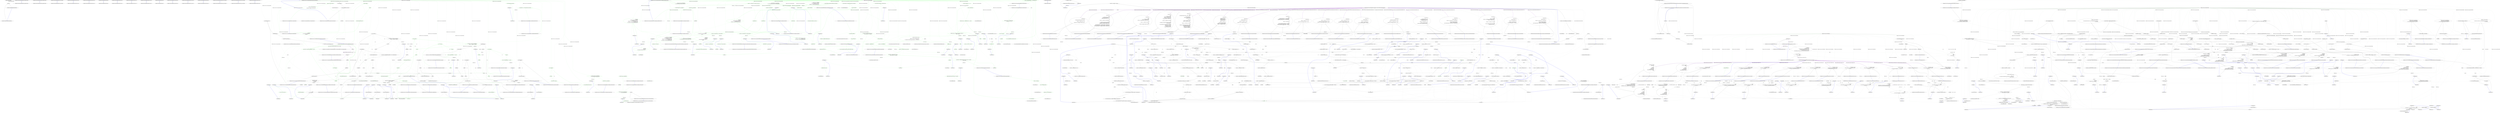 digraph  {
n3 [label="HangFire.Web.Pages.FetchedJobsPage", span=""];
n0 [label="Entry HangFire.Web.Pages.FetchedJobsPage.FetchedJobsPage(string)", span="4-4", cluster="HangFire.Web.Pages.FetchedJobsPage.FetchedJobsPage(string)"];
n1 [label="Queue = queue", span="6-6", cluster="HangFire.Web.Pages.FetchedJobsPage.FetchedJobsPage(string)"];
n2 [label="Exit HangFire.Web.Pages.FetchedJobsPage.FetchedJobsPage(string)", span="4-4", cluster="HangFire.Web.Pages.FetchedJobsPage.FetchedJobsPage(string)"];
m2_6 [label="Entry HangFire.Storage.IWriteOnlyTransaction.AddJobState(string, HangFire.States.IState)", span="27-27", cluster="HangFire.Storage.IWriteOnlyTransaction.AddJobState(string, HangFire.States.IState)", file="IWriteOnlyTransaction.cs"];
m2_7 [label="Exit HangFire.Storage.IWriteOnlyTransaction.AddJobState(string, HangFire.States.IState)", span="27-27", cluster="HangFire.Storage.IWriteOnlyTransaction.AddJobState(string, HangFire.States.IState)", file="IWriteOnlyTransaction.cs"];
m2_4 [label="Entry HangFire.Storage.IWriteOnlyTransaction.SetJobState(string, HangFire.States.IState)", span="26-26", cluster="HangFire.Storage.IWriteOnlyTransaction.SetJobState(string, HangFire.States.IState)", file="IWriteOnlyTransaction.cs"];
m2_5 [label="Exit HangFire.Storage.IWriteOnlyTransaction.SetJobState(string, HangFire.States.IState)", span="26-26", cluster="HangFire.Storage.IWriteOnlyTransaction.SetJobState(string, HangFire.States.IState)", file="IWriteOnlyTransaction.cs"];
m2_0 [label="Entry HangFire.Storage.IWriteOnlyTransaction.ExpireJob(string, System.TimeSpan)", span="24-24", cluster="HangFire.Storage.IWriteOnlyTransaction.ExpireJob(string, System.TimeSpan)", file="IWriteOnlyTransaction.cs"];
m2_1 [label="Exit HangFire.Storage.IWriteOnlyTransaction.ExpireJob(string, System.TimeSpan)", span="24-24", cluster="HangFire.Storage.IWriteOnlyTransaction.ExpireJob(string, System.TimeSpan)", file="IWriteOnlyTransaction.cs"];
m2_22 [label="Entry HangFire.Storage.IWriteOnlyTransaction.RemoveFromSet(string, string)", span="41-41", cluster="HangFire.Storage.IWriteOnlyTransaction.RemoveFromSet(string, string)", file="IWriteOnlyTransaction.cs"];
m2_23 [label="Exit HangFire.Storage.IWriteOnlyTransaction.RemoveFromSet(string, string)", span="41-41", cluster="HangFire.Storage.IWriteOnlyTransaction.RemoveFromSet(string, string)", file="IWriteOnlyTransaction.cs"];
m2_26 [label="Entry HangFire.Storage.IWriteOnlyTransaction.RemoveFromList(string, string)", span="45-45", cluster="HangFire.Storage.IWriteOnlyTransaction.RemoveFromList(string, string)", file="IWriteOnlyTransaction.cs"];
m2_27 [label="Exit HangFire.Storage.IWriteOnlyTransaction.RemoveFromList(string, string)", span="45-45", cluster="HangFire.Storage.IWriteOnlyTransaction.RemoveFromList(string, string)", file="IWriteOnlyTransaction.cs"];
m2_2 [label="Entry HangFire.Storage.IWriteOnlyTransaction.PersistJob(string)", span="25-25", cluster="HangFire.Storage.IWriteOnlyTransaction.PersistJob(string)", file="IWriteOnlyTransaction.cs"];
m2_3 [label="Exit HangFire.Storage.IWriteOnlyTransaction.PersistJob(string)", span="25-25", cluster="HangFire.Storage.IWriteOnlyTransaction.PersistJob(string)", file="IWriteOnlyTransaction.cs"];
m2_18 [label="Entry HangFire.Storage.IWriteOnlyTransaction.AddToSet(string, string)", span="39-39", cluster="HangFire.Storage.IWriteOnlyTransaction.AddToSet(string, string)", file="IWriteOnlyTransaction.cs"];
m2_19 [label="Exit HangFire.Storage.IWriteOnlyTransaction.AddToSet(string, string)", span="39-39", cluster="HangFire.Storage.IWriteOnlyTransaction.AddToSet(string, string)", file="IWriteOnlyTransaction.cs"];
m2_28 [label="Entry HangFire.Storage.IWriteOnlyTransaction.TrimList(string, int, int)", span="46-46", cluster="HangFire.Storage.IWriteOnlyTransaction.TrimList(string, int, int)", file="IWriteOnlyTransaction.cs"];
m2_29 [label="Exit HangFire.Storage.IWriteOnlyTransaction.TrimList(string, int, int)", span="46-46", cluster="HangFire.Storage.IWriteOnlyTransaction.TrimList(string, int, int)", file="IWriteOnlyTransaction.cs"];
m2_8 [label="Entry HangFire.Storage.IWriteOnlyTransaction.AddToQueue(string, string)", span="30-30", cluster="HangFire.Storage.IWriteOnlyTransaction.AddToQueue(string, string)", file="IWriteOnlyTransaction.cs"];
m2_9 [label="Exit HangFire.Storage.IWriteOnlyTransaction.AddToQueue(string, string)", span="30-30", cluster="HangFire.Storage.IWriteOnlyTransaction.AddToQueue(string, string)", file="IWriteOnlyTransaction.cs"];
m2_30 [label="Entry HangFire.Storage.IWriteOnlyTransaction.Commit()", span="48-48", cluster="HangFire.Storage.IWriteOnlyTransaction.Commit()", file="IWriteOnlyTransaction.cs"];
m2_31 [label="Exit HangFire.Storage.IWriteOnlyTransaction.Commit()", span="48-48", cluster="HangFire.Storage.IWriteOnlyTransaction.Commit()", file="IWriteOnlyTransaction.cs"];
m2_10 [label="Entry HangFire.Storage.IWriteOnlyTransaction.IncrementCounter(string)", span="33-33", cluster="HangFire.Storage.IWriteOnlyTransaction.IncrementCounter(string)", file="IWriteOnlyTransaction.cs"];
m2_11 [label="Exit HangFire.Storage.IWriteOnlyTransaction.IncrementCounter(string)", span="33-33", cluster="HangFire.Storage.IWriteOnlyTransaction.IncrementCounter(string)", file="IWriteOnlyTransaction.cs"];
m2_20 [label="Entry HangFire.Storage.IWriteOnlyTransaction.AddToSet(string, string, double)", span="40-40", cluster="HangFire.Storage.IWriteOnlyTransaction.AddToSet(string, string, double)", file="IWriteOnlyTransaction.cs"];
m2_21 [label="Exit HangFire.Storage.IWriteOnlyTransaction.AddToSet(string, string, double)", span="40-40", cluster="HangFire.Storage.IWriteOnlyTransaction.AddToSet(string, string, double)", file="IWriteOnlyTransaction.cs"];
m2_14 [label="Entry HangFire.Storage.IWriteOnlyTransaction.DecrementCounter(string)", span="35-35", cluster="HangFire.Storage.IWriteOnlyTransaction.DecrementCounter(string)", file="IWriteOnlyTransaction.cs"];
m2_15 [label="Exit HangFire.Storage.IWriteOnlyTransaction.DecrementCounter(string)", span="35-35", cluster="HangFire.Storage.IWriteOnlyTransaction.DecrementCounter(string)", file="IWriteOnlyTransaction.cs"];
m2_12 [label="Entry HangFire.Storage.IWriteOnlyTransaction.IncrementCounter(string, System.TimeSpan)", span="34-34", cluster="HangFire.Storage.IWriteOnlyTransaction.IncrementCounter(string, System.TimeSpan)", file="IWriteOnlyTransaction.cs"];
m2_13 [label="Exit HangFire.Storage.IWriteOnlyTransaction.IncrementCounter(string, System.TimeSpan)", span="34-34", cluster="HangFire.Storage.IWriteOnlyTransaction.IncrementCounter(string, System.TimeSpan)", file="IWriteOnlyTransaction.cs"];
m2_16 [label="Entry HangFire.Storage.IWriteOnlyTransaction.DecrementCounter(string, System.TimeSpan)", span="36-36", cluster="HangFire.Storage.IWriteOnlyTransaction.DecrementCounter(string, System.TimeSpan)", file="IWriteOnlyTransaction.cs"];
m2_17 [label="Exit HangFire.Storage.IWriteOnlyTransaction.DecrementCounter(string, System.TimeSpan)", span="36-36", cluster="HangFire.Storage.IWriteOnlyTransaction.DecrementCounter(string, System.TimeSpan)", file="IWriteOnlyTransaction.cs"];
m2_24 [label="Entry HangFire.Storage.IWriteOnlyTransaction.InsertToList(string, string)", span="44-44", cluster="HangFire.Storage.IWriteOnlyTransaction.InsertToList(string, string)", file="IWriteOnlyTransaction.cs"];
m2_25 [label="Exit HangFire.Storage.IWriteOnlyTransaction.InsertToList(string, string)", span="44-44", cluster="HangFire.Storage.IWriteOnlyTransaction.InsertToList(string, string)", file="IWriteOnlyTransaction.cs"];
m7_180 [label="Entry HangFire.Core.Tests.Server.ServerComponentRunnerFacts.Component_ReturnsUnderlyingComponent()", span="229-229", cluster="HangFire.Core.Tests.Server.ServerComponentRunnerFacts.Component_ReturnsUnderlyingComponent()", file="RecurringJobScheduler.cs"];
m7_181 [label="var runner = CreateRunner()", span="231-231", cluster="HangFire.Core.Tests.Server.ServerComponentRunnerFacts.Component_ReturnsUnderlyingComponent()", file="RecurringJobScheduler.cs"];
m7_182 [label="Assert.Same(_component.Object, runner.Component)", span="233-233", cluster="HangFire.Core.Tests.Server.ServerComponentRunnerFacts.Component_ReturnsUnderlyingComponent()", file="RecurringJobScheduler.cs"];
m7_183 [label="Exit HangFire.Core.Tests.Server.ServerComponentRunnerFacts.Component_ReturnsUnderlyingComponent()", span="229-229", cluster="HangFire.Core.Tests.Server.ServerComponentRunnerFacts.Component_ReturnsUnderlyingComponent()", file="RecurringJobScheduler.cs"];
m7_184 [label="Entry Unk.Same", span="", cluster="Unk.Same", file="RecurringJobScheduler.cs"];
m7_38 [label="Entry System.TimeSpan.FromMilliseconds(double)", span="0-0", cluster="System.TimeSpan.FromMilliseconds(double)", file="RecurringJobScheduler.cs"];
m7_11 [label="Entry Unk.Equal", span="", cluster="Unk.Equal", file="RecurringJobScheduler.cs"];
m7_51 [label="Entry HangFire.Core.Tests.Server.ServerComponentRunnerFacts.Start_LeadsToLoopedComponentExecution()", span="67-67", cluster="HangFire.Core.Tests.Server.ServerComponentRunnerFacts.Start_LeadsToLoopedComponentExecution()", file="RecurringJobScheduler.cs"];
m7_52 [label="var runner = CreateRunner()", span="69-69", cluster="HangFire.Core.Tests.Server.ServerComponentRunnerFacts.Start_LeadsToLoopedComponentExecution()", color=green, community=0, file="RecurringJobScheduler.cs"];
m7_53 [label="runner.Start()", span="71-71", cluster="HangFire.Core.Tests.Server.ServerComponentRunnerFacts.Start_LeadsToLoopedComponentExecution()", color=green, community=0, file="RecurringJobScheduler.cs"];
m7_54 [label="Thread.Sleep(TimeSpan.FromMilliseconds(100))", span="72-72", cluster="HangFire.Core.Tests.Server.ServerComponentRunnerFacts.Start_LeadsToLoopedComponentExecution()", color=green, community=0, file="RecurringJobScheduler.cs"];
m7_55 [label="_component.Verify(\r\n                x => x.Execute(It.IsNotNull<CancellationToken>()),\r\n                Times.AtLeast(2))", span="74-76", cluster="HangFire.Core.Tests.Server.ServerComponentRunnerFacts.Start_LeadsToLoopedComponentExecution()", color=green, community=0, file="RecurringJobScheduler.cs"];
m7_56 [label="Exit HangFire.Core.Tests.Server.ServerComponentRunnerFacts.Start_LeadsToLoopedComponentExecution()", span="67-67", cluster="HangFire.Core.Tests.Server.ServerComponentRunnerFacts.Start_LeadsToLoopedComponentExecution()", file="RecurringJobScheduler.cs"];
m7_131 [label="Entry HangFire.Core.Tests.Server.ServerComponentRunnerFacts.Dispose_CanBeCalled_AfterStop()", span="163-163", cluster="HangFire.Core.Tests.Server.ServerComponentRunnerFacts.Dispose_CanBeCalled_AfterStop()", file="RecurringJobScheduler.cs"];
m7_132 [label="var runner = CreateRunner()", span="165-165", cluster="HangFire.Core.Tests.Server.ServerComponentRunnerFacts.Dispose_CanBeCalled_AfterStop()", file="RecurringJobScheduler.cs"];
m7_135 [label="Assert.DoesNotThrow(runner.Dispose)", span="169-169", cluster="HangFire.Core.Tests.Server.ServerComponentRunnerFacts.Dispose_CanBeCalled_AfterStop()", file="RecurringJobScheduler.cs"];
m7_133 [label="runner.Start()", span="166-166", cluster="HangFire.Core.Tests.Server.ServerComponentRunnerFacts.Dispose_CanBeCalled_AfterStop()", file="RecurringJobScheduler.cs"];
m7_134 [label="runner.Stop()", span="167-167", cluster="HangFire.Core.Tests.Server.ServerComponentRunnerFacts.Dispose_CanBeCalled_AfterStop()", file="RecurringJobScheduler.cs"];
m7_136 [label="Exit HangFire.Core.Tests.Server.ServerComponentRunnerFacts.Dispose_CanBeCalled_AfterStop()", span="163-163", cluster="HangFire.Core.Tests.Server.ServerComponentRunnerFacts.Dispose_CanBeCalled_AfterStop()", file="RecurringJobScheduler.cs"];
m7_0 [label="Entry HangFire.Core.Tests.Server.ServerComponentRunnerFacts.ServerComponentRunnerFacts()", span="13-13", cluster="HangFire.Core.Tests.Server.ServerComponentRunnerFacts.ServerComponentRunnerFacts()", file="RecurringJobScheduler.cs"];
m7_1 [label="_component = new Mock<IServerComponent>()", span="15-15", cluster="HangFire.Core.Tests.Server.ServerComponentRunnerFacts.ServerComponentRunnerFacts()", color=green, community=0, file="RecurringJobScheduler.cs"];
m7_2 [label="_options = new ServerComponentRunnerOptions\r\n            {\r\n                ShutdownTimeout = TimeSpan.Zero // Letting tests to timeout\r\n            }", span="16-19", cluster="HangFire.Core.Tests.Server.ServerComponentRunnerFacts.ServerComponentRunnerFacts()", color=green, community=0, file="RecurringJobScheduler.cs"];
m7_3 [label="Exit HangFire.Core.Tests.Server.ServerComponentRunnerFacts.ServerComponentRunnerFacts()", span="13-13", cluster="HangFire.Core.Tests.Server.ServerComponentRunnerFacts.ServerComponentRunnerFacts()", file="RecurringJobScheduler.cs"];
m7_27 [label="Entry Unk.DoesNotThrow", span="", cluster="Unk.DoesNotThrow", file="RecurringJobScheduler.cs"];
m7_137 [label="Entry HangFire.Core.Tests.Server.ServerComponentRunnerFacts.Dispose_ShouldDisposeDisposableComponent()", span="173-173", cluster="HangFire.Core.Tests.Server.ServerComponentRunnerFacts.Dispose_ShouldDisposeDisposableComponent()", file="RecurringJobScheduler.cs"];
m7_138 [label="_options.MinimumLogVerbosity = true", span="176-176", cluster="HangFire.Core.Tests.Server.ServerComponentRunnerFacts.Dispose_ShouldDisposeDisposableComponent()", file="RecurringJobScheduler.cs"];
m7_139 [label="_options.MaxRetryAttempts = 0", span="177-177", cluster="HangFire.Core.Tests.Server.ServerComponentRunnerFacts.Dispose_ShouldDisposeDisposableComponent()", file="RecurringJobScheduler.cs"];
m7_141 [label="var runner = new ServerComponentRunner(component, _options)", span="180-180", cluster="HangFire.Core.Tests.Server.ServerComponentRunnerFacts.Dispose_ShouldDisposeDisposableComponent()", file="RecurringJobScheduler.cs"];
m7_144 [label="runner.Dispose()", span="186-186", cluster="HangFire.Core.Tests.Server.ServerComponentRunnerFacts.Dispose_ShouldDisposeDisposableComponent()", file="RecurringJobScheduler.cs"];
m7_142 [label="runner.Start()", span="182-182", cluster="HangFire.Core.Tests.Server.ServerComponentRunnerFacts.Dispose_ShouldDisposeDisposableComponent()", file="RecurringJobScheduler.cs"];
m7_140 [label="var component = new DisposableComponent()", span="179-179", cluster="HangFire.Core.Tests.Server.ServerComponentRunnerFacts.Dispose_ShouldDisposeDisposableComponent()", file="RecurringJobScheduler.cs"];
m7_143 [label="Thread.Sleep(100)", span="183-183", cluster="HangFire.Core.Tests.Server.ServerComponentRunnerFacts.Dispose_ShouldDisposeDisposableComponent()", file="RecurringJobScheduler.cs"];
m7_145 [label="Thread.Sleep(500)", span="187-187", cluster="HangFire.Core.Tests.Server.ServerComponentRunnerFacts.Dispose_ShouldDisposeDisposableComponent()", file="RecurringJobScheduler.cs"];
m7_146 [label="Assert.True(component.Disposed)", span="190-190", cluster="HangFire.Core.Tests.Server.ServerComponentRunnerFacts.Dispose_ShouldDisposeDisposableComponent()", file="RecurringJobScheduler.cs"];
m7_147 [label="Exit HangFire.Core.Tests.Server.ServerComponentRunnerFacts.Dispose_ShouldDisposeDisposableComponent()", span="173-173", cluster="HangFire.Core.Tests.Server.ServerComponentRunnerFacts.Dispose_ShouldDisposeDisposableComponent()", file="RecurringJobScheduler.cs"];
m7_100 [label="Entry HangFire.Core.Tests.Server.ServerComponentRunnerFacts.Start_CanRestartStoppedComponent()", span="121-121", cluster="HangFire.Core.Tests.Server.ServerComponentRunnerFacts.Start_CanRestartStoppedComponent()", file="RecurringJobScheduler.cs"];
m7_102 [label="var runner = CreateRunner()", span="126-126", cluster="HangFire.Core.Tests.Server.ServerComponentRunnerFacts.Start_CanRestartStoppedComponent()", file="RecurringJobScheduler.cs"];
m7_103 [label="_component.Setup(x => x.Execute(It.IsAny<CancellationToken>()))\r\n                .Callback(() => { timesExecuted++; Thread.Yield(); })", span="127-128", cluster="HangFire.Core.Tests.Server.ServerComponentRunnerFacts.Start_CanRestartStoppedComponent()", file="RecurringJobScheduler.cs"];
m7_106 [label="Thread.Sleep(TimeSpan.FromMilliseconds(100))", span="132-132", cluster="HangFire.Core.Tests.Server.ServerComponentRunnerFacts.Start_CanRestartStoppedComponent()", file="RecurringJobScheduler.cs"];
m7_109 [label="Thread.Sleep(TimeSpan.FromMilliseconds(100))", span="137-137", cluster="HangFire.Core.Tests.Server.ServerComponentRunnerFacts.Start_CanRestartStoppedComponent()", file="RecurringJobScheduler.cs"];
m7_104 [label="runner.Start()", span="130-130", cluster="HangFire.Core.Tests.Server.ServerComponentRunnerFacts.Start_CanRestartStoppedComponent()", file="RecurringJobScheduler.cs"];
m7_108 [label="runner.Start()", span="136-136", cluster="HangFire.Core.Tests.Server.ServerComponentRunnerFacts.Start_CanRestartStoppedComponent()", file="RecurringJobScheduler.cs"];
m7_105 [label="runner.Stop()", span="131-131", cluster="HangFire.Core.Tests.Server.ServerComponentRunnerFacts.Start_CanRestartStoppedComponent()", file="RecurringJobScheduler.cs"];
m7_101 [label="int timesExecuted = 0", span="124-124", cluster="HangFire.Core.Tests.Server.ServerComponentRunnerFacts.Start_CanRestartStoppedComponent()", file="RecurringJobScheduler.cs"];
m7_107 [label="timesExecuted = 0", span="133-133", cluster="HangFire.Core.Tests.Server.ServerComponentRunnerFacts.Start_CanRestartStoppedComponent()", file="RecurringJobScheduler.cs"];
m7_110 [label="Assert.True(timesExecuted > 0)", span="140-140", cluster="HangFire.Core.Tests.Server.ServerComponentRunnerFacts.Start_CanRestartStoppedComponent()", file="RecurringJobScheduler.cs"];
m7_111 [label="Exit HangFire.Core.Tests.Server.ServerComponentRunnerFacts.Start_CanRestartStoppedComponent()", span="121-121", cluster="HangFire.Core.Tests.Server.ServerComponentRunnerFacts.Start_CanRestartStoppedComponent()", file="RecurringJobScheduler.cs"];
m7_150 [label="Entry System.Threading.Thread.Sleep(int)", span="0-0", cluster="System.Threading.Thread.Sleep(int)", file="RecurringJobScheduler.cs"];
m7_37 [label="Entry HangFire.Core.Tests.Server.ServerComponentRunnerFacts.CreateRunner()", span="236-236", cluster="HangFire.Core.Tests.Server.ServerComponentRunnerFacts.CreateRunner()", file="RecurringJobScheduler.cs"];
m7_185 [label="_component.Setup(x => x.Execute(It.IsAny<CancellationToken>()))\r\n                .Callback(() => Thread.Yield())", span="238-239", cluster="HangFire.Core.Tests.Server.ServerComponentRunnerFacts.CreateRunner()", file="RecurringJobScheduler.cs"];
m7_186 [label="return new ServerComponentRunner(_component.Object, _options);", span="240-240", cluster="HangFire.Core.Tests.Server.ServerComponentRunnerFacts.CreateRunner()", file="RecurringJobScheduler.cs"];
m7_187 [label="Exit HangFire.Core.Tests.Server.ServerComponentRunnerFacts.CreateRunner()", span="236-236", cluster="HangFire.Core.Tests.Server.ServerComponentRunnerFacts.CreateRunner()", file="RecurringJobScheduler.cs"];
m7_10 [label="Entry Unk.>", span="", cluster="Unk.>", file="RecurringJobScheduler.cs"];
m7_83 [label="Entry HangFire.Server.ServerComponentRunner.Stop()", span="70-70", cluster="HangFire.Server.ServerComponentRunner.Stop()", file="RecurringJobScheduler.cs"];
m7_166 [label="Entry HangFire.Core.Tests.Server.ServerComponentRunnerFacts.FailingComponent_ShouldBeExecutedSeveralTimes_Automatically()", span="214-214", cluster="HangFire.Core.Tests.Server.ServerComponentRunnerFacts.FailingComponent_ShouldBeExecutedSeveralTimes_Automatically()", file="RecurringJobScheduler.cs"];
m7_167 [label="var runner = CreateRunner()", span="216-216", cluster="HangFire.Core.Tests.Server.ServerComponentRunnerFacts.FailingComponent_ShouldBeExecutedSeveralTimes_Automatically()", file="RecurringJobScheduler.cs"];
m7_168 [label="_component.Setup(x => x.Execute(It.IsAny<CancellationToken>())).Throws<InvalidOperationException>()", span="217-217", cluster="HangFire.Core.Tests.Server.ServerComponentRunnerFacts.FailingComponent_ShouldBeExecutedSeveralTimes_Automatically()", file="RecurringJobScheduler.cs"];
m7_172 [label="_component.Verify(x => x.Execute(\r\n                It.IsAny<CancellationToken>()),\r\n                Times.AtLeast(2))", span="223-225", cluster="HangFire.Core.Tests.Server.ServerComponentRunnerFacts.FailingComponent_ShouldBeExecutedSeveralTimes_Automatically()", file="RecurringJobScheduler.cs"];
m7_171 [label="runner.Dispose()", span="221-221", cluster="HangFire.Core.Tests.Server.ServerComponentRunnerFacts.FailingComponent_ShouldBeExecutedSeveralTimes_Automatically()", file="RecurringJobScheduler.cs"];
m7_169 [label="runner.Start()", span="218-218", cluster="HangFire.Core.Tests.Server.ServerComponentRunnerFacts.FailingComponent_ShouldBeExecutedSeveralTimes_Automatically()", file="RecurringJobScheduler.cs"];
m7_170 [label="Thread.Sleep(5000)", span="220-220", cluster="HangFire.Core.Tests.Server.ServerComponentRunnerFacts.FailingComponent_ShouldBeExecutedSeveralTimes_Automatically()", file="RecurringJobScheduler.cs"];
m7_173 [label="Exit HangFire.Core.Tests.Server.ServerComponentRunnerFacts.FailingComponent_ShouldBeExecutedSeveralTimes_Automatically()", span="214-214", cluster="HangFire.Core.Tests.Server.ServerComponentRunnerFacts.FailingComponent_ShouldBeExecutedSeveralTimes_Automatically()", file="RecurringJobScheduler.cs"];
m7_120 [label="Entry HangFire.Core.Tests.Server.ServerComponentRunnerFacts.Stop_CanBeCalledMultipleTimesInARow()", span="144-144", cluster="HangFire.Core.Tests.Server.ServerComponentRunnerFacts.Stop_CanBeCalledMultipleTimesInARow()", file="RecurringJobScheduler.cs"];
m7_121 [label="var runner = CreateRunner()", span="146-146", cluster="HangFire.Core.Tests.Server.ServerComponentRunnerFacts.Stop_CanBeCalledMultipleTimesInARow()", file="RecurringJobScheduler.cs"];
m7_124 [label="Assert.DoesNotThrow(runner.Stop)", span="150-150", cluster="HangFire.Core.Tests.Server.ServerComponentRunnerFacts.Stop_CanBeCalledMultipleTimesInARow()", file="RecurringJobScheduler.cs"];
m7_122 [label="runner.Start()", span="147-147", cluster="HangFire.Core.Tests.Server.ServerComponentRunnerFacts.Stop_CanBeCalledMultipleTimesInARow()", file="RecurringJobScheduler.cs"];
m7_123 [label="runner.Stop()", span="148-148", cluster="HangFire.Core.Tests.Server.ServerComponentRunnerFacts.Stop_CanBeCalledMultipleTimesInARow()", file="RecurringJobScheduler.cs"];
m7_125 [label="Exit HangFire.Core.Tests.Server.ServerComponentRunnerFacts.Stop_CanBeCalledMultipleTimesInARow()", span="144-144", cluster="HangFire.Core.Tests.Server.ServerComponentRunnerFacts.Stop_CanBeCalledMultipleTimesInARow()", file="RecurringJobScheduler.cs"];
m7_62 [label="Entry HangFire.Core.Tests.Server.ServerComponentRunnerFacts.Start_OnDisposedObject_ThrowsAnException()", span="80-80", cluster="HangFire.Core.Tests.Server.ServerComponentRunnerFacts.Start_OnDisposedObject_ThrowsAnException()", file="RecurringJobScheduler.cs"];
m7_63 [label="var runner = CreateRunner()", span="82-82", cluster="HangFire.Core.Tests.Server.ServerComponentRunnerFacts.Start_OnDisposedObject_ThrowsAnException()", color=green, community=0, file="RecurringJobScheduler.cs"];
m7_64 [label="runner.Dispose()", span="83-83", cluster="HangFire.Core.Tests.Server.ServerComponentRunnerFacts.Start_OnDisposedObject_ThrowsAnException()", color=green, community=0, file="RecurringJobScheduler.cs"];
m7_65 [label="Assert.Throws<ObjectDisposedException>(() => runner.Start())", span="85-85", cluster="HangFire.Core.Tests.Server.ServerComponentRunnerFacts.Start_OnDisposedObject_ThrowsAnException()", color=green, community=0, file="RecurringJobScheduler.cs"];
m7_66 [label="Exit HangFire.Core.Tests.Server.ServerComponentRunnerFacts.Start_OnDisposedObject_ThrowsAnException()", span="80-80", cluster="HangFire.Core.Tests.Server.ServerComponentRunnerFacts.Start_OnDisposedObject_ThrowsAnException()", file="RecurringJobScheduler.cs"];
m7_39 [label="Entry System.Threading.Thread.Sleep(System.TimeSpan)", span="0-0", cluster="System.Threading.Thread.Sleep(System.TimeSpan)", file="RecurringJobScheduler.cs"];
m7_92 [label="Entry HangFire.Core.Tests.Server.ServerComponentRunnerFacts.Stop_OnDisposedObject_ThrowsAnException()", span="112-112", cluster="HangFire.Core.Tests.Server.ServerComponentRunnerFacts.Stop_OnDisposedObject_ThrowsAnException()", file="RecurringJobScheduler.cs"];
m7_93 [label="var runner = CreateRunner()", span="114-114", cluster="HangFire.Core.Tests.Server.ServerComponentRunnerFacts.Stop_OnDisposedObject_ThrowsAnException()", color=green, community=0, file="RecurringJobScheduler.cs"];
m7_94 [label="runner.Dispose()", span="115-115", cluster="HangFire.Core.Tests.Server.ServerComponentRunnerFacts.Stop_OnDisposedObject_ThrowsAnException()", color=green, community=0, file="RecurringJobScheduler.cs"];
m7_95 [label="Assert.Throws<ObjectDisposedException>(() => runner.Stop())", span="117-117", cluster="HangFire.Core.Tests.Server.ServerComponentRunnerFacts.Stop_OnDisposedObject_ThrowsAnException()", color=green, community=0, file="RecurringJobScheduler.cs"];
m7_96 [label="Exit HangFire.Core.Tests.Server.ServerComponentRunnerFacts.Stop_OnDisposedObject_ThrowsAnException()", span="112-112", cluster="HangFire.Core.Tests.Server.ServerComponentRunnerFacts.Stop_OnDisposedObject_ThrowsAnException()", file="RecurringJobScheduler.cs"];
m7_126 [label="Entry HangFire.Core.Tests.Server.ServerComponentRunnerFacts.Dispose_StopsExecutionAutomatically()", span="154-154", cluster="HangFire.Core.Tests.Server.ServerComponentRunnerFacts.Dispose_StopsExecutionAutomatically()", file="RecurringJobScheduler.cs"];
m7_127 [label="var runner = CreateRunner()", span="156-156", cluster="HangFire.Core.Tests.Server.ServerComponentRunnerFacts.Dispose_StopsExecutionAutomatically()", file="RecurringJobScheduler.cs"];
m7_129 [label="Assert.DoesNotThrow(runner.Dispose)", span="159-159", cluster="HangFire.Core.Tests.Server.ServerComponentRunnerFacts.Dispose_StopsExecutionAutomatically()", file="RecurringJobScheduler.cs"];
m7_128 [label="runner.Start()", span="157-157", cluster="HangFire.Core.Tests.Server.ServerComponentRunnerFacts.Dispose_StopsExecutionAutomatically()", file="RecurringJobScheduler.cs"];
m7_130 [label="Exit HangFire.Core.Tests.Server.ServerComponentRunnerFacts.Dispose_StopsExecutionAutomatically()", span="154-154", cluster="HangFire.Core.Tests.Server.ServerComponentRunnerFacts.Dispose_StopsExecutionAutomatically()", file="RecurringJobScheduler.cs"];
m7_23 [label="Entry ServerComponentRunner.cstr", span="", cluster="ServerComponentRunner.cstr", file="RecurringJobScheduler.cs"];
m7_16 [label="Entry HangFire.Core.Tests.Server.ServerComponentRunnerFacts.Ctor_ThrowsAnException_WhenOptionsValueIsNull()", span="32-32", cluster="HangFire.Core.Tests.Server.ServerComponentRunnerFacts.Ctor_ThrowsAnException_WhenOptionsValueIsNull()", file="RecurringJobScheduler.cs"];
m7_17 [label="var exception = Assert.Throws<ArgumentNullException>(\r\n                () => new ServerComponentRunner(_component.Object, null))", span="34-35", cluster="HangFire.Core.Tests.Server.ServerComponentRunnerFacts.Ctor_ThrowsAnException_WhenOptionsValueIsNull()", color=green, community=0, file="RecurringJobScheduler.cs"];
m7_18 [label="Assert.Equal(''options'', exception.ParamName)", span="37-37", cluster="HangFire.Core.Tests.Server.ServerComponentRunnerFacts.Ctor_ThrowsAnException_WhenOptionsValueIsNull()", color=green, community=0, file="RecurringJobScheduler.cs"];
m7_19 [label="Exit HangFire.Core.Tests.Server.ServerComponentRunnerFacts.Ctor_ThrowsAnException_WhenOptionsValueIsNull()", span="32-32", cluster="HangFire.Core.Tests.Server.ServerComponentRunnerFacts.Ctor_ThrowsAnException_WhenOptionsValueIsNull()", file="RecurringJobScheduler.cs"];
m7_40 [label="Entry HangFire.Server.ServerComponentRunner.Dispose()", span="84-84", cluster="HangFire.Server.ServerComponentRunner.Dispose()", file="RecurringJobScheduler.cs"];
m7_81 [label="Entry Unk.Setup", span="", cluster="Unk.Setup", file="RecurringJobScheduler.cs"];
m7_57 [label="Entry HangFire.Server.ServerComponentRunner.Start()", span="61-61", cluster="HangFire.Server.ServerComponentRunner.Start()", file="RecurringJobScheduler.cs"];
m7_31 [label="Entry HangFire.Core.Tests.Server.ServerComponentRunnerFacts.Dispose_OnJustCreatedRunner_DoNotLeadToComponentExecution()", span="47-47", cluster="HangFire.Core.Tests.Server.ServerComponentRunnerFacts.Dispose_OnJustCreatedRunner_DoNotLeadToComponentExecution()", file="RecurringJobScheduler.cs"];
m7_32 [label="var runner = CreateRunner()", span="49-49", cluster="HangFire.Core.Tests.Server.ServerComponentRunnerFacts.Dispose_OnJustCreatedRunner_DoNotLeadToComponentExecution()", color=green, community=0, file="RecurringJobScheduler.cs"];
m7_33 [label="Thread.Sleep(TimeSpan.FromMilliseconds(100))", span="50-50", cluster="HangFire.Core.Tests.Server.ServerComponentRunnerFacts.Dispose_OnJustCreatedRunner_DoNotLeadToComponentExecution()", color=green, community=0, file="RecurringJobScheduler.cs"];
m7_34 [label="runner.Dispose()", span="52-52", cluster="HangFire.Core.Tests.Server.ServerComponentRunnerFacts.Dispose_OnJustCreatedRunner_DoNotLeadToComponentExecution()", color=green, community=0, file="RecurringJobScheduler.cs"];
m7_35 [label="_component.Verify(x => x.Execute(It.IsAny<CancellationToken>()), Times.Never)", span="54-54", cluster="HangFire.Core.Tests.Server.ServerComponentRunnerFacts.Dispose_OnJustCreatedRunner_DoNotLeadToComponentExecution()", color=green, community=0, file="RecurringJobScheduler.cs"];
m7_36 [label="Exit HangFire.Core.Tests.Server.ServerComponentRunnerFacts.Dispose_OnJustCreatedRunner_DoNotLeadToComponentExecution()", span="47-47", cluster="HangFire.Core.Tests.Server.ServerComponentRunnerFacts.Dispose_OnJustCreatedRunner_DoNotLeadToComponentExecution()", file="RecurringJobScheduler.cs"];
m7_46 [label="Entry HangFire.Core.Tests.Server.ServerComponentRunnerFacts.Dispose_CanBeCalledMultipleTimes()", span="58-58", cluster="HangFire.Core.Tests.Server.ServerComponentRunnerFacts.Dispose_CanBeCalledMultipleTimes()", file="RecurringJobScheduler.cs"];
m7_47 [label="var runner = CreateRunner()", span="60-60", cluster="HangFire.Core.Tests.Server.ServerComponentRunnerFacts.Dispose_CanBeCalledMultipleTimes()", color=green, community=0, file="RecurringJobScheduler.cs"];
m7_48 [label="runner.Dispose()", span="61-61", cluster="HangFire.Core.Tests.Server.ServerComponentRunnerFacts.Dispose_CanBeCalledMultipleTimes()", color=green, community=0, file="RecurringJobScheduler.cs"];
m7_49 [label="Assert.DoesNotThrow(runner.Dispose)", span="63-63", cluster="HangFire.Core.Tests.Server.ServerComponentRunnerFacts.Dispose_CanBeCalledMultipleTimes()", color=green, community=0, file="RecurringJobScheduler.cs"];
m7_50 [label="Exit HangFire.Core.Tests.Server.ServerComponentRunnerFacts.Dispose_CanBeCalledMultipleTimes()", span="58-58", cluster="HangFire.Core.Tests.Server.ServerComponentRunnerFacts.Dispose_CanBeCalledMultipleTimes()", file="RecurringJobScheduler.cs"];
m7_149 [label="Entry HangFire.Server.ServerComponentRunner.ServerComponentRunner(HangFire.Server.IServerComponent, HangFire.Server.ServerComponentRunnerOptions)", span="41-41", cluster="HangFire.Server.ServerComponentRunner.ServerComponentRunner(HangFire.Server.IServerComponent, HangFire.Server.ServerComponentRunnerOptions)", file="RecurringJobScheduler.cs"];
m7_91 [label="Entry System.Threading.Thread.Yield()", span="0-0", cluster="System.Threading.Thread.Yield()", file="RecurringJobScheduler.cs"];
m7_4 [label="Entry Mock<IServerComponent>.cstr", span="", cluster="Mock<IServerComponent>.cstr", file="RecurringJobScheduler.cs"];
m7_191 [label="Entry lambda expression", span="239-239", cluster="lambda expression", file="RecurringJobScheduler.cs"];
m7_12 [label="Entry lambda expression", span="26-26", cluster="lambda expression", file="RecurringJobScheduler.cs"];
m7_13 [label="new ServerComponentRunner(null)", span="26-26", cluster="lambda expression", color=green, community=0, file="RecurringJobScheduler.cs"];
m7_14 [label="Exit lambda expression", span="26-26", cluster="lambda expression", file="RecurringJobScheduler.cs"];
m7_20 [label="Entry lambda expression", span="35-35", cluster="lambda expression", file="RecurringJobScheduler.cs"];
m7_21 [label="new ServerComponentRunner(_component.Object, null)", span="35-35", cluster="lambda expression", color=green, community=0, file="RecurringJobScheduler.cs"];
m7_22 [label="Exit lambda expression", span="35-35", cluster="lambda expression", file="RecurringJobScheduler.cs"];
m7_28 [label="Entry lambda expression", span="43-43", cluster="lambda expression", file="RecurringJobScheduler.cs"];
m7_29 [label="new ServerComponentRunner(_component.Object)", span="43-43", cluster="lambda expression", color=green, community=0, file="RecurringJobScheduler.cs"];
m7_30 [label="Exit lambda expression", span="43-43", cluster="lambda expression", file="RecurringJobScheduler.cs"];
m7_42 [label="Entry lambda expression", span="54-54", cluster="lambda expression", file="RecurringJobScheduler.cs"];
m7_43 [label="x.Execute(It.IsAny<CancellationToken>())", span="54-54", cluster="lambda expression", color=green, community=0, file="RecurringJobScheduler.cs"];
m7_44 [label="Exit lambda expression", span="54-54", cluster="lambda expression", file="RecurringJobScheduler.cs"];
m7_59 [label="Entry lambda expression", span="75-75", cluster="lambda expression", file="RecurringJobScheduler.cs"];
m7_60 [label="x.Execute(It.IsNotNull<CancellationToken>())", span="75-75", cluster="lambda expression", color=green, community=0, file="RecurringJobScheduler.cs"];
m7_61 [label="Exit lambda expression", span="75-75", cluster="lambda expression", file="RecurringJobScheduler.cs"];
m7_68 [label="runner.Start()", span="85-85", cluster="lambda expression", color=green, community=0, file="RecurringJobScheduler.cs"];
m7_67 [label="Entry lambda expression", span="85-85", cluster="lambda expression", file="RecurringJobScheduler.cs"];
m7_69 [label="Exit lambda expression", span="85-85", cluster="lambda expression", file="RecurringJobScheduler.cs"];
m7_84 [label="Entry lambda expression", span="95-95", cluster="lambda expression", file="RecurringJobScheduler.cs"];
m7_87 [label="Entry lambda expression", span="96-96", cluster="lambda expression", file="RecurringJobScheduler.cs"];
m7_88 [label="timesExecuted++", span="96-96", cluster="lambda expression", color=green, community=0, file="RecurringJobScheduler.cs"];
m7_89 [label="Thread.Yield()", span="96-96", cluster="lambda expression", color=green, community=0, file="RecurringJobScheduler.cs"];
m7_85 [label="x.Execute(It.IsAny<CancellationToken>())", span="95-95", cluster="lambda expression", color=green, community=0, file="RecurringJobScheduler.cs"];
m7_86 [label="Exit lambda expression", span="95-95", cluster="lambda expression", file="RecurringJobScheduler.cs"];
m7_90 [label="Exit lambda expression", span="96-96", cluster="lambda expression", file="RecurringJobScheduler.cs"];
m7_98 [label="runner.Stop()", span="117-117", cluster="lambda expression", color=green, community=0, file="RecurringJobScheduler.cs"];
m7_97 [label="Entry lambda expression", span="117-117", cluster="lambda expression", file="RecurringJobScheduler.cs"];
m7_99 [label="Exit lambda expression", span="117-117", cluster="lambda expression", file="RecurringJobScheduler.cs"];
m7_114 [label="x.Execute(It.IsAny<CancellationToken>())", span="127-127", cluster="lambda expression", file="RecurringJobScheduler.cs"];
m7_161 [label="x.Execute(It.IsAny<CancellationToken>())", span="200-200", cluster="lambda expression", file="RecurringJobScheduler.cs"];
m7_164 [label="x.Execute(It.IsAny<CancellationToken>())", span="209-209", cluster="lambda expression", file="RecurringJobScheduler.cs"];
m7_175 [label="x.Execute(It.IsAny<CancellationToken>())", span="217-217", cluster="lambda expression", file="RecurringJobScheduler.cs"];
m7_178 [label="x.Execute(\r\n                It.IsAny<CancellationToken>())", span="223-224", cluster="lambda expression", file="RecurringJobScheduler.cs"];
m7_189 [label="x.Execute(It.IsAny<CancellationToken>())", span="238-238", cluster="lambda expression", file="RecurringJobScheduler.cs"];
m7_118 [label="Thread.Yield()", span="128-128", cluster="lambda expression", file="RecurringJobScheduler.cs"];
m7_192 [label="Thread.Yield()", span="239-239", cluster="lambda expression", file="RecurringJobScheduler.cs"];
m7_113 [label="Entry lambda expression", span="127-127", cluster="lambda expression", file="RecurringJobScheduler.cs"];
m7_116 [label="Entry lambda expression", span="128-128", cluster="lambda expression", file="RecurringJobScheduler.cs"];
m7_117 [label="timesExecuted++", span="128-128", cluster="lambda expression", file="RecurringJobScheduler.cs"];
m7_160 [label="Entry lambda expression", span="200-200", cluster="lambda expression", file="RecurringJobScheduler.cs"];
m7_163 [label="Entry lambda expression", span="209-209", cluster="lambda expression", file="RecurringJobScheduler.cs"];
m7_174 [label="Entry lambda expression", span="217-217", cluster="lambda expression", file="RecurringJobScheduler.cs"];
m7_177 [label="Entry lambda expression", span="223-224", cluster="lambda expression", file="RecurringJobScheduler.cs"];
m7_188 [label="Entry lambda expression", span="238-238", cluster="lambda expression", file="RecurringJobScheduler.cs"];
m7_115 [label="Exit lambda expression", span="127-127", cluster="lambda expression", file="RecurringJobScheduler.cs"];
m7_162 [label="Exit lambda expression", span="200-200", cluster="lambda expression", file="RecurringJobScheduler.cs"];
m7_165 [label="Exit lambda expression", span="209-209", cluster="lambda expression", file="RecurringJobScheduler.cs"];
m7_176 [label="Exit lambda expression", span="217-217", cluster="lambda expression", file="RecurringJobScheduler.cs"];
m7_179 [label="Exit lambda expression", span="223-224", cluster="lambda expression", file="RecurringJobScheduler.cs"];
m7_190 [label="Exit lambda expression", span="238-238", cluster="lambda expression", file="RecurringJobScheduler.cs"];
m7_119 [label="Exit lambda expression", span="128-128", cluster="lambda expression", file="RecurringJobScheduler.cs"];
m7_193 [label="Exit lambda expression", span="239-239", cluster="lambda expression", file="RecurringJobScheduler.cs"];
m7_6 [label="Entry HangFire.Core.Tests.Server.ServerComponentRunnerFacts.Ctor_ThrowsAnException_WhenComponentIsNull()", span="23-23", cluster="HangFire.Core.Tests.Server.ServerComponentRunnerFacts.Ctor_ThrowsAnException_WhenComponentIsNull()", file="RecurringJobScheduler.cs"];
m7_7 [label="var exception = Assert.Throws<ArgumentNullException>(\r\n                () => new ServerComponentRunner(null))", span="25-26", cluster="HangFire.Core.Tests.Server.ServerComponentRunnerFacts.Ctor_ThrowsAnException_WhenComponentIsNull()", color=green, community=0, file="RecurringJobScheduler.cs"];
m7_8 [label="Assert.Equal(''component'', exception.ParamName)", span="28-28", cluster="HangFire.Core.Tests.Server.ServerComponentRunnerFacts.Ctor_ThrowsAnException_WhenComponentIsNull()", color=green, community=0, file="RecurringJobScheduler.cs"];
m7_9 [label="Exit HangFire.Core.Tests.Server.ServerComponentRunnerFacts.Ctor_ThrowsAnException_WhenComponentIsNull()", span="23-23", cluster="HangFire.Core.Tests.Server.ServerComponentRunnerFacts.Ctor_ThrowsAnException_WhenComponentIsNull()", file="RecurringJobScheduler.cs"];
m7_58 [label="Entry Unk.AtLeast", span="", cluster="Unk.AtLeast", file="RecurringJobScheduler.cs"];
m7_24 [label="Entry HangFire.Core.Tests.Server.ServerComponentRunnerFacts.Ctor_UsesDefaultOptions_IfTheyWereNoProvided()", span="41-41", cluster="HangFire.Core.Tests.Server.ServerComponentRunnerFacts.Ctor_UsesDefaultOptions_IfTheyWereNoProvided()", file="RecurringJobScheduler.cs"];
m7_25 [label="Assert.DoesNotThrow(() => new ServerComponentRunner(_component.Object))", span="43-43", cluster="HangFire.Core.Tests.Server.ServerComponentRunnerFacts.Ctor_UsesDefaultOptions_IfTheyWereNoProvided()", color=green, community=0, file="RecurringJobScheduler.cs"];
m7_26 [label="Exit HangFire.Core.Tests.Server.ServerComponentRunnerFacts.Ctor_UsesDefaultOptions_IfTheyWereNoProvided()", span="41-41", cluster="HangFire.Core.Tests.Server.ServerComponentRunnerFacts.Ctor_UsesDefaultOptions_IfTheyWereNoProvided()", file="RecurringJobScheduler.cs"];
m7_194 [label="Entry HangFire.Core.Tests.Server.ServerComponentRunnerFacts.DisposableComponent.Execute(System.Threading.CancellationToken)", span="247-247", cluster="HangFire.Core.Tests.Server.ServerComponentRunnerFacts.DisposableComponent.Execute(System.Threading.CancellationToken)", file="RecurringJobScheduler.cs"];
m7_195 [label="Thread.Yield()", span="249-249", cluster="HangFire.Core.Tests.Server.ServerComponentRunnerFacts.DisposableComponent.Execute(System.Threading.CancellationToken)", file="RecurringJobScheduler.cs"];
m7_196 [label="Exit HangFire.Core.Tests.Server.ServerComponentRunnerFacts.DisposableComponent.Execute(System.Threading.CancellationToken)", span="247-247", cluster="HangFire.Core.Tests.Server.ServerComponentRunnerFacts.DisposableComponent.Execute(System.Threading.CancellationToken)", file="RecurringJobScheduler.cs"];
m7_148 [label="Entry HangFire.Core.Tests.Server.ServerComponentRunnerFacts.DisposableComponent.DisposableComponent()", span="243-243", cluster="HangFire.Core.Tests.Server.ServerComponentRunnerFacts.DisposableComponent.DisposableComponent()", file="RecurringJobScheduler.cs"];
m7_112 [label="Entry Unk.True", span="", cluster="Unk.True", file="RecurringJobScheduler.cs"];
m7_45 [label="Entry Unk.Execute", span="", cluster="Unk.Execute", file="RecurringJobScheduler.cs"];
m7_70 [label="Entry HangFire.Core.Tests.Server.ServerComponentRunnerFacts.Stop_LeadsToStoppedComponentExecution()", span="89-89", cluster="HangFire.Core.Tests.Server.ServerComponentRunnerFacts.Stop_LeadsToStoppedComponentExecution()", file="RecurringJobScheduler.cs"];
m7_71 [label="int timesExecuted = 0", span="92-92", cluster="HangFire.Core.Tests.Server.ServerComponentRunnerFacts.Stop_LeadsToStoppedComponentExecution()", color=green, community=0, file="RecurringJobScheduler.cs"];
m7_72 [label="var runner = CreateRunner()", span="94-94", cluster="HangFire.Core.Tests.Server.ServerComponentRunnerFacts.Stop_LeadsToStoppedComponentExecution()", color=green, community=0, file="RecurringJobScheduler.cs"];
m7_73 [label="_component.Setup(x => x.Execute(It.IsAny<CancellationToken>()))\r\n                .Callback(() => { timesExecuted++; Thread.Yield(); })", span="95-96", cluster="HangFire.Core.Tests.Server.ServerComponentRunnerFacts.Stop_LeadsToStoppedComponentExecution()", color=green, community=0, file="RecurringJobScheduler.cs"];
m7_74 [label="runner.Start()", span="98-98", cluster="HangFire.Core.Tests.Server.ServerComponentRunnerFacts.Stop_LeadsToStoppedComponentExecution()", color=green, community=0, file="RecurringJobScheduler.cs"];
m7_75 [label="runner.Stop()", span="101-101", cluster="HangFire.Core.Tests.Server.ServerComponentRunnerFacts.Stop_LeadsToStoppedComponentExecution()", color=green, community=0, file="RecurringJobScheduler.cs"];
m7_76 [label="Thread.Sleep(TimeSpan.FromMilliseconds(100))", span="102-102", cluster="HangFire.Core.Tests.Server.ServerComponentRunnerFacts.Stop_LeadsToStoppedComponentExecution()", color=green, community=0, file="RecurringJobScheduler.cs"];
m7_77 [label="timesExecuted = 0", span="103-103", cluster="HangFire.Core.Tests.Server.ServerComponentRunnerFacts.Stop_LeadsToStoppedComponentExecution()", color=green, community=0, file="RecurringJobScheduler.cs"];
m7_78 [label="Thread.Sleep(TimeSpan.FromMilliseconds(100))", span="105-105", cluster="HangFire.Core.Tests.Server.ServerComponentRunnerFacts.Stop_LeadsToStoppedComponentExecution()", color=green, community=0, file="RecurringJobScheduler.cs"];
m7_79 [label="Assert.Equal(0, timesExecuted)", span="108-108", cluster="HangFire.Core.Tests.Server.ServerComponentRunnerFacts.Stop_LeadsToStoppedComponentExecution()", color=green, community=0, file="RecurringJobScheduler.cs"];
m7_80 [label="Exit HangFire.Core.Tests.Server.ServerComponentRunnerFacts.Stop_LeadsToStoppedComponentExecution()", span="89-89", cluster="HangFire.Core.Tests.Server.ServerComponentRunnerFacts.Stop_LeadsToStoppedComponentExecution()", file="RecurringJobScheduler.cs"];
m7_82 [label="Entry Unk.Callback", span="", cluster="Unk.Callback", file="RecurringJobScheduler.cs"];
m7_5 [label="Entry HangFire.Server.ServerComponentRunnerOptions.ServerComponentRunnerOptions()", span="25-25", cluster="HangFire.Server.ServerComponentRunnerOptions.ServerComponentRunnerOptions()", file="RecurringJobScheduler.cs"];
m7_15 [label="Entry HangFire.Server.ServerComponentRunner.ServerComponentRunner(HangFire.Server.IServerComponent)", span="36-36", cluster="HangFire.Server.ServerComponentRunner.ServerComponentRunner(HangFire.Server.IServerComponent)", file="RecurringJobScheduler.cs"];
m7_41 [label="Entry Unk.Verify", span="", cluster="Unk.Verify", file="RecurringJobScheduler.cs"];
m7_151 [label="Entry HangFire.Core.Tests.Server.ServerComponentRunnerFacts.FailingComponent_ShouldNotBeRetried_IfMaxRetryAttemptsIsZero()", span="194-194", cluster="HangFire.Core.Tests.Server.ServerComponentRunnerFacts.FailingComponent_ShouldNotBeRetried_IfMaxRetryAttemptsIsZero()", file="RecurringJobScheduler.cs"];
m7_152 [label="_options.MaxRetryAttempts = 0", span="197-197", cluster="HangFire.Core.Tests.Server.ServerComponentRunnerFacts.FailingComponent_ShouldNotBeRetried_IfMaxRetryAttemptsIsZero()", file="RecurringJobScheduler.cs"];
m7_153 [label="var runner = CreateRunner()", span="199-199", cluster="HangFire.Core.Tests.Server.ServerComponentRunnerFacts.FailingComponent_ShouldNotBeRetried_IfMaxRetryAttemptsIsZero()", file="RecurringJobScheduler.cs"];
m7_154 [label="_component.Setup(x => x.Execute(It.IsAny<CancellationToken>())).Throws<InvalidOperationException>()", span="200-200", cluster="HangFire.Core.Tests.Server.ServerComponentRunnerFacts.FailingComponent_ShouldNotBeRetried_IfMaxRetryAttemptsIsZero()", file="RecurringJobScheduler.cs"];
m7_158 [label="_component.Verify(\r\n                x => x.Execute(It.IsAny<CancellationToken>()),\r\n                Times.Once)", span="208-210", cluster="HangFire.Core.Tests.Server.ServerComponentRunnerFacts.FailingComponent_ShouldNotBeRetried_IfMaxRetryAttemptsIsZero()", file="RecurringJobScheduler.cs"];
m7_157 [label="runner.Dispose()", span="206-206", cluster="HangFire.Core.Tests.Server.ServerComponentRunnerFacts.FailingComponent_ShouldNotBeRetried_IfMaxRetryAttemptsIsZero()", file="RecurringJobScheduler.cs"];
m7_155 [label="runner.Start()", span="202-202", cluster="HangFire.Core.Tests.Server.ServerComponentRunnerFacts.FailingComponent_ShouldNotBeRetried_IfMaxRetryAttemptsIsZero()", file="RecurringJobScheduler.cs"];
m7_156 [label="Thread.Sleep(500)", span="203-203", cluster="HangFire.Core.Tests.Server.ServerComponentRunnerFacts.FailingComponent_ShouldNotBeRetried_IfMaxRetryAttemptsIsZero()", file="RecurringJobScheduler.cs"];
m7_159 [label="Exit HangFire.Core.Tests.Server.ServerComponentRunnerFacts.FailingComponent_ShouldNotBeRetried_IfMaxRetryAttemptsIsZero()", span="194-194", cluster="HangFire.Core.Tests.Server.ServerComponentRunnerFacts.FailingComponent_ShouldNotBeRetried_IfMaxRetryAttemptsIsZero()", file="RecurringJobScheduler.cs"];
m7_200 [label="HangFire.Core.Tests.Server.ServerComponentRunnerFacts", span="", file="RecurringJobScheduler.cs"];
m7_201 [label=runner, span="", file="RecurringJobScheduler.cs"];
m7_202 [label=timesExecuted, span="", file="RecurringJobScheduler.cs"];
m7_203 [label=runner, span="", file="RecurringJobScheduler.cs"];
m7_204 [label=timesExecuted, span="", file="RecurringJobScheduler.cs"];
m8_77 [label="Entry HangFire.Core.Tests.Server.RecurringJobSchedulerFacts.Ctor_ThrowsAnException_WhenDateTimeProviderIsNull()", span="77-77", cluster="HangFire.Core.Tests.Server.RecurringJobSchedulerFacts.Ctor_ThrowsAnException_WhenDateTimeProviderIsNull()", file="RecurringJobSchedulerFacts.cs"];
m8_78 [label="var exception = Assert.Throws<ArgumentNullException>(\r\n                () => new RecurringJobScheduler(_storage.Object, _client.Object, null))", span="79-80", cluster="HangFire.Core.Tests.Server.RecurringJobSchedulerFacts.Ctor_ThrowsAnException_WhenDateTimeProviderIsNull()", color=green, community=1, file="RecurringJobSchedulerFacts.cs"];
m8_79 [label="Assert.Equal(''dateTimeProvider'', exception.ParamName)", span="82-82", cluster="HangFire.Core.Tests.Server.RecurringJobSchedulerFacts.Ctor_ThrowsAnException_WhenDateTimeProviderIsNull()", color=green, community=0, file="RecurringJobSchedulerFacts.cs"];
m8_80 [label="Exit HangFire.Core.Tests.Server.RecurringJobSchedulerFacts.Ctor_ThrowsAnException_WhenDateTimeProviderIsNull()", span="77-77", cluster="HangFire.Core.Tests.Server.RecurringJobSchedulerFacts.Ctor_ThrowsAnException_WhenDateTimeProviderIsNull()", file="RecurringJobSchedulerFacts.cs"];
m8_69 [label="Entry RecurringJobScheduler.cstr", span="", cluster="RecurringJobScheduler.cstr", file="RecurringJobSchedulerFacts.cs"];
m8_104 [label="Entry Unk.SetRangeInHash", span="", cluster="Unk.SetRangeInHash", file="RecurringJobSchedulerFacts.cs"];
m8_16 [label="Entry Mock<IBackgroundJobClient>.cstr", span="", cluster="Mock<IBackgroundJobClient>.cstr", file="RecurringJobSchedulerFacts.cs"];
m8_60 [label="Entry Unk.GetAllEntriesFromHash", span="", cluster="Unk.GetAllEntriesFromHash", file="RecurringJobSchedulerFacts.cs"];
m8_65 [label="Entry Unk.Equal", span="", cluster="Unk.Equal", file="RecurringJobSchedulerFacts.cs"];
m8_18 [label="Entry System.Threading.CancellationToken.CancellationToken()", span="0-0", cluster="System.Threading.CancellationToken.CancellationToken()", file="RecurringJobSchedulerFacts.cs"];
m8_59 [label="Entry string.Format(string, object)", span="0-0", cluster="string.Format(string, object)", file="RecurringJobSchedulerFacts.cs"];
m8_136 [label="Entry Unk.DoesNotThrow", span="", cluster="Unk.DoesNotThrow", file="RecurringJobSchedulerFacts.cs"];
m8_40 [label="Entry Unk.GetNextOccurrence", span="", cluster="Unk.GetNextOccurrence", file="RecurringJobSchedulerFacts.cs"];
m8_19 [label="Entry System.DateTime.DateTime(int, int, int, int, int, int)", span="0-0", cluster="System.DateTime.DateTime(int, int, int, int, int, int)", file="RecurringJobSchedulerFacts.cs"];
m8_162 [label="Entry System.Threading.CancellationTokenSource.CancellationTokenSource(System.TimeSpan)", span="0-0", cluster="System.Threading.CancellationTokenSource.CancellationTokenSource(System.TimeSpan)", file="RecurringJobSchedulerFacts.cs"];
m8_39 [label="Entry Unk.>", span="", cluster="Unk.>", file="RecurringJobSchedulerFacts.cs"];
m8_91 [label="Entry HangFire.Core.Tests.Server.RecurringJobSchedulerFacts.CreateScheduler()", span="169-169", cluster="HangFire.Core.Tests.Server.RecurringJobSchedulerFacts.CreateScheduler()", file="RecurringJobSchedulerFacts.cs"];
m8_170 [label="return new RecurringJobScheduler(_storage.Object, _client.Object, _dateTimeProvider.Object);", span="171-171", cluster="HangFire.Core.Tests.Server.RecurringJobSchedulerFacts.CreateScheduler()", color=green, community=0, file="RecurringJobSchedulerFacts.cs"];
m8_171 [label="Exit HangFire.Core.Tests.Server.RecurringJobSchedulerFacts.CreateScheduler()", span="169-169", cluster="HangFire.Core.Tests.Server.RecurringJobSchedulerFacts.CreateScheduler()", file="RecurringJobSchedulerFacts.cs"];
m8_108 [label="Entry HangFire.Core.Tests.Server.RecurringJobSchedulerFacts.Execute_DoesNotEnqueueRecurringJob_AndDoesNotUpdateIt_WhenNextExecutionTime_IsInTheFuture()", span="105-105", cluster="HangFire.Core.Tests.Server.RecurringJobSchedulerFacts.Execute_DoesNotEnqueueRecurringJob_AndDoesNotUpdateIt_WhenNextExecutionTime_IsInTheFuture()", file="RecurringJobSchedulerFacts.cs"];
m8_109 [label="_recurringJob[''NextExecution''] = JobHelper.ToStringTimestamp(_currentTime.AddDays(1))", span="107-107", cluster="HangFire.Core.Tests.Server.RecurringJobSchedulerFacts.Execute_DoesNotEnqueueRecurringJob_AndDoesNotUpdateIt_WhenNextExecutionTime_IsInTheFuture()", color=green, community=0, file="RecurringJobSchedulerFacts.cs"];
m8_110 [label="var scheduler = CreateScheduler()", span="108-108", cluster="HangFire.Core.Tests.Server.RecurringJobSchedulerFacts.Execute_DoesNotEnqueueRecurringJob_AndDoesNotUpdateIt_WhenNextExecutionTime_IsInTheFuture()", color=green, community=0, file="RecurringJobSchedulerFacts.cs"];
m8_111 [label="scheduler.Execute(_token)", span="110-110", cluster="HangFire.Core.Tests.Server.RecurringJobSchedulerFacts.Execute_DoesNotEnqueueRecurringJob_AndDoesNotUpdateIt_WhenNextExecutionTime_IsInTheFuture()", color=green, community=0, file="RecurringJobSchedulerFacts.cs"];
m8_112 [label="_client.Verify(\r\n                x => x.Create(It.IsAny<Job>(), It.IsAny<EnqueuedState>()),\r\n                Times.Never)", span="112-114", cluster="HangFire.Core.Tests.Server.RecurringJobSchedulerFacts.Execute_DoesNotEnqueueRecurringJob_AndDoesNotUpdateIt_WhenNextExecutionTime_IsInTheFuture()", color=green, community=1, file="RecurringJobSchedulerFacts.cs"];
m8_113 [label="_connection.Verify(\r\n                x => x.SetRangeInHash(\r\n                    It.IsAny<string>(),\r\n                    It.IsAny<IEnumerable<KeyValuePair<string, string>>>()),\r\n                Times.Never)", span="116-120", cluster="HangFire.Core.Tests.Server.RecurringJobSchedulerFacts.Execute_DoesNotEnqueueRecurringJob_AndDoesNotUpdateIt_WhenNextExecutionTime_IsInTheFuture()", color=green, community=1, file="RecurringJobSchedulerFacts.cs"];
m8_114 [label="Exit HangFire.Core.Tests.Server.RecurringJobSchedulerFacts.Execute_DoesNotEnqueueRecurringJob_AndDoesNotUpdateIt_WhenNextExecutionTime_IsInTheFuture()", span="105-105", cluster="HangFire.Core.Tests.Server.RecurringJobSchedulerFacts.Execute_DoesNotEnqueueRecurringJob_AndDoesNotUpdateIt_WhenNextExecutionTime_IsInTheFuture()", file="RecurringJobSchedulerFacts.cs"];
m8_163 [label="Entry System.TimeSpan.FromSeconds(double)", span="0-0", cluster="System.TimeSpan.FromSeconds(double)", file="RecurringJobSchedulerFacts.cs"];
m8_143 [label="Entry HangFire.Core.Tests.Server.RecurringJobSchedulerFacts.Execute_SetsTheNextExecutionTime_WhenItIsNull()", span="145-145", cluster="HangFire.Core.Tests.Server.RecurringJobSchedulerFacts.Execute_SetsTheNextExecutionTime_WhenItIsNull()", file="RecurringJobSchedulerFacts.cs"];
m8_144 [label="_recurringJob.Remove(''NextExecution'')", span="147-147", cluster="HangFire.Core.Tests.Server.RecurringJobSchedulerFacts.Execute_SetsTheNextExecutionTime_WhenItIsNull()", color=green, community=0, file="RecurringJobSchedulerFacts.cs"];
m8_145 [label="var scheduler = CreateScheduler()", span="148-148", cluster="HangFire.Core.Tests.Server.RecurringJobSchedulerFacts.Execute_SetsTheNextExecutionTime_WhenItIsNull()", color=green, community=0, file="RecurringJobSchedulerFacts.cs"];
m8_146 [label="scheduler.Execute(_token)", span="150-150", cluster="HangFire.Core.Tests.Server.RecurringJobSchedulerFacts.Execute_SetsTheNextExecutionTime_WhenItIsNull()", color=green, community=0, file="RecurringJobSchedulerFacts.cs"];
m8_147 [label="_connection.Setup(x => x.SetRangeInHash(\r\n                String.Format(''recurring-job:{0}'', RecurringJobId),\r\n                It.Is<Dictionary<string, string>>(rj =>\r\n                    rj[''NextExecution''] == JobHelper.ToStringTimestamp(_nextTime))))", span="152-155", cluster="HangFire.Core.Tests.Server.RecurringJobSchedulerFacts.Execute_SetsTheNextExecutionTime_WhenItIsNull()", color=green, community=1, file="RecurringJobSchedulerFacts.cs"];
m8_148 [label="Exit HangFire.Core.Tests.Server.RecurringJobSchedulerFacts.Execute_SetsTheNextExecutionTime_WhenItIsNull()", span="145-145", cluster="HangFire.Core.Tests.Server.RecurringJobSchedulerFacts.Execute_SetsTheNextExecutionTime_WhenItIsNull()", file="RecurringJobSchedulerFacts.cs"];
m8_51 [label="Entry Unk.GetConnection", span="", cluster="Unk.GetConnection", file="RecurringJobSchedulerFacts.cs"];
m8_15 [label="Entry Mock<JobStorage>.cstr", span="", cluster="Mock<JobStorage>.cstr", file="RecurringJobSchedulerFacts.cs"];
m8_115 [label="Entry System.DateTime.AddDays(double)", span="0-0", cluster="System.DateTime.AddDays(double)", file="RecurringJobSchedulerFacts.cs"];
m8_23 [label="Entry System.Collections.Generic.Dictionary<TKey, TValue>.Dictionary()", span="0-0", cluster="System.Collections.Generic.Dictionary<TKey, TValue>.Dictionary()", file="RecurringJobSchedulerFacts.cs"];
m8_21 [label="Entry Unk.Setup", span="", cluster="Unk.Setup", file="RecurringJobSchedulerFacts.cs"];
m8_156 [label="Entry HangFire.Core.Tests.Server.RecurringJobSchedulerFacts.Execute_WorksWithOneMinuteInterval()", span="159-159", cluster="HangFire.Core.Tests.Server.RecurringJobSchedulerFacts.Execute_WorksWithOneMinuteInterval()", file="RecurringJobSchedulerFacts.cs"];
m8_157 [label="_dateTimeProvider.Setup(x => x.CurrentDateTime).Returns(\r\n                new DateTime(2012, 12, 12, 12, 12, 12))", span="161-162", cluster="HangFire.Core.Tests.Server.RecurringJobSchedulerFacts.Execute_WorksWithOneMinuteInterval()", color=green, community=1, file="RecurringJobSchedulerFacts.cs"];
m8_158 [label="var scheduler = CreateScheduler()", span="163-163", cluster="HangFire.Core.Tests.Server.RecurringJobSchedulerFacts.Execute_WorksWithOneMinuteInterval()", color=green, community=0, file="RecurringJobSchedulerFacts.cs"];
m8_159 [label="var cts = new CancellationTokenSource(TimeSpan.FromSeconds(3))", span="164-164", cluster="HangFire.Core.Tests.Server.RecurringJobSchedulerFacts.Execute_WorksWithOneMinuteInterval()", color=green, community=0, file="RecurringJobSchedulerFacts.cs"];
m8_160 [label="Assert.Throws<OperationCanceledException>(() => scheduler.Execute(cts.Token))", span="166-166", cluster="HangFire.Core.Tests.Server.RecurringJobSchedulerFacts.Execute_WorksWithOneMinuteInterval()", color=green, community=0, file="RecurringJobSchedulerFacts.cs"];
m8_161 [label="Exit HangFire.Core.Tests.Server.RecurringJobSchedulerFacts.Execute_WorksWithOneMinuteInterval()", span="159-159", cluster="HangFire.Core.Tests.Server.RecurringJobSchedulerFacts.Execute_WorksWithOneMinuteInterval()", file="RecurringJobSchedulerFacts.cs"];
m8_61 [label="Entry HangFire.Core.Tests.Server.RecurringJobSchedulerFacts.Ctor_ThrowsAnException_WhenStorageIsNull()", span="59-59", cluster="HangFire.Core.Tests.Server.RecurringJobSchedulerFacts.Ctor_ThrowsAnException_WhenStorageIsNull()", file="RecurringJobSchedulerFacts.cs"];
m8_62 [label="var exception = Assert.Throws<ArgumentNullException>(\r\n                () => new RecurringJobScheduler(null, _client.Object, _dateTimeProvider.Object))", span="61-62", cluster="HangFire.Core.Tests.Server.RecurringJobSchedulerFacts.Ctor_ThrowsAnException_WhenStorageIsNull()", color=green, community=1, file="RecurringJobSchedulerFacts.cs"];
m8_63 [label="Assert.Equal(''storage'', exception.ParamName)", span="64-64", cluster="HangFire.Core.Tests.Server.RecurringJobSchedulerFacts.Ctor_ThrowsAnException_WhenStorageIsNull()", color=green, community=0, file="RecurringJobSchedulerFacts.cs"];
m8_64 [label="Exit HangFire.Core.Tests.Server.RecurringJobSchedulerFacts.Ctor_ThrowsAnException_WhenStorageIsNull()", span="59-59", cluster="HangFire.Core.Tests.Server.RecurringJobSchedulerFacts.Ctor_ThrowsAnException_WhenStorageIsNull()", file="RecurringJobSchedulerFacts.cs"];
m8_17 [label="Entry Mock<IDateTimeProvider>.cstr", span="", cluster="Mock<IDateTimeProvider>.cstr", file="RecurringJobSchedulerFacts.cs"];
m8_167 [label="Entry lambda expression", span="166-166", cluster="lambda expression", file="RecurringJobSchedulerFacts.cs"];
m8_30 [label="Entry lambda expression", span="37-37", cluster="lambda expression", file="RecurringJobSchedulerFacts.cs"];
m8_33 [label="Entry lambda expression", span="37-37", cluster="lambda expression", file="RecurringJobSchedulerFacts.cs"];
m8_36 [label="Entry lambda expression", span="38-38", cluster="lambda expression", file="RecurringJobSchedulerFacts.cs"];
m8_41 [label="Entry lambda expression", span="39-39", cluster="lambda expression", file="RecurringJobSchedulerFacts.cs"];
m8_44 [label="Entry lambda expression", span="45-45", cluster="lambda expression", file="RecurringJobSchedulerFacts.cs"];
m8_48 [label="Entry lambda expression", span="49-49", cluster="lambda expression", file="RecurringJobSchedulerFacts.cs"];
m8_52 [label="Entry lambda expression", span="51-51", cluster="lambda expression", file="RecurringJobSchedulerFacts.cs"];
m8_56 [label="Entry lambda expression", span="54-54", cluster="lambda expression", file="RecurringJobSchedulerFacts.cs"];
m8_31 [label="x.CurrentDateTime", span="37-37", cluster="lambda expression", color=green, community=0, file="RecurringJobSchedulerFacts.cs"];
m8_32 [label="Exit lambda expression", span="37-37", cluster="lambda expression", file="RecurringJobSchedulerFacts.cs"];
m8_34 [label=_currentTime, span="37-37", cluster="lambda expression", color=green, community=0, file="RecurringJobSchedulerFacts.cs"];
m8_35 [label="Exit lambda expression", span="37-37", cluster="lambda expression", file="RecurringJobSchedulerFacts.cs"];
m8_37 [label="x.GetNextOccurrence(It.IsNotNull<CrontabSchedule>())", span="38-38", cluster="lambda expression", color=green, community=0, file="RecurringJobSchedulerFacts.cs"];
m8_38 [label="Exit lambda expression", span="38-38", cluster="lambda expression", file="RecurringJobSchedulerFacts.cs"];
m8_42 [label=_nextTime, span="39-39", cluster="lambda expression", color=green, community=0, file="RecurringJobSchedulerFacts.cs"];
m8_43 [label="Exit lambda expression", span="39-39", cluster="lambda expression", file="RecurringJobSchedulerFacts.cs"];
m8_45 [label="Console.WriteLine()", span="45-45", cluster="lambda expression", color=green, community=0, file="RecurringJobSchedulerFacts.cs"];
m8_46 [label="Exit lambda expression", span="45-45", cluster="lambda expression", file="RecurringJobSchedulerFacts.cs"];
m8_49 [label="x.GetConnection()", span="49-49", cluster="lambda expression", color=green, community=0, file="RecurringJobSchedulerFacts.cs"];
m8_50 [label="Exit lambda expression", span="49-49", cluster="lambda expression", file="RecurringJobSchedulerFacts.cs"];
m8_53 [label="x.GetAllItemsFromSet(''recurring-jobs'')", span="51-51", cluster="lambda expression", color=green, community=0, file="RecurringJobSchedulerFacts.cs"];
m8_54 [label="Exit lambda expression", span="51-51", cluster="lambda expression", file="RecurringJobSchedulerFacts.cs"];
m8_57 [label="x.GetAllEntriesFromHash(String.Format(''recurring-job:{0}'', RecurringJobId))", span="54-54", cluster="lambda expression", color=green, community=0, file="RecurringJobSchedulerFacts.cs"];
m8_58 [label="Exit lambda expression", span="54-54", cluster="lambda expression", file="RecurringJobSchedulerFacts.cs"];
m8_66 [label="Entry lambda expression", span="62-62", cluster="lambda expression", file="RecurringJobSchedulerFacts.cs"];
m8_67 [label="new RecurringJobScheduler(null, _client.Object, _dateTimeProvider.Object)", span="62-62", cluster="lambda expression", color=green, community=0, file="RecurringJobSchedulerFacts.cs"];
m8_68 [label="Exit lambda expression", span="62-62", cluster="lambda expression", file="RecurringJobSchedulerFacts.cs"];
m8_74 [label="Entry lambda expression", span="71-71", cluster="lambda expression", file="RecurringJobSchedulerFacts.cs"];
m8_75 [label="new RecurringJobScheduler(_storage.Object, null, _dateTimeProvider.Object)", span="71-71", cluster="lambda expression", color=green, community=0, file="RecurringJobSchedulerFacts.cs"];
m8_76 [label="Exit lambda expression", span="71-71", cluster="lambda expression", file="RecurringJobSchedulerFacts.cs"];
m8_81 [label="Entry lambda expression", span="80-80", cluster="lambda expression", file="RecurringJobSchedulerFacts.cs"];
m8_82 [label="new RecurringJobScheduler(_storage.Object, _client.Object, null)", span="80-80", cluster="lambda expression", color=green, community=0, file="RecurringJobSchedulerFacts.cs"];
m8_83 [label="Exit lambda expression", span="80-80", cluster="lambda expression", file="RecurringJobSchedulerFacts.cs"];
m8_94 [label="Entry lambda expression", span="88-88", cluster="lambda expression", file="RecurringJobSchedulerFacts.cs"];
m8_98 [label="Entry lambda expression", span="94-94", cluster="lambda expression", file="RecurringJobSchedulerFacts.cs"];
m8_101 [label="Entry lambda expression", span="96-101", cluster="lambda expression", file="RecurringJobSchedulerFacts.cs"];
m8_95 [label="x.Create(It.IsAny<Job>(), It.IsAny<IState>())", span="88-88", cluster="lambda expression", color=green, community=0, file="RecurringJobSchedulerFacts.cs"];
m8_96 [label="Exit lambda expression", span="88-88", cluster="lambda expression", file="RecurringJobSchedulerFacts.cs"];
m8_99 [label="x.Create(It.IsNotNull<Job>(), It.IsAny<EnqueuedState>())", span="94-94", cluster="lambda expression", color=green, community=0, file="RecurringJobSchedulerFacts.cs"];
m8_100 [label="Exit lambda expression", span="94-94", cluster="lambda expression", file="RecurringJobSchedulerFacts.cs"];
m8_102 [label="x.SetRangeInHash(\r\n                String.Format(''recurring-job:{0}'', RecurringJobId),\r\n                It.Is<Dictionary<string, string>>(rj =>\r\n                    rj[''LastExecution''] == JobHelper.ToStringTimestamp(_currentTime)\r\n                 && rj[''LastJobId''] == ''job-id''\r\n                 && rj[''NextExecution''] == JobHelper.ToStringTimestamp(_nextTime)))", span="96-101", cluster="lambda expression", color=green, community=1, file="RecurringJobSchedulerFacts.cs"];
m8_103 [label="Exit lambda expression", span="96-101", cluster="lambda expression", file="RecurringJobSchedulerFacts.cs"];
m8_105 [label="Entry lambda expression", span="98-101", cluster="lambda expression", file="RecurringJobSchedulerFacts.cs"];
m8_106 [label="rj[''LastExecution''] == JobHelper.ToStringTimestamp(_currentTime)\r\n                 && rj[''LastJobId''] == ''job-id''\r\n                 && rj[''NextExecution''] == JobHelper.ToStringTimestamp(_nextTime)", span="99-101", cluster="lambda expression", color=green, community=1, file="RecurringJobSchedulerFacts.cs"];
m8_107 [label="Exit lambda expression", span="98-101", cluster="lambda expression", file="RecurringJobSchedulerFacts.cs"];
m8_116 [label="Entry lambda expression", span="113-113", cluster="lambda expression", file="RecurringJobSchedulerFacts.cs"];
m8_119 [label="Entry lambda expression", span="117-119", cluster="lambda expression", file="RecurringJobSchedulerFacts.cs"];
m8_117 [label="x.Create(It.IsAny<Job>(), It.IsAny<EnqueuedState>())", span="113-113", cluster="lambda expression", color=green, community=0, file="RecurringJobSchedulerFacts.cs"];
m8_118 [label="Exit lambda expression", span="113-113", cluster="lambda expression", file="RecurringJobSchedulerFacts.cs"];
m8_120 [label="x.SetRangeInHash(\r\n                    It.IsAny<string>(),\r\n                    It.IsAny<IEnumerable<KeyValuePair<string, string>>>())", span="117-119", cluster="lambda expression", color=green, community=1, file="RecurringJobSchedulerFacts.cs"];
m8_121 [label="Exit lambda expression", span="117-119", cluster="lambda expression", file="RecurringJobSchedulerFacts.cs"];
m8_128 [label="Entry lambda expression", span="131-131", cluster="lambda expression", file="RecurringJobSchedulerFacts.cs"];
m8_129 [label="x.Create(It.IsNotNull<Job>(), It.IsAny<EnqueuedState>())", span="131-131", cluster="lambda expression", color=green, community=0, file="RecurringJobSchedulerFacts.cs"];
m8_130 [label="Exit lambda expression", span="131-131", cluster="lambda expression", file="RecurringJobSchedulerFacts.cs"];
m8_137 [label="Entry lambda expression", span="137-137", cluster="lambda expression", file="RecurringJobSchedulerFacts.cs"];
m8_141 [label="scheduler.Execute(_token)", span="141-141", cluster="lambda expression", color=green, community=0, file="RecurringJobSchedulerFacts.cs"];
m8_140 [label="Entry lambda expression", span="141-141", cluster="lambda expression", file="RecurringJobSchedulerFacts.cs"];
m8_142 [label="Exit lambda expression", span="141-141", cluster="lambda expression", file="RecurringJobSchedulerFacts.cs"];
m8_138 [label="x.GetAllItemsFromSet(It.IsAny<string>())", span="137-137", cluster="lambda expression", color=green, community=0, file="RecurringJobSchedulerFacts.cs"];
m8_139 [label="Exit lambda expression", span="137-137", cluster="lambda expression", file="RecurringJobSchedulerFacts.cs"];
m8_150 [label="Entry lambda expression", span="152-155", cluster="lambda expression", file="RecurringJobSchedulerFacts.cs"];
m8_151 [label="x.SetRangeInHash(\r\n                String.Format(''recurring-job:{0}'', RecurringJobId),\r\n                It.Is<Dictionary<string, string>>(rj =>\r\n                    rj[''NextExecution''] == JobHelper.ToStringTimestamp(_nextTime)))", span="152-155", cluster="lambda expression", color=green, community=1, file="RecurringJobSchedulerFacts.cs"];
m8_152 [label="Exit lambda expression", span="152-155", cluster="lambda expression", file="RecurringJobSchedulerFacts.cs"];
m8_153 [label="Entry lambda expression", span="154-155", cluster="lambda expression", file="RecurringJobSchedulerFacts.cs"];
m8_154 [label="rj[''NextExecution''] == JobHelper.ToStringTimestamp(_nextTime)", span="155-155", cluster="lambda expression", color=green, community=0, file="RecurringJobSchedulerFacts.cs"];
m8_155 [label="Exit lambda expression", span="154-155", cluster="lambda expression", file="RecurringJobSchedulerFacts.cs"];
m8_164 [label="Entry lambda expression", span="161-161", cluster="lambda expression", file="RecurringJobSchedulerFacts.cs"];
m8_168 [label="scheduler.Execute(cts.Token)", span="166-166", cluster="lambda expression", color=green, community=0, file="RecurringJobSchedulerFacts.cs"];
m8_169 [label="Exit lambda expression", span="166-166", cluster="lambda expression", file="RecurringJobSchedulerFacts.cs"];
m8_165 [label="x.CurrentDateTime", span="161-161", cluster="lambda expression", color=green, community=0, file="RecurringJobSchedulerFacts.cs"];
m8_166 [label="Exit lambda expression", span="161-161", cluster="lambda expression", file="RecurringJobSchedulerFacts.cs"];
m8_92 [label="Entry HangFire.Server.RecurringJobScheduler.Execute(System.Threading.CancellationToken)", span="39-39", cluster="HangFire.Server.RecurringJobScheduler.Execute(System.Threading.CancellationToken)", file="RecurringJobSchedulerFacts.cs"];
m8_24 [label="Entry HangFire.Common.JobHelper.ToStringTimestamp(System.DateTime)", span="50-50", cluster="HangFire.Common.JobHelper.ToStringTimestamp(System.DateTime)", file="RecurringJobSchedulerFacts.cs"];
m8_131 [label="Entry HangFire.Core.Tests.Server.RecurringJobSchedulerFacts.Execute_DoesNotFail_WhenRecurringJobDoesNotExist()", span="135-135", cluster="HangFire.Core.Tests.Server.RecurringJobSchedulerFacts.Execute_DoesNotFail_WhenRecurringJobDoesNotExist()", file="RecurringJobSchedulerFacts.cs"];
m8_132 [label="_connection.Setup(x => x.GetAllItemsFromSet(It.IsAny<string>()))\r\n                .Returns(new HashSet<string> { ''non-existing-job'' })", span="137-138", cluster="HangFire.Core.Tests.Server.RecurringJobSchedulerFacts.Execute_DoesNotFail_WhenRecurringJobDoesNotExist()", color=green, community=1, file="RecurringJobSchedulerFacts.cs"];
m8_133 [label="var scheduler = CreateScheduler()", span="139-139", cluster="HangFire.Core.Tests.Server.RecurringJobSchedulerFacts.Execute_DoesNotFail_WhenRecurringJobDoesNotExist()", color=green, community=0, file="RecurringJobSchedulerFacts.cs"];
m8_134 [label="Assert.DoesNotThrow(() => scheduler.Execute(_token))", span="141-141", cluster="HangFire.Core.Tests.Server.RecurringJobSchedulerFacts.Execute_DoesNotFail_WhenRecurringJobDoesNotExist()", color=green, community=0, file="RecurringJobSchedulerFacts.cs"];
m8_135 [label="Exit HangFire.Core.Tests.Server.RecurringJobSchedulerFacts.Execute_DoesNotFail_WhenRecurringJobDoesNotExist()", span="135-135", cluster="HangFire.Core.Tests.Server.RecurringJobSchedulerFacts.Execute_DoesNotFail_WhenRecurringJobDoesNotExist()", file="RecurringJobSchedulerFacts.cs"];
m8_70 [label="Entry HangFire.Core.Tests.Server.RecurringJobSchedulerFacts.Ctor_ThrowsAnException_WhenClientIsNull()", span="68-68", cluster="HangFire.Core.Tests.Server.RecurringJobSchedulerFacts.Ctor_ThrowsAnException_WhenClientIsNull()", file="RecurringJobSchedulerFacts.cs"];
m8_71 [label="var exception = Assert.Throws<ArgumentNullException>(\r\n                () => new RecurringJobScheduler(_storage.Object, null, _dateTimeProvider.Object))", span="70-71", cluster="HangFire.Core.Tests.Server.RecurringJobSchedulerFacts.Ctor_ThrowsAnException_WhenClientIsNull()", color=green, community=1, file="RecurringJobSchedulerFacts.cs"];
m8_72 [label="Assert.Equal(''client'', exception.ParamName)", span="73-73", cluster="HangFire.Core.Tests.Server.RecurringJobSchedulerFacts.Ctor_ThrowsAnException_WhenClientIsNull()", color=green, community=0, file="RecurringJobSchedulerFacts.cs"];
m8_73 [label="Exit HangFire.Core.Tests.Server.RecurringJobSchedulerFacts.Ctor_ThrowsAnException_WhenClientIsNull()", span="68-68", cluster="HangFire.Core.Tests.Server.RecurringJobSchedulerFacts.Ctor_ThrowsAnException_WhenClientIsNull()", file="RecurringJobSchedulerFacts.cs"];
m8_20 [label="Entry System.DateTime.AddHours(double)", span="0-0", cluster="System.DateTime.AddHours(double)", file="RecurringJobSchedulerFacts.cs"];
m8_93 [label="Entry Unk.Verify", span="", cluster="Unk.Verify", file="RecurringJobSchedulerFacts.cs"];
m8_27 [label="Entry HangFire.Common.JobHelper.ToJson(object)", span="23-23", cluster="HangFire.Common.JobHelper.ToJson(object)", file="RecurringJobSchedulerFacts.cs"];
m8_55 [label="Entry Unk.GetAllItemsFromSet", span="", cluster="Unk.GetAllItemsFromSet", file="RecurringJobSchedulerFacts.cs"];
m8_84 [label="Entry HangFire.Core.Tests.Server.RecurringJobSchedulerFacts.Execute_EnqueuesRecurringJob_AndUpdatesIt_WhenNextExecutionTime_IsEqualToCurrentTime()", span="86-86", cluster="HangFire.Core.Tests.Server.RecurringJobSchedulerFacts.Execute_EnqueuesRecurringJob_AndUpdatesIt_WhenNextExecutionTime_IsEqualToCurrentTime()", file="RecurringJobSchedulerFacts.cs"];
m8_85 [label="_client.Setup(x => x.Create(It.IsAny<Job>(), It.IsAny<IState>())).Returns(''job-id'')", span="88-88", cluster="HangFire.Core.Tests.Server.RecurringJobSchedulerFacts.Execute_EnqueuesRecurringJob_AndUpdatesIt_WhenNextExecutionTime_IsEqualToCurrentTime()", color=green, community=0, file="RecurringJobSchedulerFacts.cs"];
m8_86 [label="var scheduler = CreateScheduler()", span="90-90", cluster="HangFire.Core.Tests.Server.RecurringJobSchedulerFacts.Execute_EnqueuesRecurringJob_AndUpdatesIt_WhenNextExecutionTime_IsEqualToCurrentTime()", color=green, community=0, file="RecurringJobSchedulerFacts.cs"];
m8_87 [label="scheduler.Execute(_token)", span="92-92", cluster="HangFire.Core.Tests.Server.RecurringJobSchedulerFacts.Execute_EnqueuesRecurringJob_AndUpdatesIt_WhenNextExecutionTime_IsEqualToCurrentTime()", color=green, community=0, file="RecurringJobSchedulerFacts.cs"];
m8_88 [label="_client.Verify(x => x.Create(It.IsNotNull<Job>(), It.IsAny<EnqueuedState>()))", span="94-94", cluster="HangFire.Core.Tests.Server.RecurringJobSchedulerFacts.Execute_EnqueuesRecurringJob_AndUpdatesIt_WhenNextExecutionTime_IsEqualToCurrentTime()", color=green, community=0, file="RecurringJobSchedulerFacts.cs"];
m8_89 [label="_connection.Verify(x => x.SetRangeInHash(\r\n                String.Format(''recurring-job:{0}'', RecurringJobId),\r\n                It.Is<Dictionary<string, string>>(rj =>\r\n                    rj[''LastExecution''] == JobHelper.ToStringTimestamp(_currentTime)\r\n                 && rj[''LastJobId''] == ''job-id''\r\n                 && rj[''NextExecution''] == JobHelper.ToStringTimestamp(_nextTime))))", span="96-101", cluster="HangFire.Core.Tests.Server.RecurringJobSchedulerFacts.Execute_EnqueuesRecurringJob_AndUpdatesIt_WhenNextExecutionTime_IsEqualToCurrentTime()", color=green, community=1, file="RecurringJobSchedulerFacts.cs"];
m8_90 [label="Exit HangFire.Core.Tests.Server.RecurringJobSchedulerFacts.Execute_EnqueuesRecurringJob_AndUpdatesIt_WhenNextExecutionTime_IsEqualToCurrentTime()", span="86-86", cluster="HangFire.Core.Tests.Server.RecurringJobSchedulerFacts.Execute_EnqueuesRecurringJob_AndUpdatesIt_WhenNextExecutionTime_IsEqualToCurrentTime()", file="RecurringJobSchedulerFacts.cs"];
m8_25 [label="Entry HangFire.Common.Job.FromExpression(System.Linq.Expressions.Expression<System.Action>)", span="117-117", cluster="HangFire.Common.Job.FromExpression(System.Linq.Expressions.Expression<System.Action>)", file="RecurringJobSchedulerFacts.cs"];
m8_97 [label="Entry Unk.Create", span="", cluster="Unk.Create", file="RecurringJobSchedulerFacts.cs"];
m8_122 [label="Entry HangFire.Core.Tests.Server.RecurringJobSchedulerFacts.Execute_EnqueuesRecurringJob_WhenNextExecutionTime_IsInThePast()", span="124-124", cluster="HangFire.Core.Tests.Server.RecurringJobSchedulerFacts.Execute_EnqueuesRecurringJob_WhenNextExecutionTime_IsInThePast()", file="RecurringJobSchedulerFacts.cs"];
m8_123 [label="_recurringJob[''NextExecution''] = JobHelper.ToStringTimestamp(_currentTime.AddDays(-1))", span="126-126", cluster="HangFire.Core.Tests.Server.RecurringJobSchedulerFacts.Execute_EnqueuesRecurringJob_WhenNextExecutionTime_IsInThePast()", color=green, community=0, file="RecurringJobSchedulerFacts.cs"];
m8_124 [label="var scheduler = CreateScheduler()", span="127-127", cluster="HangFire.Core.Tests.Server.RecurringJobSchedulerFacts.Execute_EnqueuesRecurringJob_WhenNextExecutionTime_IsInThePast()", color=green, community=0, file="RecurringJobSchedulerFacts.cs"];
m8_125 [label="scheduler.Execute(_token)", span="129-129", cluster="HangFire.Core.Tests.Server.RecurringJobSchedulerFacts.Execute_EnqueuesRecurringJob_WhenNextExecutionTime_IsInThePast()", color=green, community=0, file="RecurringJobSchedulerFacts.cs"];
m8_126 [label="_client.Verify(x => x.Create(It.IsNotNull<Job>(), It.IsAny<EnqueuedState>()))", span="131-131", cluster="HangFire.Core.Tests.Server.RecurringJobSchedulerFacts.Execute_EnqueuesRecurringJob_WhenNextExecutionTime_IsInThePast()", color=green, community=0, file="RecurringJobSchedulerFacts.cs"];
m8_127 [label="Exit HangFire.Core.Tests.Server.RecurringJobSchedulerFacts.Execute_EnqueuesRecurringJob_WhenNextExecutionTime_IsInThePast()", span="124-124", cluster="HangFire.Core.Tests.Server.RecurringJobSchedulerFacts.Execute_EnqueuesRecurringJob_WhenNextExecutionTime_IsInThePast()", file="RecurringJobSchedulerFacts.cs"];
m8_22 [label="Entry Unk.Returns", span="", cluster="Unk.Returns", file="RecurringJobSchedulerFacts.cs"];
m8_149 [label="Entry System.Collections.Generic.Dictionary<TKey, TValue>.Remove(TKey)", span="0-0", cluster="System.Collections.Generic.Dictionary<TKey, TValue>.Remove(TKey)", file="RecurringJobSchedulerFacts.cs"];
m8_28 [label="Entry Mock<IStorageConnection>.cstr", span="", cluster="Mock<IStorageConnection>.cstr", file="RecurringJobSchedulerFacts.cs"];
m8_47 [label="Entry System.Console.WriteLine()", span="0-0", cluster="System.Console.WriteLine()", file="RecurringJobSchedulerFacts.cs"];
m8_26 [label="Entry HangFire.Storage.InvocationData.Serialize(HangFire.Common.Job)", span="65-65", cluster="HangFire.Storage.InvocationData.Serialize(HangFire.Common.Job)", file="RecurringJobSchedulerFacts.cs"];
m8_0 [label="Entry HangFire.Core.Tests.Server.RecurringJobSchedulerFacts.RecurringJobSchedulerFacts()", span="26-26", cluster="HangFire.Core.Tests.Server.RecurringJobSchedulerFacts.RecurringJobSchedulerFacts()", file="RecurringJobSchedulerFacts.cs"];
m8_1 [label="_storage = new Mock<JobStorage>()", span="28-28", cluster="HangFire.Core.Tests.Server.RecurringJobSchedulerFacts.RecurringJobSchedulerFacts()", color=green, community=0, file="RecurringJobSchedulerFacts.cs"];
m8_2 [label="_client = new Mock<IBackgroundJobClient>()", span="29-29", cluster="HangFire.Core.Tests.Server.RecurringJobSchedulerFacts.RecurringJobSchedulerFacts()", color=green, community=0, file="RecurringJobSchedulerFacts.cs"];
m8_3 [label="_dateTimeProvider = new Mock<IDateTimeProvider>()", span="30-30", cluster="HangFire.Core.Tests.Server.RecurringJobSchedulerFacts.RecurringJobSchedulerFacts()", color=green, community=0, file="RecurringJobSchedulerFacts.cs"];
m8_4 [label="_token = new CancellationToken()", span="31-31", cluster="HangFire.Core.Tests.Server.RecurringJobSchedulerFacts.RecurringJobSchedulerFacts()", color=green, community=0, file="RecurringJobSchedulerFacts.cs"];
m8_5 [label="_currentTime = new DateTime(2012, 12, 12, 12, 12, 0)", span="34-34", cluster="HangFire.Core.Tests.Server.RecurringJobSchedulerFacts.RecurringJobSchedulerFacts()", color=green, community=0, file="RecurringJobSchedulerFacts.cs"];
m8_6 [label="_nextTime = _currentTime.AddHours(1)", span="35-35", cluster="HangFire.Core.Tests.Server.RecurringJobSchedulerFacts.RecurringJobSchedulerFacts()", color=green, community=0, file="RecurringJobSchedulerFacts.cs"];
m8_7 [label="_dateTimeProvider.Setup(x => x.CurrentDateTime).Returns(() => _currentTime)", span="37-37", cluster="HangFire.Core.Tests.Server.RecurringJobSchedulerFacts.RecurringJobSchedulerFacts()", color=green, community=0, file="RecurringJobSchedulerFacts.cs"];
m8_8 [label="_dateTimeProvider.Setup(x => x.GetNextOccurrence(It.IsNotNull<CrontabSchedule>()))\r\n                .Returns(() => _nextTime)", span="38-39", cluster="HangFire.Core.Tests.Server.RecurringJobSchedulerFacts.RecurringJobSchedulerFacts()", color=green, community=1, file="RecurringJobSchedulerFacts.cs"];
m8_9 [label="_recurringJob = new Dictionary<string, string>\r\n            {\r\n                { ''NextExecution'', JobHelper.ToStringTimestamp(_currentTime) },\r\n                { ''Cron'', ''* * * * *'' },\r\n                { ''Job'', JobHelper.ToJson(InvocationData.Serialize(Job.FromExpression(() => Console.WriteLine()))) }\r\n            }", span="41-46", cluster="HangFire.Core.Tests.Server.RecurringJobSchedulerFacts.RecurringJobSchedulerFacts()", color=green, community=1, file="RecurringJobSchedulerFacts.cs"];
m8_10 [label="_connection = new Mock<IStorageConnection>()", span="48-48", cluster="HangFire.Core.Tests.Server.RecurringJobSchedulerFacts.RecurringJobSchedulerFacts()", color=green, community=0, file="RecurringJobSchedulerFacts.cs"];
m8_11 [label="_storage.Setup(x => x.GetConnection()).Returns(_connection.Object)", span="49-49", cluster="HangFire.Core.Tests.Server.RecurringJobSchedulerFacts.RecurringJobSchedulerFacts()", color=green, community=0, file="RecurringJobSchedulerFacts.cs"];
m8_12 [label="_connection.Setup(x => x.GetAllItemsFromSet(''recurring-jobs''))\r\n                .Returns(new HashSet<string> { RecurringJobId })", span="51-52", cluster="HangFire.Core.Tests.Server.RecurringJobSchedulerFacts.RecurringJobSchedulerFacts()", color=green, community=1, file="RecurringJobSchedulerFacts.cs"];
m8_13 [label="_connection.Setup(x => x.GetAllEntriesFromHash(String.Format(''recurring-job:{0}'', RecurringJobId)))\r\n                .Returns(_recurringJob)", span="54-55", cluster="HangFire.Core.Tests.Server.RecurringJobSchedulerFacts.RecurringJobSchedulerFacts()", color=green, community=1, file="RecurringJobSchedulerFacts.cs"];
m8_14 [label="Exit HangFire.Core.Tests.Server.RecurringJobSchedulerFacts.RecurringJobSchedulerFacts()", span="26-26", cluster="HangFire.Core.Tests.Server.RecurringJobSchedulerFacts.RecurringJobSchedulerFacts()", file="RecurringJobSchedulerFacts.cs"];
m8_29 [label="Entry System.Collections.Generic.HashSet<T>.HashSet()", span="0-0", cluster="System.Collections.Generic.HashSet<T>.HashSet()", file="RecurringJobSchedulerFacts.cs"];
m8_172 [label="HangFire.Core.Tests.Server.RecurringJobSchedulerFacts", span="", file="RecurringJobSchedulerFacts.cs"];
m8_173 [label=scheduler, span="", file="RecurringJobSchedulerFacts.cs"];
m8_174 [label=scheduler, span="", file="RecurringJobSchedulerFacts.cs"];
m8_175 [label=cts, span="", file="RecurringJobSchedulerFacts.cs"];
m9_0 [label="Entry Hangfire.States.IState.SerializeData()", span="202-202", cluster="Hangfire.States.IState.SerializeData()", file="RedisWriteOnlyTransaction.cs"];
m9_1 [label="Exit Hangfire.States.IState.SerializeData()", span="202-202", cluster="Hangfire.States.IState.SerializeData()", file="RedisWriteOnlyTransaction.cs"];
m10_292 [label="Entry HangFire.Redis.RedisWriteOnlyTransaction.InsertToList(string, string)", span="173-173", cluster="HangFire.Redis.RedisWriteOnlyTransaction.InsertToList(string, string)", file="RedisWriteOnlyTransactionFacts.cs"];
m10_36 [label="Exit HangFire.Redis.Tests.RedisWriteOnlyTransactionFacts.SetJobState_ModifiesJobEntry()", span="44-44", cluster="HangFire.Redis.Tests.RedisWriteOnlyTransactionFacts.SetJobState_ModifiesJobEntry()", file="RedisWriteOnlyTransactionFacts.cs"];
m10_34 [label="Entry HangFire.Redis.Tests.RedisWriteOnlyTransactionFacts.SetJobState_ModifiesJobEntry()", span="44-44", cluster="HangFire.Redis.Tests.RedisWriteOnlyTransactionFacts.SetJobState_ModifiesJobEntry()", file="RedisWriteOnlyTransactionFacts.cs"];
m10_35 [label="UseConnection(redis =>\r\n            {\r\n                // Arrange\r\n                var state = new Mock<IState>();\r\n                state.Setup(x => x.SerializeData()).Returns(new Dictionary<string, string>());\r\n                state.Setup(x => x.Name).Returns(''my-state'');\r\n\r\n                // Act\r\n                Commit(redis, x => x.SetJobState(''my-job'', state.Object));\r\n\r\n                // Assert\r\n                var hash = redis.GetAllEntriesFromHash(''hangfire:job:my-job'');\r\n                Assert.Equal(''my-state'', hash[''State'']);\r\n            })", span="46-59", cluster="HangFire.Redis.Tests.RedisWriteOnlyTransactionFacts.SetJobState_ModifiesJobEntry()", file="RedisWriteOnlyTransactionFacts.cs"];
m10_26 [label="Entry Unk.GetTimeToLive", span="", cluster="Unk.GetTimeToLive", file="RedisWriteOnlyTransactionFacts.cs"];
m10_183 [label="Entry Unk.EnqueueItemOnList", span="", cluster="Unk.EnqueueItemOnList", file="RedisWriteOnlyTransactionFacts.cs"];
m10_241 [label="Entry HangFire.Redis.RedisWriteOnlyTransaction.DecrementCounter(string, System.TimeSpan)", span="149-149", cluster="HangFire.Redis.RedisWriteOnlyTransaction.DecrementCounter(string, System.TimeSpan)", file="RedisWriteOnlyTransactionFacts.cs"];
m10_45 [label="Entry Mock<IState>.cstr", span="", cluster="Mock<IState>.cstr", file="RedisWriteOnlyTransactionFacts.cs"];
m10_249 [label="Entry Unk.SortedSetContainsItem", span="", cluster="Unk.SortedSetContainsItem", file="RedisWriteOnlyTransactionFacts.cs"];
m10_202 [label="UseConnection(redis =>\r\n            {\r\n                redis.SetEntry(''hangfire:entry'', ''3'');\r\n\r\n                Commit(redis, x => x.IncrementCounter(''entry'', TimeSpan.FromDays(1)));\r\n\r\n                var entryTtl = redis.GetTimeToLive(''hangfire:entry'');\r\n                Assert.Equal(''4'', redis.GetValue(''hangfire:entry''));\r\n                Assert.True(TimeSpan.FromHours(23) < entryTtl && entryTtl < TimeSpan.FromHours(25));\r\n            })", span="198-207", cluster="HangFire.Redis.Tests.RedisWriteOnlyTransactionFacts.IncrementCounter_WithExpiry_IncrementsValueAndSetsExpirationDate()", file="RedisWriteOnlyTransactionFacts.cs"];
m10_201 [label="Entry HangFire.Redis.Tests.RedisWriteOnlyTransactionFacts.IncrementCounter_WithExpiry_IncrementsValueAndSetsExpirationDate()", span="196-196", cluster="HangFire.Redis.Tests.RedisWriteOnlyTransactionFacts.IncrementCounter_WithExpiry_IncrementsValueAndSetsExpirationDate()", file="RedisWriteOnlyTransactionFacts.cs"];
m10_203 [label="Exit HangFire.Redis.Tests.RedisWriteOnlyTransactionFacts.IncrementCounter_WithExpiry_IncrementsValueAndSetsExpirationDate()", span="196-196", cluster="HangFire.Redis.Tests.RedisWriteOnlyTransactionFacts.IncrementCounter_WithExpiry_IncrementsValueAndSetsExpirationDate()", file="RedisWriteOnlyTransactionFacts.cs"];
m10_214 [label="Entry HangFire.Redis.RedisWriteOnlyTransaction.IncrementCounter(string, System.TimeSpan)", span="138-138", cluster="HangFire.Redis.RedisWriteOnlyTransaction.IncrementCounter(string, System.TimeSpan)", file="RedisWriteOnlyTransactionFacts.cs"];
m10_11 [label="Entry Unk.UseConnection", span="", cluster="Unk.UseConnection", file="RedisWriteOnlyTransactionFacts.cs"];
m10_324 [label="Entry HangFire.Redis.RedisWriteOnlyTransaction.TrimList(string, int, int)", span="185-185", cluster="HangFire.Redis.RedisWriteOnlyTransaction.TrimList(string, int, int)", file="RedisWriteOnlyTransactionFacts.cs"];
m10_49 [label="Write(entry[''CreatedAt''])", span="331-331", cluster="HangFire.Web.Pages.JobDetailsPage.Execute()", file="RedisWriteOnlyTransactionFacts.cs", color=green, community=0];
m10_50 [label="WriteLiteral(''\''>'')", span="336-336", cluster="HangFire.Web.Pages.JobDetailsPage.Execute()", file="RedisWriteOnlyTransactionFacts.cs", color=green, community=0];
m10_27 [label="Entry System.TimeSpan.FromHours(double)", span="0-0", cluster="System.TimeSpan.FromHours(double)", file="RedisWriteOnlyTransactionFacts.cs"];
m10_330 [label="Entry Unk.CreateTransaction", span="", cluster="Unk.CreateTransaction", file="RedisWriteOnlyTransactionFacts.cs"];
m10_78 [label="Entry Unk.SetEntryInHash", span="", cluster="Unk.SetEntryInHash", file="RedisWriteOnlyTransactionFacts.cs"];
m10_79 [label="Entry Unk.ContainsKey", span="", cluster="Unk.ContainsKey", file="RedisWriteOnlyTransactionFacts.cs"];
m10_61 [label="Entry Unk.SetJobState", span="", cluster="Unk.SetJobState", file="RedisWriteOnlyTransactionFacts.cs"];
m10_175 [label="Entry HangFire.Redis.Tests.RedisWriteOnlyTransactionFacts.AddToQueue_PrependsListWithJob()", span="169-169", cluster="HangFire.Redis.Tests.RedisWriteOnlyTransactionFacts.AddToQueue_PrependsListWithJob()", file="RedisWriteOnlyTransactionFacts.cs"];
m10_176 [label="UseConnection(redis =>\r\n            {\r\n                redis.EnqueueItemOnList(''hangfire:queue:critical'', ''another-job'');\r\n\r\n                Commit(redis, x => x.AddToQueue(''critical'', ''my-job''));\r\n\r\n                Assert.Equal(''my-job'', redis.GetItemFromList(''hangfire:queue:critical'', 0));\r\n            })", span="171-178", cluster="HangFire.Redis.Tests.RedisWriteOnlyTransactionFacts.AddToQueue_PrependsListWithJob()", file="RedisWriteOnlyTransactionFacts.cs"];
m10_177 [label="Exit HangFire.Redis.Tests.RedisWriteOnlyTransactionFacts.AddToQueue_PrependsListWithJob()", span="169-169", cluster="HangFire.Redis.Tests.RedisWriteOnlyTransactionFacts.AddToQueue_PrependsListWithJob()", file="RedisWriteOnlyTransactionFacts.cs"];
m10_9 [label="UseConnection(redis =>\r\n            {\r\n                // Arrange\r\n                redis.SetEntry(''hangfire:job:my-job'', ''job'');\r\n                redis.SetEntry(''hangfire:job:my-job:state'', ''state'');\r\n                redis.SetEntry(''hangfire:job:my-job:history'', ''history'');\r\n\r\n                // Act\r\n                Commit(redis, x => x.ExpireJob(''my-job'', TimeSpan.FromDays(1)));\r\n\r\n                // Assert\r\n                var jobEntryTtl = redis.GetTimeToLive(''hangfire:job:my-job'');\r\n                var stateEntryTtl = redis.GetTimeToLive(''hangfire:job:my-job:state'');\r\n                var historyEntryTtl = redis.GetTimeToLive(''hangfire:job:my-job:state'');\r\n\r\n                Assert.True(TimeSpan.FromHours(23) < jobEntryTtl && jobEntryTtl < TimeSpan.FromHours(25));\r\n                Assert.True(TimeSpan.FromHours(23) < stateEntryTtl && stateEntryTtl < TimeSpan.FromHours(25));\r\n                Assert.True(TimeSpan.FromHours(23) < historyEntryTtl && historyEntryTtl < TimeSpan.FromHours(25));\r\n            })", span="22-40", cluster="HangFire.Redis.Tests.RedisWriteOnlyTransactionFacts.ExpireJob_SetsExpirationDateForAllRelatedKeys()", file="RedisWriteOnlyTransactionFacts.cs"];
m10_8 [label="Entry HangFire.Redis.Tests.RedisWriteOnlyTransactionFacts.ExpireJob_SetsExpirationDateForAllRelatedKeys()", span="20-20", cluster="HangFire.Redis.Tests.RedisWriteOnlyTransactionFacts.ExpireJob_SetsExpirationDateForAllRelatedKeys()", file="RedisWriteOnlyTransactionFacts.cs"];
m10_10 [label="Exit HangFire.Redis.Tests.RedisWriteOnlyTransactionFacts.ExpireJob_SetsExpirationDateForAllRelatedKeys()", span="20-20", cluster="HangFire.Redis.Tests.RedisWriteOnlyTransactionFacts.ExpireJob_SetsExpirationDateForAllRelatedKeys()", file="RedisWriteOnlyTransactionFacts.cs"];
m10_64 [label="Exit HangFire.Redis.Tests.RedisWriteOnlyTransactionFacts.SetJobState_RewritesStateEntry()", span="63-63", cluster="HangFire.Redis.Tests.RedisWriteOnlyTransactionFacts.SetJobState_RewritesStateEntry()", file="RedisWriteOnlyTransactionFacts.cs"];
m10_62 [label="Entry HangFire.Redis.Tests.RedisWriteOnlyTransactionFacts.SetJobState_RewritesStateEntry()", span="63-63", cluster="HangFire.Redis.Tests.RedisWriteOnlyTransactionFacts.SetJobState_RewritesStateEntry()", file="RedisWriteOnlyTransactionFacts.cs"];
m10_63 [label="UseConnection(redis =>\r\n            {\r\n                // Arrange\r\n                redis.SetEntryInHash(''hangfire:job:my-job:state'', ''OldName'', ''OldValue'');\r\n\r\n                var state = new Mock<IState>();\r\n                state.Setup(x => x.SerializeData()).Returns(\r\n                    new Dictionary<string, string>\r\n                    {\r\n                        { ''Name'', ''Value'' }\r\n                    });\r\n                state.Setup(x => x.Name).Returns(''my-state'');\r\n                state.Setup(x => x.Reason).Returns(''my-reason'');\r\n\r\n                // Act\r\n                Commit(redis, x => x.SetJobState(''my-job'', state.Object));\r\n\r\n                // Assert\r\n                var stateHash = redis.GetAllEntriesFromHash(''hangfire:job:my-job:state'');\r\n                Assert.False(stateHash.ContainsKey(''OldName''));\r\n                Assert.Equal(''my-state'', stateHash[''State'']);\r\n                Assert.Equal(''my-reason'', stateHash[''Reason'']);\r\n                Assert.Equal(''Value'', stateHash[''Name'']);\r\n            })", span="65-88", cluster="HangFire.Redis.Tests.RedisWriteOnlyTransactionFacts.SetJobState_RewritesStateEntry()", file="RedisWriteOnlyTransactionFacts.cs"];
m10_24 [label="Entry Unk.SetEntry", span="", cluster="Unk.SetEntry", file="RedisWriteOnlyTransactionFacts.cs"];
m10_267 [label="Entry HangFire.Redis.Tests.RedisWriteOnlyTransactionFacts.RemoveFromSet_RemoveSpecifiedItemFromSortedSet()", span="263-263", cluster="HangFire.Redis.Tests.RedisWriteOnlyTransactionFacts.RemoveFromSet_RemoveSpecifiedItemFromSortedSet()", file="RedisWriteOnlyTransactionFacts.cs"];
m10_268 [label="UseConnection(redis =>\r\n            {\r\n                redis.AddItemToSortedSet(''hangfire:my-set'', ''my-value'');\r\n\r\n                Commit(redis, x => x.RemoveFromSet(''my-set'', ''my-value''));\r\n\r\n                Assert.False(redis.SortedSetContainsItem(''hangfire:my-set'', ''my-value''));\r\n            })", span="265-272", cluster="HangFire.Redis.Tests.RedisWriteOnlyTransactionFacts.RemoveFromSet_RemoveSpecifiedItemFromSortedSet()", file="RedisWriteOnlyTransactionFacts.cs"];
m10_269 [label="Exit HangFire.Redis.Tests.RedisWriteOnlyTransactionFacts.RemoveFromSet_RemoveSpecifiedItemFromSortedSet()", span="263-263", cluster="HangFire.Redis.Tests.RedisWriteOnlyTransactionFacts.RemoveFromSet_RemoveSpecifiedItemFromSortedSet()", file="RedisWriteOnlyTransactionFacts.cs"];
m10_25 [label="Entry HangFire.Redis.Tests.RedisWriteOnlyTransactionFacts.Commit(IRedisClient, System.Action<HangFire.Redis.RedisWriteOnlyTransaction>)", span="322-322", cluster="HangFire.Redis.Tests.RedisWriteOnlyTransactionFacts.Commit(IRedisClient, System.Action<HangFire.Redis.RedisWriteOnlyTransaction>)", file="RedisWriteOnlyTransactionFacts.cs"];
m10_325 [label="var transaction = new RedisWriteOnlyTransaction(redis.CreateTransaction())", span="324-324", cluster="HangFire.Redis.Tests.RedisWriteOnlyTransactionFacts.Commit(IRedisClient, System.Action<HangFire.Redis.RedisWriteOnlyTransaction>)", file="RedisWriteOnlyTransactionFacts.cs"];
m10_326 [label="action(transaction)", span="326-326", cluster="HangFire.Redis.Tests.RedisWriteOnlyTransactionFacts.Commit(IRedisClient, System.Action<HangFire.Redis.RedisWriteOnlyTransaction>)", file="RedisWriteOnlyTransactionFacts.cs"];
m10_327 [label="transaction.Commit()", span="327-327", cluster="HangFire.Redis.Tests.RedisWriteOnlyTransactionFacts.Commit(IRedisClient, System.Action<HangFire.Redis.RedisWriteOnlyTransaction>)", file="RedisWriteOnlyTransactionFacts.cs"];
m10_328 [label="Exit HangFire.Redis.Tests.RedisWriteOnlyTransactionFacts.Commit(IRedisClient, System.Action<HangFire.Redis.RedisWriteOnlyTransaction>)", span="322-322", cluster="HangFire.Redis.Tests.RedisWriteOnlyTransactionFacts.Commit(IRedisClient, System.Action<HangFire.Redis.RedisWriteOnlyTransaction>)", file="RedisWriteOnlyTransactionFacts.cs"];
m10_333 [label="Entry HangFire.Redis.Tests.RedisWriteOnlyTransactionFacts.UseConnection(System.Action<IRedisClient>)", span="331-331", cluster="HangFire.Redis.Tests.RedisWriteOnlyTransactionFacts.UseConnection(System.Action<IRedisClient>)", file="RedisWriteOnlyTransactionFacts.cs"];
m10_334 [label="var redis = RedisUtils.CreateClient()", span="333-333", cluster="HangFire.Redis.Tests.RedisWriteOnlyTransactionFacts.UseConnection(System.Action<IRedisClient>)", file="RedisWriteOnlyTransactionFacts.cs"];
m10_335 [label="action(redis)", span="335-335", cluster="HangFire.Redis.Tests.RedisWriteOnlyTransactionFacts.UseConnection(System.Action<IRedisClient>)", file="RedisWriteOnlyTransactionFacts.cs"];
m10_336 [label="Exit HangFire.Redis.Tests.RedisWriteOnlyTransactionFacts.UseConnection(System.Action<IRedisClient>)", span="331-331", cluster="HangFire.Redis.Tests.RedisWriteOnlyTransactionFacts.UseConnection(System.Action<IRedisClient>)", file="RedisWriteOnlyTransactionFacts.cs"];
m10_162 [label="Entry HangFire.Redis.Tests.RedisWriteOnlyTransactionFacts.AddToQueue_AddsSpecifiedJobToTheQueue()", span="157-157", cluster="HangFire.Redis.Tests.RedisWriteOnlyTransactionFacts.AddToQueue_AddsSpecifiedJobToTheQueue()", file="RedisWriteOnlyTransactionFacts.cs"];
m10_163 [label="UseConnection(redis =>\r\n            {\r\n                Commit(redis, x => x.AddToQueue(''critical'', ''my-job''));\r\n\r\n                Assert.True(redis.SetContainsItem(''hangfire:queues'', ''critical''));\r\n                Assert.Equal(''my-job'', redis.GetItemFromList(''hangfire:queue:critical'', 0));\r\n            })", span="159-165", cluster="HangFire.Redis.Tests.RedisWriteOnlyTransactionFacts.AddToQueue_AddsSpecifiedJobToTheQueue()", file="RedisWriteOnlyTransactionFacts.cs"];
m10_164 [label="Exit HangFire.Redis.Tests.RedisWriteOnlyTransactionFacts.AddToQueue_AddsSpecifiedJobToTheQueue()", span="157-157", cluster="HangFire.Redis.Tests.RedisWriteOnlyTransactionFacts.AddToQueue_AddsSpecifiedJobToTheQueue()", file="RedisWriteOnlyTransactionFacts.cs"];
m10_148 [label="Entry System.Collections.Generic.Dictionary<TKey, TValue>.ContainsKey(TKey)", span="0-0", cluster="System.Collections.Generic.Dictionary<TKey, TValue>.ContainsKey(TKey)", file="RedisWriteOnlyTransactionFacts.cs"];
m10_3 [label="Entry Unk.>", span="", cluster="Unk.>", file="RedisWriteOnlyTransactionFacts.cs"];
m10_262 [label="Entry Unk.GetItemScoreInSortedSet", span="", cluster="Unk.GetItemScoreInSortedSet", file="RedisWriteOnlyTransactionFacts.cs"];
m10_51 [label="Entry lambda expression", span="50-50", cluster="lambda expression", color=green, community=0, file="RedisWriteOnlyTransactionFacts.cs"];
m10_53 [label="Exit lambda expression", span="50-50", cluster="lambda expression", color=green, community=0, file="RedisWriteOnlyTransactionFacts.cs"];
m10_55 [label="Entry lambda expression", span="51-51", cluster="lambda expression", color=green, community=0, file="RedisWriteOnlyTransactionFacts.cs"];
m10_48 [label="Entry Unk.Returns", span="", cluster="Unk.Returns", color=green, community=0, file="RedisWriteOnlyTransactionFacts.cs"];
m10_52 [label="x.SerializeData()", span="50-50", cluster="lambda expression", color=green, community=0, file="RedisWriteOnlyTransactionFacts.cs"];
m10_54 [label="Entry Unk.SerializeData", span="", cluster="Unk.SerializeData", color=green, community=0, file="RedisWriteOnlyTransactionFacts.cs"];
m10_80 [label="Entry Unk.False", span="", cluster="Unk.False", file="RedisWriteOnlyTransactionFacts.cs"];
m10_128 [label="Entry HangFire.Redis.RedisWriteOnlyTransaction.PersistJob(string)", span="77-77", cluster="HangFire.Redis.RedisWriteOnlyTransaction.PersistJob(string)", file="RedisWriteOnlyTransactionFacts.cs"];
m10_293 [label="Entry HangFire.Redis.Tests.RedisWriteOnlyTransactionFacts.RemoveFromList_RemovesAllGivenValuesFromList()", span="289-289", cluster="HangFire.Redis.Tests.RedisWriteOnlyTransactionFacts.RemoveFromList_RemovesAllGivenValuesFromList()", file="RedisWriteOnlyTransactionFacts.cs"];
m10_294 [label="UseConnection(redis =>\r\n            {\r\n                redis.AddItemToList(''hangfire:list'', ''value'');\r\n                redis.AddItemToList(''hangfire:list'', ''another-value'');\r\n                redis.AddItemToList(''hangfire:list'', ''value'');\r\n\r\n                Commit(redis, x => x.RemoveFromList(''list'', ''value''));\r\n\r\n                Assert.Equal(1, redis.GetListCount(''hangfire:list''));\r\n                Assert.Equal(''another-value'', redis.GetItemFromList(''hangfire:list'', 0));\r\n            })", span="291-301", cluster="HangFire.Redis.Tests.RedisWriteOnlyTransactionFacts.RemoveFromList_RemovesAllGivenValuesFromList()", file="RedisWriteOnlyTransactionFacts.cs"];
m10_295 [label="Exit HangFire.Redis.Tests.RedisWriteOnlyTransactionFacts.RemoveFromList_RemovesAllGivenValuesFromList()", span="289-289", cluster="HangFire.Redis.Tests.RedisWriteOnlyTransactionFacts.RemoveFromList_RemovesAllGivenValuesFromList()", file="RedisWriteOnlyTransactionFacts.cs"];
m10_229 [label="UseConnection(redis =>\r\n            {\r\n                redis.SetEntry(''hangfire:entry'', ''3'');\r\n\r\n                Commit(redis, x => x.DecrementCounter(''entry'', TimeSpan.FromDays(1)));\r\n\r\n                var entryTtl = redis.GetTimeToLive(''hangfire:entry'');\r\n                Assert.Equal(''2'', redis.GetValue(''hangfire:entry''));\r\n                Assert.True(TimeSpan.FromHours(23) < entryTtl && entryTtl < TimeSpan.FromHours(25));\r\n            })", span="227-236", cluster="HangFire.Redis.Tests.RedisWriteOnlyTransactionFacts.DecrementCounter_WithExpiry_DecrementsTheValueAndSetsExpirationDate()", file="RedisWriteOnlyTransactionFacts.cs"];
m10_228 [label="Entry HangFire.Redis.Tests.RedisWriteOnlyTransactionFacts.DecrementCounter_WithExpiry_DecrementsTheValueAndSetsExpirationDate()", span="225-225", cluster="HangFire.Redis.Tests.RedisWriteOnlyTransactionFacts.DecrementCounter_WithExpiry_DecrementsTheValueAndSetsExpirationDate()", file="RedisWriteOnlyTransactionFacts.cs"];
m10_230 [label="Exit HangFire.Redis.Tests.RedisWriteOnlyTransactionFacts.DecrementCounter_WithExpiry_DecrementsTheValueAndSetsExpirationDate()", span="225-225", cluster="HangFire.Redis.Tests.RedisWriteOnlyTransactionFacts.DecrementCounter_WithExpiry_DecrementsTheValueAndSetsExpirationDate()", file="RedisWriteOnlyTransactionFacts.cs"];
m10_0 [label="Entry HangFire.Redis.Tests.RedisWriteOnlyTransactionFacts.Ctor_ThrowsAnException_WhenTransactionIsNull()", span="13-13", cluster="HangFire.Redis.Tests.RedisWriteOnlyTransactionFacts.Ctor_ThrowsAnException_WhenTransactionIsNull()", file="RedisWriteOnlyTransactionFacts.cs"];
m10_1 [label="Assert.Throws<ArgumentNullException>(\r\n                () => new RedisWriteOnlyTransaction(null))", span="15-16", cluster="HangFire.Redis.Tests.RedisWriteOnlyTransactionFacts.Ctor_ThrowsAnException_WhenTransactionIsNull()", file="RedisWriteOnlyTransactionFacts.cs"];
m10_2 [label="Exit HangFire.Redis.Tests.RedisWriteOnlyTransactionFacts.Ctor_ThrowsAnException_WhenTransactionIsNull()", span="13-13", cluster="HangFire.Redis.Tests.RedisWriteOnlyTransactionFacts.Ctor_ThrowsAnException_WhenTransactionIsNull()", file="RedisWriteOnlyTransactionFacts.cs"];
m10_275 [label="Entry Unk.AddItemToSortedSet", span="", cluster="Unk.AddItemToSortedSet", file="RedisWriteOnlyTransactionFacts.cs"];
m10_227 [label="Entry HangFire.Redis.RedisWriteOnlyTransaction.DecrementCounter(string)", span="144-144", cluster="HangFire.Redis.RedisWriteOnlyTransaction.DecrementCounter(string)", file="RedisWriteOnlyTransactionFacts.cs"];
m10_103 [label="Entry Unk.GetListCount", span="", cluster="Unk.GetListCount", file="RedisWriteOnlyTransactionFacts.cs"];
m10_253 [label="Entry HangFire.Redis.RedisWriteOnlyTransaction.AddToSet(string, string)", span="155-155", cluster="HangFire.Redis.RedisWriteOnlyTransaction.AddToSet(string, string)", file="RedisWriteOnlyTransactionFacts.cs"];
m10_32 [label="Entry System.TimeSpan.FromDays(double)", span="0-0", cluster="System.TimeSpan.FromDays(double)", file="RedisWriteOnlyTransactionFacts.cs"];
m10_217 [label="Exit HangFire.Redis.Tests.RedisWriteOnlyTransactionFacts.DecrementCounter_DecrementsTheValueEntry()", span="211-211", cluster="HangFire.Redis.Tests.RedisWriteOnlyTransactionFacts.DecrementCounter_DecrementsTheValueEntry()", file="RedisWriteOnlyTransactionFacts.cs"];
m10_215 [label="Entry HangFire.Redis.Tests.RedisWriteOnlyTransactionFacts.DecrementCounter_DecrementsTheValueEntry()", span="211-211", cluster="HangFire.Redis.Tests.RedisWriteOnlyTransactionFacts.DecrementCounter_DecrementsTheValueEntry()", file="RedisWriteOnlyTransactionFacts.cs"];
m10_216 [label="UseConnection(redis =>\r\n            {\r\n                redis.SetEntry(''hangfire:entry'', ''3'');\r\n\r\n                Commit(redis, x => x.DecrementCounter(''entry''));\r\n\r\n                Assert.Equal(''2'', redis.GetValue(''hangfire:entry''));\r\n                Assert.True(redis.GetTimeToLive(''entry'') < TimeSpan.Zero);\r\n            })", span="213-221", cluster="HangFire.Redis.Tests.RedisWriteOnlyTransactionFacts.DecrementCounter_DecrementsTheValueEntry()", file="RedisWriteOnlyTransactionFacts.cs"];
m10_331 [label="Entry System.Action<T>.Invoke(T)", span="0-0", cluster="System.Action<T>.Invoke(T)", file="RedisWriteOnlyTransactionFacts.cs"];
m10_146 [label="Entry Unk.GetItemFromList", span="", cluster="Unk.GetItemFromList", file="RedisWriteOnlyTransactionFacts.cs"];
m10_279 [label="Entry HangFire.Redis.RedisWriteOnlyTransaction.RemoveFromSet(string, string)", span="167-167", cluster="HangFire.Redis.RedisWriteOnlyTransaction.RemoveFromSet(string, string)", file="RedisWriteOnlyTransactionFacts.cs"];
m10_280 [label="Entry HangFire.Redis.Tests.RedisWriteOnlyTransactionFacts.InsertToList_PrependsListWithSpecifiedValue()", span="276-276", cluster="HangFire.Redis.Tests.RedisWriteOnlyTransactionFacts.InsertToList_PrependsListWithSpecifiedValue()", file="RedisWriteOnlyTransactionFacts.cs"];
m10_281 [label="UseConnection(redis =>\r\n            {\r\n                redis.AddItemToList(''hangfire:list'', ''value'');\r\n\r\n                Commit(redis, x => x.InsertToList(''list'', ''new-value''));\r\n\r\n                Assert.Equal(''new-value'', redis.GetItemFromList(''hangfire:list'', 0));\r\n            })", span="278-285", cluster="HangFire.Redis.Tests.RedisWriteOnlyTransactionFacts.InsertToList_PrependsListWithSpecifiedValue()", file="RedisWriteOnlyTransactionFacts.cs"];
m10_282 [label="Exit HangFire.Redis.Tests.RedisWriteOnlyTransactionFacts.InsertToList_PrependsListWithSpecifiedValue()", span="276-276", cluster="HangFire.Redis.Tests.RedisWriteOnlyTransactionFacts.InsertToList_PrependsListWithSpecifiedValue()", file="RedisWriteOnlyTransactionFacts.cs"];
m10_93 [label="Entry HangFire.Redis.Tests.RedisWriteOnlyTransactionFacts.SetJobState_AppendsJobHistoryList()", span="92-92", cluster="HangFire.Redis.Tests.RedisWriteOnlyTransactionFacts.SetJobState_AppendsJobHistoryList()", file="RedisWriteOnlyTransactionFacts.cs"];
m10_94 [label="UseConnection(redis =>\r\n            {\r\n                // Arrange\r\n                var state = new Mock<IState>();\r\n                state.Setup(x => x.Name).Returns(''my-state'');\r\n                state.Setup(x => x.SerializeData()).Returns(new Dictionary<string, string>());\r\n\r\n                // Act\r\n                Commit(redis, x => x.SetJobState(''my-job'', state.Object));\r\n\r\n                // Assert\r\n                Assert.Equal(1, redis.GetListCount(''hangfire:job:my-job:history''));\r\n            })", span="94-106", cluster="HangFire.Redis.Tests.RedisWriteOnlyTransactionFacts.SetJobState_AppendsJobHistoryList()", file="RedisWriteOnlyTransactionFacts.cs"];
m10_95 [label="Exit HangFire.Redis.Tests.RedisWriteOnlyTransactionFacts.SetJobState_AppendsJobHistoryList()", span="92-92", cluster="HangFire.Redis.Tests.RedisWriteOnlyTransactionFacts.SetJobState_AppendsJobHistoryList()", file="RedisWriteOnlyTransactionFacts.cs"];
m10_131 [label="Exit HangFire.Redis.Tests.RedisWriteOnlyTransactionFacts.AddJobState_AddsJobHistoryEntry_AsJsonObject()", span="130-130", cluster="HangFire.Redis.Tests.RedisWriteOnlyTransactionFacts.AddJobState_AddsJobHistoryEntry_AsJsonObject()", file="RedisWriteOnlyTransactionFacts.cs"];
m10_129 [label="Entry HangFire.Redis.Tests.RedisWriteOnlyTransactionFacts.AddJobState_AddsJobHistoryEntry_AsJsonObject()", span="130-130", cluster="HangFire.Redis.Tests.RedisWriteOnlyTransactionFacts.AddJobState_AddsJobHistoryEntry_AsJsonObject()", file="RedisWriteOnlyTransactionFacts.cs"];
m10_130 [label="UseConnection(redis =>\r\n            {\r\n                // Arrange\r\n                var state = new Mock<IState>();\r\n                state.Setup(x => x.Name).Returns(''my-state'');\r\n                state.Setup(x => x.Reason).Returns(''my-reason'');\r\n                state.Setup(x => x.SerializeData()).Returns(\r\n                    new Dictionary<string, string> { { ''Name'', ''Value'' } });\r\n\r\n                // Act\r\n                Commit(redis, x => x.AddJobState(''my-job'', state.Object));\r\n\r\n                // Assert\r\n                var serializedEntry = redis.GetItemFromList(''hangfire:job:my-job:history'', 0);\r\n                Assert.NotNull(serializedEntry);\r\n\r\n                var entry = JobHelper.FromJson<Dictionary<string, string>>(serializedEntry);\r\n                Assert.Equal(''my-state'', entry[''State'']);\r\n                Assert.Equal(''my-reason'', entry[''Reason'']);\r\n                Assert.Equal(''Value'', entry[''Name'']);\r\n                Assert.True(entry.ContainsKey(''CreatedAt''));\r\n            })", span="132-153", cluster="HangFire.Redis.Tests.RedisWriteOnlyTransactionFacts.AddJobState_AddsJobHistoryEntry_AsJsonObject()", file="RedisWriteOnlyTransactionFacts.cs"];
m10_161 [label="Entry Unk.AddJobState", span="", cluster="Unk.AddJobState", file="RedisWriteOnlyTransactionFacts.cs"];
m10_114 [label="UseConnection(redis =>\r\n            {\r\n                // Arrange\r\n                redis.SetEntry(''hangfire:job:my-job'', ''job'', TimeSpan.FromDays(1));\r\n                redis.SetEntry(''hangfire:job:my-job:state'', ''state'', TimeSpan.FromDays(1));\r\n                redis.SetEntry(''hangfire:job:my-job:history'', ''history'', TimeSpan.FromDays(1));\r\n\r\n                // Act\r\n                Commit(redis, x => x.PersistJob(''my-job''));\r\n\r\n                // Assert\r\n                Assert.True(redis.GetTimeToLive(''hangfire:job:my-job'') < TimeSpan.Zero);\r\n                Assert.True(redis.GetTimeToLive(''hangfire:job:my-job:state'') < TimeSpan.Zero);\r\n                Assert.True(redis.GetTimeToLive(''hangfire:job:my-job:history'') < TimeSpan.Zero);\r\n            })", span="112-126", cluster="HangFire.Redis.Tests.RedisWriteOnlyTransactionFacts.PersistJob_RemovesExpirationDatesForAllRelatedKeys()", file="RedisWriteOnlyTransactionFacts.cs"];
m10_113 [label="Entry HangFire.Redis.Tests.RedisWriteOnlyTransactionFacts.PersistJob_RemovesExpirationDatesForAllRelatedKeys()", span="110-110", cluster="HangFire.Redis.Tests.RedisWriteOnlyTransactionFacts.PersistJob_RemovesExpirationDatesForAllRelatedKeys()", file="RedisWriteOnlyTransactionFacts.cs"];
m10_115 [label="Exit HangFire.Redis.Tests.RedisWriteOnlyTransactionFacts.PersistJob_RemovesExpirationDatesForAllRelatedKeys()", span="110-110", cluster="HangFire.Redis.Tests.RedisWriteOnlyTransactionFacts.PersistJob_RemovesExpirationDatesForAllRelatedKeys()", file="RedisWriteOnlyTransactionFacts.cs"];
m10_147 [label="Entry Unk.NotNull", span="", cluster="Unk.NotNull", file="RedisWriteOnlyTransactionFacts.cs"];
m10_47 [label="Entry System.Collections.Generic.Dictionary<TKey, TValue>.Dictionary()", span="0-0", cluster="System.Collections.Generic.Dictionary<TKey, TValue>.Dictionary()", file="RedisWriteOnlyTransactionFacts.cs"];
m10_242 [label="Entry HangFire.Redis.Tests.RedisWriteOnlyTransactionFacts.AddToSet_AddsItemToSortedSet()", span="240-240", cluster="HangFire.Redis.Tests.RedisWriteOnlyTransactionFacts.AddToSet_AddsItemToSortedSet()", file="RedisWriteOnlyTransactionFacts.cs"];
m10_243 [label="UseConnection(redis =>\r\n            {\r\n                Commit(redis, x => x.AddToSet(''my-set'', ''my-value''));\r\n\r\n                Assert.True(redis.SortedSetContainsItem(''hangfire:my-set'', ''my-value''));\r\n            })", span="242-247", cluster="HangFire.Redis.Tests.RedisWriteOnlyTransactionFacts.AddToSet_AddsItemToSortedSet()", file="RedisWriteOnlyTransactionFacts.cs"];
m10_244 [label="Exit HangFire.Redis.Tests.RedisWriteOnlyTransactionFacts.AddToSet_AddsItemToSortedSet()", span="240-240", cluster="HangFire.Redis.Tests.RedisWriteOnlyTransactionFacts.AddToSet_AddsItemToSortedSet()", file="RedisWriteOnlyTransactionFacts.cs"];
m10_329 [label="Entry RedisWriteOnlyTransaction.cstr", span="", cluster="RedisWriteOnlyTransaction.cstr", file="RedisWriteOnlyTransactionFacts.cs"];
m10_46 [label="Entry Unk.Setup", span="", cluster="Unk.Setup", file="RedisWriteOnlyTransactionFacts.cs"];
m10_288 [label="Entry Unk.AddItemToList", span="", cluster="Unk.AddItemToList", file="RedisWriteOnlyTransactionFacts.cs"];
m10_332 [label="Entry HangFire.Redis.RedisWriteOnlyTransaction.Commit()", span="41-41", cluster="HangFire.Redis.RedisWriteOnlyTransaction.Commit()", file="RedisWriteOnlyTransactionFacts.cs"];
m10_321 [label="Entry lambda expression", span="314-314", cluster="lambda expression", file="RedisWriteOnlyTransactionFacts.cs"];
m10_4 [label="Entry lambda expression", span="16-16", cluster="lambda expression", file="RedisWriteOnlyTransactionFacts.cs"];
m10_5 [label="new RedisWriteOnlyTransaction(null)", span="16-16", cluster="lambda expression", file="RedisWriteOnlyTransactionFacts.cs"];
m10_6 [label="Exit lambda expression", span="16-16", cluster="lambda expression", file="RedisWriteOnlyTransactionFacts.cs"];
m10_12 [label="Entry lambda expression", span="22-40", cluster="lambda expression", file="RedisWriteOnlyTransactionFacts.cs"];
m10_13 [label="redis.SetEntry(''hangfire:job:my-job'', ''job'')", span="25-25", cluster="lambda expression", file="RedisWriteOnlyTransactionFacts.cs"];
m10_14 [label="redis.SetEntry(''hangfire:job:my-job:state'', ''state'')", span="26-26", cluster="lambda expression", file="RedisWriteOnlyTransactionFacts.cs"];
m10_15 [label="redis.SetEntry(''hangfire:job:my-job:history'', ''history'')", span="27-27", cluster="lambda expression", file="RedisWriteOnlyTransactionFacts.cs"];
m10_16 [label="Commit(redis, x => x.ExpireJob(''my-job'', TimeSpan.FromDays(1)))", span="30-30", cluster="lambda expression", file="RedisWriteOnlyTransactionFacts.cs"];
m10_17 [label="var jobEntryTtl = redis.GetTimeToLive(''hangfire:job:my-job'')", span="33-33", cluster="lambda expression", file="RedisWriteOnlyTransactionFacts.cs"];
m10_18 [label="var stateEntryTtl = redis.GetTimeToLive(''hangfire:job:my-job:state'')", span="34-34", cluster="lambda expression", file="RedisWriteOnlyTransactionFacts.cs"];
m10_19 [label="var historyEntryTtl = redis.GetTimeToLive(''hangfire:job:my-job:state'')", span="35-35", cluster="lambda expression", file="RedisWriteOnlyTransactionFacts.cs"];
m10_29 [label="Entry lambda expression", span="30-30", cluster="lambda expression", file="RedisWriteOnlyTransactionFacts.cs"];
m10_20 [label="Assert.True(TimeSpan.FromHours(23) < jobEntryTtl && jobEntryTtl < TimeSpan.FromHours(25))", span="37-37", cluster="lambda expression", file="RedisWriteOnlyTransactionFacts.cs"];
m10_21 [label="Assert.True(TimeSpan.FromHours(23) < stateEntryTtl && stateEntryTtl < TimeSpan.FromHours(25))", span="38-38", cluster="lambda expression", file="RedisWriteOnlyTransactionFacts.cs"];
m10_22 [label="Assert.True(TimeSpan.FromHours(23) < historyEntryTtl && historyEntryTtl < TimeSpan.FromHours(25))", span="39-39", cluster="lambda expression", file="RedisWriteOnlyTransactionFacts.cs"];
m10_23 [label="Exit lambda expression", span="22-40", cluster="lambda expression", file="RedisWriteOnlyTransactionFacts.cs"];
m10_30 [label="x.ExpireJob(''my-job'', TimeSpan.FromDays(1))", span="30-30", cluster="lambda expression", file="RedisWriteOnlyTransactionFacts.cs"];
m10_31 [label="Exit lambda expression", span="30-30", cluster="lambda expression", file="RedisWriteOnlyTransactionFacts.cs"];
m10_37 [label="Entry lambda expression", span="46-59", cluster="lambda expression", file="RedisWriteOnlyTransactionFacts.cs"];
m10_38 [label="var state = new Mock<IState>()", span="49-49", cluster="lambda expression", file="RedisWriteOnlyTransactionFacts.cs"];
m10_41 [label="Commit(redis, x => x.SetJobState(''my-job'', state.Object))", span="54-54", cluster="lambda expression", file="RedisWriteOnlyTransactionFacts.cs"];
m10_42 [label="var hash = redis.GetAllEntriesFromHash(''hangfire:job:my-job'')", span="57-57", cluster="lambda expression", file="RedisWriteOnlyTransactionFacts.cs"];
m10_39 [label="state.Setup(x => x.SerializeData()).Returns(new Dictionary<string, string>())", span="50-50", cluster="lambda expression", file="RedisWriteOnlyTransactionFacts.cs"];
m10_40 [label="state.Setup(x => x.Name).Returns(''my-state'')", span="51-51", cluster="lambda expression", file="RedisWriteOnlyTransactionFacts.cs"];
m10_59 [label="x.SetJobState(''my-job'', state.Object)", span="54-54", cluster="lambda expression", file="RedisWriteOnlyTransactionFacts.cs"];
m10_58 [label="Entry lambda expression", span="54-54", cluster="lambda expression", file="RedisWriteOnlyTransactionFacts.cs"];
m10_43 [label="Assert.Equal(''my-state'', hash[''State''])", span="58-58", cluster="lambda expression", file="RedisWriteOnlyTransactionFacts.cs"];
m10_44 [label="Exit lambda expression", span="46-59", cluster="lambda expression", file="RedisWriteOnlyTransactionFacts.cs"];
m10_56 [label="x.Name", span="51-51", cluster="lambda expression", file="RedisWriteOnlyTransactionFacts.cs"];
m10_57 [label="Exit lambda expression", span="51-51", cluster="lambda expression", file="RedisWriteOnlyTransactionFacts.cs"];
m10_60 [label="Exit lambda expression", span="54-54", cluster="lambda expression", file="RedisWriteOnlyTransactionFacts.cs"];
m10_65 [label="Entry lambda expression", span="65-88", cluster="lambda expression", file="RedisWriteOnlyTransactionFacts.cs"];
m10_66 [label="redis.SetEntryInHash(''hangfire:job:my-job:state'', ''OldName'', ''OldValue'')", span="68-68", cluster="lambda expression", file="RedisWriteOnlyTransactionFacts.cs"];
m10_71 [label="Commit(redis, x => x.SetJobState(''my-job'', state.Object))", span="80-80", cluster="lambda expression", file="RedisWriteOnlyTransactionFacts.cs"];
m10_72 [label="var stateHash = redis.GetAllEntriesFromHash(''hangfire:job:my-job:state'')", span="83-83", cluster="lambda expression", file="RedisWriteOnlyTransactionFacts.cs"];
m10_67 [label="var state = new Mock<IState>()", span="70-70", cluster="lambda expression", file="RedisWriteOnlyTransactionFacts.cs"];
m10_68 [label="state.Setup(x => x.SerializeData()).Returns(\r\n                    new Dictionary<string, string>\r\n                    {\r\n                        { ''Name'', ''Value'' }\r\n                    })", span="71-75", cluster="lambda expression", file="RedisWriteOnlyTransactionFacts.cs"];
m10_69 [label="state.Setup(x => x.Name).Returns(''my-state'')", span="76-76", cluster="lambda expression", file="RedisWriteOnlyTransactionFacts.cs"];
m10_70 [label="state.Setup(x => x.Reason).Returns(''my-reason'')", span="77-77", cluster="lambda expression", file="RedisWriteOnlyTransactionFacts.cs"];
m10_91 [label="x.SetJobState(''my-job'', state.Object)", span="80-80", cluster="lambda expression", file="RedisWriteOnlyTransactionFacts.cs"];
m10_81 [label="Entry lambda expression", span="71-71", cluster="lambda expression", file="RedisWriteOnlyTransactionFacts.cs"];
m10_84 [label="Entry lambda expression", span="76-76", cluster="lambda expression", file="RedisWriteOnlyTransactionFacts.cs"];
m10_87 [label="Entry lambda expression", span="77-77", cluster="lambda expression", file="RedisWriteOnlyTransactionFacts.cs"];
m10_90 [label="Entry lambda expression", span="80-80", cluster="lambda expression", file="RedisWriteOnlyTransactionFacts.cs"];
m10_73 [label="Assert.False(stateHash.ContainsKey(''OldName''))", span="84-84", cluster="lambda expression", file="RedisWriteOnlyTransactionFacts.cs"];
m10_74 [label="Assert.Equal(''my-state'', stateHash[''State''])", span="85-85", cluster="lambda expression", file="RedisWriteOnlyTransactionFacts.cs"];
m10_75 [label="Assert.Equal(''my-reason'', stateHash[''Reason''])", span="86-86", cluster="lambda expression", file="RedisWriteOnlyTransactionFacts.cs"];
m10_76 [label="Assert.Equal(''Value'', stateHash[''Name''])", span="87-87", cluster="lambda expression", file="RedisWriteOnlyTransactionFacts.cs"];
m10_77 [label="Exit lambda expression", span="65-88", cluster="lambda expression", file="RedisWriteOnlyTransactionFacts.cs"];
m10_82 [label="x.SerializeData()", span="71-71", cluster="lambda expression", file="RedisWriteOnlyTransactionFacts.cs"];
m10_83 [label="Exit lambda expression", span="71-71", cluster="lambda expression", file="RedisWriteOnlyTransactionFacts.cs"];
m10_85 [label="x.Name", span="76-76", cluster="lambda expression", file="RedisWriteOnlyTransactionFacts.cs"];
m10_86 [label="Exit lambda expression", span="76-76", cluster="lambda expression", file="RedisWriteOnlyTransactionFacts.cs"];
m10_88 [label="x.Reason", span="77-77", cluster="lambda expression", file="RedisWriteOnlyTransactionFacts.cs"];
m10_89 [label="Exit lambda expression", span="77-77", cluster="lambda expression", file="RedisWriteOnlyTransactionFacts.cs"];
m10_92 [label="Exit lambda expression", span="80-80", cluster="lambda expression", file="RedisWriteOnlyTransactionFacts.cs"];
m10_96 [label="Entry lambda expression", span="94-106", cluster="lambda expression", file="RedisWriteOnlyTransactionFacts.cs"];
m10_97 [label="var state = new Mock<IState>()", span="97-97", cluster="lambda expression", file="RedisWriteOnlyTransactionFacts.cs"];
m10_100 [label="Commit(redis, x => x.SetJobState(''my-job'', state.Object))", span="102-102", cluster="lambda expression", file="RedisWriteOnlyTransactionFacts.cs"];
m10_101 [label="Assert.Equal(1, redis.GetListCount(''hangfire:job:my-job:history''))", span="105-105", cluster="lambda expression", file="RedisWriteOnlyTransactionFacts.cs"];
m10_98 [label="state.Setup(x => x.Name).Returns(''my-state'')", span="98-98", cluster="lambda expression", file="RedisWriteOnlyTransactionFacts.cs"];
m10_99 [label="state.Setup(x => x.SerializeData()).Returns(new Dictionary<string, string>())", span="99-99", cluster="lambda expression", file="RedisWriteOnlyTransactionFacts.cs"];
m10_111 [label="x.SetJobState(''my-job'', state.Object)", span="102-102", cluster="lambda expression", file="RedisWriteOnlyTransactionFacts.cs"];
m10_104 [label="Entry lambda expression", span="98-98", cluster="lambda expression", file="RedisWriteOnlyTransactionFacts.cs"];
m10_107 [label="Entry lambda expression", span="99-99", cluster="lambda expression", file="RedisWriteOnlyTransactionFacts.cs"];
m10_110 [label="Entry lambda expression", span="102-102", cluster="lambda expression", file="RedisWriteOnlyTransactionFacts.cs"];
m10_102 [label="Exit lambda expression", span="94-106", cluster="lambda expression", file="RedisWriteOnlyTransactionFacts.cs"];
m10_105 [label="x.Name", span="98-98", cluster="lambda expression", file="RedisWriteOnlyTransactionFacts.cs"];
m10_106 [label="Exit lambda expression", span="98-98", cluster="lambda expression", file="RedisWriteOnlyTransactionFacts.cs"];
m10_108 [label="x.SerializeData()", span="99-99", cluster="lambda expression", file="RedisWriteOnlyTransactionFacts.cs"];
m10_109 [label="Exit lambda expression", span="99-99", cluster="lambda expression", file="RedisWriteOnlyTransactionFacts.cs"];
m10_112 [label="Exit lambda expression", span="102-102", cluster="lambda expression", file="RedisWriteOnlyTransactionFacts.cs"];
m10_116 [label="Entry lambda expression", span="112-126", cluster="lambda expression", file="RedisWriteOnlyTransactionFacts.cs"];
m10_117 [label="redis.SetEntry(''hangfire:job:my-job'', ''job'', TimeSpan.FromDays(1))", span="115-115", cluster="lambda expression", file="RedisWriteOnlyTransactionFacts.cs"];
m10_118 [label="redis.SetEntry(''hangfire:job:my-job:state'', ''state'', TimeSpan.FromDays(1))", span="116-116", cluster="lambda expression", file="RedisWriteOnlyTransactionFacts.cs"];
m10_119 [label="redis.SetEntry(''hangfire:job:my-job:history'', ''history'', TimeSpan.FromDays(1))", span="117-117", cluster="lambda expression", file="RedisWriteOnlyTransactionFacts.cs"];
m10_120 [label="Commit(redis, x => x.PersistJob(''my-job''))", span="120-120", cluster="lambda expression", file="RedisWriteOnlyTransactionFacts.cs"];
m10_121 [label="Assert.True(redis.GetTimeToLive(''hangfire:job:my-job'') < TimeSpan.Zero)", span="123-123", cluster="lambda expression", file="RedisWriteOnlyTransactionFacts.cs"];
m10_122 [label="Assert.True(redis.GetTimeToLive(''hangfire:job:my-job:state'') < TimeSpan.Zero)", span="124-124", cluster="lambda expression", file="RedisWriteOnlyTransactionFacts.cs"];
m10_123 [label="Assert.True(redis.GetTimeToLive(''hangfire:job:my-job:history'') < TimeSpan.Zero)", span="125-125", cluster="lambda expression", file="RedisWriteOnlyTransactionFacts.cs"];
m10_125 [label="Entry lambda expression", span="120-120", cluster="lambda expression", file="RedisWriteOnlyTransactionFacts.cs"];
m10_124 [label="Exit lambda expression", span="112-126", cluster="lambda expression", file="RedisWriteOnlyTransactionFacts.cs"];
m10_126 [label="x.PersistJob(''my-job'')", span="120-120", cluster="lambda expression", file="RedisWriteOnlyTransactionFacts.cs"];
m10_127 [label="Exit lambda expression", span="120-120", cluster="lambda expression", file="RedisWriteOnlyTransactionFacts.cs"];
m10_132 [label="Entry lambda expression", span="132-153", cluster="lambda expression", file="RedisWriteOnlyTransactionFacts.cs"];
m10_133 [label="var state = new Mock<IState>()", span="135-135", cluster="lambda expression", file="RedisWriteOnlyTransactionFacts.cs"];
m10_137 [label="Commit(redis, x => x.AddJobState(''my-job'', state.Object))", span="142-142", cluster="lambda expression", file="RedisWriteOnlyTransactionFacts.cs"];
m10_138 [label="var serializedEntry = redis.GetItemFromList(''hangfire:job:my-job:history'', 0)", span="145-145", cluster="lambda expression", file="RedisWriteOnlyTransactionFacts.cs"];
m10_134 [label="state.Setup(x => x.Name).Returns(''my-state'')", span="136-136", cluster="lambda expression", file="RedisWriteOnlyTransactionFacts.cs"];
m10_135 [label="state.Setup(x => x.Reason).Returns(''my-reason'')", span="137-137", cluster="lambda expression", file="RedisWriteOnlyTransactionFacts.cs"];
m10_136 [label="state.Setup(x => x.SerializeData()).Returns(\r\n                    new Dictionary<string, string> { { ''Name'', ''Value'' } })", span="138-139", cluster="lambda expression", file="RedisWriteOnlyTransactionFacts.cs"];
m10_159 [label="x.AddJobState(''my-job'', state.Object)", span="142-142", cluster="lambda expression", file="RedisWriteOnlyTransactionFacts.cs"];
m10_149 [label="Entry lambda expression", span="136-136", cluster="lambda expression", file="RedisWriteOnlyTransactionFacts.cs"];
m10_152 [label="Entry lambda expression", span="137-137", cluster="lambda expression", file="RedisWriteOnlyTransactionFacts.cs"];
m10_155 [label="Entry lambda expression", span="138-138", cluster="lambda expression", file="RedisWriteOnlyTransactionFacts.cs"];
m10_158 [label="Entry lambda expression", span="142-142", cluster="lambda expression", file="RedisWriteOnlyTransactionFacts.cs"];
m10_139 [label="Assert.NotNull(serializedEntry)", span="146-146", cluster="lambda expression", file="RedisWriteOnlyTransactionFacts.cs"];
m10_140 [label="var entry = JobHelper.FromJson<Dictionary<string, string>>(serializedEntry)", span="148-148", cluster="lambda expression", file="RedisWriteOnlyTransactionFacts.cs"];
m10_141 [label="Assert.Equal(''my-state'', entry[''State''])", span="149-149", cluster="lambda expression", file="RedisWriteOnlyTransactionFacts.cs"];
m10_142 [label="Assert.Equal(''my-reason'', entry[''Reason''])", span="150-150", cluster="lambda expression", file="RedisWriteOnlyTransactionFacts.cs"];
m10_143 [label="Assert.Equal(''Value'', entry[''Name''])", span="151-151", cluster="lambda expression", file="RedisWriteOnlyTransactionFacts.cs"];
m10_144 [label="Assert.True(entry.ContainsKey(''CreatedAt''))", span="152-152", cluster="lambda expression", file="RedisWriteOnlyTransactionFacts.cs"];
m10_145 [label="Exit lambda expression", span="132-153", cluster="lambda expression", file="RedisWriteOnlyTransactionFacts.cs"];
m10_150 [label="x.Name", span="136-136", cluster="lambda expression", file="RedisWriteOnlyTransactionFacts.cs"];
m10_151 [label="Exit lambda expression", span="136-136", cluster="lambda expression", file="RedisWriteOnlyTransactionFacts.cs"];
m10_153 [label="x.Reason", span="137-137", cluster="lambda expression", file="RedisWriteOnlyTransactionFacts.cs"];
m10_154 [label="Exit lambda expression", span="137-137", cluster="lambda expression", file="RedisWriteOnlyTransactionFacts.cs"];
m10_156 [label="x.SerializeData()", span="138-138", cluster="lambda expression", file="RedisWriteOnlyTransactionFacts.cs"];
m10_157 [label="Exit lambda expression", span="138-138", cluster="lambda expression", file="RedisWriteOnlyTransactionFacts.cs"];
m10_160 [label="Exit lambda expression", span="142-142", cluster="lambda expression", file="RedisWriteOnlyTransactionFacts.cs"];
m10_165 [label="Entry lambda expression", span="159-165", cluster="lambda expression", file="RedisWriteOnlyTransactionFacts.cs"];
m10_166 [label="Commit(redis, x => x.AddToQueue(''critical'', ''my-job''))", span="161-161", cluster="lambda expression", file="RedisWriteOnlyTransactionFacts.cs"];
m10_167 [label="Assert.True(redis.SetContainsItem(''hangfire:queues'', ''critical''))", span="163-163", cluster="lambda expression", file="RedisWriteOnlyTransactionFacts.cs"];
m10_168 [label="Assert.Equal(''my-job'', redis.GetItemFromList(''hangfire:queue:critical'', 0))", span="164-164", cluster="lambda expression", file="RedisWriteOnlyTransactionFacts.cs"];
m10_171 [label="Entry lambda expression", span="161-161", cluster="lambda expression", file="RedisWriteOnlyTransactionFacts.cs"];
m10_169 [label="Exit lambda expression", span="159-165", cluster="lambda expression", file="RedisWriteOnlyTransactionFacts.cs"];
m10_172 [label="x.AddToQueue(''critical'', ''my-job'')", span="161-161", cluster="lambda expression", file="RedisWriteOnlyTransactionFacts.cs"];
m10_173 [label="Exit lambda expression", span="161-161", cluster="lambda expression", file="RedisWriteOnlyTransactionFacts.cs"];
m10_178 [label="Entry lambda expression", span="171-178", cluster="lambda expression", file="RedisWriteOnlyTransactionFacts.cs"];
m10_179 [label="redis.EnqueueItemOnList(''hangfire:queue:critical'', ''another-job'')", span="173-173", cluster="lambda expression", file="RedisWriteOnlyTransactionFacts.cs"];
m10_180 [label="Commit(redis, x => x.AddToQueue(''critical'', ''my-job''))", span="175-175", cluster="lambda expression", file="RedisWriteOnlyTransactionFacts.cs"];
m10_181 [label="Assert.Equal(''my-job'', redis.GetItemFromList(''hangfire:queue:critical'', 0))", span="177-177", cluster="lambda expression", file="RedisWriteOnlyTransactionFacts.cs"];
m10_184 [label="Entry lambda expression", span="175-175", cluster="lambda expression", file="RedisWriteOnlyTransactionFacts.cs"];
m10_182 [label="Exit lambda expression", span="171-178", cluster="lambda expression", file="RedisWriteOnlyTransactionFacts.cs"];
m10_185 [label="x.AddToQueue(''critical'', ''my-job'')", span="175-175", cluster="lambda expression", file="RedisWriteOnlyTransactionFacts.cs"];
m10_186 [label="Exit lambda expression", span="175-175", cluster="lambda expression", file="RedisWriteOnlyTransactionFacts.cs"];
m10_190 [label="Entry lambda expression", span="184-192", cluster="lambda expression", file="RedisWriteOnlyTransactionFacts.cs"];
m10_191 [label="redis.SetEntry(''hangfire:entry'', ''3'')", span="186-186", cluster="lambda expression", file="RedisWriteOnlyTransactionFacts.cs"];
m10_192 [label="Commit(redis, x => x.IncrementCounter(''entry''))", span="188-188", cluster="lambda expression", file="RedisWriteOnlyTransactionFacts.cs"];
m10_193 [label="Assert.Equal(''4'', redis.GetValue(''hangfire:entry''))", span="190-190", cluster="lambda expression", file="RedisWriteOnlyTransactionFacts.cs"];
m10_194 [label="Assert.True(redis.GetTimeToLive(''hangfire:entry'') < TimeSpan.Zero)", span="191-191", cluster="lambda expression", file="RedisWriteOnlyTransactionFacts.cs"];
m10_197 [label="Entry lambda expression", span="188-188", cluster="lambda expression", file="RedisWriteOnlyTransactionFacts.cs"];
m10_195 [label="Exit lambda expression", span="184-192", cluster="lambda expression", file="RedisWriteOnlyTransactionFacts.cs"];
m10_198 [label="x.IncrementCounter(''entry'')", span="188-188", cluster="lambda expression", file="RedisWriteOnlyTransactionFacts.cs"];
m10_199 [label="Exit lambda expression", span="188-188", cluster="lambda expression", file="RedisWriteOnlyTransactionFacts.cs"];
m10_204 [label="Entry lambda expression", span="198-207", cluster="lambda expression", file="RedisWriteOnlyTransactionFacts.cs"];
m10_205 [label="redis.SetEntry(''hangfire:entry'', ''3'')", span="200-200", cluster="lambda expression", file="RedisWriteOnlyTransactionFacts.cs"];
m10_206 [label="Commit(redis, x => x.IncrementCounter(''entry'', TimeSpan.FromDays(1)))", span="202-202", cluster="lambda expression", file="RedisWriteOnlyTransactionFacts.cs"];
m10_207 [label="var entryTtl = redis.GetTimeToLive(''hangfire:entry'')", span="204-204", cluster="lambda expression", file="RedisWriteOnlyTransactionFacts.cs"];
m10_208 [label="Assert.Equal(''4'', redis.GetValue(''hangfire:entry''))", span="205-205", cluster="lambda expression", file="RedisWriteOnlyTransactionFacts.cs"];
m10_211 [label="Entry lambda expression", span="202-202", cluster="lambda expression", file="RedisWriteOnlyTransactionFacts.cs"];
m10_209 [label="Assert.True(TimeSpan.FromHours(23) < entryTtl && entryTtl < TimeSpan.FromHours(25))", span="206-206", cluster="lambda expression", file="RedisWriteOnlyTransactionFacts.cs"];
m10_210 [label="Exit lambda expression", span="198-207", cluster="lambda expression", file="RedisWriteOnlyTransactionFacts.cs"];
m10_212 [label="x.IncrementCounter(''entry'', TimeSpan.FromDays(1))", span="202-202", cluster="lambda expression", file="RedisWriteOnlyTransactionFacts.cs"];
m10_213 [label="Exit lambda expression", span="202-202", cluster="lambda expression", file="RedisWriteOnlyTransactionFacts.cs"];
m10_218 [label="Entry lambda expression", span="213-221", cluster="lambda expression", file="RedisWriteOnlyTransactionFacts.cs"];
m10_219 [label="redis.SetEntry(''hangfire:entry'', ''3'')", span="215-215", cluster="lambda expression", file="RedisWriteOnlyTransactionFacts.cs"];
m10_220 [label="Commit(redis, x => x.DecrementCounter(''entry''))", span="217-217", cluster="lambda expression", file="RedisWriteOnlyTransactionFacts.cs"];
m10_221 [label="Assert.Equal(''2'', redis.GetValue(''hangfire:entry''))", span="219-219", cluster="lambda expression", file="RedisWriteOnlyTransactionFacts.cs"];
m10_222 [label="Assert.True(redis.GetTimeToLive(''entry'') < TimeSpan.Zero)", span="220-220", cluster="lambda expression", file="RedisWriteOnlyTransactionFacts.cs"];
m10_224 [label="Entry lambda expression", span="217-217", cluster="lambda expression", file="RedisWriteOnlyTransactionFacts.cs"];
m10_223 [label="Exit lambda expression", span="213-221", cluster="lambda expression", file="RedisWriteOnlyTransactionFacts.cs"];
m10_225 [label="x.DecrementCounter(''entry'')", span="217-217", cluster="lambda expression", file="RedisWriteOnlyTransactionFacts.cs"];
m10_226 [label="Exit lambda expression", span="217-217", cluster="lambda expression", file="RedisWriteOnlyTransactionFacts.cs"];
m10_231 [label="Entry lambda expression", span="227-236", cluster="lambda expression", file="RedisWriteOnlyTransactionFacts.cs"];
m10_232 [label="redis.SetEntry(''hangfire:entry'', ''3'')", span="229-229", cluster="lambda expression", file="RedisWriteOnlyTransactionFacts.cs"];
m10_233 [label="Commit(redis, x => x.DecrementCounter(''entry'', TimeSpan.FromDays(1)))", span="231-231", cluster="lambda expression", file="RedisWriteOnlyTransactionFacts.cs"];
m10_234 [label="var entryTtl = redis.GetTimeToLive(''hangfire:entry'')", span="233-233", cluster="lambda expression", file="RedisWriteOnlyTransactionFacts.cs"];
m10_235 [label="Assert.Equal(''2'', redis.GetValue(''hangfire:entry''))", span="234-234", cluster="lambda expression", file="RedisWriteOnlyTransactionFacts.cs"];
m10_238 [label="Entry lambda expression", span="231-231", cluster="lambda expression", file="RedisWriteOnlyTransactionFacts.cs"];
m10_236 [label="Assert.True(TimeSpan.FromHours(23) < entryTtl && entryTtl < TimeSpan.FromHours(25))", span="235-235", cluster="lambda expression", file="RedisWriteOnlyTransactionFacts.cs"];
m10_237 [label="Exit lambda expression", span="227-236", cluster="lambda expression", file="RedisWriteOnlyTransactionFacts.cs"];
m10_239 [label="x.DecrementCounter(''entry'', TimeSpan.FromDays(1))", span="231-231", cluster="lambda expression", file="RedisWriteOnlyTransactionFacts.cs"];
m10_240 [label="Exit lambda expression", span="231-231", cluster="lambda expression", file="RedisWriteOnlyTransactionFacts.cs"];
m10_245 [label="Entry lambda expression", span="242-247", cluster="lambda expression", file="RedisWriteOnlyTransactionFacts.cs"];
m10_246 [label="Commit(redis, x => x.AddToSet(''my-set'', ''my-value''))", span="244-244", cluster="lambda expression", file="RedisWriteOnlyTransactionFacts.cs"];
m10_247 [label="Assert.True(redis.SortedSetContainsItem(''hangfire:my-set'', ''my-value''))", span="246-246", cluster="lambda expression", file="RedisWriteOnlyTransactionFacts.cs"];
m10_250 [label="Entry lambda expression", span="244-244", cluster="lambda expression", file="RedisWriteOnlyTransactionFacts.cs"];
m10_248 [label="Exit lambda expression", span="242-247", cluster="lambda expression", file="RedisWriteOnlyTransactionFacts.cs"];
m10_251 [label="x.AddToSet(''my-set'', ''my-value'')", span="244-244", cluster="lambda expression", file="RedisWriteOnlyTransactionFacts.cs"];
m10_252 [label="Exit lambda expression", span="244-244", cluster="lambda expression", file="RedisWriteOnlyTransactionFacts.cs"];
m10_257 [label="Entry lambda expression", span="253-259", cluster="lambda expression", file="RedisWriteOnlyTransactionFacts.cs"];
m10_258 [label="Commit(redis, x => x.AddToSet(''my-set'', ''my-value'', 3.2))", span="255-255", cluster="lambda expression", file="RedisWriteOnlyTransactionFacts.cs"];
m10_259 [label="Assert.True(redis.SortedSetContainsItem(''hangfire:my-set'', ''my-value''))", span="257-257", cluster="lambda expression", file="RedisWriteOnlyTransactionFacts.cs"];
m10_260 [label="Assert.Equal(3.2, redis.GetItemScoreInSortedSet(''hangfire:my-set'', ''my-value''), 3)", span="258-258", cluster="lambda expression", file="RedisWriteOnlyTransactionFacts.cs"];
m10_263 [label="Entry lambda expression", span="255-255", cluster="lambda expression", file="RedisWriteOnlyTransactionFacts.cs"];
m10_261 [label="Exit lambda expression", span="253-259", cluster="lambda expression", file="RedisWriteOnlyTransactionFacts.cs"];
m10_264 [label="x.AddToSet(''my-set'', ''my-value'', 3.2)", span="255-255", cluster="lambda expression", file="RedisWriteOnlyTransactionFacts.cs"];
m10_265 [label="Exit lambda expression", span="255-255", cluster="lambda expression", file="RedisWriteOnlyTransactionFacts.cs"];
m10_270 [label="Entry lambda expression", span="265-272", cluster="lambda expression", file="RedisWriteOnlyTransactionFacts.cs"];
m10_271 [label="redis.AddItemToSortedSet(''hangfire:my-set'', ''my-value'')", span="267-267", cluster="lambda expression", file="RedisWriteOnlyTransactionFacts.cs"];
m10_272 [label="Commit(redis, x => x.RemoveFromSet(''my-set'', ''my-value''))", span="269-269", cluster="lambda expression", file="RedisWriteOnlyTransactionFacts.cs"];
m10_273 [label="Assert.False(redis.SortedSetContainsItem(''hangfire:my-set'', ''my-value''))", span="271-271", cluster="lambda expression", file="RedisWriteOnlyTransactionFacts.cs"];
m10_276 [label="Entry lambda expression", span="269-269", cluster="lambda expression", file="RedisWriteOnlyTransactionFacts.cs"];
m10_274 [label="Exit lambda expression", span="265-272", cluster="lambda expression", file="RedisWriteOnlyTransactionFacts.cs"];
m10_277 [label="x.RemoveFromSet(''my-set'', ''my-value'')", span="269-269", cluster="lambda expression", file="RedisWriteOnlyTransactionFacts.cs"];
m10_278 [label="Exit lambda expression", span="269-269", cluster="lambda expression", file="RedisWriteOnlyTransactionFacts.cs"];
m10_283 [label="Entry lambda expression", span="278-285", cluster="lambda expression", file="RedisWriteOnlyTransactionFacts.cs"];
m10_284 [label="redis.AddItemToList(''hangfire:list'', ''value'')", span="280-280", cluster="lambda expression", file="RedisWriteOnlyTransactionFacts.cs"];
m10_285 [label="Commit(redis, x => x.InsertToList(''list'', ''new-value''))", span="282-282", cluster="lambda expression", file="RedisWriteOnlyTransactionFacts.cs"];
m10_286 [label="Assert.Equal(''new-value'', redis.GetItemFromList(''hangfire:list'', 0))", span="284-284", cluster="lambda expression", file="RedisWriteOnlyTransactionFacts.cs"];
m10_289 [label="Entry lambda expression", span="282-282", cluster="lambda expression", file="RedisWriteOnlyTransactionFacts.cs"];
m10_287 [label="Exit lambda expression", span="278-285", cluster="lambda expression", file="RedisWriteOnlyTransactionFacts.cs"];
m10_290 [label="x.InsertToList(''list'', ''new-value'')", span="282-282", cluster="lambda expression", file="RedisWriteOnlyTransactionFacts.cs"];
m10_291 [label="Exit lambda expression", span="282-282", cluster="lambda expression", file="RedisWriteOnlyTransactionFacts.cs"];
m10_296 [label="Entry lambda expression", span="291-301", cluster="lambda expression", file="RedisWriteOnlyTransactionFacts.cs"];
m10_297 [label="redis.AddItemToList(''hangfire:list'', ''value'')", span="293-293", cluster="lambda expression", file="RedisWriteOnlyTransactionFacts.cs"];
m10_298 [label="redis.AddItemToList(''hangfire:list'', ''another-value'')", span="294-294", cluster="lambda expression", file="RedisWriteOnlyTransactionFacts.cs"];
m10_299 [label="redis.AddItemToList(''hangfire:list'', ''value'')", span="295-295", cluster="lambda expression", file="RedisWriteOnlyTransactionFacts.cs"];
m10_300 [label="Commit(redis, x => x.RemoveFromList(''list'', ''value''))", span="297-297", cluster="lambda expression", file="RedisWriteOnlyTransactionFacts.cs"];
m10_301 [label="Assert.Equal(1, redis.GetListCount(''hangfire:list''))", span="299-299", cluster="lambda expression", file="RedisWriteOnlyTransactionFacts.cs"];
m10_302 [label="Assert.Equal(''another-value'', redis.GetItemFromList(''hangfire:list'', 0))", span="300-300", cluster="lambda expression", file="RedisWriteOnlyTransactionFacts.cs"];
m10_304 [label="Entry lambda expression", span="297-297", cluster="lambda expression", file="RedisWriteOnlyTransactionFacts.cs"];
m10_303 [label="Exit lambda expression", span="291-301", cluster="lambda expression", file="RedisWriteOnlyTransactionFacts.cs"];
m10_305 [label="x.RemoveFromList(''list'', ''value'')", span="297-297", cluster="lambda expression", file="RedisWriteOnlyTransactionFacts.cs"];
m10_306 [label="Exit lambda expression", span="297-297", cluster="lambda expression", file="RedisWriteOnlyTransactionFacts.cs"];
m10_311 [label="Entry lambda expression", span="307-319", cluster="lambda expression", file="RedisWriteOnlyTransactionFacts.cs"];
m10_312 [label="redis.AddItemToList(''hangfire:list'', ''1'')", span="309-309", cluster="lambda expression", file="RedisWriteOnlyTransactionFacts.cs"];
m10_313 [label="redis.AddItemToList(''hangfire:list'', ''2'')", span="310-310", cluster="lambda expression", file="RedisWriteOnlyTransactionFacts.cs"];
m10_314 [label="redis.AddItemToList(''hangfire:list'', ''3'')", span="311-311", cluster="lambda expression", file="RedisWriteOnlyTransactionFacts.cs"];
m10_315 [label="redis.AddItemToList(''hangfire:list'', ''4'')", span="312-312", cluster="lambda expression", file="RedisWriteOnlyTransactionFacts.cs"];
m10_316 [label="Commit(redis, x => x.TrimList(''list'', 1, 2))", span="314-314", cluster="lambda expression", file="RedisWriteOnlyTransactionFacts.cs"];
m10_317 [label="Assert.Equal(2, redis.GetListCount(''hangfire:list''))", span="316-316", cluster="lambda expression", file="RedisWriteOnlyTransactionFacts.cs"];
m10_318 [label="Assert.Equal(''2'', redis.GetItemFromList(''hangfire:list'', 0))", span="317-317", cluster="lambda expression", file="RedisWriteOnlyTransactionFacts.cs"];
m10_319 [label="Assert.Equal(''3'', redis.GetItemFromList(''hangfire:list'', 1))", span="318-318", cluster="lambda expression", file="RedisWriteOnlyTransactionFacts.cs"];
m10_320 [label="Exit lambda expression", span="307-319", cluster="lambda expression", file="RedisWriteOnlyTransactionFacts.cs"];
m10_322 [label="x.TrimList(''list'', 1, 2)", span="314-314", cluster="lambda expression", file="RedisWriteOnlyTransactionFacts.cs"];
m10_323 [label="Exit lambda expression", span="314-314", cluster="lambda expression", file="RedisWriteOnlyTransactionFacts.cs"];
m10_170 [label="Entry Unk.SetContainsItem", span="", cluster="Unk.SetContainsItem", file="RedisWriteOnlyTransactionFacts.cs"];
m10_266 [label="Entry HangFire.Redis.RedisWriteOnlyTransaction.AddToSet(string, string, double)", span="161-161", cluster="HangFire.Redis.RedisWriteOnlyTransaction.AddToSet(string, string, double)", file="RedisWriteOnlyTransactionFacts.cs"];
m10_337 [label="Entry HangFire.Redis.Tests.RedisUtils.CreateClient()", span="15-15", cluster="HangFire.Redis.Tests.RedisUtils.CreateClient()", file="RedisWriteOnlyTransactionFacts.cs"];
m10_200 [label="Entry HangFire.Redis.RedisWriteOnlyTransaction.IncrementCounter(string)", span="133-133", cluster="HangFire.Redis.RedisWriteOnlyTransaction.IncrementCounter(string)", file="RedisWriteOnlyTransactionFacts.cs"];
m10_33 [label="Entry HangFire.Redis.RedisWriteOnlyTransaction.ExpireJob(string, System.TimeSpan)", span="62-62", cluster="HangFire.Redis.RedisWriteOnlyTransaction.ExpireJob(string, System.TimeSpan)", file="RedisWriteOnlyTransactionFacts.cs"];
m10_174 [label="Entry HangFire.Redis.RedisWriteOnlyTransaction.AddToQueue(string, string)", span="124-124", cluster="HangFire.Redis.RedisWriteOnlyTransaction.AddToQueue(string, string)", file="RedisWriteOnlyTransactionFacts.cs"];
m10_196 [label="Entry Unk.GetValue", span="", cluster="Unk.GetValue", file="RedisWriteOnlyTransactionFacts.cs"];
m10_28 [label="Entry Unk.True", span="", cluster="Unk.True", file="RedisWriteOnlyTransactionFacts.cs"];
m10_254 [label="Entry HangFire.Redis.Tests.RedisWriteOnlyTransactionFacts.AddToSet_WithScore_AddsItemToSortedSetWithScore()", span="251-251", cluster="HangFire.Redis.Tests.RedisWriteOnlyTransactionFacts.AddToSet_WithScore_AddsItemToSortedSetWithScore()", file="RedisWriteOnlyTransactionFacts.cs"];
m10_255 [label="UseConnection(redis =>\r\n            {\r\n                Commit(redis, x => x.AddToSet(''my-set'', ''my-value'', 3.2));\r\n\r\n                Assert.True(redis.SortedSetContainsItem(''hangfire:my-set'', ''my-value''));\r\n                Assert.Equal(3.2, redis.GetItemScoreInSortedSet(''hangfire:my-set'', ''my-value''), 3);\r\n            })", span="253-259", cluster="HangFire.Redis.Tests.RedisWriteOnlyTransactionFacts.AddToSet_WithScore_AddsItemToSortedSetWithScore()", file="RedisWriteOnlyTransactionFacts.cs"];
m10_256 [label="Exit HangFire.Redis.Tests.RedisWriteOnlyTransactionFacts.AddToSet_WithScore_AddsItemToSortedSetWithScore()", span="251-251", cluster="HangFire.Redis.Tests.RedisWriteOnlyTransactionFacts.AddToSet_WithScore_AddsItemToSortedSetWithScore()", file="RedisWriteOnlyTransactionFacts.cs"];
m10_189 [label="Exit HangFire.Redis.Tests.RedisWriteOnlyTransactionFacts.IncrementCounter_IncrementValueEntry()", span="182-182", cluster="HangFire.Redis.Tests.RedisWriteOnlyTransactionFacts.IncrementCounter_IncrementValueEntry()", file="RedisWriteOnlyTransactionFacts.cs"];
m10_187 [label="Entry HangFire.Redis.Tests.RedisWriteOnlyTransactionFacts.IncrementCounter_IncrementValueEntry()", span="182-182", cluster="HangFire.Redis.Tests.RedisWriteOnlyTransactionFacts.IncrementCounter_IncrementValueEntry()", file="RedisWriteOnlyTransactionFacts.cs"];
m10_188 [label="UseConnection(redis =>\r\n            {\r\n                redis.SetEntry(''hangfire:entry'', ''3'');\r\n\r\n                Commit(redis, x => x.IncrementCounter(''entry''));\r\n\r\n                Assert.Equal(''4'', redis.GetValue(''hangfire:entry''));\r\n                Assert.True(redis.GetTimeToLive(''hangfire:entry'') < TimeSpan.Zero);\r\n            })", span="184-192", cluster="HangFire.Redis.Tests.RedisWriteOnlyTransactionFacts.IncrementCounter_IncrementValueEntry()", file="RedisWriteOnlyTransactionFacts.cs"];
m10_307 [label="Entry HangFire.Redis.RedisWriteOnlyTransaction.RemoveFromList(string, string)", span="179-179", cluster="HangFire.Redis.RedisWriteOnlyTransaction.RemoveFromList(string, string)", file="RedisWriteOnlyTransactionFacts.cs"];
m10_308 [label="Entry HangFire.Redis.Tests.RedisWriteOnlyTransactionFacts.TrimList_TrimsListToASpecifiedRange()", span="305-305", cluster="HangFire.Redis.Tests.RedisWriteOnlyTransactionFacts.TrimList_TrimsListToASpecifiedRange()", file="RedisWriteOnlyTransactionFacts.cs"];
m10_309 [label="UseConnection(redis =>\r\n            {\r\n                redis.AddItemToList(''hangfire:list'', ''1'');\r\n                redis.AddItemToList(''hangfire:list'', ''2'');\r\n                redis.AddItemToList(''hangfire:list'', ''3'');\r\n                redis.AddItemToList(''hangfire:list'', ''4'');\r\n\r\n                Commit(redis, x => x.TrimList(''list'', 1, 2));\r\n\r\n                Assert.Equal(2, redis.GetListCount(''hangfire:list''));\r\n                Assert.Equal(''2'', redis.GetItemFromList(''hangfire:list'', 0));\r\n                Assert.Equal(''3'', redis.GetItemFromList(''hangfire:list'', 1));\r\n            })", span="307-319", cluster="HangFire.Redis.Tests.RedisWriteOnlyTransactionFacts.TrimList_TrimsListToASpecifiedRange()", file="RedisWriteOnlyTransactionFacts.cs"];
m10_310 [label="Exit HangFire.Redis.Tests.RedisWriteOnlyTransactionFacts.TrimList_TrimsListToASpecifiedRange()", span="305-305", cluster="HangFire.Redis.Tests.RedisWriteOnlyTransactionFacts.TrimList_TrimsListToASpecifiedRange()", file="RedisWriteOnlyTransactionFacts.cs"];
m10_7 [label="Entry HangFire.Redis.RedisWriteOnlyTransaction.RedisWriteOnlyTransaction(IRedisTransaction)", span="29-29", cluster="HangFire.Redis.RedisWriteOnlyTransaction.RedisWriteOnlyTransaction(IRedisTransaction)", file="RedisWriteOnlyTransactionFacts.cs"];
m10_338 [label="HangFire.Redis.Tests.RedisWriteOnlyTransactionFacts", span="", file="RedisWriteOnlyTransactionFacts.cs"];
m10_339 [label=state, span="", file="RedisWriteOnlyTransactionFacts.cs"];
m10_340 [label=state, span="", file="RedisWriteOnlyTransactionFacts.cs"];
m10_341 [label=state, span="", file="RedisWriteOnlyTransactionFacts.cs"];
m10_342 [label=state, span="", file="RedisWriteOnlyTransactionFacts.cs"];
m11_8 [label="Entry System.ArgumentNullException.ArgumentNullException(string)", span="0-0", cluster="System.ArgumentNullException.ArgumentNullException(string)", file="SqlServerWriteOnlyTransaction.cs"];
m11_89 [label="Entry HangFire.SqlServer.SqlServerWriteOnlyTransaction.AddToSet(string, string)", span="155-155", cluster="HangFire.SqlServer.SqlServerWriteOnlyTransaction.AddToSet(string, string)", file="SqlServerWriteOnlyTransaction.cs"];
m11_90 [label="AddToSet(key, value, 0.0)", span="157-157", cluster="HangFire.SqlServer.SqlServerWriteOnlyTransaction.AddToSet(string, string)", file="SqlServerWriteOnlyTransaction.cs"];
m11_91 [label="Exit HangFire.SqlServer.SqlServerWriteOnlyTransaction.AddToSet(string, string)", span="155-155", cluster="HangFire.SqlServer.SqlServerWriteOnlyTransaction.AddToSet(string, string)", file="SqlServerWriteOnlyTransaction.cs"];
m11_105 [label="Entry HangFire.SqlServer.SqlServerWriteOnlyTransaction.InsertToList(string, string)", span="181-181", cluster="HangFire.SqlServer.SqlServerWriteOnlyTransaction.InsertToList(string, string)", file="SqlServerWriteOnlyTransaction.cs"];
m11_106 [label="QueueCommand(x => x.Execute(\r\n                @''insert into HangFire.List ([Key], Value) values (@key, @value)'',\r\n                new { key, value }))", span="183-185", cluster="HangFire.SqlServer.SqlServerWriteOnlyTransaction.InsertToList(string, string)", file="SqlServerWriteOnlyTransaction.cs"];
m11_107 [label="Exit HangFire.SqlServer.SqlServerWriteOnlyTransaction.InsertToList(string, string)", span="181-181", cluster="HangFire.SqlServer.SqlServerWriteOnlyTransaction.InsertToList(string, string)", file="SqlServerWriteOnlyTransaction.cs"];
m11_92 [label="Entry HangFire.SqlServer.SqlServerWriteOnlyTransaction.AddToSet(string, string, double)", span="160-160", cluster="HangFire.SqlServer.SqlServerWriteOnlyTransaction.AddToSet(string, string, double)", file="SqlServerWriteOnlyTransaction.cs"];
m11_94 [label="QueueCommand(x => x.Execute(\r\n                addSql,\r\n                new { key, value, score }))", span="169-171", cluster="HangFire.SqlServer.SqlServerWriteOnlyTransaction.AddToSet(string, string, double)", file="SqlServerWriteOnlyTransaction.cs"];
m11_93 [label="string addSql = @''\r\nmerge HangFire.[Set] as Target\r\nusing (VALUES (@key, @value, @score)) as Source ([Key], Value, Score)\r\non Target.[Key] = Source.[Key] and Target.Value = Source.Value\r\nwhen matched then update set Score = Source.Score\r\nwhen not matched then insert ([Key], Value, Score) values (Source.[Key], Source.Value, Source.Score);''", span="162-167", cluster="HangFire.SqlServer.SqlServerWriteOnlyTransaction.AddToSet(string, string, double)", file="SqlServerWriteOnlyTransaction.cs"];
m11_95 [label="Exit HangFire.SqlServer.SqlServerWriteOnlyTransaction.AddToSet(string, string, double)", span="160-160", cluster="HangFire.SqlServer.SqlServerWriteOnlyTransaction.AddToSet(string, string, double)", file="SqlServerWriteOnlyTransaction.cs"];
m11_71 [label="Entry HangFire.SqlServer.SqlServerWriteOnlyTransaction.IncrementCounter(string, System.TimeSpan)", span="134-134", cluster="HangFire.SqlServer.SqlServerWriteOnlyTransaction.IncrementCounter(string, System.TimeSpan)", file="SqlServerWriteOnlyTransaction.cs"];
m11_72 [label="QueueCommand(x => x.Execute(\r\n                @''insert into HangFire.Counter ([Key], [Value], [ExpireAt]) values (@key, @value, @expireAt)'',\r\n                new { key, value = +1, expireAt = DateTime.UtcNow.Add(expireIn) }))", span="136-138", cluster="HangFire.SqlServer.SqlServerWriteOnlyTransaction.IncrementCounter(string, System.TimeSpan)", file="SqlServerWriteOnlyTransaction.cs"];
m11_73 [label="Exit HangFire.SqlServer.SqlServerWriteOnlyTransaction.IncrementCounter(string, System.TimeSpan)", span="134-134", cluster="HangFire.SqlServer.SqlServerWriteOnlyTransaction.IncrementCounter(string, System.TimeSpan)", file="SqlServerWriteOnlyTransaction.cs"];
m11_0 [label="Entry HangFire.SqlServer.SqlServerWriteOnlyTransaction.SqlServerWriteOnlyTransaction(SqlConnection, HangFire.SqlServer.PersistentJobQueueProviderCollection)", span="35-35", cluster="HangFire.SqlServer.SqlServerWriteOnlyTransaction.SqlServerWriteOnlyTransaction(SqlConnection, HangFire.SqlServer.PersistentJobQueueProviderCollection)", file="SqlServerWriteOnlyTransaction.cs"];
m11_1 [label="connection == null", span="39-39", cluster="HangFire.SqlServer.SqlServerWriteOnlyTransaction.SqlServerWriteOnlyTransaction(SqlConnection, HangFire.SqlServer.PersistentJobQueueProviderCollection)", file="SqlServerWriteOnlyTransaction.cs"];
m11_126 [label="Entry System.Collections.Generic.Queue<T>.Enqueue(T)", span="0-0", cluster="System.Collections.Generic.Queue<T>.Enqueue(T)", file="SqlServerWriteOnlyTransaction.cs"];
m11_47 [label="Entry HangFire.SqlServer.SqlServerWriteOnlyTransaction.AddJobState(string, HangFire.States.IState)", span="101-101", cluster="HangFire.SqlServer.SqlServerWriteOnlyTransaction.AddJobState(string, HangFire.States.IState)", file="SqlServerWriteOnlyTransaction.cs"];
m11_49 [label="QueueCommand(x => x.Execute(\r\n                addStateSql,\r\n                new\r\n                {\r\n                    jobId = jobId, \r\n                    name = state.Name,\r\n                    reason = state.Reason,\r\n                    createdAt = DateTime.UtcNow, \r\n                    data = JobHelper.ToJson(state.SerializeData())\r\n                }))", span="107-116", cluster="HangFire.SqlServer.SqlServerWriteOnlyTransaction.AddJobState(string, HangFire.States.IState)", file="SqlServerWriteOnlyTransaction.cs"];
m11_48 [label="string addStateSql = @''\r\ninsert into HangFire.State (JobId, Name, Reason, CreatedAt, Data)\r\nvalues (@jobId, @name, @reason, @createdAt, @data)''", span="103-105", cluster="HangFire.SqlServer.SqlServerWriteOnlyTransaction.AddJobState(string, HangFire.States.IState)", file="SqlServerWriteOnlyTransaction.cs"];
m11_50 [label="Exit HangFire.SqlServer.SqlServerWriteOnlyTransaction.AddJobState(string, HangFire.States.IState)", span="101-101", cluster="HangFire.SqlServer.SqlServerWriteOnlyTransaction.AddJobState(string, HangFire.States.IState)", file="SqlServerWriteOnlyTransaction.cs"];
m11_5 [label="_connection = connection", span="42-42", cluster="HangFire.SqlServer.SqlServerWriteOnlyTransaction.SqlServerWriteOnlyTransaction(SqlConnection, HangFire.SqlServer.PersistentJobQueueProviderCollection)", file="SqlServerWriteOnlyTransaction.cs"];
m11_6 [label="_queueProviders = queueProviders", span="43-43", cluster="HangFire.SqlServer.SqlServerWriteOnlyTransaction.SqlServerWriteOnlyTransaction(SqlConnection, HangFire.SqlServer.PersistentJobQueueProviderCollection)", file="SqlServerWriteOnlyTransaction.cs"];
m11_3 [label="queueProviders == null", span="40-40", cluster="HangFire.SqlServer.SqlServerWriteOnlyTransaction.SqlServerWriteOnlyTransaction(SqlConnection, HangFire.SqlServer.PersistentJobQueueProviderCollection)", file="SqlServerWriteOnlyTransaction.cs"];
m11_4 [label="throw new ArgumentNullException(''queueProviders'');", span="40-40", cluster="HangFire.SqlServer.SqlServerWriteOnlyTransaction.SqlServerWriteOnlyTransaction(SqlConnection, HangFire.SqlServer.PersistentJobQueueProviderCollection)", file="SqlServerWriteOnlyTransaction.cs"];
m11_2 [label="throw new ArgumentNullException(''connection'');", span="39-39", cluster="HangFire.SqlServer.SqlServerWriteOnlyTransaction.SqlServerWriteOnlyTransaction(SqlConnection, HangFire.SqlServer.PersistentJobQueueProviderCollection)", file="SqlServerWriteOnlyTransaction.cs"];
m11_7 [label="Exit HangFire.SqlServer.SqlServerWriteOnlyTransaction.SqlServerWriteOnlyTransaction(SqlConnection, HangFire.SqlServer.PersistentJobQueueProviderCollection)", span="35-35", cluster="HangFire.SqlServer.SqlServerWriteOnlyTransaction.SqlServerWriteOnlyTransaction(SqlConnection, HangFire.SqlServer.PersistentJobQueueProviderCollection)", file="SqlServerWriteOnlyTransaction.cs"];
m11_117 [label="Entry HangFire.SqlServer.SqlServerWriteOnlyTransaction.TrimList(string, int, int)", span="195-195", cluster="HangFire.SqlServer.SqlServerWriteOnlyTransaction.TrimList(string, int, int)", file="SqlServerWriteOnlyTransaction.cs"];
m11_119 [label="QueueCommand(x => x.Execute(\r\n                trimSql,\r\n                new { key = key, start = keepStartingFrom + 1, end = keepEndingAt + 1 }))", span="202-204", cluster="HangFire.SqlServer.SqlServerWriteOnlyTransaction.TrimList(string, int, int)", file="SqlServerWriteOnlyTransaction.cs"];
m11_118 [label="string trimSql = @''\r\nwith cte as (\r\nselect row_number() over (order by Id desc) as row_num, [Key] from HangFire.List)\r\ndelete from cte where row_num not between @start and @end and [Key] = @key''", span="197-200", cluster="HangFire.SqlServer.SqlServerWriteOnlyTransaction.TrimList(string, int, int)", file="SqlServerWriteOnlyTransaction.cs"];
m11_120 [label="Exit HangFire.SqlServer.SqlServerWriteOnlyTransaction.TrimList(string, int, int)", span="195-195", cluster="HangFire.SqlServer.SqlServerWriteOnlyTransaction.TrimList(string, int, int)", file="SqlServerWriteOnlyTransaction.cs"];
m11_26 [label="Entry HangFire.SqlServer.SqlServerWriteOnlyTransaction.QueueCommand(System.Action<SqlConnection>)", span="207-207", cluster="HangFire.SqlServer.SqlServerWriteOnlyTransaction.QueueCommand(System.Action<SqlConnection>)", file="SqlServerWriteOnlyTransaction.cs"];
m11_124 [label="_commandQueue.Enqueue(action)", span="209-209", cluster="HangFire.SqlServer.SqlServerWriteOnlyTransaction.QueueCommand(System.Action<SqlConnection>)", color=green, community=0, file="SqlServerWriteOnlyTransaction.cs"];
m11_125 [label="Exit HangFire.SqlServer.SqlServerWriteOnlyTransaction.QueueCommand(System.Action<SqlConnection>)", span="207-207", cluster="HangFire.SqlServer.SqlServerWriteOnlyTransaction.QueueCommand(System.Action<SqlConnection>)", file="SqlServerWriteOnlyTransaction.cs"];
m11_45 [label="Entry HangFire.States.IState.SerializeData()", span="27-27", cluster="HangFire.States.IState.SerializeData()", file="SqlServerWriteOnlyTransaction.cs"];
m11_20 [label="Entry Unk.EnlistTransaction", span="", cluster="Unk.EnlistTransaction", file="SqlServerWriteOnlyTransaction.cs"];
m11_83 [label="Entry HangFire.SqlServer.SqlServerWriteOnlyTransaction.DecrementCounter(string, System.TimeSpan)", span="148-148", cluster="HangFire.SqlServer.SqlServerWriteOnlyTransaction.DecrementCounter(string, System.TimeSpan)", file="SqlServerWriteOnlyTransaction.cs"];
m11_84 [label="QueueCommand(x => x.Execute(\r\n                @''insert into HangFire.Counter ([Key], [Value], [ExpireAt]) values (@key, @value, @expireAt)'',\r\n                new { key, value = -1, expireAt = DateTime.UtcNow.Add(expireIn) }))", span="150-152", cluster="HangFire.SqlServer.SqlServerWriteOnlyTransaction.DecrementCounter(string, System.TimeSpan)", file="SqlServerWriteOnlyTransaction.cs"];
m11_85 [label="Exit HangFire.SqlServer.SqlServerWriteOnlyTransaction.DecrementCounter(string, System.TimeSpan)", span="148-148", cluster="HangFire.SqlServer.SqlServerWriteOnlyTransaction.DecrementCounter(string, System.TimeSpan)", file="SqlServerWriteOnlyTransaction.cs"];
m11_38 [label="Entry HangFire.SqlServer.SqlServerWriteOnlyTransaction.SetJobState(string, HangFire.States.IState)", span="81-81", cluster="HangFire.SqlServer.SqlServerWriteOnlyTransaction.SetJobState(string, HangFire.States.IState)", file="SqlServerWriteOnlyTransaction.cs"];
m11_40 [label="QueueCommand(x => x.Execute(\r\n                addAndSetStateSql,\r\n                new\r\n                {\r\n                    jobId = jobId,\r\n                    name = state.Name,\r\n                    reason = state.Reason,\r\n                    createdAt = DateTime.UtcNow,\r\n                    data = JobHelper.ToJson(state.SerializeData()),\r\n                    id = jobId\r\n                }))", span="88-98", cluster="HangFire.SqlServer.SqlServerWriteOnlyTransaction.SetJobState(string, HangFire.States.IState)", file="SqlServerWriteOnlyTransaction.cs"];
m11_39 [label="string addAndSetStateSql = @''\r\ninsert into HangFire.State (JobId, Name, Reason, CreatedAt, Data)\r\nvalues (@jobId, @name, @reason, @createdAt, @data);\r\nupdate HangFire.Job set StateId = SCOPE_IDENTITY(), StateName = @name where Id = @id;''", span="83-86", cluster="HangFire.SqlServer.SqlServerWriteOnlyTransaction.SetJobState(string, HangFire.States.IState)", file="SqlServerWriteOnlyTransaction.cs"];
m11_41 [label="Exit HangFire.SqlServer.SqlServerWriteOnlyTransaction.SetJobState(string, HangFire.States.IState)", span="81-81", cluster="HangFire.SqlServer.SqlServerWriteOnlyTransaction.SetJobState(string, HangFire.States.IState)", file="SqlServerWriteOnlyTransaction.cs"];
m11_21 [label="Entry System.Action<T>.Invoke(T)", span="0-0", cluster="System.Action<T>.Invoke(T)", file="SqlServerWriteOnlyTransaction.cs"];
m11_77 [label="Entry HangFire.SqlServer.SqlServerWriteOnlyTransaction.DecrementCounter(string)", span="141-141", cluster="HangFire.SqlServer.SqlServerWriteOnlyTransaction.DecrementCounter(string)", file="SqlServerWriteOnlyTransaction.cs"];
m11_78 [label="QueueCommand(x => x.Execute(\r\n                @''insert into HangFire.Counter ([Key], [Value]) values (@key, @value)'',\r\n                new { key, value = -1 }))", span="143-145", cluster="HangFire.SqlServer.SqlServerWriteOnlyTransaction.DecrementCounter(string)", file="SqlServerWriteOnlyTransaction.cs"];
m11_79 [label="Exit HangFire.SqlServer.SqlServerWriteOnlyTransaction.DecrementCounter(string)", span="141-141", cluster="HangFire.SqlServer.SqlServerWriteOnlyTransaction.DecrementCounter(string)", file="SqlServerWriteOnlyTransaction.cs"];
m11_18 [label="Entry TransactionScope.cstr", span="", cluster="TransactionScope.cstr", file="SqlServerWriteOnlyTransaction.cs"];
m11_22 [label="Entry Unk.Complete", span="", cluster="Unk.Complete", file="SqlServerWriteOnlyTransaction.cs"];
m11_64 [label="Entry HangFire.SqlServer.IPersistentJobQueue.Enqueue(string, string)", span="24-24", cluster="HangFire.SqlServer.IPersistentJobQueue.Enqueue(string, string)", file="SqlServerWriteOnlyTransaction.cs"];
m11_30 [label="Entry System.DateTime.Add(System.TimeSpan)", span="0-0", cluster="System.DateTime.Add(System.TimeSpan)", file="SqlServerWriteOnlyTransaction.cs"];
m11_99 [label="Entry HangFire.SqlServer.SqlServerWriteOnlyTransaction.RemoveFromSet(string, string)", span="174-174", cluster="HangFire.SqlServer.SqlServerWriteOnlyTransaction.RemoveFromSet(string, string)", file="SqlServerWriteOnlyTransaction.cs"];
m11_100 [label="QueueCommand(x => x.Execute(\r\n                @''delete from HangFire.[Set] where [Key] = @key and Value = @value'',\r\n                new { key, value }))", span="176-178", cluster="HangFire.SqlServer.SqlServerWriteOnlyTransaction.RemoveFromSet(string, string)", file="SqlServerWriteOnlyTransaction.cs"];
m11_101 [label="Exit HangFire.SqlServer.SqlServerWriteOnlyTransaction.RemoveFromSet(string, string)", span="174-174", cluster="HangFire.SqlServer.SqlServerWriteOnlyTransaction.RemoveFromSet(string, string)", file="SqlServerWriteOnlyTransaction.cs"];
m11_23 [label="Entry HangFire.SqlServer.SqlServerWriteOnlyTransaction.ExpireJob(string, System.TimeSpan)", span="67-67", cluster="HangFire.SqlServer.SqlServerWriteOnlyTransaction.ExpireJob(string, System.TimeSpan)", file="SqlServerWriteOnlyTransaction.cs"];
m11_24 [label="QueueCommand(x => x.Execute(\r\n                @''update HangFire.Job set ExpireAt = @expireAt where Id = @id'',\r\n                new { expireAt = DateTime.UtcNow.Add(expireIn), id = jobId }))", span="69-71", cluster="HangFire.SqlServer.SqlServerWriteOnlyTransaction.ExpireJob(string, System.TimeSpan)", file="SqlServerWriteOnlyTransaction.cs"];
m11_25 [label="Exit HangFire.SqlServer.SqlServerWriteOnlyTransaction.ExpireJob(string, System.TimeSpan)", span="67-67", cluster="HangFire.SqlServer.SqlServerWriteOnlyTransaction.ExpireJob(string, System.TimeSpan)", file="SqlServerWriteOnlyTransaction.cs"];
m11_111 [label="Entry HangFire.SqlServer.SqlServerWriteOnlyTransaction.RemoveFromList(string, string)", span="188-188", cluster="HangFire.SqlServer.SqlServerWriteOnlyTransaction.RemoveFromList(string, string)", file="SqlServerWriteOnlyTransaction.cs"];
m11_112 [label="QueueCommand(x => x.Execute(\r\n                @''delete from HangFire.List where [Key] = @key and Value = @value'',\r\n                new { key, value }))", span="190-192", cluster="HangFire.SqlServer.SqlServerWriteOnlyTransaction.RemoveFromList(string, string)", file="SqlServerWriteOnlyTransaction.cs"];
m11_113 [label="Exit HangFire.SqlServer.SqlServerWriteOnlyTransaction.RemoveFromList(string, string)", span="188-188", cluster="HangFire.SqlServer.SqlServerWriteOnlyTransaction.RemoveFromList(string, string)", file="SqlServerWriteOnlyTransaction.cs"];
m11_11 [label="Entry HangFire.SqlServer.SqlServerWriteOnlyTransaction.Commit()", span="50-50", cluster="HangFire.SqlServer.SqlServerWriteOnlyTransaction.Commit()", file="SqlServerWriteOnlyTransaction.cs"];
m11_13 [label="_connection.EnlistTransaction(Transaction.Current)", span="56-56", cluster="HangFire.SqlServer.SqlServerWriteOnlyTransaction.Commit()", file="SqlServerWriteOnlyTransaction.cs"];
m11_14 [label=_commandQueue, span="58-58", cluster="HangFire.SqlServer.SqlServerWriteOnlyTransaction.Commit()", file="SqlServerWriteOnlyTransaction.cs"];
m11_15 [label="command(_connection)", span="60-60", cluster="HangFire.SqlServer.SqlServerWriteOnlyTransaction.Commit()", file="SqlServerWriteOnlyTransaction.cs"];
m11_12 [label="var transaction = new TransactionScope(\r\n                TransactionScopeOption.Required,\r\n                new TransactionOptions { IsolationLevel = IsolationLevel.Serializable })", span="52-54", cluster="HangFire.SqlServer.SqlServerWriteOnlyTransaction.Commit()", file="SqlServerWriteOnlyTransaction.cs"];
m11_16 [label="transaction.Complete()", span="63-63", cluster="HangFire.SqlServer.SqlServerWriteOnlyTransaction.Commit()", file="SqlServerWriteOnlyTransaction.cs"];
m11_17 [label="Exit HangFire.SqlServer.SqlServerWriteOnlyTransaction.Commit()", span="50-50", cluster="HangFire.SqlServer.SqlServerWriteOnlyTransaction.Commit()", file="SqlServerWriteOnlyTransaction.cs"];
m11_59 [label="Entry HangFire.SqlServer.PersistentJobQueueProviderCollection.GetProvider(string)", span="53-53", cluster="HangFire.SqlServer.PersistentJobQueueProviderCollection.GetProvider(string)", file="SqlServerWriteOnlyTransaction.cs"];
m11_19 [label="Entry TransactionOptions.cstr", span="", cluster="TransactionOptions.cstr", file="SqlServerWriteOnlyTransaction.cs"];
m11_121 [label="Entry lambda expression", span="202-204", cluster="lambda expression", file="SqlServerWriteOnlyTransaction.cs"];
m11_27 [label="Entry lambda expression", span="69-71", cluster="lambda expression", file="SqlServerWriteOnlyTransaction.cs"];
m11_35 [label="Entry lambda expression", span="76-78", cluster="lambda expression", file="SqlServerWriteOnlyTransaction.cs"];
m11_42 [label="Entry lambda expression", span="88-98", cluster="lambda expression", file="SqlServerWriteOnlyTransaction.cs"];
m11_51 [label="Entry lambda expression", span="107-116", cluster="lambda expression", file="SqlServerWriteOnlyTransaction.cs"];
m11_62 [label="persistentQueue.Enqueue(queue, jobId)", span="124-124", cluster="lambda expression", file="SqlServerWriteOnlyTransaction.cs"];
m11_61 [label="Entry lambda expression", span="124-124", cluster="lambda expression", file="SqlServerWriteOnlyTransaction.cs"];
m11_68 [label="Entry lambda expression", span="129-131", cluster="lambda expression", file="SqlServerWriteOnlyTransaction.cs"];
m11_74 [label="Entry lambda expression", span="136-138", cluster="lambda expression", file="SqlServerWriteOnlyTransaction.cs"];
m11_80 [label="Entry lambda expression", span="143-145", cluster="lambda expression", file="SqlServerWriteOnlyTransaction.cs"];
m11_86 [label="Entry lambda expression", span="150-152", cluster="lambda expression", file="SqlServerWriteOnlyTransaction.cs"];
m11_96 [label="Entry lambda expression", span="169-171", cluster="lambda expression", file="SqlServerWriteOnlyTransaction.cs"];
m11_102 [label="Entry lambda expression", span="176-178", cluster="lambda expression", file="SqlServerWriteOnlyTransaction.cs"];
m11_108 [label="Entry lambda expression", span="183-185", cluster="lambda expression", file="SqlServerWriteOnlyTransaction.cs"];
m11_114 [label="Entry lambda expression", span="190-192", cluster="lambda expression", file="SqlServerWriteOnlyTransaction.cs"];
m11_28 [label="x.Execute(\r\n                @''update HangFire.Job set ExpireAt = @expireAt where Id = @id'',\r\n                new { expireAt = DateTime.UtcNow.Add(expireIn), id = jobId })", span="69-71", cluster="lambda expression", file="SqlServerWriteOnlyTransaction.cs"];
m11_29 [label="Exit lambda expression", span="69-71", cluster="lambda expression", file="SqlServerWriteOnlyTransaction.cs"];
m11_36 [label="x.Execute(\r\n                @''update HangFire.Job set ExpireAt = NULL where Id = @id'',\r\n                new { id = jobId })", span="76-78", cluster="lambda expression", file="SqlServerWriteOnlyTransaction.cs"];
m11_37 [label="Exit lambda expression", span="76-78", cluster="lambda expression", file="SqlServerWriteOnlyTransaction.cs"];
m11_43 [label="x.Execute(\r\n                addAndSetStateSql,\r\n                new\r\n                {\r\n                    jobId = jobId,\r\n                    name = state.Name,\r\n                    reason = state.Reason,\r\n                    createdAt = DateTime.UtcNow,\r\n                    data = JobHelper.ToJson(state.SerializeData()),\r\n                    id = jobId\r\n                })", span="88-98", cluster="lambda expression", file="SqlServerWriteOnlyTransaction.cs"];
m11_44 [label="Exit lambda expression", span="88-98", cluster="lambda expression", file="SqlServerWriteOnlyTransaction.cs"];
m11_52 [label="x.Execute(\r\n                addStateSql,\r\n                new\r\n                {\r\n                    jobId = jobId, \r\n                    name = state.Name,\r\n                    reason = state.Reason,\r\n                    createdAt = DateTime.UtcNow, \r\n                    data = JobHelper.ToJson(state.SerializeData())\r\n                })", span="107-116", cluster="lambda expression", file="SqlServerWriteOnlyTransaction.cs"];
m11_53 [label="Exit lambda expression", span="107-116", cluster="lambda expression", file="SqlServerWriteOnlyTransaction.cs"];
m11_63 [label="Exit lambda expression", span="124-124", cluster="lambda expression", file="SqlServerWriteOnlyTransaction.cs"];
m11_69 [label="x.Execute(\r\n                @''insert into HangFire.Counter ([Key], [Value]) values (@key, @value)'',\r\n                new { key, value = +1 })", span="129-131", cluster="lambda expression", file="SqlServerWriteOnlyTransaction.cs"];
m11_70 [label="Exit lambda expression", span="129-131", cluster="lambda expression", file="SqlServerWriteOnlyTransaction.cs"];
m11_75 [label="x.Execute(\r\n                @''insert into HangFire.Counter ([Key], [Value], [ExpireAt]) values (@key, @value, @expireAt)'',\r\n                new { key, value = +1, expireAt = DateTime.UtcNow.Add(expireIn) })", span="136-138", cluster="lambda expression", file="SqlServerWriteOnlyTransaction.cs"];
m11_76 [label="Exit lambda expression", span="136-138", cluster="lambda expression", file="SqlServerWriteOnlyTransaction.cs"];
m11_81 [label="x.Execute(\r\n                @''insert into HangFire.Counter ([Key], [Value]) values (@key, @value)'',\r\n                new { key, value = -1 })", span="143-145", cluster="lambda expression", file="SqlServerWriteOnlyTransaction.cs"];
m11_82 [label="Exit lambda expression", span="143-145", cluster="lambda expression", file="SqlServerWriteOnlyTransaction.cs"];
m11_87 [label="x.Execute(\r\n                @''insert into HangFire.Counter ([Key], [Value], [ExpireAt]) values (@key, @value, @expireAt)'',\r\n                new { key, value = -1, expireAt = DateTime.UtcNow.Add(expireIn) })", span="150-152", cluster="lambda expression", file="SqlServerWriteOnlyTransaction.cs"];
m11_88 [label="Exit lambda expression", span="150-152", cluster="lambda expression", file="SqlServerWriteOnlyTransaction.cs"];
m11_97 [label="x.Execute(\r\n                addSql,\r\n                new { key, value, score })", span="169-171", cluster="lambda expression", file="SqlServerWriteOnlyTransaction.cs"];
m11_98 [label="Exit lambda expression", span="169-171", cluster="lambda expression", file="SqlServerWriteOnlyTransaction.cs"];
m11_103 [label="x.Execute(\r\n                @''delete from HangFire.[Set] where [Key] = @key and Value = @value'',\r\n                new { key, value })", span="176-178", cluster="lambda expression", file="SqlServerWriteOnlyTransaction.cs"];
m11_104 [label="Exit lambda expression", span="176-178", cluster="lambda expression", file="SqlServerWriteOnlyTransaction.cs"];
m11_109 [label="x.Execute(\r\n                @''insert into HangFire.List ([Key], Value) values (@key, @value)'',\r\n                new { key, value })", span="183-185", cluster="lambda expression", file="SqlServerWriteOnlyTransaction.cs"];
m11_110 [label="Exit lambda expression", span="183-185", cluster="lambda expression", file="SqlServerWriteOnlyTransaction.cs"];
m11_115 [label="x.Execute(\r\n                @''delete from HangFire.List where [Key] = @key and Value = @value'',\r\n                new { key, value })", span="190-192", cluster="lambda expression", file="SqlServerWriteOnlyTransaction.cs"];
m11_116 [label="Exit lambda expression", span="190-192", cluster="lambda expression", file="SqlServerWriteOnlyTransaction.cs"];
m11_122 [label="x.Execute(\r\n                trimSql,\r\n                new { key = key, start = keepStartingFrom + 1, end = keepEndingAt + 1 })", span="202-204", cluster="lambda expression", file="SqlServerWriteOnlyTransaction.cs"];
m11_123 [label="Exit lambda expression", span="202-204", cluster="lambda expression", file="SqlServerWriteOnlyTransaction.cs"];
m11_46 [label="Entry HangFire.Common.JobHelper.ToJson(object)", span="23-23", cluster="HangFire.Common.JobHelper.ToJson(object)", file="SqlServerWriteOnlyTransaction.cs"];
m11_31 [label="Entry Unk.Execute", span="", cluster="Unk.Execute", file="SqlServerWriteOnlyTransaction.cs"];
m11_54 [label="Entry HangFire.SqlServer.SqlServerWriteOnlyTransaction.AddToQueue(string, string)", span="119-119", cluster="HangFire.SqlServer.SqlServerWriteOnlyTransaction.AddToQueue(string, string)", file="SqlServerWriteOnlyTransaction.cs"];
m11_55 [label="var provider = _queueProviders.GetProvider(queue)", span="121-121", cluster="HangFire.SqlServer.SqlServerWriteOnlyTransaction.AddToQueue(string, string)", file="SqlServerWriteOnlyTransaction.cs"];
m11_56 [label="var persistentQueue = provider.GetJobQueue(_connection)", span="122-122", cluster="HangFire.SqlServer.SqlServerWriteOnlyTransaction.AddToQueue(string, string)", file="SqlServerWriteOnlyTransaction.cs"];
m11_57 [label="QueueCommand(_ => persistentQueue.Enqueue(queue, jobId))", span="124-124", cluster="HangFire.SqlServer.SqlServerWriteOnlyTransaction.AddToQueue(string, string)", file="SqlServerWriteOnlyTransaction.cs"];
m11_58 [label="Exit HangFire.SqlServer.SqlServerWriteOnlyTransaction.AddToQueue(string, string)", span="119-119", cluster="HangFire.SqlServer.SqlServerWriteOnlyTransaction.AddToQueue(string, string)", file="SqlServerWriteOnlyTransaction.cs"];
m11_60 [label="Entry Unk.GetJobQueue", span="", cluster="Unk.GetJobQueue", file="SqlServerWriteOnlyTransaction.cs"];
m11_65 [label="Entry HangFire.SqlServer.SqlServerWriteOnlyTransaction.IncrementCounter(string)", span="127-127", cluster="HangFire.SqlServer.SqlServerWriteOnlyTransaction.IncrementCounter(string)", file="SqlServerWriteOnlyTransaction.cs"];
m11_66 [label="QueueCommand(x => x.Execute(\r\n                @''insert into HangFire.Counter ([Key], [Value]) values (@key, @value)'',\r\n                new { key, value = +1 }))", span="129-131", cluster="HangFire.SqlServer.SqlServerWriteOnlyTransaction.IncrementCounter(string)", file="SqlServerWriteOnlyTransaction.cs"];
m11_67 [label="Exit HangFire.SqlServer.SqlServerWriteOnlyTransaction.IncrementCounter(string)", span="127-127", cluster="HangFire.SqlServer.SqlServerWriteOnlyTransaction.IncrementCounter(string)", file="SqlServerWriteOnlyTransaction.cs"];
m11_32 [label="Entry HangFire.SqlServer.SqlServerWriteOnlyTransaction.PersistJob(string)", span="74-74", cluster="HangFire.SqlServer.SqlServerWriteOnlyTransaction.PersistJob(string)", file="SqlServerWriteOnlyTransaction.cs"];
m11_33 [label="QueueCommand(x => x.Execute(\r\n                @''update HangFire.Job set ExpireAt = NULL where Id = @id'',\r\n                new { id = jobId }))", span="76-78", cluster="HangFire.SqlServer.SqlServerWriteOnlyTransaction.PersistJob(string)", file="SqlServerWriteOnlyTransaction.cs"];
m11_34 [label="Exit HangFire.SqlServer.SqlServerWriteOnlyTransaction.PersistJob(string)", span="74-74", cluster="HangFire.SqlServer.SqlServerWriteOnlyTransaction.PersistJob(string)", file="SqlServerWriteOnlyTransaction.cs"];
m11_127 [label="HangFire.SqlServer.SqlServerWriteOnlyTransaction", span="", file="SqlServerWriteOnlyTransaction.cs"];
m11_137 [label=string, span="", file="SqlServerWriteOnlyTransaction.cs"];
m11_138 [label=string, span="", file="SqlServerWriteOnlyTransaction.cs"];
m11_139 [label=persistentQueue, span="", file="SqlServerWriteOnlyTransaction.cs"];
m11_128 [label=string, span="", file="SqlServerWriteOnlyTransaction.cs"];
m11_129 [label="System.TimeSpan", span="", file="SqlServerWriteOnlyTransaction.cs"];
m11_130 [label=string, span="", file="SqlServerWriteOnlyTransaction.cs"];
m11_131 [label=string, span="", file="SqlServerWriteOnlyTransaction.cs"];
m11_132 [label="HangFire.States.IState", span="", file="SqlServerWriteOnlyTransaction.cs"];
m11_133 [label=addAndSetStateSql, span="", file="SqlServerWriteOnlyTransaction.cs"];
m11_134 [label=string, span="", file="SqlServerWriteOnlyTransaction.cs"];
m11_135 [label="HangFire.States.IState", span="", file="SqlServerWriteOnlyTransaction.cs"];
m11_136 [label=addStateSql, span="", file="SqlServerWriteOnlyTransaction.cs"];
m11_140 [label=string, span="", file="SqlServerWriteOnlyTransaction.cs"];
m11_141 [label=string, span="", file="SqlServerWriteOnlyTransaction.cs"];
m11_142 [label="System.TimeSpan", span="", file="SqlServerWriteOnlyTransaction.cs"];
m11_143 [label=string, span="", file="SqlServerWriteOnlyTransaction.cs"];
m11_144 [label=string, span="", file="SqlServerWriteOnlyTransaction.cs"];
m11_145 [label="System.TimeSpan", span="", file="SqlServerWriteOnlyTransaction.cs"];
m11_146 [label=string, span="", file="SqlServerWriteOnlyTransaction.cs"];
m11_147 [label=string, span="", file="SqlServerWriteOnlyTransaction.cs"];
m11_148 [label=double, span="", file="SqlServerWriteOnlyTransaction.cs"];
m11_149 [label=addSql, span="", file="SqlServerWriteOnlyTransaction.cs"];
m11_150 [label=string, span="", file="SqlServerWriteOnlyTransaction.cs"];
m11_151 [label=string, span="", file="SqlServerWriteOnlyTransaction.cs"];
m11_152 [label=string, span="", file="SqlServerWriteOnlyTransaction.cs"];
m11_153 [label=string, span="", file="SqlServerWriteOnlyTransaction.cs"];
m11_154 [label=string, span="", file="SqlServerWriteOnlyTransaction.cs"];
m11_155 [label=string, span="", file="SqlServerWriteOnlyTransaction.cs"];
m11_156 [label=string, span="", file="SqlServerWriteOnlyTransaction.cs"];
m11_157 [label=int, span="", file="SqlServerWriteOnlyTransaction.cs"];
m11_158 [label=int, span="", file="SqlServerWriteOnlyTransaction.cs"];
m11_159 [label=trimSql, span="", file="SqlServerWriteOnlyTransaction.cs"];
m12_73 [label="Entry RecurringJobScheduler.cstr", span="", cluster="RecurringJobScheduler.cstr", file="SqlServerWriteOnlyTransactionFacts.cs"];
m12_18 [label="Entry Hangfire.Core.Tests.BackgroundProcessContextMock.BackgroundProcessContextMock()", span="12-12", cluster="Hangfire.Core.Tests.BackgroundProcessContextMock.BackgroundProcessContextMock()", file="SqlServerWriteOnlyTransactionFacts.cs"];
m12_122 [label="Entry Unk.SetRangeInHash", span="", cluster="Unk.SetRangeInHash", file="SqlServerWriteOnlyTransactionFacts.cs"];
m12_19 [label="Entry Mock<IThrottler>.cstr", span="", cluster="Mock<IThrottler>.cstr", file="SqlServerWriteOnlyTransactionFacts.cs"];
m12_159 [label="Entry Hangfire.Core.Tests.Server.RecurringJobSchedulerFacts.Execute_TakesIntoConsideration_LastExecutionTime_ConvertedToLocalTimezone()", span="165-165", cluster="Hangfire.Core.Tests.Server.RecurringJobSchedulerFacts.Execute_TakesIntoConsideration_LastExecutionTime_ConvertedToLocalTimezone()", file="SqlServerWriteOnlyTransactionFacts.cs"];
m12_160 [label="var time = DateTime.UtcNow", span="167-167", cluster="Hangfire.Core.Tests.Server.RecurringJobSchedulerFacts.Execute_TakesIntoConsideration_LastExecutionTime_ConvertedToLocalTimezone()", file="SqlServerWriteOnlyTransactionFacts.cs"];
m12_161 [label="_recurringJob[''LastExecution''] = JobHelper.SerializeDateTime(time)", span="168-168", cluster="Hangfire.Core.Tests.Server.RecurringJobSchedulerFacts.Execute_TakesIntoConsideration_LastExecutionTime_ConvertedToLocalTimezone()", file="SqlServerWriteOnlyTransactionFacts.cs"];
m12_164 [label="_instant.Verify(x => x.GetNextInstants(time))", span="173-173", cluster="Hangfire.Core.Tests.Server.RecurringJobSchedulerFacts.Execute_TakesIntoConsideration_LastExecutionTime_ConvertedToLocalTimezone()", file="SqlServerWriteOnlyTransactionFacts.cs"];
m12_162 [label="var scheduler = CreateScheduler()", span="169-169", cluster="Hangfire.Core.Tests.Server.RecurringJobSchedulerFacts.Execute_TakesIntoConsideration_LastExecutionTime_ConvertedToLocalTimezone()", file="SqlServerWriteOnlyTransactionFacts.cs"];
m12_163 [label="scheduler.Execute(_context.Object)", span="171-171", cluster="Hangfire.Core.Tests.Server.RecurringJobSchedulerFacts.Execute_TakesIntoConsideration_LastExecutionTime_ConvertedToLocalTimezone()", file="SqlServerWriteOnlyTransactionFacts.cs"];
m12_165 [label="Exit Hangfire.Core.Tests.Server.RecurringJobSchedulerFacts.Execute_TakesIntoConsideration_LastExecutionTime_ConvertedToLocalTimezone()", span="165-165", cluster="Hangfire.Core.Tests.Server.RecurringJobSchedulerFacts.Execute_TakesIntoConsideration_LastExecutionTime_ConvertedToLocalTimezone()", file="SqlServerWriteOnlyTransactionFacts.cs"];
m12_257 [label="Entry Hangfire.Core.Tests.Server.RecurringJobSchedulerFacts.Execute_PassesNextExecutionTime_ToGetNextInstants_WhenBothLastExecutionAndCreatedAtAreNotAvailable()", span="298-298", cluster="Hangfire.Core.Tests.Server.RecurringJobSchedulerFacts.Execute_PassesNextExecutionTime_ToGetNextInstants_WhenBothLastExecutionAndCreatedAtAreNotAvailable()", file="SqlServerWriteOnlyTransactionFacts.cs"];
m12_258 [label="var nextExecution = DateTime.UtcNow.AddHours(-10)", span="301-301", cluster="Hangfire.Core.Tests.Server.RecurringJobSchedulerFacts.Execute_PassesNextExecutionTime_ToGetNextInstants_WhenBothLastExecutionAndCreatedAtAreNotAvailable()", file="SqlServerWriteOnlyTransactionFacts.cs"];
m12_259 [label="_recurringJob[''NextExecution''] = JobHelper.SerializeDateTime(nextExecution)", span="302-302", cluster="Hangfire.Core.Tests.Server.RecurringJobSchedulerFacts.Execute_PassesNextExecutionTime_ToGetNextInstants_WhenBothLastExecutionAndCreatedAtAreNotAvailable()", file="SqlServerWriteOnlyTransactionFacts.cs"];
m12_264 [label="_instant.Verify(x => x.GetNextInstants(\r\n                It.Is<DateTime>(time => time < nextExecution)))", span="312-313", cluster="Hangfire.Core.Tests.Server.RecurringJobSchedulerFacts.Execute_PassesNextExecutionTime_ToGetNextInstants_WhenBothLastExecutionAndCreatedAtAreNotAvailable()", file="SqlServerWriteOnlyTransactionFacts.cs"];
m12_260 [label="_recurringJob.Remove(''CreatedAt'')", span="303-303", cluster="Hangfire.Core.Tests.Server.RecurringJobSchedulerFacts.Execute_PassesNextExecutionTime_ToGetNextInstants_WhenBothLastExecutionAndCreatedAtAreNotAvailable()", file="SqlServerWriteOnlyTransactionFacts.cs"];
m12_261 [label="_recurringJob.Remove(''LastExecution'')", span="304-304", cluster="Hangfire.Core.Tests.Server.RecurringJobSchedulerFacts.Execute_PassesNextExecutionTime_ToGetNextInstants_WhenBothLastExecutionAndCreatedAtAreNotAvailable()", file="SqlServerWriteOnlyTransactionFacts.cs"];
m12_262 [label="var scheduler = CreateScheduler()", span="306-306", cluster="Hangfire.Core.Tests.Server.RecurringJobSchedulerFacts.Execute_PassesNextExecutionTime_ToGetNextInstants_WhenBothLastExecutionAndCreatedAtAreNotAvailable()", file="SqlServerWriteOnlyTransactionFacts.cs"];
m12_263 [label="scheduler.Execute(_context.Object)", span="309-309", cluster="Hangfire.Core.Tests.Server.RecurringJobSchedulerFacts.Execute_PassesNextExecutionTime_ToGetNextInstants_WhenBothLastExecutionAndCreatedAtAreNotAvailable()", file="SqlServerWriteOnlyTransactionFacts.cs"];
m12_265 [label="Exit Hangfire.Core.Tests.Server.RecurringJobSchedulerFacts.Execute_PassesNextExecutionTime_ToGetNextInstants_WhenBothLastExecutionAndCreatedAtAreNotAvailable()", span="298-298", cluster="Hangfire.Core.Tests.Server.RecurringJobSchedulerFacts.Execute_PassesNextExecutionTime_ToGetNextInstants_WhenBothLastExecutionAndCreatedAtAreNotAvailable()", file="SqlServerWriteOnlyTransactionFacts.cs"];
m12_60 [label="Entry Unk.GetAllEntriesFromHash", span="", cluster="Unk.GetAllEntriesFromHash", file="SqlServerWriteOnlyTransactionFacts.cs"];
m12_69 [label="Entry Unk.Equal", span="", cluster="Unk.Equal", file="SqlServerWriteOnlyTransactionFacts.cs"];
m12_170 [label="Entry Hangfire.Core.Tests.Server.RecurringJobSchedulerFacts.Execute_DoesNotFail_WhenRecurringJobDoesNotExist()", span="177-177", cluster="Hangfire.Core.Tests.Server.RecurringJobSchedulerFacts.Execute_DoesNotFail_WhenRecurringJobDoesNotExist()", file="SqlServerWriteOnlyTransactionFacts.cs"];
m12_171 [label="_connection.Setup(x => x.GetAllItemsFromSet(It.IsAny<string>()))\r\n                .Returns(new HashSet<string> { ''non-existing-job'' })", span="179-180", cluster="Hangfire.Core.Tests.Server.RecurringJobSchedulerFacts.Execute_DoesNotFail_WhenRecurringJobDoesNotExist()", file="SqlServerWriteOnlyTransactionFacts.cs"];
m12_172 [label="var scheduler = CreateScheduler()", span="181-181", cluster="Hangfire.Core.Tests.Server.RecurringJobSchedulerFacts.Execute_DoesNotFail_WhenRecurringJobDoesNotExist()", file="SqlServerWriteOnlyTransactionFacts.cs"];
m12_173 [label="scheduler.Execute(_context.Object)", span="184-184", cluster="Hangfire.Core.Tests.Server.RecurringJobSchedulerFacts.Execute_DoesNotFail_WhenRecurringJobDoesNotExist()", file="SqlServerWriteOnlyTransactionFacts.cs"];
m12_174 [label="Exit Hangfire.Core.Tests.Server.RecurringJobSchedulerFacts.Execute_DoesNotFail_WhenRecurringJobDoesNotExist()", span="177-177", cluster="Hangfire.Core.Tests.Server.RecurringJobSchedulerFacts.Execute_DoesNotFail_WhenRecurringJobDoesNotExist()", file="SqlServerWriteOnlyTransactionFacts.cs"];
m12_111 [label="Entry Hangfire.Core.Tests.Server.RecurringJobSchedulerFacts.Execute_UpdatesRecurringJobParameters_OnCompletion()", span="118-118", cluster="Hangfire.Core.Tests.Server.RecurringJobSchedulerFacts.Execute_UpdatesRecurringJobParameters_OnCompletion()", file="SqlServerWriteOnlyTransactionFacts.cs"];
m12_112 [label="var scheduler = CreateScheduler()", span="121-121", cluster="Hangfire.Core.Tests.Server.RecurringJobSchedulerFacts.Execute_UpdatesRecurringJobParameters_OnCompletion()", file="SqlServerWriteOnlyTransactionFacts.cs"];
m12_113 [label="scheduler.Execute(_context.Object)", span="124-124", cluster="Hangfire.Core.Tests.Server.RecurringJobSchedulerFacts.Execute_UpdatesRecurringJobParameters_OnCompletion()", file="SqlServerWriteOnlyTransactionFacts.cs"];
m12_114 [label="var jobKey = $''recurring-job:{RecurringJobId}''", span="127-127", cluster="Hangfire.Core.Tests.Server.RecurringJobSchedulerFacts.Execute_UpdatesRecurringJobParameters_OnCompletion()", file="SqlServerWriteOnlyTransactionFacts.cs"];
m12_115 [label="_connection.Verify(x => x.SetRangeInHash(\r\n                jobKey,\r\n                It.Is<Dictionary<string, string>>(rj =>\r\n                    rj.ContainsKey(''LastJobId'') && rj[''LastJobId''] == _backgroundJobMock.Id)))", span="129-132", cluster="Hangfire.Core.Tests.Server.RecurringJobSchedulerFacts.Execute_UpdatesRecurringJobParameters_OnCompletion()", file="SqlServerWriteOnlyTransactionFacts.cs"];
m12_116 [label="_connection.Verify(x => x.SetRangeInHash(\r\n                jobKey,\r\n                It.Is<Dictionary<string, string>>(rj =>\r\n                    rj.ContainsKey(''LastExecution'') && rj[''LastExecution'']\r\n                        == JobHelper.SerializeDateTime(_instant.Object.NowInstant))))", span="134-138", cluster="Hangfire.Core.Tests.Server.RecurringJobSchedulerFacts.Execute_UpdatesRecurringJobParameters_OnCompletion()", file="SqlServerWriteOnlyTransactionFacts.cs"];
m12_117 [label="_connection.Verify(x => x.SetRangeInHash(\r\n                jobKey,\r\n                It.Is<Dictionary<string, string>>(rj =>\r\n                    rj.ContainsKey(''NextExecution'') && rj[''NextExecution'']\r\n                        == JobHelper.SerializeDateTime(_instant.Object.NowInstant))))", span="140-144", cluster="Hangfire.Core.Tests.Server.RecurringJobSchedulerFacts.Execute_UpdatesRecurringJobParameters_OnCompletion()", file="SqlServerWriteOnlyTransactionFacts.cs"];
m12_118 [label="Exit Hangfire.Core.Tests.Server.RecurringJobSchedulerFacts.Execute_UpdatesRecurringJobParameters_OnCompletion()", span="118-118", cluster="Hangfire.Core.Tests.Server.RecurringJobSchedulerFacts.Execute_UpdatesRecurringJobParameters_OnCompletion()", file="SqlServerWriteOnlyTransactionFacts.cs"];
m12_140 [label="Entry Hangfire.Core.Tests.Server.RecurringJobSchedulerFacts.Execute_DoesNotEnqueueRecurringJob_AndDoesNotUpdateIt_ButNextExecution_WhenItIsNotATimeToRunIt()", span="148-148", cluster="Hangfire.Core.Tests.Server.RecurringJobSchedulerFacts.Execute_DoesNotEnqueueRecurringJob_AndDoesNotUpdateIt_ButNextExecution_WhenItIsNotATimeToRunIt()", file="SqlServerWriteOnlyTransactionFacts.cs"];
m12_141 [label="_instant.Setup(x => x.GetNextInstants(It.IsAny<DateTime>())).Returns(Enumerable.Empty<DateTime>)", span="150-150", cluster="Hangfire.Core.Tests.Server.RecurringJobSchedulerFacts.Execute_DoesNotEnqueueRecurringJob_AndDoesNotUpdateIt_ButNextExecution_WhenItIsNotATimeToRunIt()", file="SqlServerWriteOnlyTransactionFacts.cs"];
m12_142 [label="var scheduler = CreateScheduler()", span="151-151", cluster="Hangfire.Core.Tests.Server.RecurringJobSchedulerFacts.Execute_DoesNotEnqueueRecurringJob_AndDoesNotUpdateIt_ButNextExecution_WhenItIsNotATimeToRunIt()", file="SqlServerWriteOnlyTransactionFacts.cs"];
m12_143 [label="scheduler.Execute(_context.Object)", span="153-153", cluster="Hangfire.Core.Tests.Server.RecurringJobSchedulerFacts.Execute_DoesNotEnqueueRecurringJob_AndDoesNotUpdateIt_ButNextExecution_WhenItIsNotATimeToRunIt()", file="SqlServerWriteOnlyTransactionFacts.cs"];
m12_144 [label="_factory.Verify(x => x.Create(It.IsAny<CreateContext>()), Times.Never)", span="155-155", cluster="Hangfire.Core.Tests.Server.RecurringJobSchedulerFacts.Execute_DoesNotEnqueueRecurringJob_AndDoesNotUpdateIt_ButNextExecution_WhenItIsNotATimeToRunIt()", file="SqlServerWriteOnlyTransactionFacts.cs"];
m12_145 [label="_connection.Verify(x => x.SetRangeInHash(\r\n                $''recurring-job:{RecurringJobId}'',\r\n                It.Is<Dictionary<string, string>>(rj =>\r\n                    rj.ContainsKey(''NextExecution'') && rj[''NextExecution'']\r\n                        == JobHelper.SerializeDateTime(_instant.Object.NextInstant.Value))))", span="157-161", cluster="Hangfire.Core.Tests.Server.RecurringJobSchedulerFacts.Execute_DoesNotEnqueueRecurringJob_AndDoesNotUpdateIt_ButNextExecution_WhenItIsNotATimeToRunIt()", file="SqlServerWriteOnlyTransactionFacts.cs"];
m12_146 [label="Exit Hangfire.Core.Tests.Server.RecurringJobSchedulerFacts.Execute_DoesNotEnqueueRecurringJob_AndDoesNotUpdateIt_ButNextExecution_WhenItIsNotATimeToRunIt()", span="148-148", cluster="Hangfire.Core.Tests.Server.RecurringJobSchedulerFacts.Execute_DoesNotEnqueueRecurringJob_AndDoesNotUpdateIt_ButNextExecution_WhenItIsNotATimeToRunIt()", file="SqlServerWriteOnlyTransactionFacts.cs"];
m12_74 [label="Entry Hangfire.Core.Tests.Server.RecurringJobSchedulerFacts.Ctor_ThrowsAnException_WhenInstantFactoryIsNull()", span="76-76", cluster="Hangfire.Core.Tests.Server.RecurringJobSchedulerFacts.Ctor_ThrowsAnException_WhenInstantFactoryIsNull()", file="SqlServerWriteOnlyTransactionFacts.cs"];
m12_75 [label="var exception = Assert.Throws<ArgumentNullException>(\r\n// ReSharper disable once AssignNullToNotNullAttribute\r\n                () => new RecurringJobScheduler(_factory.Object, null, _throttler.Object))", span="78-80", cluster="Hangfire.Core.Tests.Server.RecurringJobSchedulerFacts.Ctor_ThrowsAnException_WhenInstantFactoryIsNull()", file="SqlServerWriteOnlyTransactionFacts.cs"];
m12_76 [label="Assert.Equal(''instantFactory'', exception.ParamName)", span="82-82", cluster="Hangfire.Core.Tests.Server.RecurringJobSchedulerFacts.Ctor_ThrowsAnException_WhenInstantFactoryIsNull()", file="SqlServerWriteOnlyTransactionFacts.cs"];
m12_77 [label="Exit Hangfire.Core.Tests.Server.RecurringJobSchedulerFacts.Ctor_ThrowsAnException_WhenInstantFactoryIsNull()", span="76-76", cluster="Hangfire.Core.Tests.Server.RecurringJobSchedulerFacts.Ctor_ThrowsAnException_WhenInstantFactoryIsNull()", file="SqlServerWriteOnlyTransactionFacts.cs"];
m12_93 [label="Entry Hangfire.Core.Tests.Server.RecurringJobSchedulerFacts.CreateScheduler()", span="316-316", cluster="Hangfire.Core.Tests.Server.RecurringJobSchedulerFacts.CreateScheduler()", file="SqlServerWriteOnlyTransactionFacts.cs"];
m12_272 [label="return new RecurringJobScheduler(\r\n                _factory.Object,\r\n                _instantFactory,\r\n                _throttler.Object);", span="318-321", cluster="Hangfire.Core.Tests.Server.RecurringJobSchedulerFacts.CreateScheduler()", file="SqlServerWriteOnlyTransactionFacts.cs"];
m12_273 [label="Exit Hangfire.Core.Tests.Server.RecurringJobSchedulerFacts.CreateScheduler()", span="316-316", cluster="Hangfire.Core.Tests.Server.RecurringJobSchedulerFacts.CreateScheduler()", file="SqlServerWriteOnlyTransactionFacts.cs"];
m12_200 [label="Entry Hangfire.Core.Tests.Server.RecurringJobSchedulerFacts.Execute_GetInstance_UseUtcTimeZone_WhenItIsNotProvided()", span="220-220", cluster="Hangfire.Core.Tests.Server.RecurringJobSchedulerFacts.Execute_GetInstance_UseUtcTimeZone_WhenItIsNotProvided()", file="SqlServerWriteOnlyTransactionFacts.cs"];
m12_201 [label="_instantFactory = (schedule, timeZoneInfo) =>\r\n            {\r\n                if (!timeZoneInfo.Equals(TimeZoneInfo.Utc)) throw new InvalidOperationException(''Invalid timezone'');\r\n                return _instant.Object;\r\n            }", span="223-227", cluster="Hangfire.Core.Tests.Server.RecurringJobSchedulerFacts.Execute_GetInstance_UseUtcTimeZone_WhenItIsNotProvided()", file="SqlServerWriteOnlyTransactionFacts.cs"];
m12_202 [label="_recurringJob.Remove(''TimeZoneId'')", span="228-228", cluster="Hangfire.Core.Tests.Server.RecurringJobSchedulerFacts.Execute_GetInstance_UseUtcTimeZone_WhenItIsNotProvided()", file="SqlServerWriteOnlyTransactionFacts.cs"];
m12_203 [label="var scheduler = CreateScheduler()", span="229-229", cluster="Hangfire.Core.Tests.Server.RecurringJobSchedulerFacts.Execute_GetInstance_UseUtcTimeZone_WhenItIsNotProvided()", file="SqlServerWriteOnlyTransactionFacts.cs"];
m12_204 [label="scheduler.Execute(_context.Object)", span="232-232", cluster="Hangfire.Core.Tests.Server.RecurringJobSchedulerFacts.Execute_GetInstance_UseUtcTimeZone_WhenItIsNotProvided()", file="SqlServerWriteOnlyTransactionFacts.cs"];
m12_205 [label="Exit Hangfire.Core.Tests.Server.RecurringJobSchedulerFacts.Execute_GetInstance_UseUtcTimeZone_WhenItIsNotProvided()", span="220-220", cluster="Hangfire.Core.Tests.Server.RecurringJobSchedulerFacts.Execute_GetInstance_UseUtcTimeZone_WhenItIsNotProvided()", file="SqlServerWriteOnlyTransactionFacts.cs"];
m12_34 [label="Entry Unk.>", span="", cluster="Unk.>", file="SqlServerWriteOnlyTransactionFacts.cs"];
m12_212 [label="Entry System.TimeZoneInfo.Equals(System.TimeZoneInfo)", span="0-0", cluster="System.TimeZoneInfo.Equals(System.TimeZoneInfo)", file="SqlServerWriteOnlyTransactionFacts.cs"];
m12_192 [label="Entry Hangfire.Core.Tests.PlatformHelper.IsRunningOnWindows()", span="10-10", cluster="Hangfire.Core.Tests.PlatformHelper.IsRunningOnWindows()", file="SqlServerWriteOnlyTransactionFacts.cs"];
m12_193 [label="Entry System.TimeZoneInfo.FindSystemTimeZoneById(string)", span="0-0", cluster="System.TimeZoneInfo.FindSystemTimeZoneById(string)", file="SqlServerWriteOnlyTransactionFacts.cs"];
m12_222 [label="Entry Hangfire.Core.Tests.Server.RecurringJobSchedulerFacts.Execute_GetNextInstants_IsCalledWithCreatedAtTime_IfExists()", span="247-247", cluster="Hangfire.Core.Tests.Server.RecurringJobSchedulerFacts.Execute_GetNextInstants_IsCalledWithCreatedAtTime_IfExists()", file="SqlServerWriteOnlyTransactionFacts.cs"];
m12_223 [label="var createdAt = DateTime.UtcNow.AddHours(-3)", span="250-250", cluster="Hangfire.Core.Tests.Server.RecurringJobSchedulerFacts.Execute_GetNextInstants_IsCalledWithCreatedAtTime_IfExists()", file="SqlServerWriteOnlyTransactionFacts.cs"];
m12_224 [label="_recurringJob[''CreatedAt''] = JobHelper.SerializeDateTime(createdAt)", span="251-251", cluster="Hangfire.Core.Tests.Server.RecurringJobSchedulerFacts.Execute_GetNextInstants_IsCalledWithCreatedAtTime_IfExists()", file="SqlServerWriteOnlyTransactionFacts.cs"];
m12_227 [label="_instant.Verify(x => x.GetNextInstants(createdAt), Times.Once)", span="258-258", cluster="Hangfire.Core.Tests.Server.RecurringJobSchedulerFacts.Execute_GetNextInstants_IsCalledWithCreatedAtTime_IfExists()", file="SqlServerWriteOnlyTransactionFacts.cs"];
m12_225 [label="var scheduler = CreateScheduler()", span="252-252", cluster="Hangfire.Core.Tests.Server.RecurringJobSchedulerFacts.Execute_GetNextInstants_IsCalledWithCreatedAtTime_IfExists()", file="SqlServerWriteOnlyTransactionFacts.cs"];
m12_226 [label="scheduler.Execute(_context.Object)", span="255-255", cluster="Hangfire.Core.Tests.Server.RecurringJobSchedulerFacts.Execute_GetNextInstants_IsCalledWithCreatedAtTime_IfExists()", file="SqlServerWriteOnlyTransactionFacts.cs"];
m12_228 [label="Exit Hangfire.Core.Tests.Server.RecurringJobSchedulerFacts.Execute_GetNextInstants_IsCalledWithCreatedAtTime_IfExists()", span="247-247", cluster="Hangfire.Core.Tests.Server.RecurringJobSchedulerFacts.Execute_GetNextInstants_IsCalledWithCreatedAtTime_IfExists()", file="SqlServerWriteOnlyTransactionFacts.cs"];
m12_29 [label="Entry Hangfire.Core.Tests.BackgroundJobMock.BackgroundJobMock()", span="9-9", cluster="Hangfire.Core.Tests.BackgroundJobMock.BackgroundJobMock()", file="SqlServerWriteOnlyTransactionFacts.cs"];
m12_245 [label="Entry Hangfire.Core.Tests.Server.RecurringJobSchedulerFacts.Execute_FixedMissingCreatedAtField()", span="280-280", cluster="Hangfire.Core.Tests.Server.RecurringJobSchedulerFacts.Execute_FixedMissingCreatedAtField()", file="SqlServerWriteOnlyTransactionFacts.cs"];
m12_246 [label="_recurringJob.Remove(''CreatedAt'')", span="283-283", cluster="Hangfire.Core.Tests.Server.RecurringJobSchedulerFacts.Execute_FixedMissingCreatedAtField()", file="SqlServerWriteOnlyTransactionFacts.cs"];
m12_247 [label="var scheduler = CreateScheduler()", span="284-284", cluster="Hangfire.Core.Tests.Server.RecurringJobSchedulerFacts.Execute_FixedMissingCreatedAtField()", file="SqlServerWriteOnlyTransactionFacts.cs"];
m12_248 [label="scheduler.Execute(_context.Object)", span="287-287", cluster="Hangfire.Core.Tests.Server.RecurringJobSchedulerFacts.Execute_FixedMissingCreatedAtField()", file="SqlServerWriteOnlyTransactionFacts.cs"];
m12_249 [label="_connection.Verify(\r\n                x => x.SetRangeInHash(\r\n                    $''recurring-job:{RecurringJobId}'',\r\n                    It.Is<Dictionary<string, string>>(rj => rj.ContainsKey(''CreatedAt''))),\r\n                Times.Once)", span="290-294", cluster="Hangfire.Core.Tests.Server.RecurringJobSchedulerFacts.Execute_FixedMissingCreatedAtField()", file="SqlServerWriteOnlyTransactionFacts.cs"];
m12_250 [label="Exit Hangfire.Core.Tests.Server.RecurringJobSchedulerFacts.Execute_FixedMissingCreatedAtField()", span="280-280", cluster="Hangfire.Core.Tests.Server.RecurringJobSchedulerFacts.Execute_FixedMissingCreatedAtField()", file="SqlServerWriteOnlyTransactionFacts.cs"];
m12_25 [label="Entry Hangfire.Storage.InvocationData.Serialize(Hangfire.Common.Job)", span="70-70", cluster="Hangfire.Storage.InvocationData.Serialize(Hangfire.Common.Job)", file="SqlServerWriteOnlyTransactionFacts.cs"];
m12_0 [label="Entry Hangfire.Core.Tests.Server.RecurringJobSchedulerFacts.RecurringJobSchedulerFacts()", span="27-27", cluster="Hangfire.Core.Tests.Server.RecurringJobSchedulerFacts.RecurringJobSchedulerFacts()", file="SqlServerWriteOnlyTransactionFacts.cs"];
m12_1 [label="_context = new BackgroundProcessContextMock()", span="29-29", cluster="Hangfire.Core.Tests.Server.RecurringJobSchedulerFacts.RecurringJobSchedulerFacts()", file="SqlServerWriteOnlyTransactionFacts.cs"];
m12_2 [label="_throttler = new Mock<IThrottler>()", span="31-31", cluster="Hangfire.Core.Tests.Server.RecurringJobSchedulerFacts.RecurringJobSchedulerFacts()", file="SqlServerWriteOnlyTransactionFacts.cs"];
m12_3 [label="_instant = new Mock<IScheduleInstant>()", span="34-34", cluster="Hangfire.Core.Tests.Server.RecurringJobSchedulerFacts.RecurringJobSchedulerFacts()", file="SqlServerWriteOnlyTransactionFacts.cs"];
m12_4 [label="_instant.Setup(x => x.GetNextInstants(It.IsAny<DateTime>())).Returns(new[] { _instant.Object.NowInstant })", span="35-35", cluster="Hangfire.Core.Tests.Server.RecurringJobSchedulerFacts.RecurringJobSchedulerFacts()", file="SqlServerWriteOnlyTransactionFacts.cs"];
m12_5 [label="_instant.Setup(x => x.NowInstant).Returns(DateTime.UtcNow)", span="36-36", cluster="Hangfire.Core.Tests.Server.RecurringJobSchedulerFacts.RecurringJobSchedulerFacts()", file="SqlServerWriteOnlyTransactionFacts.cs"];
m12_6 [label="_instant.Setup(x => x.NextInstant).Returns(_instant.Object.NowInstant)", span="37-37", cluster="Hangfire.Core.Tests.Server.RecurringJobSchedulerFacts.RecurringJobSchedulerFacts()", file="SqlServerWriteOnlyTransactionFacts.cs"];
m12_7 [label="var timeZone1 = TimeZoneInfo.Local", span="39-39", cluster="Hangfire.Core.Tests.Server.RecurringJobSchedulerFacts.RecurringJobSchedulerFacts()", file="SqlServerWriteOnlyTransactionFacts.cs"];
m12_8 [label="_instantFactory = (schedule, timeZone) => _instant.Object", span="41-41", cluster="Hangfire.Core.Tests.Server.RecurringJobSchedulerFacts.RecurringJobSchedulerFacts()", file="SqlServerWriteOnlyTransactionFacts.cs"];
m12_9 [label="_recurringJob = new Dictionary<string, string>\r\n            {\r\n                { ''Cron'', ''* * * * *'' },\r\n                { ''Job'', JobHelper.ToJson(InvocationData.Serialize(Job.FromExpression(() => Console.WriteLine()))) },\r\n                { ''TimeZoneId'', timeZone1.Id }\r\n            }", span="43-48", cluster="Hangfire.Core.Tests.Server.RecurringJobSchedulerFacts.RecurringJobSchedulerFacts()", file="SqlServerWriteOnlyTransactionFacts.cs"];
m12_10 [label="_connection = new Mock<IStorageConnection>()", span="50-50", cluster="Hangfire.Core.Tests.Server.RecurringJobSchedulerFacts.RecurringJobSchedulerFacts()", file="SqlServerWriteOnlyTransactionFacts.cs"];
m12_11 [label="_context.Storage.Setup(x => x.GetConnection()).Returns(_connection.Object)", span="51-51", cluster="Hangfire.Core.Tests.Server.RecurringJobSchedulerFacts.RecurringJobSchedulerFacts()", file="SqlServerWriteOnlyTransactionFacts.cs"];
m12_12 [label="_connection.Setup(x => x.GetAllItemsFromSet(''recurring-jobs''))\r\n                .Returns(new HashSet<string> { RecurringJobId })", span="53-54", cluster="Hangfire.Core.Tests.Server.RecurringJobSchedulerFacts.RecurringJobSchedulerFacts()", file="SqlServerWriteOnlyTransactionFacts.cs"];
m12_13 [label="_connection.Setup(x => x.GetAllEntriesFromHash($''recurring-job:{RecurringJobId}''))\r\n                .Returns(_recurringJob)", span="56-57", cluster="Hangfire.Core.Tests.Server.RecurringJobSchedulerFacts.RecurringJobSchedulerFacts()", file="SqlServerWriteOnlyTransactionFacts.cs"];
m12_14 [label="_backgroundJobMock = new BackgroundJobMock()", span="59-59", cluster="Hangfire.Core.Tests.Server.RecurringJobSchedulerFacts.RecurringJobSchedulerFacts()", file="SqlServerWriteOnlyTransactionFacts.cs"];
m12_15 [label="_factory = new Mock<IBackgroundJobFactory>()", span="61-61", cluster="Hangfire.Core.Tests.Server.RecurringJobSchedulerFacts.RecurringJobSchedulerFacts()", file="SqlServerWriteOnlyTransactionFacts.cs"];
m12_16 [label="_factory.Setup(x => x.Create(It.IsAny<CreateContext>())).Returns(_backgroundJobMock.Object)", span="62-62", cluster="Hangfire.Core.Tests.Server.RecurringJobSchedulerFacts.RecurringJobSchedulerFacts()", file="SqlServerWriteOnlyTransactionFacts.cs"];
m12_17 [label="Exit Hangfire.Core.Tests.Server.RecurringJobSchedulerFacts.RecurringJobSchedulerFacts()", span="27-27", cluster="Hangfire.Core.Tests.Server.RecurringJobSchedulerFacts.RecurringJobSchedulerFacts()", file="SqlServerWriteOnlyTransactionFacts.cs"];
m12_20 [label="Entry Mock<IScheduleInstant>.cstr", span="", cluster="Mock<IScheduleInstant>.cstr", file="SqlServerWriteOnlyTransactionFacts.cs"];
m12_52 [label="Entry Unk.GetConnection", span="", cluster="Unk.GetConnection", file="SqlServerWriteOnlyTransactionFacts.cs"];
m12_199 [label="Entry System.InvalidOperationException.InvalidOperationException(string)", span="0-0", cluster="System.InvalidOperationException.InvalidOperationException(string)", file="SqlServerWriteOnlyTransactionFacts.cs"];
m12_133 [label="Entry Unk.SerializeDateTime", span="", cluster="Unk.SerializeDateTime", file="SqlServerWriteOnlyTransactionFacts.cs"];
m12_23 [label="Entry System.Collections.Generic.Dictionary<TKey, TValue>.Dictionary()", span="0-0", cluster="System.Collections.Generic.Dictionary<TKey, TValue>.Dictionary()", file="SqlServerWriteOnlyTransactionFacts.cs"];
m12_99 [label="Entry Hangfire.Core.Tests.Server.RecurringJobSchedulerFacts.Execute_EnqueuesAJobToAGivenQueue_WhenItIsTimeToRunIt()", span="106-106", cluster="Hangfire.Core.Tests.Server.RecurringJobSchedulerFacts.Execute_EnqueuesAJobToAGivenQueue_WhenItIsTimeToRunIt()", file="SqlServerWriteOnlyTransactionFacts.cs"];
m12_100 [label="_recurringJob[''Queue''] = ''critical''", span="108-108", cluster="Hangfire.Core.Tests.Server.RecurringJobSchedulerFacts.Execute_EnqueuesAJobToAGivenQueue_WhenItIsTimeToRunIt()", file="SqlServerWriteOnlyTransactionFacts.cs"];
m12_101 [label="var scheduler = CreateScheduler()", span="109-109", cluster="Hangfire.Core.Tests.Server.RecurringJobSchedulerFacts.Execute_EnqueuesAJobToAGivenQueue_WhenItIsTimeToRunIt()", file="SqlServerWriteOnlyTransactionFacts.cs"];
m12_102 [label="scheduler.Execute(_context.Object)", span="111-111", cluster="Hangfire.Core.Tests.Server.RecurringJobSchedulerFacts.Execute_EnqueuesAJobToAGivenQueue_WhenItIsTimeToRunIt()", file="SqlServerWriteOnlyTransactionFacts.cs"];
m12_103 [label="_factory.Verify(x => x.Create(\r\n                It.Is<CreateContext>(cc => ((EnqueuedState)cc.InitialState).Queue == ''critical'')))", span="113-114", cluster="Hangfire.Core.Tests.Server.RecurringJobSchedulerFacts.Execute_EnqueuesAJobToAGivenQueue_WhenItIsTimeToRunIt()", file="SqlServerWriteOnlyTransactionFacts.cs"];
m12_104 [label="Exit Hangfire.Core.Tests.Server.RecurringJobSchedulerFacts.Execute_EnqueuesAJobToAGivenQueue_WhenItIsTimeToRunIt()", span="106-106", cluster="Hangfire.Core.Tests.Server.RecurringJobSchedulerFacts.Execute_EnqueuesAJobToAGivenQueue_WhenItIsTimeToRunIt()", file="SqlServerWriteOnlyTransactionFacts.cs"];
m12_166 [label="Entry Hangfire.Common.JobHelper.SerializeDateTime(System.DateTime)", span="68-68", cluster="Hangfire.Common.JobHelper.SerializeDateTime(System.DateTime)", file="SqlServerWriteOnlyTransactionFacts.cs"];
m12_21 [label="Entry Unk.Setup", span="", cluster="Unk.Setup", file="SqlServerWriteOnlyTransactionFacts.cs"];
m12_213 [label="Entry Hangfire.Core.Tests.Server.RecurringJobSchedulerFacts.Execute_GetInstance_DoesNotCreateAJob_WhenGivenOneIsNotFound()", span="236-236", cluster="Hangfire.Core.Tests.Server.RecurringJobSchedulerFacts.Execute_GetInstance_DoesNotCreateAJob_WhenGivenOneIsNotFound()", file="SqlServerWriteOnlyTransactionFacts.cs"];
m12_214 [label="_recurringJob[''TimeZoneId''] = ''Some garbage''", span="238-238", cluster="Hangfire.Core.Tests.Server.RecurringJobSchedulerFacts.Execute_GetInstance_DoesNotCreateAJob_WhenGivenOneIsNotFound()", file="SqlServerWriteOnlyTransactionFacts.cs"];
m12_215 [label="var scheduler = CreateScheduler()", span="239-239", cluster="Hangfire.Core.Tests.Server.RecurringJobSchedulerFacts.Execute_GetInstance_DoesNotCreateAJob_WhenGivenOneIsNotFound()", file="SqlServerWriteOnlyTransactionFacts.cs"];
m12_216 [label="scheduler.Execute(_context.Object)", span="241-241", cluster="Hangfire.Core.Tests.Server.RecurringJobSchedulerFacts.Execute_GetInstance_DoesNotCreateAJob_WhenGivenOneIsNotFound()", file="SqlServerWriteOnlyTransactionFacts.cs"];
m12_217 [label="_factory.Verify(x => x.Create(It.IsAny<CreateContext>()), Times.Never)", span="243-243", cluster="Hangfire.Core.Tests.Server.RecurringJobSchedulerFacts.Execute_GetInstance_DoesNotCreateAJob_WhenGivenOneIsNotFound()", file="SqlServerWriteOnlyTransactionFacts.cs"];
m12_218 [label="Exit Hangfire.Core.Tests.Server.RecurringJobSchedulerFacts.Execute_GetInstance_DoesNotCreateAJob_WhenGivenOneIsNotFound()", span="236-236", cluster="Hangfire.Core.Tests.Server.RecurringJobSchedulerFacts.Execute_GetInstance_DoesNotCreateAJob_WhenGivenOneIsNotFound()", file="SqlServerWriteOnlyTransactionFacts.cs"];
m12_88 [label="Entry Hangfire.Core.Tests.Server.RecurringJobSchedulerFacts.Execute_EnqueuesAJob_WhenItIsTimeToRunIt()", span="96-96", cluster="Hangfire.Core.Tests.Server.RecurringJobSchedulerFacts.Execute_EnqueuesAJob_WhenItIsTimeToRunIt()", file="SqlServerWriteOnlyTransactionFacts.cs"];
m12_89 [label="var scheduler = CreateScheduler()", span="98-98", cluster="Hangfire.Core.Tests.Server.RecurringJobSchedulerFacts.Execute_EnqueuesAJob_WhenItIsTimeToRunIt()", file="SqlServerWriteOnlyTransactionFacts.cs"];
m12_90 [label="scheduler.Execute(_context.Object)", span="100-100", cluster="Hangfire.Core.Tests.Server.RecurringJobSchedulerFacts.Execute_EnqueuesAJob_WhenItIsTimeToRunIt()", file="SqlServerWriteOnlyTransactionFacts.cs"];
m12_91 [label="_factory.Verify(x => x.Create(It.IsNotNull<CreateContext>()))", span="102-102", cluster="Hangfire.Core.Tests.Server.RecurringJobSchedulerFacts.Execute_EnqueuesAJob_WhenItIsTimeToRunIt()", file="SqlServerWriteOnlyTransactionFacts.cs"];
m12_92 [label="Exit Hangfire.Core.Tests.Server.RecurringJobSchedulerFacts.Execute_EnqueuesAJob_WhenItIsTimeToRunIt()", span="96-96", cluster="Hangfire.Core.Tests.Server.RecurringJobSchedulerFacts.Execute_EnqueuesAJob_WhenItIsTimeToRunIt()", file="SqlServerWriteOnlyTransactionFacts.cs"];
m12_233 [label="Entry Hangfire.Core.Tests.Server.RecurringJobSchedulerFacts.Execute_DoesNotFixCreatedAtField_IfItExists()", span="262-262", cluster="Hangfire.Core.Tests.Server.RecurringJobSchedulerFacts.Execute_DoesNotFixCreatedAtField_IfItExists()", file="SqlServerWriteOnlyTransactionFacts.cs"];
m12_234 [label="_recurringJob[''CreatedAt''] = JobHelper.SerializeDateTime(DateTime.UtcNow)", span="265-265", cluster="Hangfire.Core.Tests.Server.RecurringJobSchedulerFacts.Execute_DoesNotFixCreatedAtField_IfItExists()", file="SqlServerWriteOnlyTransactionFacts.cs"];
m12_235 [label="var scheduler = CreateScheduler()", span="266-266", cluster="Hangfire.Core.Tests.Server.RecurringJobSchedulerFacts.Execute_DoesNotFixCreatedAtField_IfItExists()", file="SqlServerWriteOnlyTransactionFacts.cs"];
m12_236 [label="scheduler.Execute(_context.Object)", span="269-269", cluster="Hangfire.Core.Tests.Server.RecurringJobSchedulerFacts.Execute_DoesNotFixCreatedAtField_IfItExists()", file="SqlServerWriteOnlyTransactionFacts.cs"];
m12_237 [label="_connection.Verify(\r\n                x => x.SetRangeInHash(\r\n                    $''recurring-job:{RecurringJobId}'',\r\n                    It.Is<Dictionary<string, string>>(rj => rj.ContainsKey(''CreatedAt''))),\r\n                Times.Never)", span="272-276", cluster="Hangfire.Core.Tests.Server.RecurringJobSchedulerFacts.Execute_DoesNotFixCreatedAtField_IfItExists()", file="SqlServerWriteOnlyTransactionFacts.cs"];
m12_238 [label="Exit Hangfire.Core.Tests.Server.RecurringJobSchedulerFacts.Execute_DoesNotFixCreatedAtField_IfItExists()", span="262-262", cluster="Hangfire.Core.Tests.Server.RecurringJobSchedulerFacts.Execute_DoesNotFixCreatedAtField_IfItExists()", file="SqlServerWriteOnlyTransactionFacts.cs"];
m12_184 [label="Entry Hangfire.Core.Tests.Server.RecurringJobSchedulerFacts.Execute_GetsInstance_InAGivenTimeZone()", span="201-201", cluster="Hangfire.Core.Tests.Server.RecurringJobSchedulerFacts.Execute_GetsInstance_InAGivenTimeZone()", file="SqlServerWriteOnlyTransactionFacts.cs"];
m12_185 [label="var timeZoneId = PlatformHelper.IsRunningOnWindows() ? ''Hawaiian Standard Time'' : ''Pacific/Honolulu''", span="203-203", cluster="Hangfire.Core.Tests.Server.RecurringJobSchedulerFacts.Execute_GetsInstance_InAGivenTimeZone()", file="SqlServerWriteOnlyTransactionFacts.cs"];
m12_186 [label="_instantFactory = (schedule, timeZoneInfo) =>\r\n            {\r\n                if (timeZoneInfo.Id != timeZoneId) throw new InvalidOperationException(''Invalid timezone'');\r\n                return _instant.Object;\r\n            }", span="205-209", cluster="Hangfire.Core.Tests.Server.RecurringJobSchedulerFacts.Execute_GetsInstance_InAGivenTimeZone()", file="SqlServerWriteOnlyTransactionFacts.cs"];
m12_187 [label="var timeZone = TimeZoneInfo.FindSystemTimeZoneById(timeZoneId)", span="211-211", cluster="Hangfire.Core.Tests.Server.RecurringJobSchedulerFacts.Execute_GetsInstance_InAGivenTimeZone()", file="SqlServerWriteOnlyTransactionFacts.cs"];
m12_188 [label="_recurringJob[''TimeZoneId''] = timeZone.Id", span="212-212", cluster="Hangfire.Core.Tests.Server.RecurringJobSchedulerFacts.Execute_GetsInstance_InAGivenTimeZone()", file="SqlServerWriteOnlyTransactionFacts.cs"];
m12_189 [label="var scheduler = CreateScheduler()", span="213-213", cluster="Hangfire.Core.Tests.Server.RecurringJobSchedulerFacts.Execute_GetsInstance_InAGivenTimeZone()", file="SqlServerWriteOnlyTransactionFacts.cs"];
m12_190 [label="scheduler.Execute(_context.Object)", span="216-216", cluster="Hangfire.Core.Tests.Server.RecurringJobSchedulerFacts.Execute_GetsInstance_InAGivenTimeZone()", file="SqlServerWriteOnlyTransactionFacts.cs"];
m12_191 [label="Exit Hangfire.Core.Tests.Server.RecurringJobSchedulerFacts.Execute_GetsInstance_InAGivenTimeZone()", span="201-201", cluster="Hangfire.Core.Tests.Server.RecurringJobSchedulerFacts.Execute_GetsInstance_InAGivenTimeZone()", file="SqlServerWriteOnlyTransactionFacts.cs"];
m12_26 [label="Entry Hangfire.Common.JobHelper.ToJson(object)", span="32-32", cluster="Hangfire.Common.JobHelper.ToJson(object)", file="SqlServerWriteOnlyTransactionFacts.cs"];
m12_94 [label="Entry Hangfire.Server.RecurringJobScheduler.Execute(Hangfire.Server.BackgroundProcessContext)", span="110-110", cluster="Hangfire.Server.RecurringJobScheduler.Execute(Hangfire.Server.BackgroundProcessContext)", file="SqlServerWriteOnlyTransactionFacts.cs"];
m12_269 [label="Entry lambda expression", span="313-313", cluster="lambda expression", file="SqlServerWriteOnlyTransactionFacts.cs"];
m12_31 [label="Entry lambda expression", span="35-35", cluster="lambda expression", file="SqlServerWriteOnlyTransactionFacts.cs"];
m12_36 [label="Entry lambda expression", span="36-36", cluster="lambda expression", file="SqlServerWriteOnlyTransactionFacts.cs"];
m12_39 [label="Entry lambda expression", span="37-37", cluster="lambda expression", file="SqlServerWriteOnlyTransactionFacts.cs"];
m12_45 [label="Entry lambda expression", span="46-46", cluster="lambda expression", file="SqlServerWriteOnlyTransactionFacts.cs"];
m12_49 [label="Entry lambda expression", span="51-51", cluster="lambda expression", file="SqlServerWriteOnlyTransactionFacts.cs"];
m12_53 [label="Entry lambda expression", span="53-53", cluster="lambda expression", file="SqlServerWriteOnlyTransactionFacts.cs"];
m12_57 [label="Entry lambda expression", span="56-56", cluster="lambda expression", file="SqlServerWriteOnlyTransactionFacts.cs"];
m12_61 [label="Entry lambda expression", span="62-62", cluster="lambda expression", file="SqlServerWriteOnlyTransactionFacts.cs"];
m12_32 [label="x.GetNextInstants(It.IsAny<DateTime>())", span="35-35", cluster="lambda expression", file="SqlServerWriteOnlyTransactionFacts.cs"];
m12_33 [label="Exit lambda expression", span="35-35", cluster="lambda expression", file="SqlServerWriteOnlyTransactionFacts.cs"];
m12_37 [label="x.NowInstant", span="36-36", cluster="lambda expression", file="SqlServerWriteOnlyTransactionFacts.cs"];
m12_38 [label="Exit lambda expression", span="36-36", cluster="lambda expression", file="SqlServerWriteOnlyTransactionFacts.cs"];
m12_40 [label="x.NextInstant", span="37-37", cluster="lambda expression", file="SqlServerWriteOnlyTransactionFacts.cs"];
m12_41 [label="Exit lambda expression", span="37-37", cluster="lambda expression", file="SqlServerWriteOnlyTransactionFacts.cs"];
m12_42 [label="Entry lambda expression", span="41-41", cluster="lambda expression", file="SqlServerWriteOnlyTransactionFacts.cs"];
m12_43 [label="_instant.Object", span="41-41", cluster="lambda expression", file="SqlServerWriteOnlyTransactionFacts.cs"];
m12_44 [label="Exit lambda expression", span="41-41", cluster="lambda expression", file="SqlServerWriteOnlyTransactionFacts.cs"];
m12_46 [label="Console.WriteLine()", span="46-46", cluster="lambda expression", file="SqlServerWriteOnlyTransactionFacts.cs"];
m12_47 [label="Exit lambda expression", span="46-46", cluster="lambda expression", file="SqlServerWriteOnlyTransactionFacts.cs"];
m12_50 [label="x.GetConnection()", span="51-51", cluster="lambda expression", file="SqlServerWriteOnlyTransactionFacts.cs"];
m12_51 [label="Exit lambda expression", span="51-51", cluster="lambda expression", file="SqlServerWriteOnlyTransactionFacts.cs"];
m12_54 [label="x.GetAllItemsFromSet(''recurring-jobs'')", span="53-53", cluster="lambda expression", file="SqlServerWriteOnlyTransactionFacts.cs"];
m12_55 [label="Exit lambda expression", span="53-53", cluster="lambda expression", file="SqlServerWriteOnlyTransactionFacts.cs"];
m12_58 [label="x.GetAllEntriesFromHash($''recurring-job:{RecurringJobId}'')", span="56-56", cluster="lambda expression", file="SqlServerWriteOnlyTransactionFacts.cs"];
m12_59 [label="Exit lambda expression", span="56-56", cluster="lambda expression", file="SqlServerWriteOnlyTransactionFacts.cs"];
m12_62 [label="x.Create(It.IsAny<CreateContext>())", span="62-62", cluster="lambda expression", file="SqlServerWriteOnlyTransactionFacts.cs"];
m12_63 [label="Exit lambda expression", span="62-62", cluster="lambda expression", file="SqlServerWriteOnlyTransactionFacts.cs"];
m12_70 [label="Entry lambda expression", span="70-70", cluster="lambda expression", file="SqlServerWriteOnlyTransactionFacts.cs"];
m12_71 [label="new RecurringJobScheduler(null, _instantFactory, _throttler.Object)", span="70-70", cluster="lambda expression", file="SqlServerWriteOnlyTransactionFacts.cs"];
m12_72 [label="Exit lambda expression", span="70-70", cluster="lambda expression", file="SqlServerWriteOnlyTransactionFacts.cs"];
m12_78 [label="Entry lambda expression", span="80-80", cluster="lambda expression", file="SqlServerWriteOnlyTransactionFacts.cs"];
m12_79 [label="new RecurringJobScheduler(_factory.Object, null, _throttler.Object)", span="80-80", cluster="lambda expression", file="SqlServerWriteOnlyTransactionFacts.cs"];
m12_80 [label="Exit lambda expression", span="80-80", cluster="lambda expression", file="SqlServerWriteOnlyTransactionFacts.cs"];
m12_85 [label="Entry lambda expression", span="90-90", cluster="lambda expression", file="SqlServerWriteOnlyTransactionFacts.cs"];
m12_86 [label="new RecurringJobScheduler(_factory.Object, _instantFactory, null)", span="90-90", cluster="lambda expression", file="SqlServerWriteOnlyTransactionFacts.cs"];
m12_87 [label="Exit lambda expression", span="90-90", cluster="lambda expression", file="SqlServerWriteOnlyTransactionFacts.cs"];
m12_96 [label="Entry lambda expression", span="102-102", cluster="lambda expression", file="SqlServerWriteOnlyTransactionFacts.cs"];
m12_97 [label="x.Create(It.IsNotNull<CreateContext>())", span="102-102", cluster="lambda expression", file="SqlServerWriteOnlyTransactionFacts.cs"];
m12_98 [label="Exit lambda expression", span="102-102", cluster="lambda expression", file="SqlServerWriteOnlyTransactionFacts.cs"];
m12_105 [label="Entry lambda expression", span="113-114", cluster="lambda expression", file="SqlServerWriteOnlyTransactionFacts.cs"];
m12_106 [label="x.Create(\r\n                It.Is<CreateContext>(cc => ((EnqueuedState)cc.InitialState).Queue == ''critical''))", span="113-114", cluster="lambda expression", file="SqlServerWriteOnlyTransactionFacts.cs"];
m12_107 [label="Exit lambda expression", span="113-114", cluster="lambda expression", file="SqlServerWriteOnlyTransactionFacts.cs"];
m12_108 [label="Entry lambda expression", span="114-114", cluster="lambda expression", file="SqlServerWriteOnlyTransactionFacts.cs"];
m12_109 [label="((EnqueuedState)cc.InitialState).Queue == ''critical''", span="114-114", cluster="lambda expression", file="SqlServerWriteOnlyTransactionFacts.cs"];
m12_110 [label="Exit lambda expression", span="114-114", cluster="lambda expression", file="SqlServerWriteOnlyTransactionFacts.cs"];
m12_120 [label="x.SetRangeInHash(\r\n                jobKey,\r\n                It.Is<Dictionary<string, string>>(rj =>\r\n                    rj.ContainsKey(''LastJobId'') && rj[''LastJobId''] == _backgroundJobMock.Id))", span="129-132", cluster="lambda expression", file="SqlServerWriteOnlyTransactionFacts.cs"];
m12_128 [label="x.SetRangeInHash(\r\n                jobKey,\r\n                It.Is<Dictionary<string, string>>(rj =>\r\n                    rj.ContainsKey(''LastExecution'') && rj[''LastExecution'']\r\n                        == JobHelper.SerializeDateTime(_instant.Object.NowInstant)))", span="134-138", cluster="lambda expression", file="SqlServerWriteOnlyTransactionFacts.cs"];
m12_135 [label="x.SetRangeInHash(\r\n                jobKey,\r\n                It.Is<Dictionary<string, string>>(rj =>\r\n                    rj.ContainsKey(''NextExecution'') && rj[''NextExecution'']\r\n                        == JobHelper.SerializeDateTime(_instant.Object.NowInstant)))", span="140-144", cluster="lambda expression", file="SqlServerWriteOnlyTransactionFacts.cs"];
m12_119 [label="Entry lambda expression", span="129-132", cluster="lambda expression", file="SqlServerWriteOnlyTransactionFacts.cs"];
m12_127 [label="Entry lambda expression", span="134-138", cluster="lambda expression", file="SqlServerWriteOnlyTransactionFacts.cs"];
m12_134 [label="Entry lambda expression", span="140-144", cluster="lambda expression", file="SqlServerWriteOnlyTransactionFacts.cs"];
m12_121 [label="Exit lambda expression", span="129-132", cluster="lambda expression", file="SqlServerWriteOnlyTransactionFacts.cs"];
m12_123 [label="Entry lambda expression", span="131-132", cluster="lambda expression", file="SqlServerWriteOnlyTransactionFacts.cs"];
m12_124 [label="rj.ContainsKey(''LastJobId'') && rj[''LastJobId''] == _backgroundJobMock.Id", span="132-132", cluster="lambda expression", file="SqlServerWriteOnlyTransactionFacts.cs"];
m12_125 [label="Exit lambda expression", span="131-132", cluster="lambda expression", file="SqlServerWriteOnlyTransactionFacts.cs"];
m12_129 [label="Exit lambda expression", span="134-138", cluster="lambda expression", file="SqlServerWriteOnlyTransactionFacts.cs"];
m12_130 [label="Entry lambda expression", span="136-138", cluster="lambda expression", file="SqlServerWriteOnlyTransactionFacts.cs"];
m12_131 [label="rj.ContainsKey(''LastExecution'') && rj[''LastExecution'']\r\n                        == JobHelper.SerializeDateTime(_instant.Object.NowInstant)", span="137-138", cluster="lambda expression", file="SqlServerWriteOnlyTransactionFacts.cs"];
m12_132 [label="Exit lambda expression", span="136-138", cluster="lambda expression", file="SqlServerWriteOnlyTransactionFacts.cs"];
m12_136 [label="Exit lambda expression", span="140-144", cluster="lambda expression", file="SqlServerWriteOnlyTransactionFacts.cs"];
m12_137 [label="Entry lambda expression", span="142-144", cluster="lambda expression", file="SqlServerWriteOnlyTransactionFacts.cs"];
m12_138 [label="rj.ContainsKey(''NextExecution'') && rj[''NextExecution'']\r\n                        == JobHelper.SerializeDateTime(_instant.Object.NowInstant)", span="143-144", cluster="lambda expression", file="SqlServerWriteOnlyTransactionFacts.cs"];
m12_139 [label="Exit lambda expression", span="142-144", cluster="lambda expression", file="SqlServerWriteOnlyTransactionFacts.cs"];
m12_147 [label="Entry lambda expression", span="150-150", cluster="lambda expression", file="SqlServerWriteOnlyTransactionFacts.cs"];
m12_150 [label="Entry lambda expression", span="155-155", cluster="lambda expression", file="SqlServerWriteOnlyTransactionFacts.cs"];
m12_153 [label="Entry lambda expression", span="157-161", cluster="lambda expression", file="SqlServerWriteOnlyTransactionFacts.cs"];
m12_148 [label="x.GetNextInstants(It.IsAny<DateTime>())", span="150-150", cluster="lambda expression", file="SqlServerWriteOnlyTransactionFacts.cs"];
m12_149 [label="Exit lambda expression", span="150-150", cluster="lambda expression", file="SqlServerWriteOnlyTransactionFacts.cs"];
m12_151 [label="x.Create(It.IsAny<CreateContext>())", span="155-155", cluster="lambda expression", file="SqlServerWriteOnlyTransactionFacts.cs"];
m12_152 [label="Exit lambda expression", span="155-155", cluster="lambda expression", file="SqlServerWriteOnlyTransactionFacts.cs"];
m12_154 [label="x.SetRangeInHash(\r\n                $''recurring-job:{RecurringJobId}'',\r\n                It.Is<Dictionary<string, string>>(rj =>\r\n                    rj.ContainsKey(''NextExecution'') && rj[''NextExecution'']\r\n                        == JobHelper.SerializeDateTime(_instant.Object.NextInstant.Value)))", span="157-161", cluster="lambda expression", file="SqlServerWriteOnlyTransactionFacts.cs"];
m12_155 [label="Exit lambda expression", span="157-161", cluster="lambda expression", file="SqlServerWriteOnlyTransactionFacts.cs"];
m12_156 [label="Entry lambda expression", span="159-161", cluster="lambda expression", file="SqlServerWriteOnlyTransactionFacts.cs"];
m12_157 [label="rj.ContainsKey(''NextExecution'') && rj[''NextExecution'']\r\n                        == JobHelper.SerializeDateTime(_instant.Object.NextInstant.Value)", span="160-161", cluster="lambda expression", file="SqlServerWriteOnlyTransactionFacts.cs"];
m12_158 [label="Exit lambda expression", span="159-161", cluster="lambda expression", file="SqlServerWriteOnlyTransactionFacts.cs"];
m12_168 [label="x.GetNextInstants(time)", span="173-173", cluster="lambda expression", file="SqlServerWriteOnlyTransactionFacts.cs"];
m12_167 [label="Entry lambda expression", span="173-173", cluster="lambda expression", file="SqlServerWriteOnlyTransactionFacts.cs"];
m12_169 [label="Exit lambda expression", span="173-173", cluster="lambda expression", file="SqlServerWriteOnlyTransactionFacts.cs"];
m12_175 [label="Entry lambda expression", span="179-179", cluster="lambda expression", file="SqlServerWriteOnlyTransactionFacts.cs"];
m12_176 [label="x.GetAllItemsFromSet(It.IsAny<string>())", span="179-179", cluster="lambda expression", file="SqlServerWriteOnlyTransactionFacts.cs"];
m12_177 [label="Exit lambda expression", span="179-179", cluster="lambda expression", file="SqlServerWriteOnlyTransactionFacts.cs"];
m12_195 [label="timeZoneInfo.Id != timeZoneId", span="207-207", cluster="lambda expression", file="SqlServerWriteOnlyTransactionFacts.cs"];
m12_194 [label="Entry lambda expression", span="205-209", cluster="lambda expression", file="SqlServerWriteOnlyTransactionFacts.cs"];
m12_196 [label="throw new InvalidOperationException(''Invalid timezone'');", span="207-207", cluster="lambda expression", file="SqlServerWriteOnlyTransactionFacts.cs"];
m12_197 [label="return _instant.Object;", span="208-208", cluster="lambda expression", file="SqlServerWriteOnlyTransactionFacts.cs"];
m12_198 [label="Exit lambda expression", span="205-209", cluster="lambda expression", file="SqlServerWriteOnlyTransactionFacts.cs"];
m12_208 [label="!timeZoneInfo.Equals(TimeZoneInfo.Utc)", span="225-225", cluster="lambda expression", file="SqlServerWriteOnlyTransactionFacts.cs"];
m12_207 [label="Entry lambda expression", span="223-227", cluster="lambda expression", file="SqlServerWriteOnlyTransactionFacts.cs"];
m12_209 [label="throw new InvalidOperationException(''Invalid timezone'');", span="225-225", cluster="lambda expression", file="SqlServerWriteOnlyTransactionFacts.cs"];
m12_210 [label="return _instant.Object;", span="226-226", cluster="lambda expression", file="SqlServerWriteOnlyTransactionFacts.cs"];
m12_211 [label="Exit lambda expression", span="223-227", cluster="lambda expression", file="SqlServerWriteOnlyTransactionFacts.cs"];
m12_219 [label="Entry lambda expression", span="243-243", cluster="lambda expression", file="SqlServerWriteOnlyTransactionFacts.cs"];
m12_220 [label="x.Create(It.IsAny<CreateContext>())", span="243-243", cluster="lambda expression", file="SqlServerWriteOnlyTransactionFacts.cs"];
m12_221 [label="Exit lambda expression", span="243-243", cluster="lambda expression", file="SqlServerWriteOnlyTransactionFacts.cs"];
m12_231 [label="x.GetNextInstants(createdAt)", span="258-258", cluster="lambda expression", file="SqlServerWriteOnlyTransactionFacts.cs"];
m12_230 [label="Entry lambda expression", span="258-258", cluster="lambda expression", file="SqlServerWriteOnlyTransactionFacts.cs"];
m12_232 [label="Exit lambda expression", span="258-258", cluster="lambda expression", file="SqlServerWriteOnlyTransactionFacts.cs"];
m12_239 [label="Entry lambda expression", span="273-275", cluster="lambda expression", file="SqlServerWriteOnlyTransactionFacts.cs"];
m12_240 [label="x.SetRangeInHash(\r\n                    $''recurring-job:{RecurringJobId}'',\r\n                    It.Is<Dictionary<string, string>>(rj => rj.ContainsKey(''CreatedAt'')))", span="273-275", cluster="lambda expression", file="SqlServerWriteOnlyTransactionFacts.cs"];
m12_241 [label="Exit lambda expression", span="273-275", cluster="lambda expression", file="SqlServerWriteOnlyTransactionFacts.cs"];
m12_242 [label="Entry lambda expression", span="275-275", cluster="lambda expression", file="SqlServerWriteOnlyTransactionFacts.cs"];
m12_243 [label="rj.ContainsKey(''CreatedAt'')", span="275-275", cluster="lambda expression", file="SqlServerWriteOnlyTransactionFacts.cs"];
m12_244 [label="Exit lambda expression", span="275-275", cluster="lambda expression", file="SqlServerWriteOnlyTransactionFacts.cs"];
m12_251 [label="Entry lambda expression", span="291-293", cluster="lambda expression", file="SqlServerWriteOnlyTransactionFacts.cs"];
m12_252 [label="x.SetRangeInHash(\r\n                    $''recurring-job:{RecurringJobId}'',\r\n                    It.Is<Dictionary<string, string>>(rj => rj.ContainsKey(''CreatedAt'')))", span="291-293", cluster="lambda expression", file="SqlServerWriteOnlyTransactionFacts.cs"];
m12_253 [label="Exit lambda expression", span="291-293", cluster="lambda expression", file="SqlServerWriteOnlyTransactionFacts.cs"];
m12_254 [label="Entry lambda expression", span="293-293", cluster="lambda expression", file="SqlServerWriteOnlyTransactionFacts.cs"];
m12_255 [label="rj.ContainsKey(''CreatedAt'')", span="293-293", cluster="lambda expression", file="SqlServerWriteOnlyTransactionFacts.cs"];
m12_256 [label="Exit lambda expression", span="293-293", cluster="lambda expression", file="SqlServerWriteOnlyTransactionFacts.cs"];
m12_267 [label="x.GetNextInstants(\r\n                It.Is<DateTime>(time => time < nextExecution))", span="312-313", cluster="lambda expression", file="SqlServerWriteOnlyTransactionFacts.cs"];
m12_270 [label="time < nextExecution", span="313-313", cluster="lambda expression", file="SqlServerWriteOnlyTransactionFacts.cs"];
m12_266 [label="Entry lambda expression", span="312-313", cluster="lambda expression", file="SqlServerWriteOnlyTransactionFacts.cs"];
m12_268 [label="Exit lambda expression", span="312-313", cluster="lambda expression", file="SqlServerWriteOnlyTransactionFacts.cs"];
m12_271 [label="Exit lambda expression", span="313-313", cluster="lambda expression", file="SqlServerWriteOnlyTransactionFacts.cs"];
m12_35 [label="Entry Unk.GetNextInstants", span="", cluster="Unk.GetNextInstants", file="SqlServerWriteOnlyTransactionFacts.cs"];
m12_65 [label="Entry Hangfire.Core.Tests.Server.RecurringJobSchedulerFacts.Ctor_ThrowsAnException_WhenProcessIsNull()", span="66-66", cluster="Hangfire.Core.Tests.Server.RecurringJobSchedulerFacts.Ctor_ThrowsAnException_WhenProcessIsNull()", file="SqlServerWriteOnlyTransactionFacts.cs"];
m12_66 [label="var exception = Assert.Throws<ArgumentNullException>(\r\n// ReSharper disable once AssignNullToNotNullAttribute\r\n                () => new RecurringJobScheduler(null, _instantFactory, _throttler.Object))", span="68-70", cluster="Hangfire.Core.Tests.Server.RecurringJobSchedulerFacts.Ctor_ThrowsAnException_WhenProcessIsNull()", file="SqlServerWriteOnlyTransactionFacts.cs"];
m12_67 [label="Assert.Equal(''factory'', exception.ParamName)", span="72-72", cluster="Hangfire.Core.Tests.Server.RecurringJobSchedulerFacts.Ctor_ThrowsAnException_WhenProcessIsNull()", file="SqlServerWriteOnlyTransactionFacts.cs"];
m12_68 [label="Exit Hangfire.Core.Tests.Server.RecurringJobSchedulerFacts.Ctor_ThrowsAnException_WhenProcessIsNull()", span="66-66", cluster="Hangfire.Core.Tests.Server.RecurringJobSchedulerFacts.Ctor_ThrowsAnException_WhenProcessIsNull()", file="SqlServerWriteOnlyTransactionFacts.cs"];
m12_95 [label="Entry Unk.Verify", span="", cluster="Unk.Verify", file="SqlServerWriteOnlyTransactionFacts.cs"];
m12_229 [label="Entry System.DateTime.AddHours(double)", span="0-0", cluster="System.DateTime.AddHours(double)", file="SqlServerWriteOnlyTransactionFacts.cs"];
m12_56 [label="Entry Unk.GetAllItemsFromSet", span="", cluster="Unk.GetAllItemsFromSet", file="SqlServerWriteOnlyTransactionFacts.cs"];
m12_64 [label="Entry Unk.Create", span="", cluster="Unk.Create", file="SqlServerWriteOnlyTransactionFacts.cs"];
m12_183 [label="Entry Hangfire.Storage.InvocationData.InvocationData(string, string, string, string)", span="31-31", cluster="Hangfire.Storage.InvocationData.InvocationData(string, string, string, string)", file="SqlServerWriteOnlyTransactionFacts.cs"];
m12_30 [label="Entry Mock<IBackgroundJobFactory>.cstr", span="", cluster="Mock<IBackgroundJobFactory>.cstr", file="SqlServerWriteOnlyTransactionFacts.cs"];
m12_22 [label="Entry Unk.Returns", span="", cluster="Unk.Returns", file="SqlServerWriteOnlyTransactionFacts.cs"];
m12_81 [label="Entry Hangfire.Core.Tests.Server.RecurringJobSchedulerFacts.Ctor_ThrowsAnException_WhenThrottlerIsNull()", span="86-86", cluster="Hangfire.Core.Tests.Server.RecurringJobSchedulerFacts.Ctor_ThrowsAnException_WhenThrottlerIsNull()", file="SqlServerWriteOnlyTransactionFacts.cs"];
m12_82 [label="var exception = Assert.Throws<ArgumentNullException>(\r\n// ReSharper disable once AssignNullToNotNullAttribute\r\n                () => new RecurringJobScheduler(_factory.Object, _instantFactory, null))", span="88-90", cluster="Hangfire.Core.Tests.Server.RecurringJobSchedulerFacts.Ctor_ThrowsAnException_WhenThrottlerIsNull()", file="SqlServerWriteOnlyTransactionFacts.cs"];
m12_83 [label="Assert.Equal(''throttler'', exception.ParamName)", span="92-92", cluster="Hangfire.Core.Tests.Server.RecurringJobSchedulerFacts.Ctor_ThrowsAnException_WhenThrottlerIsNull()", file="SqlServerWriteOnlyTransactionFacts.cs"];
m12_84 [label="Exit Hangfire.Core.Tests.Server.RecurringJobSchedulerFacts.Ctor_ThrowsAnException_WhenThrottlerIsNull()", span="86-86", cluster="Hangfire.Core.Tests.Server.RecurringJobSchedulerFacts.Ctor_ThrowsAnException_WhenThrottlerIsNull()", file="SqlServerWriteOnlyTransactionFacts.cs"];
m12_178 [label="Entry Hangfire.Core.Tests.Server.RecurringJobSchedulerFacts.Execute_HandlesJobLoadException()", span="188-188", cluster="Hangfire.Core.Tests.Server.RecurringJobSchedulerFacts.Execute_HandlesJobLoadException()", file="SqlServerWriteOnlyTransactionFacts.cs"];
m12_179 [label="_recurringJob[''Job''] =\r\n                JobHelper.ToJson(new InvocationData(''SomeType'', ''SomeMethod'', ''Parameters'', ''arguments''))", span="191-192", cluster="Hangfire.Core.Tests.Server.RecurringJobSchedulerFacts.Execute_HandlesJobLoadException()", file="SqlServerWriteOnlyTransactionFacts.cs"];
m12_180 [label="var scheduler = CreateScheduler()", span="194-194", cluster="Hangfire.Core.Tests.Server.RecurringJobSchedulerFacts.Execute_HandlesJobLoadException()", file="SqlServerWriteOnlyTransactionFacts.cs"];
m12_181 [label="scheduler.Execute(_context.Object)", span="197-197", cluster="Hangfire.Core.Tests.Server.RecurringJobSchedulerFacts.Execute_HandlesJobLoadException()", file="SqlServerWriteOnlyTransactionFacts.cs"];
m12_182 [label="Exit Hangfire.Core.Tests.Server.RecurringJobSchedulerFacts.Execute_HandlesJobLoadException()", span="188-188", cluster="Hangfire.Core.Tests.Server.RecurringJobSchedulerFacts.Execute_HandlesJobLoadException()", file="SqlServerWriteOnlyTransactionFacts.cs"];
m12_206 [label="Entry System.Collections.Generic.Dictionary<TKey, TValue>.Remove(TKey)", span="0-0", cluster="System.Collections.Generic.Dictionary<TKey, TValue>.Remove(TKey)", file="SqlServerWriteOnlyTransactionFacts.cs"];
m12_27 [label="Entry Mock<IStorageConnection>.cstr", span="", cluster="Mock<IStorageConnection>.cstr", file="SqlServerWriteOnlyTransactionFacts.cs"];
m12_48 [label="Entry System.Console.WriteLine()", span="0-0", cluster="System.Console.WriteLine()", file="SqlServerWriteOnlyTransactionFacts.cs"];
m12_24 [label="Entry Hangfire.Common.Job.FromExpression(System.Linq.Expressions.Expression<System.Action>)", span="233-233", cluster="Hangfire.Common.Job.FromExpression(System.Linq.Expressions.Expression<System.Action>)", file="SqlServerWriteOnlyTransactionFacts.cs"];
m12_126 [label="Entry Unk.ContainsKey", span="", cluster="Unk.ContainsKey", file="SqlServerWriteOnlyTransactionFacts.cs"];
m12_28 [label="Entry System.Collections.Generic.HashSet<T>.HashSet()", span="0-0", cluster="System.Collections.Generic.HashSet<T>.HashSet()", file="SqlServerWriteOnlyTransactionFacts.cs"];
m12_274 [label="Hangfire.Core.Tests.Server.RecurringJobSchedulerFacts", span="", file="SqlServerWriteOnlyTransactionFacts.cs"];
m12_275 [label=jobKey, span="", file="SqlServerWriteOnlyTransactionFacts.cs"];
m12_276 [label=time, span="", file="SqlServerWriteOnlyTransactionFacts.cs"];
m12_277 [label=timeZoneId, span="", file="SqlServerWriteOnlyTransactionFacts.cs"];
m12_278 [label=createdAt, span="", file="SqlServerWriteOnlyTransactionFacts.cs"];
m12_279 [label=nextExecution, span="", file="SqlServerWriteOnlyTransactionFacts.cs"];
n3 -> n1  [key=1, style=dashed, color=darkseagreen4, label="HangFire.Web.Pages.FetchedJobsPage"];
n0 -> n1  [key=0, style=solid];
n1 -> n2  [key=0, style=solid];
n2 -> n0  [key=0, style=bold, color=blue];
m2_6 -> m2_7  [key=0, style=solid];
m2_7 -> m2_6  [key=0, style=bold, color=blue];
m2_4 -> m2_5  [key=0, style=solid];
m2_5 -> m2_4  [key=0, style=bold, color=blue];
m2_0 -> m2_1  [key=0, style=solid];
m2_1 -> m2_0  [key=0, style=bold, color=blue];
m2_22 -> m2_23  [key=0, style=solid];
m2_23 -> m2_22  [key=0, style=bold, color=blue];
m2_26 -> m2_27  [key=0, style=solid];
m2_27 -> m2_26  [key=0, style=bold, color=blue];
m2_2 -> m2_3  [key=0, style=solid];
m2_3 -> m2_2  [key=0, style=bold, color=blue];
m2_18 -> m2_19  [key=0, style=solid];
m2_19 -> m2_18  [key=0, style=bold, color=blue];
m2_28 -> m2_29  [key=0, style=solid];
m2_29 -> m2_28  [key=0, style=bold, color=blue];
m2_8 -> m2_9  [key=0, style=solid];
m2_9 -> m2_8  [key=0, style=bold, color=blue];
m2_30 -> m2_31  [key=0, style=solid];
m2_31 -> m2_30  [key=0, style=bold, color=blue];
m2_10 -> m2_11  [key=0, style=solid];
m2_11 -> m2_10  [key=0, style=bold, color=blue];
m2_20 -> m2_21  [key=0, style=solid];
m2_21 -> m2_20  [key=0, style=bold, color=blue];
m2_14 -> m2_15  [key=0, style=solid];
m2_15 -> m2_14  [key=0, style=bold, color=blue];
m2_12 -> m2_13  [key=0, style=solid];
m2_13 -> m2_12  [key=0, style=bold, color=blue];
m2_16 -> m2_17  [key=0, style=solid];
m2_17 -> m2_16  [key=0, style=bold, color=blue];
m2_24 -> m2_25  [key=0, style=solid];
m2_25 -> m2_24  [key=0, style=bold, color=blue];
m7_180 -> m7_181  [key=0, style=solid];
m7_181 -> m7_37  [key=2, style=dotted];
m7_181 -> m7_182  [key=0, style=solid];
m7_182 -> m7_183  [key=0, style=solid];
m7_182 -> m7_184  [key=2, style=dotted];
m7_183 -> m7_180  [key=0, style=bold, color=blue];
m7_51 -> m7_34  [key=3, color=green, style=bold, label="Parameter variable string recurringJobId"];
m7_51 -> m7_35  [key=3, color=green, style=bold, label="Parameter variable System.Collections.Generic.Dictionary<string, string> recurringJob"];
m7_51 -> m7_52  [key=0, style=solid, color=green];
m7_51 -> m7_31  [key=3, color=darkorchid, style=bold, label="Parameter variable HangFire.Storage.IStorageConnection connection"];
m7_52 -> m7_53  [key=0, style=solid, color=green];
m7_52 -> m7_37  [key=2, style=dotted, color=green];
m7_53 -> m7_54  [key=0, style=solid, color=green];
m7_53 -> m7_57  [key=2, style=dotted, color=green];
m7_54 -> m7_55  [key=0, style=solid, color=green];
m7_54 -> m7_38  [key=2, style=dotted, color=green];
m7_54 -> m7_39  [key=2, style=dotted, color=green];
m7_55 -> m7_56  [key=0, style=solid, color=green];
m7_55 -> m7_58  [key=2, style=dotted, color=green];
m7_55 -> m7_41  [key=2, style=dotted, color=green];
m7_55 -> m7_59  [key=1, style=dashed, color=green, label="lambda expression"];
m7_56 -> m7_51  [key=0, style=bold, color=blue];
m7_131 -> m7_132  [key=0, style=solid];
m7_132 -> m7_37  [key=2, style=dotted];
m7_132 -> m7_133  [key=0, style=solid];
m7_132 -> m7_134  [key=1, style=dashed, color=darkseagreen4, label=runner];
m7_132 -> m7_135  [key=1, style=dashed, color=darkseagreen4, label=runner];
m7_135 -> m7_27  [key=2, style=dotted];
m7_135 -> m7_136  [key=0, style=solid];
m7_133 -> m7_57  [key=2, style=dotted];
m7_133 -> m7_134  [key=0, style=solid];
m7_134 -> m7_83  [key=2, style=dotted];
m7_134 -> m7_135  [key=0, style=solid];
m7_136 -> m7_131  [key=0, style=bold, color=blue];
m7_0 -> m7_1  [key=0, style=solid, color=green];
m7_1 -> m7_2  [key=0, style=solid, color=green];
m7_1 -> m7_4  [key=2, style=dotted, color=green];
m7_2 -> m7_3  [key=0, style=solid, color=green];
m7_2 -> m7_5  [key=2, style=dotted, color=green];
m7_3 -> m7_0  [key=0, style=bold, color=blue];
m7_137 -> m7_138  [key=0, style=solid];
m7_138 -> m7_139  [key=0, style=solid];
m7_139 -> m7_140  [key=0, style=solid];
m7_141 -> m7_142  [key=0, style=solid];
m7_141 -> m7_149  [key=2, style=dotted];
m7_141 -> m7_144  [key=1, style=dashed, color=darkseagreen4, label=runner];
m7_144 -> m7_40  [key=2, style=dotted];
m7_144 -> m7_145  [key=0, style=solid];
m7_142 -> m7_57  [key=2, style=dotted];
m7_142 -> m7_143  [key=0, style=solid];
m7_140 -> m7_141  [key=0, style=solid];
m7_140 -> m7_148  [key=2, style=dotted];
m7_140 -> m7_146  [key=1, style=dashed, color=darkseagreen4, label=component];
m7_143 -> m7_144  [key=0, style=solid];
m7_143 -> m7_150  [key=2, style=dotted];
m7_145 -> m7_146  [key=0, style=solid];
m7_145 -> m7_150  [key=2, style=dotted];
m7_146 -> m7_147  [key=0, style=solid];
m7_146 -> m7_112  [key=2, style=dotted];
m7_147 -> m7_137  [key=0, style=bold, color=blue];
m7_100 -> m7_101  [key=0, style=solid];
m7_102 -> m7_37  [key=2, style=dotted];
m7_102 -> m7_103  [key=0, style=solid];
m7_102 -> m7_104  [key=1, style=dashed, color=darkseagreen4, label=runner];
m7_102 -> m7_105  [key=1, style=dashed, color=darkseagreen4, label=runner];
m7_102 -> m7_108  [key=1, style=dashed, color=darkseagreen4, label=runner];
m7_103 -> m7_81  [key=2, style=dotted];
m7_103 -> m7_82  [key=2, style=dotted];
m7_103 -> m7_104  [key=0, style=solid];
m7_103 -> m7_113  [key=1, style=dashed, color=darkseagreen4, label="lambda expression"];
m7_103 -> m7_116  [key=1, style=dashed, color=darkseagreen4, label="lambda expression"];
m7_103 -> m7_117  [key=1, style=dashed, color=darkseagreen4, label=timesExecuted];
m7_106 -> m7_38  [key=2, style=dotted];
m7_106 -> m7_39  [key=2, style=dotted];
m7_106 -> m7_107  [key=0, style=solid];
m7_109 -> m7_38  [key=2, style=dotted];
m7_109 -> m7_39  [key=2, style=dotted];
m7_109 -> m7_110  [key=0, style=solid];
m7_104 -> m7_57  [key=2, style=dotted];
m7_104 -> m7_105  [key=0, style=solid];
m7_108 -> m7_57  [key=2, style=dotted];
m7_108 -> m7_109  [key=0, style=solid];
m7_105 -> m7_83  [key=2, style=dotted];
m7_105 -> m7_106  [key=0, style=solid];
m7_101 -> m7_102  [key=0, style=solid];
m7_101 -> m7_103  [key=1, style=dashed, color=darkseagreen4, label=timesExecuted];
m7_107 -> m7_108  [key=0, style=solid];
m7_107 -> m7_110  [key=1, style=dashed, color=darkseagreen4, label=timesExecuted];
m7_110 -> m7_111  [key=0, style=solid];
m7_110 -> m7_112  [key=2, style=dotted];
m7_111 -> m7_100  [key=0, style=bold, color=blue];
m7_37 -> m7_185  [key=0, style=solid];
m7_185 -> m7_81  [key=2, style=dotted];
m7_185 -> m7_82  [key=2, style=dotted];
m7_185 -> m7_186  [key=0, style=solid];
m7_185 -> m7_188  [key=1, style=dashed, color=darkseagreen4, label="lambda expression"];
m7_185 -> m7_191  [key=1, style=dashed, color=darkseagreen4, label="lambda expression"];
m7_186 -> m7_23  [key=2, style=dotted];
m7_186 -> m7_187  [key=0, style=solid];
m7_187 -> m7_37  [key=0, style=bold, color=blue];
m7_166 -> m7_167  [key=0, style=solid];
m7_167 -> m7_37  [key=2, style=dotted];
m7_167 -> m7_168  [key=0, style=solid];
m7_167 -> m7_169  [key=1, style=dashed, color=darkseagreen4, label=runner];
m7_167 -> m7_171  [key=1, style=dashed, color=darkseagreen4, label=runner];
m7_168 -> m7_10  [key=2, style=dotted];
m7_168 -> m7_81  [key=2, style=dotted];
m7_168 -> m7_169  [key=0, style=solid];
m7_168 -> m7_174  [key=1, style=dashed, color=darkseagreen4, label="lambda expression"];
m7_172 -> m7_41  [key=2, style=dotted];
m7_172 -> m7_58  [key=2, style=dotted];
m7_172 -> m7_173  [key=0, style=solid];
m7_172 -> m7_177  [key=1, style=dashed, color=darkseagreen4, label="lambda expression"];
m7_171 -> m7_40  [key=2, style=dotted];
m7_171 -> m7_172  [key=0, style=solid];
m7_169 -> m7_57  [key=2, style=dotted];
m7_169 -> m7_170  [key=0, style=solid];
m7_170 -> m7_171  [key=0, style=solid];
m7_170 -> m7_150  [key=2, style=dotted];
m7_173 -> m7_166  [key=0, style=bold, color=blue];
m7_120 -> m7_121  [key=0, style=solid];
m7_121 -> m7_37  [key=2, style=dotted];
m7_121 -> m7_122  [key=0, style=solid];
m7_121 -> m7_123  [key=1, style=dashed, color=darkseagreen4, label=runner];
m7_121 -> m7_124  [key=1, style=dashed, color=darkseagreen4, label=runner];
m7_124 -> m7_27  [key=2, style=dotted];
m7_124 -> m7_125  [key=0, style=solid];
m7_122 -> m7_57  [key=2, style=dotted];
m7_122 -> m7_123  [key=0, style=solid];
m7_123 -> m7_83  [key=2, style=dotted];
m7_123 -> m7_124  [key=0, style=solid];
m7_125 -> m7_120  [key=0, style=bold, color=blue];
m7_62 -> m7_63  [key=0, style=solid, color=green];
m7_63 -> m7_64  [key=0, style=solid, color=green];
m7_63 -> m7_37  [key=2, style=dotted, color=green];
m7_63 -> m7_65  [key=1, style=dashed, color=green, label=runner];
m7_63 -> m7_68  [key=1, style=dashed, color=green, label=runner];
m7_64 -> m7_65  [key=0, style=solid, color=green];
m7_64 -> m7_40  [key=2, style=dotted, color=green];
m7_65 -> m7_66  [key=0, style=solid, color=green];
m7_65 -> m7_10  [key=2, style=dotted, color=green];
m7_65 -> m7_67  [key=1, style=dashed, color=green, label="lambda expression"];
m7_66 -> m7_62  [key=0, style=bold, color=blue];
m7_92 -> m7_93  [key=0, style=solid, color=green];
m7_93 -> m7_94  [key=0, style=solid, color=green];
m7_93 -> m7_37  [key=2, style=dotted, color=green];
m7_93 -> m7_95  [key=1, style=dashed, color=green, label=runner];
m7_93 -> m7_98  [key=1, style=dashed, color=green, label=runner];
m7_94 -> m7_95  [key=0, style=solid, color=green];
m7_94 -> m7_40  [key=2, style=dotted, color=green];
m7_95 -> m7_96  [key=0, style=solid, color=green];
m7_95 -> m7_10  [key=2, style=dotted, color=green];
m7_95 -> m7_97  [key=1, style=dashed, color=green, label="lambda expression"];
m7_96 -> m7_92  [key=0, style=bold, color=blue];
m7_126 -> m7_127  [key=0, style=solid];
m7_127 -> m7_37  [key=2, style=dotted];
m7_127 -> m7_128  [key=0, style=solid];
m7_127 -> m7_129  [key=1, style=dashed, color=darkseagreen4, label=runner];
m7_129 -> m7_27  [key=2, style=dotted];
m7_129 -> m7_130  [key=0, style=solid];
m7_128 -> m7_57  [key=2, style=dotted];
m7_128 -> m7_129  [key=0, style=solid];
m7_130 -> m7_126  [key=0, style=bold, color=blue];
m7_16 -> m7_17  [key=0, style=solid, color=green];
m7_17 -> m7_18  [key=0, style=solid, color=green];
m7_17 -> m7_10  [key=2, style=dotted, color=green];
m7_17 -> m7_20  [key=1, style=dashed, color=green, label="lambda expression"];
m7_18 -> m7_19  [key=0, style=solid, color=green];
m7_18 -> m7_11  [key=2, style=dotted, color=green];
m7_19 -> m7_16  [key=0, style=bold, color=blue];
m7_31 -> m7_32  [key=0, style=solid, color=green];
m7_32 -> m7_33  [key=0, style=solid, color=green];
m7_32 -> m7_37  [key=2, style=dotted, color=green];
m7_32 -> m7_34  [key=1, style=dashed, color=green, label=runner];
m7_33 -> m7_34  [key=0, style=solid, color=green];
m7_33 -> m7_38  [key=2, style=dotted, color=green];
m7_33 -> m7_39  [key=2, style=dotted, color=green];
m7_34 -> m7_35  [key=0, style=solid, color=green];
m7_34 -> m7_40  [key=2, style=dotted, color=green];
m7_35 -> m7_36  [key=0, style=solid, color=green];
m7_35 -> m7_41  [key=2, style=dotted, color=green];
m7_35 -> m7_42  [key=1, style=dashed, color=green, label="lambda expression"];
m7_36 -> m7_31  [key=0, style=bold, color=blue];
m7_46 -> m7_47  [key=0, style=solid, color=green];
m7_47 -> m7_48  [key=0, style=solid, color=green];
m7_47 -> m7_37  [key=2, style=dotted, color=green];
m7_47 -> m7_49  [key=1, style=dashed, color=green, label=runner];
m7_48 -> m7_49  [key=0, style=solid, color=green];
m7_48 -> m7_40  [key=2, style=dotted, color=green];
m7_49 -> m7_50  [key=0, style=solid, color=green];
m7_49 -> m7_27  [key=2, style=dotted, color=green];
m7_50 -> m7_46  [key=0, style=bold, color=blue];
m7_191 -> m7_192  [key=0, style=solid];
m7_12 -> m7_13  [key=0, style=solid, color=green];
m7_13 -> m7_14  [key=0, style=solid, color=green];
m7_13 -> m7_15  [key=2, style=dotted, color=green];
m7_14 -> m7_12  [key=0, style=bold, color=blue];
m7_20 -> m7_21  [key=0, style=solid, color=green];
m7_21 -> m7_22  [key=0, style=solid, color=green];
m7_21 -> m7_23  [key=2, style=dotted, color=green];
m7_22 -> m7_20  [key=0, style=bold, color=blue];
m7_28 -> m7_29  [key=0, style=solid, color=green];
m7_29 -> m7_30  [key=0, style=solid, color=green];
m7_29 -> m7_23  [key=2, style=dotted, color=green];
m7_30 -> m7_28  [key=0, style=bold, color=blue];
m7_42 -> m7_43  [key=0, style=solid, color=green];
m7_43 -> m7_44  [key=0, style=solid, color=green];
m7_43 -> m7_10  [key=2, style=dotted, color=green];
m7_43 -> m7_45  [key=2, style=dotted, color=green];
m7_44 -> m7_42  [key=0, style=bold, color=blue];
m7_59 -> m7_60  [key=0, style=solid, color=green];
m7_60 -> m7_61  [key=0, style=solid, color=green];
m7_60 -> m7_10  [key=2, style=dotted, color=green];
m7_60 -> m7_45  [key=2, style=dotted, color=green];
m7_61 -> m7_59  [key=0, style=bold, color=blue];
m7_68 -> m7_69  [key=0, style=solid, color=green];
m7_68 -> m7_57  [key=2, style=dotted, color=green];
m7_67 -> m7_68  [key=0, style=solid, color=green];
m7_69 -> m7_67  [key=0, style=bold, color=blue];
m7_84 -> m7_85  [key=0, style=solid, color=green];
m7_87 -> m7_88  [key=0, style=solid, color=green];
m7_88 -> m7_88  [key=1, style=dashed, color=green, label=timesExecuted];
m7_88 -> m7_89  [key=0, style=solid, color=green];
m7_89 -> m7_90  [key=0, style=solid, color=green];
m7_89 -> m7_91  [key=2, style=dotted, color=green];
m7_85 -> m7_86  [key=0, style=solid, color=green];
m7_85 -> m7_10  [key=2, style=dotted, color=green];
m7_85 -> m7_45  [key=2, style=dotted, color=green];
m7_86 -> m7_84  [key=0, style=bold, color=blue];
m7_90 -> m7_87  [key=0, style=bold, color=blue];
m7_98 -> m7_99  [key=0, style=solid, color=green];
m7_98 -> m7_83  [key=2, style=dotted, color=green];
m7_97 -> m7_98  [key=0, style=solid, color=green];
m7_99 -> m7_97  [key=0, style=bold, color=blue];
m7_114 -> m7_10  [key=2, style=dotted];
m7_114 -> m7_45  [key=2, style=dotted];
m7_114 -> m7_115  [key=0, style=solid];
m7_161 -> m7_10  [key=2, style=dotted];
m7_161 -> m7_45  [key=2, style=dotted];
m7_161 -> m7_162  [key=0, style=solid];
m7_164 -> m7_10  [key=2, style=dotted];
m7_164 -> m7_45  [key=2, style=dotted];
m7_164 -> m7_165  [key=0, style=solid];
m7_175 -> m7_10  [key=2, style=dotted];
m7_175 -> m7_45  [key=2, style=dotted];
m7_175 -> m7_176  [key=0, style=solid];
m7_178 -> m7_10  [key=2, style=dotted];
m7_178 -> m7_45  [key=2, style=dotted];
m7_178 -> m7_179  [key=0, style=solid];
m7_189 -> m7_10  [key=2, style=dotted];
m7_189 -> m7_45  [key=2, style=dotted];
m7_189 -> m7_190  [key=0, style=solid];
m7_118 -> m7_91  [key=2, style=dotted];
m7_118 -> m7_119  [key=0, style=solid];
m7_192 -> m7_91  [key=2, style=dotted];
m7_192 -> m7_193  [key=0, style=solid];
m7_113 -> m7_114  [key=0, style=solid];
m7_116 -> m7_117  [key=0, style=solid];
m7_117 -> m7_118  [key=0, style=solid];
m7_117 -> m7_117  [key=1, style=dashed, color=darkseagreen4, label=timesExecuted];
m7_160 -> m7_161  [key=0, style=solid];
m7_163 -> m7_164  [key=0, style=solid];
m7_174 -> m7_175  [key=0, style=solid];
m7_177 -> m7_178  [key=0, style=solid];
m7_188 -> m7_189  [key=0, style=solid];
m7_115 -> m7_113  [key=0, style=bold, color=blue];
m7_162 -> m7_160  [key=0, style=bold, color=blue];
m7_165 -> m7_163  [key=0, style=bold, color=blue];
m7_176 -> m7_174  [key=0, style=bold, color=blue];
m7_179 -> m7_177  [key=0, style=bold, color=blue];
m7_190 -> m7_188  [key=0, style=bold, color=blue];
m7_119 -> m7_116  [key=0, style=bold, color=blue];
m7_193 -> m7_191  [key=0, style=bold, color=blue];
m7_6 -> m7_7  [key=0, style=solid, color=green];
m7_7 -> m7_8  [key=0, style=solid, color=green];
m7_7 -> m7_10  [key=2, style=dotted, color=green];
m7_7 -> m7_12  [key=1, style=dashed, color=green, label="lambda expression"];
m7_8 -> m7_9  [key=0, style=solid, color=green];
m7_8 -> m7_11  [key=2, style=dotted, color=green];
m7_9 -> m7_6  [key=0, style=bold, color=blue];
m7_24 -> m7_25  [key=0, style=solid, color=green];
m7_25 -> m7_26  [key=0, style=solid, color=green];
m7_25 -> m7_27  [key=2, style=dotted, color=green];
m7_25 -> m7_28  [key=1, style=dashed, color=green, label="lambda expression"];
m7_26 -> m7_24  [key=0, style=bold, color=blue];
m7_194 -> m7_195  [key=0, style=solid];
m7_195 -> m7_91  [key=2, style=dotted];
m7_195 -> m7_196  [key=0, style=solid];
m7_196 -> m7_194  [key=0, style=bold, color=blue];
m7_70 -> m7_71  [key=0, style=solid, color=green];
m7_71 -> m7_72  [key=0, style=solid, color=green];
m7_71 -> m7_73  [key=1, style=dashed, color=green, label=timesExecuted];
m7_72 -> m7_73  [key=0, style=solid, color=green];
m7_72 -> m7_37  [key=2, style=dotted, color=green];
m7_72 -> m7_74  [key=1, style=dashed, color=green, label=runner];
m7_72 -> m7_75  [key=1, style=dashed, color=green, label=runner];
m7_73 -> m7_74  [key=0, style=solid, color=green];
m7_73 -> m7_81  [key=2, style=dotted, color=green];
m7_73 -> m7_82  [key=2, style=dotted, color=green];
m7_73 -> m7_84  [key=1, style=dashed, color=green, label="lambda expression"];
m7_73 -> m7_87  [key=1, style=dashed, color=green, label="lambda expression"];
m7_73 -> m7_88  [key=1, style=dashed, color=green, label=timesExecuted];
m7_74 -> m7_75  [key=0, style=solid, color=green];
m7_74 -> m7_57  [key=2, style=dotted, color=green];
m7_75 -> m7_76  [key=0, style=solid, color=green];
m7_75 -> m7_83  [key=2, style=dotted, color=green];
m7_76 -> m7_77  [key=0, style=solid, color=green];
m7_76 -> m7_38  [key=2, style=dotted, color=green];
m7_76 -> m7_39  [key=2, style=dotted, color=green];
m7_77 -> m7_78  [key=0, style=solid, color=green];
m7_77 -> m7_79  [key=1, style=dashed, color=green, label=timesExecuted];
m7_78 -> m7_79  [key=0, style=solid, color=green];
m7_78 -> m7_38  [key=2, style=dotted, color=green];
m7_78 -> m7_39  [key=2, style=dotted, color=green];
m7_79 -> m7_80  [key=0, style=solid, color=green];
m7_79 -> m7_11  [key=2, style=dotted, color=green];
m7_80 -> m7_70  [key=0, style=bold, color=blue];
m7_151 -> m7_152  [key=0, style=solid];
m7_152 -> m7_153  [key=0, style=solid];
m7_153 -> m7_37  [key=2, style=dotted];
m7_153 -> m7_154  [key=0, style=solid];
m7_153 -> m7_155  [key=1, style=dashed, color=darkseagreen4, label=runner];
m7_153 -> m7_157  [key=1, style=dashed, color=darkseagreen4, label=runner];
m7_154 -> m7_10  [key=2, style=dotted];
m7_154 -> m7_81  [key=2, style=dotted];
m7_154 -> m7_155  [key=0, style=solid];
m7_154 -> m7_160  [key=1, style=dashed, color=darkseagreen4, label="lambda expression"];
m7_158 -> m7_41  [key=2, style=dotted];
m7_158 -> m7_159  [key=0, style=solid];
m7_158 -> m7_163  [key=1, style=dashed, color=darkseagreen4, label="lambda expression"];
m7_157 -> m7_40  [key=2, style=dotted];
m7_157 -> m7_158  [key=0, style=solid];
m7_155 -> m7_57  [key=2, style=dotted];
m7_155 -> m7_156  [key=0, style=solid];
m7_156 -> m7_157  [key=0, style=solid];
m7_156 -> m7_150  [key=2, style=dotted];
m7_159 -> m7_151  [key=0, style=bold, color=blue];
m7_200 -> m7_1  [key=1, style=dashed, color=green, label="HangFire.Core.Tests.Server.ServerComponentRunnerFacts"];
m7_200 -> m7_2  [key=1, style=dashed, color=green, label="HangFire.Core.Tests.Server.ServerComponentRunnerFacts"];
m7_200 -> m7_17  [key=1, style=dashed, color=green, label="HangFire.Core.Tests.Server.ServerComponentRunnerFacts"];
m7_200 -> m7_21  [key=1, style=dashed, color=green, label="HangFire.Core.Tests.Server.ServerComponentRunnerFacts"];
m7_200 -> m7_25  [key=1, style=dashed, color=green, label="HangFire.Core.Tests.Server.ServerComponentRunnerFacts"];
m7_200 -> m7_29  [key=1, style=dashed, color=green, label="HangFire.Core.Tests.Server.ServerComponentRunnerFacts"];
m7_200 -> m7_32  [key=1, style=dashed, color=green, label="HangFire.Core.Tests.Server.ServerComponentRunnerFacts"];
m7_200 -> m7_35  [key=1, style=dashed, color=green, label="HangFire.Core.Tests.Server.ServerComponentRunnerFacts"];
m7_200 -> m7_47  [key=1, style=dashed, color=green, label="HangFire.Core.Tests.Server.ServerComponentRunnerFacts"];
m7_200 -> m7_52  [key=1, style=dashed, color=green, label="HangFire.Core.Tests.Server.ServerComponentRunnerFacts"];
m7_200 -> m7_55  [key=1, style=dashed, color=green, label="HangFire.Core.Tests.Server.ServerComponentRunnerFacts"];
m7_200 -> m7_63  [key=1, style=dashed, color=green, label="HangFire.Core.Tests.Server.ServerComponentRunnerFacts"];
m7_200 -> m7_72  [key=1, style=dashed, color=green, label="HangFire.Core.Tests.Server.ServerComponentRunnerFacts"];
m7_200 -> m7_73  [key=1, style=dashed, color=green, label="HangFire.Core.Tests.Server.ServerComponentRunnerFacts"];
m7_200 -> m7_93  [key=1, style=dashed, color=green, label="HangFire.Core.Tests.Server.ServerComponentRunnerFacts"];
m7_200 -> m7_102  [key=1, style=dashed, color=darkseagreen4, label="HangFire.Core.Tests.Server.ServerComponentRunnerFacts"];
m7_200 -> m7_103  [key=1, style=dashed, color=darkseagreen4, label="HangFire.Core.Tests.Server.ServerComponentRunnerFacts"];
m7_200 -> m7_121  [key=1, style=dashed, color=darkseagreen4, label="HangFire.Core.Tests.Server.ServerComponentRunnerFacts"];
m7_200 -> m7_127  [key=1, style=dashed, color=darkseagreen4, label="HangFire.Core.Tests.Server.ServerComponentRunnerFacts"];
m7_200 -> m7_132  [key=1, style=dashed, color=darkseagreen4, label="HangFire.Core.Tests.Server.ServerComponentRunnerFacts"];
m7_200 -> m7_138  [key=1, style=dashed, color=darkseagreen4, label="HangFire.Core.Tests.Server.ServerComponentRunnerFacts"];
m7_200 -> m7_139  [key=1, style=dashed, color=darkseagreen4, label="HangFire.Core.Tests.Server.ServerComponentRunnerFacts"];
m7_200 -> m7_141  [key=1, style=dashed, color=darkseagreen4, label="HangFire.Core.Tests.Server.ServerComponentRunnerFacts"];
m7_200 -> m7_152  [key=1, style=dashed, color=darkseagreen4, label="HangFire.Core.Tests.Server.ServerComponentRunnerFacts"];
m7_200 -> m7_153  [key=1, style=dashed, color=darkseagreen4, label="HangFire.Core.Tests.Server.ServerComponentRunnerFacts"];
m7_200 -> m7_154  [key=1, style=dashed, color=darkseagreen4, label="HangFire.Core.Tests.Server.ServerComponentRunnerFacts"];
m7_200 -> m7_158  [key=1, style=dashed, color=darkseagreen4, label="HangFire.Core.Tests.Server.ServerComponentRunnerFacts"];
m7_200 -> m7_167  [key=1, style=dashed, color=darkseagreen4, label="HangFire.Core.Tests.Server.ServerComponentRunnerFacts"];
m7_200 -> m7_168  [key=1, style=dashed, color=darkseagreen4, label="HangFire.Core.Tests.Server.ServerComponentRunnerFacts"];
m7_200 -> m7_172  [key=1, style=dashed, color=darkseagreen4, label="HangFire.Core.Tests.Server.ServerComponentRunnerFacts"];
m7_200 -> m7_181  [key=1, style=dashed, color=darkseagreen4, label="HangFire.Core.Tests.Server.ServerComponentRunnerFacts"];
m7_200 -> m7_182  [key=1, style=dashed, color=darkseagreen4, label="HangFire.Core.Tests.Server.ServerComponentRunnerFacts"];
m7_200 -> m7_185  [key=1, style=dashed, color=darkseagreen4, label="HangFire.Core.Tests.Server.ServerComponentRunnerFacts"];
m7_200 -> m7_186  [key=1, style=dashed, color=darkseagreen4, label="HangFire.Core.Tests.Server.ServerComponentRunnerFacts"];
m7_201 -> m7_68  [key=1, style=dashed, color=green, label=runner];
m7_202 -> m7_88  [key=1, style=dashed, color=green, label=timesExecuted];
m7_203 -> m7_98  [key=1, style=dashed, color=green, label=runner];
m7_204 -> m7_117  [key=1, style=dashed, color=darkseagreen4, label=timesExecuted];
m8_77 -> m8_78  [key=0, style=solid, color=green];
m8_78 -> m8_79  [key=0, style=solid, color=green];
m8_78 -> m8_39  [key=2, style=dotted, color=green];
m8_78 -> m8_81  [key=1, style=dashed, color=green, label="lambda expression"];
m8_79 -> m8_80  [key=0, style=solid, color=green];
m8_79 -> m8_65  [key=2, style=dotted, color=green];
m8_80 -> m8_77  [key=0, style=bold, color=blue];
m8_91 -> m8_170  [key=0, style=solid, color=green];
m8_170 -> m8_171  [key=0, style=solid, color=green];
m8_170 -> m8_69  [key=2, style=dotted, color=green];
m8_171 -> m8_91  [key=0, style=bold, color=blue];
m8_108 -> m8_109  [key=0, style=solid, color=green];
m8_109 -> m8_110  [key=0, style=solid, color=green];
m8_109 -> m8_115  [key=2, style=dotted, color=green];
m8_109 -> m8_24  [key=2, style=dotted, color=green];
m8_110 -> m8_111  [key=0, style=solid, color=green];
m8_110 -> m8_91  [key=2, style=dotted, color=green];
m8_111 -> m8_112  [key=0, style=solid, color=green];
m8_111 -> m8_92  [key=2, style=dotted, color=green];
m8_112 -> m8_113  [key=0, style=solid, color=green];
m8_112 -> m8_93  [key=2, style=dotted, color=green];
m8_112 -> m8_116  [key=1, style=dashed, color=green, label="lambda expression"];
m8_113 -> m8_114  [key=0, style=solid, color=green];
m8_113 -> m8_93  [key=2, style=dotted, color=green];
m8_113 -> m8_119  [key=1, style=dashed, color=green, label="lambda expression"];
m8_114 -> m8_108  [key=0, style=bold, color=blue];
m8_143 -> m8_144  [key=0, style=solid, color=green];
m8_144 -> m8_145  [key=0, style=solid, color=green];
m8_144 -> m8_149  [key=2, style=dotted, color=green];
m8_145 -> m8_146  [key=0, style=solid, color=green];
m8_145 -> m8_91  [key=2, style=dotted, color=green];
m8_146 -> m8_147  [key=0, style=solid, color=green];
m8_146 -> m8_92  [key=2, style=dotted, color=green];
m8_147 -> m8_148  [key=0, style=solid, color=green];
m8_147 -> m8_21  [key=2, style=dotted, color=green];
m8_147 -> m8_150  [key=1, style=dashed, color=green, label="lambda expression"];
m8_148 -> m8_143  [key=0, style=bold, color=blue];
m8_156 -> m8_157  [key=0, style=solid, color=green];
m8_157 -> m8_158  [key=0, style=solid, color=green];
m8_157 -> m8_21  [key=2, style=dotted, color=green];
m8_157 -> m8_19  [key=2, style=dotted, color=green];
m8_157 -> m8_22  [key=2, style=dotted, color=green];
m8_157 -> m8_164  [key=1, style=dashed, color=green, label="lambda expression"];
m8_158 -> m8_159  [key=0, style=solid, color=green];
m8_158 -> m8_91  [key=2, style=dotted, color=green];
m8_158 -> m8_160  [key=1, style=dashed, color=green, label=scheduler];
m8_158 -> m8_168  [key=1, style=dashed, color=green, label=scheduler];
m8_159 -> m8_160  [key=0, style=solid, color=green];
m8_159 -> m8_162  [key=2, style=dotted, color=green];
m8_159 -> m8_163  [key=2, style=dotted, color=green];
m8_159 -> m8_168  [key=1, style=dashed, color=green, label=cts];
m8_160 -> m8_161  [key=0, style=solid, color=green];
m8_160 -> m8_39  [key=2, style=dotted, color=green];
m8_160 -> m8_167  [key=1, style=dashed, color=green, label="lambda expression"];
m8_161 -> m8_156  [key=0, style=bold, color=blue];
m8_61 -> m8_62  [key=0, style=solid, color=green];
m8_62 -> m8_63  [key=0, style=solid, color=green];
m8_62 -> m8_39  [key=2, style=dotted, color=green];
m8_62 -> m8_66  [key=1, style=dashed, color=green, label="lambda expression"];
m8_63 -> m8_64  [key=0, style=solid, color=green];
m8_63 -> m8_65  [key=2, style=dotted, color=green];
m8_64 -> m8_61  [key=0, style=bold, color=blue];
m8_167 -> m8_168  [key=0, style=solid, color=green];
m8_30 -> m8_31  [key=0, style=solid, color=green];
m8_33 -> m8_34  [key=0, style=solid, color=green];
m8_36 -> m8_37  [key=0, style=solid, color=green];
m8_41 -> m8_42  [key=0, style=solid, color=green];
m8_44 -> m8_45  [key=0, style=solid, color=green];
m8_48 -> m8_49  [key=0, style=solid, color=green];
m8_52 -> m8_53  [key=0, style=solid, color=green];
m8_56 -> m8_57  [key=0, style=solid, color=green];
m8_31 -> m8_32  [key=0, style=solid, color=green];
m8_32 -> m8_30  [key=0, style=bold, color=blue];
m8_34 -> m8_35  [key=0, style=solid, color=green];
m8_35 -> m8_33  [key=0, style=bold, color=blue];
m8_37 -> m8_38  [key=0, style=solid, color=green];
m8_37 -> m8_39  [key=2, style=dotted, color=green];
m8_37 -> m8_40  [key=2, style=dotted, color=green];
m8_38 -> m8_36  [key=0, style=bold, color=blue];
m8_42 -> m8_43  [key=0, style=solid, color=green];
m8_43 -> m8_41  [key=0, style=bold, color=blue];
m8_45 -> m8_46  [key=0, style=solid, color=green];
m8_45 -> m8_47  [key=2, style=dotted, color=green];
m8_46 -> m8_44  [key=0, style=bold, color=blue];
m8_49 -> m8_50  [key=0, style=solid, color=green];
m8_49 -> m8_51  [key=2, style=dotted, color=green];
m8_50 -> m8_48  [key=0, style=bold, color=blue];
m8_53 -> m8_54  [key=0, style=solid, color=green];
m8_53 -> m8_55  [key=2, style=dotted, color=green];
m8_54 -> m8_52  [key=0, style=bold, color=blue];
m8_57 -> m8_58  [key=0, style=solid, color=green];
m8_57 -> m8_59  [key=2, style=dotted, color=green];
m8_57 -> m8_60  [key=2, style=dotted, color=green];
m8_58 -> m8_56  [key=0, style=bold, color=blue];
m8_66 -> m8_67  [key=0, style=solid, color=green];
m8_67 -> m8_68  [key=0, style=solid, color=green];
m8_67 -> m8_69  [key=2, style=dotted, color=green];
m8_68 -> m8_66  [key=0, style=bold, color=blue];
m8_74 -> m8_75  [key=0, style=solid, color=green];
m8_75 -> m8_76  [key=0, style=solid, color=green];
m8_75 -> m8_69  [key=2, style=dotted, color=green];
m8_76 -> m8_74  [key=0, style=bold, color=blue];
m8_81 -> m8_82  [key=0, style=solid, color=green];
m8_82 -> m8_83  [key=0, style=solid, color=green];
m8_82 -> m8_69  [key=2, style=dotted, color=green];
m8_83 -> m8_81  [key=0, style=bold, color=blue];
m8_94 -> m8_95  [key=0, style=solid, color=green];
m8_98 -> m8_99  [key=0, style=solid, color=green];
m8_101 -> m8_102  [key=0, style=solid, color=green];
m8_95 -> m8_96  [key=0, style=solid, color=green];
m8_95 -> m8_39  [key=2, style=dotted, color=green];
m8_95 -> m8_97  [key=2, style=dotted, color=green];
m8_96 -> m8_94  [key=0, style=bold, color=blue];
m8_99 -> m8_100  [key=0, style=solid, color=green];
m8_99 -> m8_39  [key=2, style=dotted, color=green];
m8_99 -> m8_97  [key=2, style=dotted, color=green];
m8_100 -> m8_98  [key=0, style=bold, color=blue];
m8_102 -> m8_103  [key=0, style=solid, color=green];
m8_102 -> m8_59  [key=2, style=dotted, color=green];
m8_102 -> m8_39  [key=2, style=dotted, color=green];
m8_102 -> m8_104  [key=2, style=dotted, color=green];
m8_102 -> m8_105  [key=1, style=dashed, color=green, label="lambda expression"];
m8_103 -> m8_101  [key=0, style=bold, color=blue];
m8_105 -> m8_106  [key=0, style=solid, color=green];
m8_106 -> m8_107  [key=0, style=solid, color=green];
m8_106 -> m8_24  [key=2, style=dotted, color=green];
m8_107 -> m8_105  [key=0, style=bold, color=blue];
m8_116 -> m8_117  [key=0, style=solid, color=green];
m8_119 -> m8_120  [key=0, style=solid, color=green];
m8_117 -> m8_118  [key=0, style=solid, color=green];
m8_117 -> m8_39  [key=2, style=dotted, color=green];
m8_117 -> m8_97  [key=2, style=dotted, color=green];
m8_118 -> m8_116  [key=0, style=bold, color=blue];
m8_120 -> m8_121  [key=0, style=solid, color=green];
m8_120 -> m8_39  [key=2, style=dotted, color=green];
m8_120 -> m8_104  [key=2, style=dotted, color=green];
m8_121 -> m8_119  [key=0, style=bold, color=blue];
m8_128 -> m8_129  [key=0, style=solid, color=green];
m8_129 -> m8_130  [key=0, style=solid, color=green];
m8_129 -> m8_39  [key=2, style=dotted, color=green];
m8_129 -> m8_97  [key=2, style=dotted, color=green];
m8_130 -> m8_128  [key=0, style=bold, color=blue];
m8_137 -> m8_138  [key=0, style=solid, color=green];
m8_141 -> m8_142  [key=0, style=solid, color=green];
m8_141 -> m8_92  [key=2, style=dotted, color=green];
m8_140 -> m8_141  [key=0, style=solid, color=green];
m8_142 -> m8_140  [key=0, style=bold, color=blue];
m8_138 -> m8_139  [key=0, style=solid, color=green];
m8_138 -> m8_39  [key=2, style=dotted, color=green];
m8_138 -> m8_55  [key=2, style=dotted, color=green];
m8_139 -> m8_137  [key=0, style=bold, color=blue];
m8_150 -> m8_151  [key=0, style=solid, color=green];
m8_151 -> m8_152  [key=0, style=solid, color=green];
m8_151 -> m8_59  [key=2, style=dotted, color=green];
m8_151 -> m8_39  [key=2, style=dotted, color=green];
m8_151 -> m8_104  [key=2, style=dotted, color=green];
m8_151 -> m8_153  [key=1, style=dashed, color=green, label="lambda expression"];
m8_152 -> m8_150  [key=0, style=bold, color=blue];
m8_153 -> m8_154  [key=0, style=solid, color=green];
m8_154 -> m8_155  [key=0, style=solid, color=green];
m8_154 -> m8_24  [key=2, style=dotted, color=green];
m8_155 -> m8_153  [key=0, style=bold, color=blue];
m8_164 -> m8_165  [key=0, style=solid, color=green];
m8_168 -> m8_169  [key=0, style=solid, color=green];
m8_168 -> m8_92  [key=2, style=dotted, color=green];
m8_169 -> m8_167  [key=0, style=bold, color=blue];
m8_165 -> m8_166  [key=0, style=solid, color=green];
m8_166 -> m8_164  [key=0, style=bold, color=blue];
m8_131 -> m8_132  [key=0, style=solid, color=green];
m8_132 -> m8_133  [key=0, style=solid, color=green];
m8_132 -> m8_21  [key=2, style=dotted, color=green];
m8_132 -> m8_29  [key=2, style=dotted, color=green];
m8_132 -> m8_22  [key=2, style=dotted, color=green];
m8_132 -> m8_137  [key=1, style=dashed, color=green, label="lambda expression"];
m8_133 -> m8_134  [key=0, style=solid, color=green];
m8_133 -> m8_91  [key=2, style=dotted, color=green];
m8_133 -> m8_141  [key=1, style=dashed, color=green, label=scheduler];
m8_134 -> m8_135  [key=0, style=solid, color=green];
m8_134 -> m8_136  [key=2, style=dotted, color=green];
m8_134 -> m8_140  [key=1, style=dashed, color=green, label="lambda expression"];
m8_135 -> m8_131  [key=0, style=bold, color=blue];
m8_70 -> m8_71  [key=0, style=solid, color=green];
m8_71 -> m8_72  [key=0, style=solid, color=green];
m8_71 -> m8_39  [key=2, style=dotted, color=green];
m8_71 -> m8_74  [key=1, style=dashed, color=green, label="lambda expression"];
m8_72 -> m8_73  [key=0, style=solid, color=green];
m8_72 -> m8_65  [key=2, style=dotted, color=green];
m8_73 -> m8_70  [key=0, style=bold, color=blue];
m8_84 -> m8_85  [key=0, style=solid, color=green];
m8_85 -> m8_86  [key=0, style=solid, color=green];
m8_85 -> m8_21  [key=2, style=dotted, color=green];
m8_85 -> m8_22  [key=2, style=dotted, color=green];
m8_85 -> m8_94  [key=1, style=dashed, color=green, label="lambda expression"];
m8_86 -> m8_87  [key=0, style=solid, color=green];
m8_86 -> m8_91  [key=2, style=dotted, color=green];
m8_87 -> m8_88  [key=0, style=solid, color=green];
m8_87 -> m8_92  [key=2, style=dotted, color=green];
m8_88 -> m8_89  [key=0, style=solid, color=green];
m8_88 -> m8_93  [key=2, style=dotted, color=green];
m8_88 -> m8_98  [key=1, style=dashed, color=green, label="lambda expression"];
m8_89 -> m8_90  [key=0, style=solid, color=green];
m8_89 -> m8_93  [key=2, style=dotted, color=green];
m8_89 -> m8_101  [key=1, style=dashed, color=green, label="lambda expression"];
m8_90 -> m8_84  [key=0, style=bold, color=blue];
m8_122 -> m8_123  [key=0, style=solid, color=green];
m8_123 -> m8_124  [key=0, style=solid, color=green];
m8_123 -> m8_115  [key=2, style=dotted, color=green];
m8_123 -> m8_24  [key=2, style=dotted, color=green];
m8_124 -> m8_125  [key=0, style=solid, color=green];
m8_124 -> m8_91  [key=2, style=dotted, color=green];
m8_125 -> m8_126  [key=0, style=solid, color=green];
m8_125 -> m8_92  [key=2, style=dotted, color=green];
m8_126 -> m8_127  [key=0, style=solid, color=green];
m8_126 -> m8_93  [key=2, style=dotted, color=green];
m8_126 -> m8_128  [key=1, style=dashed, color=green, label="lambda expression"];
m8_127 -> m8_122  [key=0, style=bold, color=blue];
m8_0 -> m8_1  [key=0, style=solid, color=green];
m8_1 -> m8_2  [key=0, style=solid, color=green];
m8_1 -> m8_15  [key=2, style=dotted, color=green];
m8_2 -> m8_3  [key=0, style=solid, color=green];
m8_2 -> m8_16  [key=2, style=dotted, color=green];
m8_3 -> m8_4  [key=0, style=solid, color=green];
m8_3 -> m8_17  [key=2, style=dotted, color=green];
m8_4 -> m8_5  [key=0, style=solid, color=green];
m8_4 -> m8_18  [key=2, style=dotted, color=green];
m8_5 -> m8_6  [key=0, style=solid, color=green];
m8_5 -> m8_19  [key=2, style=dotted, color=green];
m8_6 -> m8_7  [key=0, style=solid, color=green];
m8_6 -> m8_20  [key=2, style=dotted, color=green];
m8_7 -> m8_8  [key=0, style=solid, color=green];
m8_7 -> m8_21  [key=2, style=dotted, color=green];
m8_7 -> m8_22  [key=2, style=dotted, color=green];
m8_7 -> m8_30  [key=1, style=dashed, color=green, label="lambda expression"];
m8_7 -> m8_33  [key=1, style=dashed, color=green, label="lambda expression"];
m8_8 -> m8_9  [key=0, style=solid, color=green];
m8_8 -> m8_21  [key=2, style=dotted, color=green];
m8_8 -> m8_22  [key=2, style=dotted, color=green];
m8_8 -> m8_36  [key=1, style=dashed, color=green, label="lambda expression"];
m8_8 -> m8_41  [key=1, style=dashed, color=green, label="lambda expression"];
m8_9 -> m8_10  [key=0, style=solid, color=green];
m8_9 -> m8_23  [key=2, style=dotted, color=green];
m8_9 -> m8_24  [key=2, style=dotted, color=green];
m8_9 -> m8_25  [key=2, style=dotted, color=green];
m8_9 -> m8_26  [key=2, style=dotted, color=green];
m8_9 -> m8_27  [key=2, style=dotted, color=green];
m8_9 -> m8_44  [key=1, style=dashed, color=green, label="lambda expression"];
m8_10 -> m8_11  [key=0, style=solid, color=green];
m8_10 -> m8_28  [key=2, style=dotted, color=green];
m8_11 -> m8_12  [key=0, style=solid, color=green];
m8_11 -> m8_21  [key=2, style=dotted, color=green];
m8_11 -> m8_22  [key=2, style=dotted, color=green];
m8_11 -> m8_48  [key=1, style=dashed, color=green, label="lambda expression"];
m8_12 -> m8_13  [key=0, style=solid, color=green];
m8_12 -> m8_21  [key=2, style=dotted, color=green];
m8_12 -> m8_29  [key=2, style=dotted, color=green];
m8_12 -> m8_22  [key=2, style=dotted, color=green];
m8_12 -> m8_52  [key=1, style=dashed, color=green, label="lambda expression"];
m8_13 -> m8_14  [key=0, style=solid, color=green];
m8_13 -> m8_21  [key=2, style=dotted, color=green];
m8_13 -> m8_22  [key=2, style=dotted, color=green];
m8_13 -> m8_56  [key=1, style=dashed, color=green, label="lambda expression"];
m8_14 -> m8_0  [key=0, style=bold, color=blue];
m8_172 -> m8_1  [key=1, style=dashed, color=green, label="HangFire.Core.Tests.Server.RecurringJobSchedulerFacts"];
m8_172 -> m8_2  [key=1, style=dashed, color=green, label="HangFire.Core.Tests.Server.RecurringJobSchedulerFacts"];
m8_172 -> m8_3  [key=1, style=dashed, color=green, label="HangFire.Core.Tests.Server.RecurringJobSchedulerFacts"];
m8_172 -> m8_4  [key=1, style=dashed, color=green, label="HangFire.Core.Tests.Server.RecurringJobSchedulerFacts"];
m8_172 -> m8_5  [key=1, style=dashed, color=green, label="HangFire.Core.Tests.Server.RecurringJobSchedulerFacts"];
m8_172 -> m8_6  [key=1, style=dashed, color=green, label="HangFire.Core.Tests.Server.RecurringJobSchedulerFacts"];
m8_172 -> m8_7  [key=1, style=dashed, color=green, label="HangFire.Core.Tests.Server.RecurringJobSchedulerFacts"];
m8_172 -> m8_8  [key=1, style=dashed, color=green, label="HangFire.Core.Tests.Server.RecurringJobSchedulerFacts"];
m8_172 -> m8_9  [key=1, style=dashed, color=green, label="HangFire.Core.Tests.Server.RecurringJobSchedulerFacts"];
m8_172 -> m8_10  [key=1, style=dashed, color=green, label="HangFire.Core.Tests.Server.RecurringJobSchedulerFacts"];
m8_172 -> m8_11  [key=1, style=dashed, color=green, label="HangFire.Core.Tests.Server.RecurringJobSchedulerFacts"];
m8_172 -> m8_12  [key=1, style=dashed, color=green, label="HangFire.Core.Tests.Server.RecurringJobSchedulerFacts"];
m8_172 -> m8_13  [key=1, style=dashed, color=green, label="HangFire.Core.Tests.Server.RecurringJobSchedulerFacts"];
m8_172 -> m8_34  [key=1, style=dashed, color=green, label="HangFire.Core.Tests.Server.RecurringJobSchedulerFacts"];
m8_172 -> m8_42  [key=1, style=dashed, color=green, label="HangFire.Core.Tests.Server.RecurringJobSchedulerFacts"];
m8_172 -> m8_62  [key=1, style=dashed, color=green, label="HangFire.Core.Tests.Server.RecurringJobSchedulerFacts"];
m8_172 -> m8_67  [key=1, style=dashed, color=green, label="HangFire.Core.Tests.Server.RecurringJobSchedulerFacts"];
m8_172 -> m8_71  [key=1, style=dashed, color=green, label="HangFire.Core.Tests.Server.RecurringJobSchedulerFacts"];
m8_172 -> m8_75  [key=1, style=dashed, color=green, label="HangFire.Core.Tests.Server.RecurringJobSchedulerFacts"];
m8_172 -> m8_78  [key=1, style=dashed, color=green, label="HangFire.Core.Tests.Server.RecurringJobSchedulerFacts"];
m8_172 -> m8_82  [key=1, style=dashed, color=green, label="HangFire.Core.Tests.Server.RecurringJobSchedulerFacts"];
m8_172 -> m8_85  [key=1, style=dashed, color=green, label="HangFire.Core.Tests.Server.RecurringJobSchedulerFacts"];
m8_172 -> m8_86  [key=1, style=dashed, color=green, label="HangFire.Core.Tests.Server.RecurringJobSchedulerFacts"];
m8_172 -> m8_87  [key=1, style=dashed, color=green, label="HangFire.Core.Tests.Server.RecurringJobSchedulerFacts"];
m8_172 -> m8_88  [key=1, style=dashed, color=green, label="HangFire.Core.Tests.Server.RecurringJobSchedulerFacts"];
m8_172 -> m8_89  [key=1, style=dashed, color=green, label="HangFire.Core.Tests.Server.RecurringJobSchedulerFacts"];
m8_172 -> m8_102  [key=1, style=dashed, color=green, label="HangFire.Core.Tests.Server.RecurringJobSchedulerFacts"];
m8_172 -> m8_106  [key=1, style=dashed, color=green, label="HangFire.Core.Tests.Server.RecurringJobSchedulerFacts"];
m8_172 -> m8_109  [key=1, style=dashed, color=green, label="HangFire.Core.Tests.Server.RecurringJobSchedulerFacts"];
m8_172 -> m8_110  [key=1, style=dashed, color=green, label="HangFire.Core.Tests.Server.RecurringJobSchedulerFacts"];
m8_172 -> m8_111  [key=1, style=dashed, color=green, label="HangFire.Core.Tests.Server.RecurringJobSchedulerFacts"];
m8_172 -> m8_112  [key=1, style=dashed, color=green, label="HangFire.Core.Tests.Server.RecurringJobSchedulerFacts"];
m8_172 -> m8_113  [key=1, style=dashed, color=green, label="HangFire.Core.Tests.Server.RecurringJobSchedulerFacts"];
m8_172 -> m8_123  [key=1, style=dashed, color=green, label="HangFire.Core.Tests.Server.RecurringJobSchedulerFacts"];
m8_172 -> m8_124  [key=1, style=dashed, color=green, label="HangFire.Core.Tests.Server.RecurringJobSchedulerFacts"];
m8_172 -> m8_125  [key=1, style=dashed, color=green, label="HangFire.Core.Tests.Server.RecurringJobSchedulerFacts"];
m8_172 -> m8_126  [key=1, style=dashed, color=green, label="HangFire.Core.Tests.Server.RecurringJobSchedulerFacts"];
m8_172 -> m8_132  [key=1, style=dashed, color=green, label="HangFire.Core.Tests.Server.RecurringJobSchedulerFacts"];
m8_172 -> m8_133  [key=1, style=dashed, color=green, label="HangFire.Core.Tests.Server.RecurringJobSchedulerFacts"];
m8_172 -> m8_134  [key=1, style=dashed, color=green, label="HangFire.Core.Tests.Server.RecurringJobSchedulerFacts"];
m8_172 -> m8_141  [key=1, style=dashed, color=green, label="HangFire.Core.Tests.Server.RecurringJobSchedulerFacts"];
m8_172 -> m8_144  [key=1, style=dashed, color=green, label="HangFire.Core.Tests.Server.RecurringJobSchedulerFacts"];
m8_172 -> m8_145  [key=1, style=dashed, color=green, label="HangFire.Core.Tests.Server.RecurringJobSchedulerFacts"];
m8_172 -> m8_146  [key=1, style=dashed, color=green, label="HangFire.Core.Tests.Server.RecurringJobSchedulerFacts"];
m8_172 -> m8_147  [key=1, style=dashed, color=green, label="HangFire.Core.Tests.Server.RecurringJobSchedulerFacts"];
m8_172 -> m8_151  [key=1, style=dashed, color=green, label="HangFire.Core.Tests.Server.RecurringJobSchedulerFacts"];
m8_172 -> m8_154  [key=1, style=dashed, color=green, label="HangFire.Core.Tests.Server.RecurringJobSchedulerFacts"];
m8_172 -> m8_157  [key=1, style=dashed, color=green, label="HangFire.Core.Tests.Server.RecurringJobSchedulerFacts"];
m8_172 -> m8_158  [key=1, style=dashed, color=green, label="HangFire.Core.Tests.Server.RecurringJobSchedulerFacts"];
m8_172 -> m8_170  [key=1, style=dashed, color=green, label="HangFire.Core.Tests.Server.RecurringJobSchedulerFacts"];
m8_173 -> m8_141  [key=1, style=dashed, color=green, label=scheduler];
m8_174 -> m8_168  [key=1, style=dashed, color=green, label=scheduler];
m8_175 -> m8_168  [key=1, style=dashed, color=green, label=cts];
m9_0 -> m9_1  [key=0, style=solid];
m9_1 -> m9_0  [key=0, style=bold, color=blue];
m10_36 -> m10_34  [key=0, style=bold, color=blue];
m10_34 -> m10_35  [key=0, style=solid];
m10_35 -> m10_36  [key=0, style=solid];
m10_35 -> m10_11  [key=2, style=dotted];
m10_35 -> m10_37  [key=1, style=dashed, color=darkseagreen4, label="lambda expression"];
m10_202 -> m10_203  [key=0, style=solid];
m10_202 -> m10_11  [key=2, style=dotted];
m10_202 -> m10_204  [key=1, style=dashed, color=darkseagreen4, label="lambda expression"];
m10_201 -> m10_202  [key=0, style=solid];
m10_203 -> m10_201  [key=0, style=bold, color=blue];
m10_175 -> m10_176  [key=0, style=solid];
m10_176 -> m10_177  [key=0, style=solid];
m10_176 -> m10_11  [key=2, style=dotted];
m10_176 -> m10_178  [key=1, style=dashed, color=darkseagreen4, label="lambda expression"];
m10_177 -> m10_175  [key=0, style=bold, color=blue];
m10_9 -> m10_10  [key=0, style=solid];
m10_9 -> m10_11  [key=2, style=dotted];
m10_9 -> m10_12  [key=1, style=dashed, color=darkseagreen4, label="lambda expression"];
m10_8 -> m10_9  [key=0, style=solid];
m10_10 -> m10_8  [key=0, style=bold, color=blue];
m10_64 -> m10_62  [key=0, style=bold, color=blue];
m10_62 -> m10_63  [key=0, style=solid];
m10_63 -> m10_64  [key=0, style=solid];
m10_63 -> m10_11  [key=2, style=dotted];
m10_63 -> m10_65  [key=1, style=dashed, color=darkseagreen4, label="lambda expression"];
m10_267 -> m10_268  [key=0, style=solid];
m10_268 -> m10_269  [key=0, style=solid];
m10_268 -> m10_11  [key=2, style=dotted];
m10_268 -> m10_270  [key=1, style=dashed, color=darkseagreen4, label="lambda expression"];
m10_269 -> m10_267  [key=0, style=bold, color=blue];
m10_25 -> m10_325  [key=0, style=solid];
m10_25 -> m10_326  [key=1, style=dashed, color=darkseagreen4, label="System.Action<HangFire.Redis.RedisWriteOnlyTransaction>"];
m10_25 -> m10_9  [key=3, color=darkorchid, style=bold, label="Parameter variable System.Action<HangFire.Redis.RedisWriteOnlyTransaction> action"];
m10_25 -> m10_35  [key=3, color=darkorchid, style=bold, label="Parameter variable System.Action<HangFire.Redis.RedisWriteOnlyTransaction> action"];
m10_25 -> m10_63  [key=3, color=darkorchid, style=bold, label="Parameter variable System.Action<HangFire.Redis.RedisWriteOnlyTransaction> action"];
m10_25 -> m10_94  [key=3, color=darkorchid, style=bold, label="Parameter variable System.Action<HangFire.Redis.RedisWriteOnlyTransaction> action"];
m10_25 -> m10_114  [key=3, color=darkorchid, style=bold, label="Parameter variable System.Action<HangFire.Redis.RedisWriteOnlyTransaction> action"];
m10_25 -> m10_130  [key=3, color=darkorchid, style=bold, label="Parameter variable System.Action<HangFire.Redis.RedisWriteOnlyTransaction> action"];
m10_25 -> m10_163  [key=3, color=darkorchid, style=bold, label="Parameter variable System.Action<HangFire.Redis.RedisWriteOnlyTransaction> action"];
m10_25 -> m10_176  [key=3, color=darkorchid, style=bold, label="Parameter variable System.Action<HangFire.Redis.RedisWriteOnlyTransaction> action"];
m10_25 -> m10_188  [key=3, color=darkorchid, style=bold, label="Parameter variable System.Action<HangFire.Redis.RedisWriteOnlyTransaction> action"];
m10_25 -> m10_202  [key=3, color=darkorchid, style=bold, label="Parameter variable System.Action<HangFire.Redis.RedisWriteOnlyTransaction> action"];
m10_25 -> m10_216  [key=3, color=darkorchid, style=bold, label="Parameter variable System.Action<HangFire.Redis.RedisWriteOnlyTransaction> action"];
m10_25 -> m10_229  [key=3, color=darkorchid, style=bold, label="Parameter variable System.Action<HangFire.Redis.RedisWriteOnlyTransaction> action"];
m10_25 -> m10_243  [key=3, color=darkorchid, style=bold, label="Parameter variable System.Action<HangFire.Redis.RedisWriteOnlyTransaction> action"];
m10_25 -> m10_255  [key=3, color=darkorchid, style=bold, label="Parameter variable System.Action<HangFire.Redis.RedisWriteOnlyTransaction> action"];
m10_25 -> m10_268  [key=3, color=darkorchid, style=bold, label="Parameter variable System.Action<HangFire.Redis.RedisWriteOnlyTransaction> action"];
m10_25 -> m10_281  [key=3, color=darkorchid, style=bold, label="Parameter variable System.Action<HangFire.Redis.RedisWriteOnlyTransaction> action"];
m10_25 -> m10_294  [key=3, color=darkorchid, style=bold, label="Parameter variable System.Action<HangFire.Redis.RedisWriteOnlyTransaction> action"];
m10_25 -> m10_309  [key=3, color=darkorchid, style=bold, label="Parameter variable System.Action<HangFire.Redis.RedisWriteOnlyTransaction> action"];
m10_325 -> m10_326  [key=0, style=solid];
m10_325 -> m10_329  [key=2, style=dotted];
m10_325 -> m10_330  [key=2, style=dotted];
m10_325 -> m10_327  [key=1, style=dashed, color=darkseagreen4, label=transaction];
m10_326 -> m10_327  [key=0, style=solid];
m10_326 -> m10_331  [key=2, style=dotted];
m10_327 -> m10_328  [key=0, style=solid];
m10_327 -> m10_332  [key=2, style=dotted];
m10_328 -> m10_25  [key=0, style=bold, color=blue];
m10_333 -> m10_334  [key=0, style=solid];
m10_333 -> m10_335  [key=1, style=dashed, color=darkseagreen4, label="System.Action<IRedisClient>"];
m10_334 -> m10_335  [key=0, style=solid];
m10_334 -> m10_337  [key=2, style=dotted];
m10_335 -> m10_336  [key=0, style=solid];
m10_335 -> m10_331  [key=2, style=dotted];
m10_336 -> m10_333  [key=0, style=bold, color=blue];
m10_162 -> m10_163  [key=0, style=solid];
m10_163 -> m10_164  [key=0, style=solid];
m10_163 -> m10_11  [key=2, style=dotted];
m10_163 -> m10_165  [key=1, style=dashed, color=darkseagreen4, label="lambda expression"];
m10_164 -> m10_162  [key=0, style=bold, color=blue];
m10_51 -> m10_52  [key=0, style=solid];
m10_53 -> m10_51  [key=0, style=bold, color=blue];
m10_55 -> m10_56  [key=0, style=solid];
m10_52 -> m10_53  [key=0, style=solid];
m10_52 -> m10_54  [key=2, style=dotted];
m10_293 -> m10_294  [key=0, style=solid];
m10_294 -> m10_295  [key=0, style=solid];
m10_294 -> m10_11  [key=2, style=dotted];
m10_294 -> m10_296  [key=1, style=dashed, color=darkseagreen4, label="lambda expression"];
m10_295 -> m10_293  [key=0, style=bold, color=blue];
m10_229 -> m10_230  [key=0, style=solid];
m10_229 -> m10_11  [key=2, style=dotted];
m10_229 -> m10_231  [key=1, style=dashed, color=darkseagreen4, label="lambda expression"];
m10_228 -> m10_229  [key=0, style=solid];
m10_230 -> m10_228  [key=0, style=bold, color=blue];
m10_0 -> m10_1  [key=0, style=solid];
m10_1 -> m10_2  [key=0, style=solid];
m10_1 -> m10_3  [key=2, style=dotted];
m10_1 -> m10_4  [key=1, style=dashed, color=darkseagreen4, label="lambda expression"];
m10_2 -> m10_0  [key=0, style=bold, color=blue];
m10_217 -> m10_215  [key=0, style=bold, color=blue];
m10_215 -> m10_216  [key=0, style=solid];
m10_216 -> m10_217  [key=0, style=solid];
m10_216 -> m10_11  [key=2, style=dotted];
m10_216 -> m10_218  [key=1, style=dashed, color=darkseagreen4, label="lambda expression"];
m10_280 -> m10_281  [key=0, style=solid];
m10_281 -> m10_282  [key=0, style=solid];
m10_281 -> m10_11  [key=2, style=dotted];
m10_281 -> m10_283  [key=1, style=dashed, color=darkseagreen4, label="lambda expression"];
m10_282 -> m10_280  [key=0, style=bold, color=blue];
m10_93 -> m10_94  [key=0, style=solid];
m10_94 -> m10_95  [key=0, style=solid];
m10_94 -> m10_11  [key=2, style=dotted];
m10_94 -> m10_96  [key=1, style=dashed, color=darkseagreen4, label="lambda expression"];
m10_95 -> m10_93  [key=0, style=bold, color=blue];
m10_131 -> m10_129  [key=0, style=bold, color=blue];
m10_129 -> m10_130  [key=0, style=solid];
m10_130 -> m10_131  [key=0, style=solid];
m10_130 -> m10_11  [key=2, style=dotted];
m10_130 -> m10_132  [key=1, style=dashed, color=darkseagreen4, label="lambda expression"];
m10_114 -> m10_115  [key=0, style=solid];
m10_114 -> m10_11  [key=2, style=dotted];
m10_114 -> m10_116  [key=1, style=dashed, color=darkseagreen4, label="lambda expression"];
m10_113 -> m10_114  [key=0, style=solid];
m10_115 -> m10_113  [key=0, style=bold, color=blue];
m10_242 -> m10_243  [key=0, style=solid];
m10_243 -> m10_244  [key=0, style=solid];
m10_243 -> m10_11  [key=2, style=dotted];
m10_243 -> m10_245  [key=1, style=dashed, color=darkseagreen4, label="lambda expression"];
m10_244 -> m10_242  [key=0, style=bold, color=blue];
m10_321 -> m10_322  [key=0, style=solid];
m10_4 -> m10_5  [key=0, style=solid];
m10_5 -> m10_6  [key=0, style=solid];
m10_5 -> m10_7  [key=2, style=dotted];
m10_6 -> m10_4  [key=0, style=bold, color=blue];
m10_12 -> m10_13  [key=0, style=solid];
m10_12 -> m10_14  [key=1, style=dashed, color=darkseagreen4, label=IRedisClient];
m10_12 -> m10_15  [key=1, style=dashed, color=darkseagreen4, label=IRedisClient];
m10_12 -> m10_16  [key=1, style=dashed, color=darkseagreen4, label=IRedisClient];
m10_12 -> m10_17  [key=1, style=dashed, color=darkseagreen4, label=IRedisClient];
m10_12 -> m10_18  [key=1, style=dashed, color=darkseagreen4, label=IRedisClient];
m10_12 -> m10_19  [key=1, style=dashed, color=darkseagreen4, label=IRedisClient];
m10_13 -> m10_14  [key=0, style=solid];
m10_13 -> m10_24  [key=2, style=dotted];
m10_14 -> m10_15  [key=0, style=solid];
m10_14 -> m10_24  [key=2, style=dotted];
m10_15 -> m10_16  [key=0, style=solid];
m10_15 -> m10_24  [key=2, style=dotted];
m10_16 -> m10_17  [key=0, style=solid];
m10_16 -> m10_25  [key=2, style=dotted];
m10_16 -> m10_29  [key=1, style=dashed, color=darkseagreen4, label="lambda expression"];
m10_17 -> m10_18  [key=0, style=solid];
m10_17 -> m10_26  [key=2, style=dotted];
m10_17 -> m10_20  [key=1, style=dashed, color=darkseagreen4, label=jobEntryTtl];
m10_18 -> m10_19  [key=0, style=solid];
m10_18 -> m10_26  [key=2, style=dotted];
m10_18 -> m10_21  [key=1, style=dashed, color=darkseagreen4, label=stateEntryTtl];
m10_19 -> m10_20  [key=0, style=solid];
m10_19 -> m10_26  [key=2, style=dotted];
m10_19 -> m10_22  [key=1, style=dashed, color=darkseagreen4, label=historyEntryTtl];
m10_29 -> m10_30  [key=0, style=solid];
m10_20 -> m10_21  [key=0, style=solid];
m10_20 -> m10_27  [key=2, style=dotted];
m10_20 -> m10_28  [key=2, style=dotted];
m10_21 -> m10_22  [key=0, style=solid];
m10_21 -> m10_27  [key=2, style=dotted];
m10_21 -> m10_28  [key=2, style=dotted];
m10_22 -> m10_23  [key=0, style=solid];
m10_22 -> m10_27  [key=2, style=dotted];
m10_22 -> m10_28  [key=2, style=dotted];
m10_23 -> m10_12  [key=0, style=bold, color=blue];
m10_30 -> m10_31  [key=0, style=solid];
m10_30 -> m10_32  [key=2, style=dotted];
m10_30 -> m10_33  [key=2, style=dotted];
m10_31 -> m10_29  [key=0, style=bold, color=blue];
m10_37 -> m10_38  [key=0, style=solid];
m10_37 -> m10_41  [key=1, style=dashed, color=darkseagreen4, label=IRedisClient];
m10_37 -> m10_42  [key=1, style=dashed, color=darkseagreen4, label=IRedisClient];
m10_38 -> m10_39  [key=0, style=solid];
m10_38 -> m10_45  [key=2, style=dotted];
m10_38 -> m10_40  [key=1, style=dashed, color=darkseagreen4, label=state];
m10_38 -> m10_41  [key=1, style=dashed, color=darkseagreen4, label=state];
m10_38 -> m10_59  [key=1, style=dashed, color=darkseagreen4, label=state];
m10_41 -> m10_42  [key=0, style=solid];
m10_41 -> m10_25  [key=2, style=dotted];
m10_41 -> m10_58  [key=1, style=dashed, color=darkseagreen4, label="lambda expression"];
m10_42 -> m10_43  [key=0, style=solid];
m10_42 -> m10_49  [key=2, style=dotted];
m10_39 -> m10_40  [key=0, style=solid];
m10_39 -> m10_46  [key=2, style=dotted];
m10_39 -> m10_47  [key=2, style=dotted];
m10_39 -> m10_48  [key=2, style=dotted];
m10_39 -> m10_51  [key=1, style=dashed, color=darkseagreen4, label="lambda expression"];
m10_40 -> m10_41  [key=0, style=solid];
m10_40 -> m10_46  [key=2, style=dotted];
m10_40 -> m10_48  [key=2, style=dotted];
m10_40 -> m10_55  [key=1, style=dashed, color=darkseagreen4, label="lambda expression"];
m10_59 -> m10_60  [key=0, style=solid];
m10_59 -> m10_61  [key=2, style=dotted];
m10_58 -> m10_59  [key=0, style=solid];
m10_43 -> m10_44  [key=0, style=solid];
m10_43 -> m10_50  [key=2, style=dotted];
m10_44 -> m10_37  [key=0, style=bold, color=blue];
m10_56 -> m10_57  [key=0, style=solid];
m10_57 -> m10_55  [key=0, style=bold, color=blue];
m10_60 -> m10_58  [key=0, style=bold, color=blue];
m10_65 -> m10_66  [key=0, style=solid];
m10_65 -> m10_71  [key=1, style=dashed, color=darkseagreen4, label=IRedisClient];
m10_65 -> m10_72  [key=1, style=dashed, color=darkseagreen4, label=IRedisClient];
m10_66 -> m10_67  [key=0, style=solid];
m10_66 -> m10_78  [key=2, style=dotted];
m10_71 -> m10_72  [key=0, style=solid];
m10_71 -> m10_25  [key=2, style=dotted];
m10_71 -> m10_90  [key=1, style=dashed, color=darkseagreen4, label="lambda expression"];
m10_72 -> m10_73  [key=0, style=solid];
m10_72 -> m10_49  [key=2, style=dotted];
m10_72 -> m10_74  [key=1, style=dashed, color=darkseagreen4, label=stateHash];
m10_72 -> m10_75  [key=1, style=dashed, color=darkseagreen4, label=stateHash];
m10_72 -> m10_76  [key=1, style=dashed, color=darkseagreen4, label=stateHash];
m10_67 -> m10_68  [key=0, style=solid];
m10_67 -> m10_45  [key=2, style=dotted];
m10_67 -> m10_69  [key=1, style=dashed, color=darkseagreen4, label=state];
m10_67 -> m10_70  [key=1, style=dashed, color=darkseagreen4, label=state];
m10_67 -> m10_71  [key=1, style=dashed, color=darkseagreen4, label=state];
m10_67 -> m10_91  [key=1, style=dashed, color=darkseagreen4, label=state];
m10_68 -> m10_69  [key=0, style=solid];
m10_68 -> m10_46  [key=2, style=dotted];
m10_68 -> m10_47  [key=2, style=dotted];
m10_68 -> m10_48  [key=2, style=dotted];
m10_68 -> m10_81  [key=1, style=dashed, color=darkseagreen4, label="lambda expression"];
m10_69 -> m10_70  [key=0, style=solid];
m10_69 -> m10_46  [key=2, style=dotted];
m10_69 -> m10_48  [key=2, style=dotted];
m10_69 -> m10_84  [key=1, style=dashed, color=darkseagreen4, label="lambda expression"];
m10_70 -> m10_71  [key=0, style=solid];
m10_70 -> m10_46  [key=2, style=dotted];
m10_70 -> m10_48  [key=2, style=dotted];
m10_70 -> m10_87  [key=1, style=dashed, color=darkseagreen4, label="lambda expression"];
m10_91 -> m10_92  [key=0, style=solid];
m10_91 -> m10_61  [key=2, style=dotted];
m10_81 -> m10_82  [key=0, style=solid];
m10_84 -> m10_85  [key=0, style=solid];
m10_87 -> m10_88  [key=0, style=solid];
m10_90 -> m10_91  [key=0, style=solid];
m10_73 -> m10_74  [key=0, style=solid];
m10_73 -> m10_79  [key=2, style=dotted];
m10_73 -> m10_80  [key=2, style=dotted];
m10_74 -> m10_75  [key=0, style=solid];
m10_74 -> m10_50  [key=2, style=dotted];
m10_75 -> m10_76  [key=0, style=solid];
m10_75 -> m10_50  [key=2, style=dotted];
m10_76 -> m10_77  [key=0, style=solid];
m10_76 -> m10_50  [key=2, style=dotted];
m10_77 -> m10_65  [key=0, style=bold, color=blue];
m10_82 -> m10_83  [key=0, style=solid];
m10_82 -> m10_54  [key=2, style=dotted];
m10_83 -> m10_81  [key=0, style=bold, color=blue];
m10_85 -> m10_86  [key=0, style=solid];
m10_86 -> m10_84  [key=0, style=bold, color=blue];
m10_88 -> m10_89  [key=0, style=solid];
m10_89 -> m10_87  [key=0, style=bold, color=blue];
m10_92 -> m10_90  [key=0, style=bold, color=blue];
m10_96 -> m10_97  [key=0, style=solid];
m10_96 -> m10_100  [key=1, style=dashed, color=darkseagreen4, label=IRedisClient];
m10_96 -> m10_101  [key=1, style=dashed, color=darkseagreen4, label=IRedisClient];
m10_97 -> m10_98  [key=0, style=solid];
m10_97 -> m10_45  [key=2, style=dotted];
m10_97 -> m10_99  [key=1, style=dashed, color=darkseagreen4, label=state];
m10_97 -> m10_100  [key=1, style=dashed, color=darkseagreen4, label=state];
m10_97 -> m10_111  [key=1, style=dashed, color=darkseagreen4, label=state];
m10_100 -> m10_101  [key=0, style=solid];
m10_100 -> m10_25  [key=2, style=dotted];
m10_100 -> m10_110  [key=1, style=dashed, color=darkseagreen4, label="lambda expression"];
m10_101 -> m10_102  [key=0, style=solid];
m10_101 -> m10_103  [key=2, style=dotted];
m10_101 -> m10_50  [key=2, style=dotted];
m10_98 -> m10_99  [key=0, style=solid];
m10_98 -> m10_46  [key=2, style=dotted];
m10_98 -> m10_48  [key=2, style=dotted];
m10_98 -> m10_104  [key=1, style=dashed, color=darkseagreen4, label="lambda expression"];
m10_99 -> m10_100  [key=0, style=solid];
m10_99 -> m10_46  [key=2, style=dotted];
m10_99 -> m10_47  [key=2, style=dotted];
m10_99 -> m10_48  [key=2, style=dotted];
m10_99 -> m10_107  [key=1, style=dashed, color=darkseagreen4, label="lambda expression"];
m10_111 -> m10_112  [key=0, style=solid];
m10_111 -> m10_61  [key=2, style=dotted];
m10_104 -> m10_105  [key=0, style=solid];
m10_107 -> m10_108  [key=0, style=solid];
m10_110 -> m10_111  [key=0, style=solid];
m10_102 -> m10_96  [key=0, style=bold, color=blue];
m10_105 -> m10_106  [key=0, style=solid];
m10_106 -> m10_104  [key=0, style=bold, color=blue];
m10_108 -> m10_109  [key=0, style=solid];
m10_108 -> m10_54  [key=2, style=dotted];
m10_109 -> m10_107  [key=0, style=bold, color=blue];
m10_112 -> m10_110  [key=0, style=bold, color=blue];
m10_116 -> m10_117  [key=0, style=solid];
m10_116 -> m10_118  [key=1, style=dashed, color=darkseagreen4, label=IRedisClient];
m10_116 -> m10_119  [key=1, style=dashed, color=darkseagreen4, label=IRedisClient];
m10_116 -> m10_120  [key=1, style=dashed, color=darkseagreen4, label=IRedisClient];
m10_116 -> m10_121  [key=1, style=dashed, color=darkseagreen4, label=IRedisClient];
m10_116 -> m10_122  [key=1, style=dashed, color=darkseagreen4, label=IRedisClient];
m10_116 -> m10_123  [key=1, style=dashed, color=darkseagreen4, label=IRedisClient];
m10_117 -> m10_118  [key=0, style=solid];
m10_117 -> m10_32  [key=2, style=dotted];
m10_117 -> m10_24  [key=2, style=dotted];
m10_118 -> m10_119  [key=0, style=solid];
m10_118 -> m10_32  [key=2, style=dotted];
m10_118 -> m10_24  [key=2, style=dotted];
m10_119 -> m10_120  [key=0, style=solid];
m10_119 -> m10_32  [key=2, style=dotted];
m10_119 -> m10_24  [key=2, style=dotted];
m10_120 -> m10_121  [key=0, style=solid];
m10_120 -> m10_25  [key=2, style=dotted];
m10_120 -> m10_125  [key=1, style=dashed, color=darkseagreen4, label="lambda expression"];
m10_121 -> m10_122  [key=0, style=solid];
m10_121 -> m10_26  [key=2, style=dotted];
m10_121 -> m10_28  [key=2, style=dotted];
m10_122 -> m10_123  [key=0, style=solid];
m10_122 -> m10_26  [key=2, style=dotted];
m10_122 -> m10_28  [key=2, style=dotted];
m10_123 -> m10_124  [key=0, style=solid];
m10_123 -> m10_26  [key=2, style=dotted];
m10_123 -> m10_28  [key=2, style=dotted];
m10_125 -> m10_126  [key=0, style=solid];
m10_124 -> m10_116  [key=0, style=bold, color=blue];
m10_126 -> m10_127  [key=0, style=solid];
m10_126 -> m10_128  [key=2, style=dotted];
m10_127 -> m10_125  [key=0, style=bold, color=blue];
m10_132 -> m10_133  [key=0, style=solid];
m10_132 -> m10_137  [key=1, style=dashed, color=darkseagreen4, label=IRedisClient];
m10_132 -> m10_138  [key=1, style=dashed, color=darkseagreen4, label=IRedisClient];
m10_133 -> m10_134  [key=0, style=solid];
m10_133 -> m10_45  [key=2, style=dotted];
m10_133 -> m10_135  [key=1, style=dashed, color=darkseagreen4, label=state];
m10_133 -> m10_136  [key=1, style=dashed, color=darkseagreen4, label=state];
m10_133 -> m10_137  [key=1, style=dashed, color=darkseagreen4, label=state];
m10_133 -> m10_159  [key=1, style=dashed, color=darkseagreen4, label=state];
m10_137 -> m10_138  [key=0, style=solid];
m10_137 -> m10_25  [key=2, style=dotted];
m10_137 -> m10_158  [key=1, style=dashed, color=darkseagreen4, label="lambda expression"];
m10_138 -> m10_139  [key=0, style=solid];
m10_138 -> m10_146  [key=2, style=dotted];
m10_138 -> m10_140  [key=1, style=dashed, color=darkseagreen4, label=serializedEntry];
m10_134 -> m10_135  [key=0, style=solid];
m10_134 -> m10_46  [key=2, style=dotted];
m10_134 -> m10_48  [key=2, style=dotted];
m10_134 -> m10_149  [key=1, style=dashed, color=darkseagreen4, label="lambda expression"];
m10_135 -> m10_136  [key=0, style=solid];
m10_135 -> m10_46  [key=2, style=dotted];
m10_135 -> m10_48  [key=2, style=dotted];
m10_135 -> m10_152  [key=1, style=dashed, color=darkseagreen4, label="lambda expression"];
m10_136 -> m10_137  [key=0, style=solid];
m10_136 -> m10_46  [key=2, style=dotted];
m10_136 -> m10_47  [key=2, style=dotted];
m10_136 -> m10_48  [key=2, style=dotted];
m10_136 -> m10_155  [key=1, style=dashed, color=darkseagreen4, label="lambda expression"];
m10_159 -> m10_160  [key=0, style=solid];
m10_159 -> m10_161  [key=2, style=dotted];
m10_149 -> m10_150  [key=0, style=solid];
m10_152 -> m10_153  [key=0, style=solid];
m10_155 -> m10_156  [key=0, style=solid];
m10_158 -> m10_159  [key=0, style=solid];
m10_139 -> m10_140  [key=0, style=solid];
m10_139 -> m10_147  [key=2, style=dotted];
m10_140 -> m10_141  [key=0, style=solid];
m10_140 -> m10_3  [key=2, style=dotted];
m10_140 -> m10_142  [key=1, style=dashed, color=darkseagreen4, label=entry];
m10_140 -> m10_143  [key=1, style=dashed, color=darkseagreen4, label=entry];
m10_140 -> m10_144  [key=1, style=dashed, color=darkseagreen4, label=entry];
m10_141 -> m10_142  [key=0, style=solid];
m10_141 -> m10_50  [key=2, style=dotted];
m10_142 -> m10_143  [key=0, style=solid];
m10_142 -> m10_50  [key=2, style=dotted];
m10_143 -> m10_144  [key=0, style=solid];
m10_143 -> m10_50  [key=2, style=dotted];
m10_144 -> m10_145  [key=0, style=solid];
m10_144 -> m10_148  [key=2, style=dotted];
m10_144 -> m10_28  [key=2, style=dotted];
m10_145 -> m10_132  [key=0, style=bold, color=blue];
m10_150 -> m10_151  [key=0, style=solid];
m10_151 -> m10_149  [key=0, style=bold, color=blue];
m10_153 -> m10_154  [key=0, style=solid];
m10_154 -> m10_152  [key=0, style=bold, color=blue];
m10_156 -> m10_157  [key=0, style=solid];
m10_156 -> m10_54  [key=2, style=dotted];
m10_157 -> m10_155  [key=0, style=bold, color=blue];
m10_160 -> m10_158  [key=0, style=bold, color=blue];
m10_165 -> m10_166  [key=0, style=solid];
m10_165 -> m10_167  [key=1, style=dashed, color=darkseagreen4, label=IRedisClient];
m10_165 -> m10_168  [key=1, style=dashed, color=darkseagreen4, label=IRedisClient];
m10_166 -> m10_167  [key=0, style=solid];
m10_166 -> m10_25  [key=2, style=dotted];
m10_166 -> m10_171  [key=1, style=dashed, color=darkseagreen4, label="lambda expression"];
m10_167 -> m10_168  [key=0, style=solid];
m10_167 -> m10_170  [key=2, style=dotted];
m10_167 -> m10_28  [key=2, style=dotted];
m10_168 -> m10_169  [key=0, style=solid];
m10_168 -> m10_146  [key=2, style=dotted];
m10_168 -> m10_50  [key=2, style=dotted];
m10_171 -> m10_172  [key=0, style=solid];
m10_169 -> m10_165  [key=0, style=bold, color=blue];
m10_172 -> m10_173  [key=0, style=solid];
m10_172 -> m10_174  [key=2, style=dotted];
m10_173 -> m10_171  [key=0, style=bold, color=blue];
m10_178 -> m10_179  [key=0, style=solid];
m10_178 -> m10_180  [key=1, style=dashed, color=darkseagreen4, label=IRedisClient];
m10_178 -> m10_181  [key=1, style=dashed, color=darkseagreen4, label=IRedisClient];
m10_179 -> m10_180  [key=0, style=solid];
m10_179 -> m10_183  [key=2, style=dotted];
m10_180 -> m10_181  [key=0, style=solid];
m10_180 -> m10_25  [key=2, style=dotted];
m10_180 -> m10_184  [key=1, style=dashed, color=darkseagreen4, label="lambda expression"];
m10_181 -> m10_182  [key=0, style=solid];
m10_181 -> m10_146  [key=2, style=dotted];
m10_181 -> m10_50  [key=2, style=dotted];
m10_184 -> m10_185  [key=0, style=solid];
m10_182 -> m10_178  [key=0, style=bold, color=blue];
m10_185 -> m10_186  [key=0, style=solid];
m10_185 -> m10_174  [key=2, style=dotted];
m10_186 -> m10_184  [key=0, style=bold, color=blue];
m10_190 -> m10_191  [key=0, style=solid];
m10_190 -> m10_192  [key=1, style=dashed, color=darkseagreen4, label=IRedisClient];
m10_190 -> m10_193  [key=1, style=dashed, color=darkseagreen4, label=IRedisClient];
m10_190 -> m10_194  [key=1, style=dashed, color=darkseagreen4, label=IRedisClient];
m10_191 -> m10_192  [key=0, style=solid];
m10_191 -> m10_24  [key=2, style=dotted];
m10_192 -> m10_193  [key=0, style=solid];
m10_192 -> m10_25  [key=2, style=dotted];
m10_192 -> m10_197  [key=1, style=dashed, color=darkseagreen4, label="lambda expression"];
m10_193 -> m10_194  [key=0, style=solid];
m10_193 -> m10_196  [key=2, style=dotted];
m10_193 -> m10_50  [key=2, style=dotted];
m10_194 -> m10_195  [key=0, style=solid];
m10_194 -> m10_26  [key=2, style=dotted];
m10_194 -> m10_28  [key=2, style=dotted];
m10_197 -> m10_198  [key=0, style=solid];
m10_195 -> m10_190  [key=0, style=bold, color=blue];
m10_198 -> m10_199  [key=0, style=solid];
m10_198 -> m10_200  [key=2, style=dotted];
m10_199 -> m10_197  [key=0, style=bold, color=blue];
m10_204 -> m10_205  [key=0, style=solid];
m10_204 -> m10_206  [key=1, style=dashed, color=darkseagreen4, label=IRedisClient];
m10_204 -> m10_207  [key=1, style=dashed, color=darkseagreen4, label=IRedisClient];
m10_204 -> m10_208  [key=1, style=dashed, color=darkseagreen4, label=IRedisClient];
m10_205 -> m10_206  [key=0, style=solid];
m10_205 -> m10_24  [key=2, style=dotted];
m10_206 -> m10_207  [key=0, style=solid];
m10_206 -> m10_25  [key=2, style=dotted];
m10_206 -> m10_211  [key=1, style=dashed, color=darkseagreen4, label="lambda expression"];
m10_207 -> m10_208  [key=0, style=solid];
m10_207 -> m10_26  [key=2, style=dotted];
m10_207 -> m10_209  [key=1, style=dashed, color=darkseagreen4, label=entryTtl];
m10_208 -> m10_209  [key=0, style=solid];
m10_208 -> m10_196  [key=2, style=dotted];
m10_208 -> m10_50  [key=2, style=dotted];
m10_211 -> m10_212  [key=0, style=solid];
m10_209 -> m10_210  [key=0, style=solid];
m10_209 -> m10_27  [key=2, style=dotted];
m10_209 -> m10_28  [key=2, style=dotted];
m10_210 -> m10_204  [key=0, style=bold, color=blue];
m10_212 -> m10_213  [key=0, style=solid];
m10_212 -> m10_32  [key=2, style=dotted];
m10_212 -> m10_214  [key=2, style=dotted];
m10_213 -> m10_211  [key=0, style=bold, color=blue];
m10_218 -> m10_219  [key=0, style=solid];
m10_218 -> m10_220  [key=1, style=dashed, color=darkseagreen4, label=IRedisClient];
m10_218 -> m10_221  [key=1, style=dashed, color=darkseagreen4, label=IRedisClient];
m10_218 -> m10_222  [key=1, style=dashed, color=darkseagreen4, label=IRedisClient];
m10_219 -> m10_220  [key=0, style=solid];
m10_219 -> m10_24  [key=2, style=dotted];
m10_220 -> m10_221  [key=0, style=solid];
m10_220 -> m10_25  [key=2, style=dotted];
m10_220 -> m10_224  [key=1, style=dashed, color=darkseagreen4, label="lambda expression"];
m10_221 -> m10_222  [key=0, style=solid];
m10_221 -> m10_196  [key=2, style=dotted];
m10_221 -> m10_50  [key=2, style=dotted];
m10_222 -> m10_223  [key=0, style=solid];
m10_222 -> m10_26  [key=2, style=dotted];
m10_222 -> m10_28  [key=2, style=dotted];
m10_224 -> m10_225  [key=0, style=solid];
m10_223 -> m10_218  [key=0, style=bold, color=blue];
m10_225 -> m10_226  [key=0, style=solid];
m10_225 -> m10_227  [key=2, style=dotted];
m10_226 -> m10_224  [key=0, style=bold, color=blue];
m10_231 -> m10_232  [key=0, style=solid];
m10_231 -> m10_233  [key=1, style=dashed, color=darkseagreen4, label=IRedisClient];
m10_231 -> m10_234  [key=1, style=dashed, color=darkseagreen4, label=IRedisClient];
m10_231 -> m10_235  [key=1, style=dashed, color=darkseagreen4, label=IRedisClient];
m10_232 -> m10_233  [key=0, style=solid];
m10_232 -> m10_24  [key=2, style=dotted];
m10_233 -> m10_234  [key=0, style=solid];
m10_233 -> m10_25  [key=2, style=dotted];
m10_233 -> m10_238  [key=1, style=dashed, color=darkseagreen4, label="lambda expression"];
m10_234 -> m10_235  [key=0, style=solid];
m10_234 -> m10_26  [key=2, style=dotted];
m10_234 -> m10_236  [key=1, style=dashed, color=darkseagreen4, label=entryTtl];
m10_235 -> m10_236  [key=0, style=solid];
m10_235 -> m10_196  [key=2, style=dotted];
m10_235 -> m10_50  [key=2, style=dotted];
m10_238 -> m10_239  [key=0, style=solid];
m10_236 -> m10_237  [key=0, style=solid];
m10_236 -> m10_27  [key=2, style=dotted];
m10_236 -> m10_28  [key=2, style=dotted];
m10_237 -> m10_231  [key=0, style=bold, color=blue];
m10_239 -> m10_240  [key=0, style=solid];
m10_239 -> m10_32  [key=2, style=dotted];
m10_239 -> m10_241  [key=2, style=dotted];
m10_240 -> m10_238  [key=0, style=bold, color=blue];
m10_245 -> m10_246  [key=0, style=solid];
m10_245 -> m10_247  [key=1, style=dashed, color=darkseagreen4, label=IRedisClient];
m10_246 -> m10_247  [key=0, style=solid];
m10_246 -> m10_25  [key=2, style=dotted];
m10_246 -> m10_250  [key=1, style=dashed, color=darkseagreen4, label="lambda expression"];
m10_247 -> m10_248  [key=0, style=solid];
m10_247 -> m10_249  [key=2, style=dotted];
m10_247 -> m10_28  [key=2, style=dotted];
m10_250 -> m10_251  [key=0, style=solid];
m10_248 -> m10_245  [key=0, style=bold, color=blue];
m10_251 -> m10_252  [key=0, style=solid];
m10_251 -> m10_253  [key=2, style=dotted];
m10_252 -> m10_250  [key=0, style=bold, color=blue];
m10_257 -> m10_258  [key=0, style=solid];
m10_257 -> m10_259  [key=1, style=dashed, color=darkseagreen4, label=IRedisClient];
m10_257 -> m10_260  [key=1, style=dashed, color=darkseagreen4, label=IRedisClient];
m10_258 -> m10_259  [key=0, style=solid];
m10_258 -> m10_25  [key=2, style=dotted];
m10_258 -> m10_263  [key=1, style=dashed, color=darkseagreen4, label="lambda expression"];
m10_259 -> m10_260  [key=0, style=solid];
m10_259 -> m10_249  [key=2, style=dotted];
m10_259 -> m10_28  [key=2, style=dotted];
m10_260 -> m10_261  [key=0, style=solid];
m10_260 -> m10_262  [key=2, style=dotted];
m10_260 -> m10_50  [key=2, style=dotted];
m10_263 -> m10_264  [key=0, style=solid];
m10_261 -> m10_257  [key=0, style=bold, color=blue];
m10_264 -> m10_265  [key=0, style=solid];
m10_264 -> m10_266  [key=2, style=dotted];
m10_265 -> m10_263  [key=0, style=bold, color=blue];
m10_270 -> m10_271  [key=0, style=solid];
m10_270 -> m10_272  [key=1, style=dashed, color=darkseagreen4, label=IRedisClient];
m10_270 -> m10_273  [key=1, style=dashed, color=darkseagreen4, label=IRedisClient];
m10_271 -> m10_272  [key=0, style=solid];
m10_271 -> m10_275  [key=2, style=dotted];
m10_272 -> m10_273  [key=0, style=solid];
m10_272 -> m10_25  [key=2, style=dotted];
m10_272 -> m10_276  [key=1, style=dashed, color=darkseagreen4, label="lambda expression"];
m10_273 -> m10_274  [key=0, style=solid];
m10_273 -> m10_249  [key=2, style=dotted];
m10_273 -> m10_80  [key=2, style=dotted];
m10_276 -> m10_277  [key=0, style=solid];
m10_274 -> m10_270  [key=0, style=bold, color=blue];
m10_277 -> m10_278  [key=0, style=solid];
m10_277 -> m10_279  [key=2, style=dotted];
m10_278 -> m10_276  [key=0, style=bold, color=blue];
m10_283 -> m10_284  [key=0, style=solid];
m10_283 -> m10_285  [key=1, style=dashed, color=darkseagreen4, label=IRedisClient];
m10_283 -> m10_286  [key=1, style=dashed, color=darkseagreen4, label=IRedisClient];
m10_284 -> m10_285  [key=0, style=solid];
m10_284 -> m10_288  [key=2, style=dotted];
m10_285 -> m10_286  [key=0, style=solid];
m10_285 -> m10_25  [key=2, style=dotted];
m10_285 -> m10_289  [key=1, style=dashed, color=darkseagreen4, label="lambda expression"];
m10_286 -> m10_287  [key=0, style=solid];
m10_286 -> m10_146  [key=2, style=dotted];
m10_286 -> m10_50  [key=2, style=dotted];
m10_289 -> m10_290  [key=0, style=solid];
m10_287 -> m10_283  [key=0, style=bold, color=blue];
m10_290 -> m10_291  [key=0, style=solid];
m10_290 -> m10_292  [key=2, style=dotted];
m10_291 -> m10_289  [key=0, style=bold, color=blue];
m10_296 -> m10_297  [key=0, style=solid];
m10_296 -> m10_298  [key=1, style=dashed, color=darkseagreen4, label=IRedisClient];
m10_296 -> m10_299  [key=1, style=dashed, color=darkseagreen4, label=IRedisClient];
m10_296 -> m10_300  [key=1, style=dashed, color=darkseagreen4, label=IRedisClient];
m10_296 -> m10_301  [key=1, style=dashed, color=darkseagreen4, label=IRedisClient];
m10_296 -> m10_302  [key=1, style=dashed, color=darkseagreen4, label=IRedisClient];
m10_297 -> m10_298  [key=0, style=solid];
m10_297 -> m10_288  [key=2, style=dotted];
m10_298 -> m10_299  [key=0, style=solid];
m10_298 -> m10_288  [key=2, style=dotted];
m10_299 -> m10_300  [key=0, style=solid];
m10_299 -> m10_288  [key=2, style=dotted];
m10_300 -> m10_301  [key=0, style=solid];
m10_300 -> m10_25  [key=2, style=dotted];
m10_300 -> m10_304  [key=1, style=dashed, color=darkseagreen4, label="lambda expression"];
m10_301 -> m10_302  [key=0, style=solid];
m10_301 -> m10_103  [key=2, style=dotted];
m10_301 -> m10_50  [key=2, style=dotted];
m10_302 -> m10_303  [key=0, style=solid];
m10_302 -> m10_146  [key=2, style=dotted];
m10_302 -> m10_50  [key=2, style=dotted];
m10_304 -> m10_305  [key=0, style=solid];
m10_303 -> m10_296  [key=0, style=bold, color=blue];
m10_305 -> m10_306  [key=0, style=solid];
m10_305 -> m10_307  [key=2, style=dotted];
m10_306 -> m10_304  [key=0, style=bold, color=blue];
m10_311 -> m10_312  [key=0, style=solid];
m10_311 -> m10_313  [key=1, style=dashed, color=darkseagreen4, label=IRedisClient];
m10_311 -> m10_314  [key=1, style=dashed, color=darkseagreen4, label=IRedisClient];
m10_311 -> m10_315  [key=1, style=dashed, color=darkseagreen4, label=IRedisClient];
m10_311 -> m10_316  [key=1, style=dashed, color=darkseagreen4, label=IRedisClient];
m10_311 -> m10_317  [key=1, style=dashed, color=darkseagreen4, label=IRedisClient];
m10_311 -> m10_318  [key=1, style=dashed, color=darkseagreen4, label=IRedisClient];
m10_311 -> m10_319  [key=1, style=dashed, color=darkseagreen4, label=IRedisClient];
m10_312 -> m10_313  [key=0, style=solid];
m10_312 -> m10_288  [key=2, style=dotted];
m10_313 -> m10_314  [key=0, style=solid];
m10_313 -> m10_288  [key=2, style=dotted];
m10_314 -> m10_315  [key=0, style=solid];
m10_314 -> m10_288  [key=2, style=dotted];
m10_315 -> m10_316  [key=0, style=solid];
m10_315 -> m10_288  [key=2, style=dotted];
m10_316 -> m10_317  [key=0, style=solid];
m10_316 -> m10_25  [key=2, style=dotted];
m10_316 -> m10_321  [key=1, style=dashed, color=darkseagreen4, label="lambda expression"];
m10_317 -> m10_318  [key=0, style=solid];
m10_317 -> m10_103  [key=2, style=dotted];
m10_317 -> m10_50  [key=2, style=dotted];
m10_318 -> m10_319  [key=0, style=solid];
m10_318 -> m10_146  [key=2, style=dotted];
m10_318 -> m10_50  [key=2, style=dotted];
m10_319 -> m10_320  [key=0, style=solid];
m10_319 -> m10_146  [key=2, style=dotted];
m10_319 -> m10_50  [key=2, style=dotted];
m10_320 -> m10_311  [key=0, style=bold, color=blue];
m10_322 -> m10_323  [key=0, style=solid];
m10_322 -> m10_324  [key=2, style=dotted];
m10_323 -> m10_321  [key=0, style=bold, color=blue];
m10_254 -> m10_255  [key=0, style=solid];
m10_255 -> m10_256  [key=0, style=solid];
m10_255 -> m10_11  [key=2, style=dotted];
m10_255 -> m10_257  [key=1, style=dashed, color=darkseagreen4, label="lambda expression"];
m10_256 -> m10_254  [key=0, style=bold, color=blue];
m10_189 -> m10_187  [key=0, style=bold, color=blue];
m10_187 -> m10_188  [key=0, style=solid];
m10_188 -> m10_189  [key=0, style=solid];
m10_188 -> m10_11  [key=2, style=dotted];
m10_188 -> m10_190  [key=1, style=dashed, color=darkseagreen4, label="lambda expression"];
m10_308 -> m10_309  [key=0, style=solid];
m10_309 -> m10_310  [key=0, style=solid];
m10_309 -> m10_11  [key=2, style=dotted];
m10_309 -> m10_311  [key=1, style=dashed, color=darkseagreen4, label="lambda expression"];
m10_310 -> m10_308  [key=0, style=bold, color=blue];
m10_338 -> m10_9  [key=1, style=dashed, color=darkseagreen4, label="HangFire.Redis.Tests.RedisWriteOnlyTransactionFacts"];
m10_338 -> m10_35  [key=1, style=dashed, color=darkseagreen4, label="HangFire.Redis.Tests.RedisWriteOnlyTransactionFacts"];
m10_338 -> m10_63  [key=1, style=dashed, color=darkseagreen4, label="HangFire.Redis.Tests.RedisWriteOnlyTransactionFacts"];
m10_338 -> m10_94  [key=1, style=dashed, color=darkseagreen4, label="HangFire.Redis.Tests.RedisWriteOnlyTransactionFacts"];
m10_338 -> m10_114  [key=1, style=dashed, color=darkseagreen4, label="HangFire.Redis.Tests.RedisWriteOnlyTransactionFacts"];
m10_338 -> m10_130  [key=1, style=dashed, color=darkseagreen4, label="HangFire.Redis.Tests.RedisWriteOnlyTransactionFacts"];
m10_338 -> m10_163  [key=1, style=dashed, color=darkseagreen4, label="HangFire.Redis.Tests.RedisWriteOnlyTransactionFacts"];
m10_338 -> m10_176  [key=1, style=dashed, color=darkseagreen4, label="HangFire.Redis.Tests.RedisWriteOnlyTransactionFacts"];
m10_338 -> m10_188  [key=1, style=dashed, color=darkseagreen4, label="HangFire.Redis.Tests.RedisWriteOnlyTransactionFacts"];
m10_338 -> m10_202  [key=1, style=dashed, color=darkseagreen4, label="HangFire.Redis.Tests.RedisWriteOnlyTransactionFacts"];
m10_338 -> m10_216  [key=1, style=dashed, color=darkseagreen4, label="HangFire.Redis.Tests.RedisWriteOnlyTransactionFacts"];
m10_338 -> m10_229  [key=1, style=dashed, color=darkseagreen4, label="HangFire.Redis.Tests.RedisWriteOnlyTransactionFacts"];
m10_338 -> m10_243  [key=1, style=dashed, color=darkseagreen4, label="HangFire.Redis.Tests.RedisWriteOnlyTransactionFacts"];
m10_338 -> m10_255  [key=1, style=dashed, color=darkseagreen4, label="HangFire.Redis.Tests.RedisWriteOnlyTransactionFacts"];
m10_338 -> m10_268  [key=1, style=dashed, color=darkseagreen4, label="HangFire.Redis.Tests.RedisWriteOnlyTransactionFacts"];
m10_338 -> m10_281  [key=1, style=dashed, color=darkseagreen4, label="HangFire.Redis.Tests.RedisWriteOnlyTransactionFacts"];
m10_338 -> m10_294  [key=1, style=dashed, color=darkseagreen4, label="HangFire.Redis.Tests.RedisWriteOnlyTransactionFacts"];
m10_338 -> m10_309  [key=1, style=dashed, color=darkseagreen4, label="HangFire.Redis.Tests.RedisWriteOnlyTransactionFacts"];
m10_339 -> m10_59  [key=1, style=dashed, color=darkseagreen4, label=state];
m10_340 -> m10_91  [key=1, style=dashed, color=darkseagreen4, label=state];
m10_341 -> m10_111  [key=1, style=dashed, color=darkseagreen4, label=state];
m10_342 -> m10_159  [key=1, style=dashed, color=darkseagreen4, label=state];
m11_89 -> m11_90  [key=0, style=solid];
m11_90 -> m11_91  [key=0, style=solid];
m11_90 -> m11_92  [key=2, style=dotted];
m11_91 -> m11_89  [key=0, style=bold, color=blue];
m11_105 -> m11_106  [key=0, style=solid];
m11_105 -> m11_109  [key=1, style=dashed, color=darkseagreen4, label=string];
m11_106 -> m11_26  [key=2, style=dotted];
m11_106 -> m11_107  [key=0, style=solid];
m11_106 -> m11_108  [key=1, style=dashed, color=darkseagreen4, label="lambda expression"];
m11_107 -> m11_105  [key=0, style=bold, color=blue];
m11_92 -> m11_90  [key=3, color=darkorchid, style=bold, label="Parameter variable double score"];
m11_92 -> m11_94  [key=1, style=dashed, color=darkseagreen4, label=string];
m11_92 -> m11_89  [key=3, color=darkorchid, style=bold, label="Parameter variable string value"];
m11_92 -> m11_93  [key=0, style=solid];
m11_92 -> m11_97  [key=1, style=dashed, color=darkseagreen4, label=string];
m11_94 -> m11_26  [key=2, style=dotted];
m11_94 -> m11_95  [key=0, style=solid];
m11_94 -> m11_96  [key=1, style=dashed, color=darkseagreen4, label="lambda expression"];
m11_93 -> m11_94  [key=0, style=solid];
m11_93 -> m11_93  [key=3, color=darkorchid, style=bold, label="Local variable string addSql"];
m11_93 -> m11_97  [key=1, style=dashed, color=darkseagreen4, label=addSql];
m11_95 -> m11_92  [key=0, style=bold, color=blue];
m11_71 -> m11_72  [key=0, style=solid];
m11_71 -> m11_75  [key=1, style=dashed, color=darkseagreen4, label=string];
m11_72 -> m11_26  [key=2, style=dotted];
m11_72 -> m11_73  [key=0, style=solid];
m11_72 -> m11_74  [key=1, style=dashed, color=darkseagreen4, label="lambda expression"];
m11_73 -> m11_71  [key=0, style=bold, color=blue];
m11_0 -> m11_1  [key=0, style=solid];
m11_0 -> m11_5  [key=1, style=dashed, color=darkseagreen4, label=SqlConnection];
m11_0 -> m11_6  [key=1, style=dashed, color=darkseagreen4, label="HangFire.SqlServer.PersistentJobQueueProviderCollection"];
m11_0 -> m11_3  [key=1, style=dashed, color=darkseagreen4, label="HangFire.SqlServer.PersistentJobQueueProviderCollection"];
m11_1 -> m11_0  [key=0, style=bold, color=blue];
m11_1 -> m11_3  [key=0, style=solid];
m11_1 -> m11_2  [key=0, style=solid];
m11_47 -> m11_49  [key=1, style=dashed, color=darkseagreen4, label=string];
m11_47 -> m11_48  [key=0, style=solid];
m11_47 -> m11_52  [key=1, style=dashed, color=darkseagreen4, label=string];
m11_49 -> m11_26  [key=2, style=dotted];
m11_49 -> m11_50  [key=0, style=solid];
m11_49 -> m11_51  [key=1, style=dashed, color=darkseagreen4, label="lambda expression"];
m11_48 -> m11_49  [key=0, style=solid];
m11_48 -> m11_48  [key=3, color=darkorchid, style=bold, label="Local variable string addStateSql"];
m11_48 -> m11_52  [key=1, style=dashed, color=darkseagreen4, label=addStateSql];
m11_50 -> m11_47  [key=0, style=bold, color=blue];
m11_5 -> m11_6  [key=0, style=solid];
m11_6 -> m11_7  [key=0, style=solid];
m11_3 -> m11_5  [key=0, style=solid];
m11_3 -> m11_4  [key=0, style=solid];
m11_4 -> m11_7  [key=0, style=solid];
m11_4 -> m11_8  [key=2, style=dotted];
m11_2 -> m11_7  [key=0, style=solid];
m11_2 -> m11_8  [key=2, style=dotted];
m11_7 -> m11_0  [key=0, style=bold, color=blue];
m11_117 -> m11_119  [key=1, style=dashed, color=darkseagreen4, label=string];
m11_117 -> m11_118  [key=0, style=solid];
m11_117 -> m11_122  [key=1, style=dashed, color=darkseagreen4, label=string];
m11_119 -> m11_26  [key=2, style=dotted];
m11_119 -> m11_120  [key=0, style=solid];
m11_119 -> m11_121  [key=1, style=dashed, color=darkseagreen4, label="lambda expression"];
m11_118 -> m11_119  [key=0, style=solid];
m11_118 -> m11_118  [key=3, color=darkorchid, style=bold, label="Local variable string trimSql"];
m11_118 -> m11_122  [key=1, style=dashed, color=darkseagreen4, label=trimSql];
m11_120 -> m11_117  [key=0, style=bold, color=blue];
m11_26 -> m11_124  [key=0, style=solid, color=green];
m11_26 -> m11_24  [key=3, color=darkorchid, style=bold, label="Parameter variable System.Action<SqlConnection> action"];
m11_26 -> m11_33  [key=3, color=darkorchid, style=bold, label="Parameter variable System.Action<SqlConnection> action"];
m11_26 -> m11_40  [key=3, color=darkorchid, style=bold, label="Parameter variable System.Action<SqlConnection> action"];
m11_26 -> m11_49  [key=3, color=darkorchid, style=bold, label="Parameter variable System.Action<SqlConnection> action"];
m11_26 -> m11_57  [key=3, color=darkorchid, style=bold, label="Parameter variable System.Action<SqlConnection> action"];
m11_26 -> m11_66  [key=3, color=darkorchid, style=bold, label="Parameter variable System.Action<SqlConnection> action"];
m11_26 -> m11_72  [key=3, color=darkorchid, style=bold, label="Parameter variable System.Action<SqlConnection> action"];
m11_26 -> m11_78  [key=3, color=darkorchid, style=bold, label="Parameter variable System.Action<SqlConnection> action"];
m11_26 -> m11_84  [key=3, color=darkorchid, style=bold, label="Parameter variable System.Action<SqlConnection> action"];
m11_26 -> m11_94  [key=3, color=darkorchid, style=bold, label="Parameter variable System.Action<SqlConnection> action"];
m11_26 -> m11_100  [key=3, color=darkorchid, style=bold, label="Parameter variable System.Action<SqlConnection> action"];
m11_26 -> m11_106  [key=3, color=darkorchid, style=bold, label="Parameter variable System.Action<SqlConnection> action"];
m11_26 -> m11_112  [key=3, color=darkorchid, style=bold, label="Parameter variable System.Action<SqlConnection> action"];
m11_26 -> m11_119  [key=3, color=darkorchid, style=bold, label="Parameter variable System.Action<SqlConnection> action"];
m11_124 -> m11_125  [key=0, style=solid, color=green];
m11_124 -> m11_126  [key=2, style=dotted, color=green];
m11_125 -> m11_26  [key=0, style=bold, color=blue];
m11_83 -> m11_84  [key=0, style=solid];
m11_83 -> m11_87  [key=1, style=dashed, color=darkseagreen4, label=string];
m11_84 -> m11_26  [key=2, style=dotted];
m11_84 -> m11_85  [key=0, style=solid];
m11_84 -> m11_86  [key=1, style=dashed, color=darkseagreen4, label="lambda expression"];
m11_85 -> m11_83  [key=0, style=bold, color=blue];
m11_38 -> m11_40  [key=1, style=dashed, color=darkseagreen4, label=string];
m11_38 -> m11_39  [key=0, style=solid];
m11_38 -> m11_43  [key=1, style=dashed, color=darkseagreen4, label=string];
m11_40 -> m11_26  [key=2, style=dotted];
m11_40 -> m11_41  [key=0, style=solid];
m11_40 -> m11_42  [key=1, style=dashed, color=darkseagreen4, label="lambda expression"];
m11_39 -> m11_40  [key=0, style=solid];
m11_39 -> m11_39  [key=3, color=darkorchid, style=bold, label="Local variable string addAndSetStateSql"];
m11_39 -> m11_43  [key=1, style=dashed, color=darkseagreen4, label=addAndSetStateSql];
m11_41 -> m11_38  [key=0, style=bold, color=blue];
m11_77 -> m11_78  [key=0, style=solid];
m11_77 -> m11_81  [key=1, style=dashed, color=darkseagreen4, label=string];
m11_78 -> m11_26  [key=2, style=dotted];
m11_78 -> m11_79  [key=0, style=solid];
m11_78 -> m11_80  [key=1, style=dashed, color=darkseagreen4, label="lambda expression"];
m11_79 -> m11_77  [key=0, style=bold, color=blue];
m11_99 -> m11_100  [key=0, style=solid];
m11_99 -> m11_103  [key=1, style=dashed, color=darkseagreen4, label=string];
m11_100 -> m11_26  [key=2, style=dotted];
m11_100 -> m11_101  [key=0, style=solid];
m11_100 -> m11_102  [key=1, style=dashed, color=darkseagreen4, label="lambda expression"];
m11_101 -> m11_99  [key=0, style=bold, color=blue];
m11_23 -> m11_24  [key=0, style=solid];
m11_23 -> m11_28  [key=1, style=dashed, color=darkseagreen4, label=string];
m11_24 -> m11_26  [key=2, style=dotted];
m11_24 -> m11_25  [key=0, style=solid];
m11_24 -> m11_27  [key=1, style=dashed, color=darkseagreen4, label="lambda expression"];
m11_25 -> m11_23  [key=0, style=bold, color=blue];
m11_111 -> m11_112  [key=0, style=solid];
m11_111 -> m11_115  [key=1, style=dashed, color=darkseagreen4, label=string];
m11_112 -> m11_26  [key=2, style=dotted];
m11_112 -> m11_113  [key=0, style=solid];
m11_112 -> m11_114  [key=1, style=dashed, color=darkseagreen4, label="lambda expression"];
m11_113 -> m11_111  [key=0, style=bold, color=blue];
m11_11 -> m11_12  [key=0, style=solid];
m11_13 -> m11_14  [key=0, style=solid];
m11_13 -> m11_20  [key=2, style=dotted];
m11_14 -> m11_15  [key=0, style=solid];
m11_14 -> m11_16  [key=0, style=solid];
m11_15 -> m11_14  [key=0, style=solid];
m11_15 -> m11_21  [key=2, style=dotted];
m11_12 -> m11_13  [key=0, style=solid];
m11_12 -> m11_18  [key=2, style=dotted];
m11_12 -> m11_19  [key=2, style=dotted];
m11_12 -> m11_16  [key=1, style=dashed, color=darkseagreen4, label=transaction];
m11_16 -> m11_17  [key=0, style=solid];
m11_16 -> m11_22  [key=2, style=dotted];
m11_17 -> m11_11  [key=0, style=bold, color=blue];
m11_121 -> m11_122  [key=0, style=solid];
m11_27 -> m11_28  [key=0, style=solid];
m11_35 -> m11_36  [key=0, style=solid];
m11_42 -> m11_43  [key=0, style=solid];
m11_51 -> m11_52  [key=0, style=solid];
m11_62 -> m11_63  [key=0, style=solid];
m11_62 -> m11_64  [key=2, style=dotted];
m11_61 -> m11_62  [key=0, style=solid];
m11_68 -> m11_69  [key=0, style=solid];
m11_74 -> m11_75  [key=0, style=solid];
m11_80 -> m11_81  [key=0, style=solid];
m11_86 -> m11_87  [key=0, style=solid];
m11_96 -> m11_97  [key=0, style=solid];
m11_102 -> m11_103  [key=0, style=solid];
m11_108 -> m11_109  [key=0, style=solid];
m11_114 -> m11_115  [key=0, style=solid];
m11_28 -> m11_29  [key=0, style=solid];
m11_28 -> m11_30  [key=2, style=dotted];
m11_28 -> m11_31  [key=2, style=dotted];
m11_29 -> m11_27  [key=0, style=bold, color=blue];
m11_36 -> m11_37  [key=0, style=solid];
m11_36 -> m11_31  [key=2, style=dotted];
m11_37 -> m11_35  [key=0, style=bold, color=blue];
m11_43 -> m11_44  [key=0, style=solid];
m11_43 -> m11_45  [key=2, style=dotted];
m11_43 -> m11_46  [key=2, style=dotted];
m11_43 -> m11_31  [key=2, style=dotted];
m11_44 -> m11_42  [key=0, style=bold, color=blue];
m11_52 -> m11_53  [key=0, style=solid];
m11_52 -> m11_45  [key=2, style=dotted];
m11_52 -> m11_46  [key=2, style=dotted];
m11_52 -> m11_31  [key=2, style=dotted];
m11_53 -> m11_51  [key=0, style=bold, color=blue];
m11_63 -> m11_61  [key=0, style=bold, color=blue];
m11_69 -> m11_70  [key=0, style=solid];
m11_69 -> m11_31  [key=2, style=dotted];
m11_70 -> m11_68  [key=0, style=bold, color=blue];
m11_75 -> m11_76  [key=0, style=solid];
m11_75 -> m11_30  [key=2, style=dotted];
m11_75 -> m11_31  [key=2, style=dotted];
m11_76 -> m11_74  [key=0, style=bold, color=blue];
m11_81 -> m11_82  [key=0, style=solid];
m11_81 -> m11_31  [key=2, style=dotted];
m11_82 -> m11_80  [key=0, style=bold, color=blue];
m11_87 -> m11_88  [key=0, style=solid];
m11_87 -> m11_30  [key=2, style=dotted];
m11_87 -> m11_31  [key=2, style=dotted];
m11_88 -> m11_86  [key=0, style=bold, color=blue];
m11_97 -> m11_98  [key=0, style=solid];
m11_97 -> m11_31  [key=2, style=dotted];
m11_98 -> m11_96  [key=0, style=bold, color=blue];
m11_103 -> m11_104  [key=0, style=solid];
m11_103 -> m11_31  [key=2, style=dotted];
m11_104 -> m11_102  [key=0, style=bold, color=blue];
m11_109 -> m11_110  [key=0, style=solid];
m11_109 -> m11_31  [key=2, style=dotted];
m11_110 -> m11_108  [key=0, style=bold, color=blue];
m11_115 -> m11_116  [key=0, style=solid];
m11_115 -> m11_31  [key=2, style=dotted];
m11_116 -> m11_114  [key=0, style=bold, color=blue];
m11_122 -> m11_123  [key=0, style=solid];
m11_122 -> m11_31  [key=2, style=dotted];
m11_123 -> m11_121  [key=0, style=bold, color=blue];
m11_54 -> m11_55  [key=0, style=solid];
m11_54 -> m11_57  [key=1, style=dashed, color=darkseagreen4, label=string];
m11_54 -> m11_62  [key=1, style=dashed, color=darkseagreen4, label=string];
m11_55 -> m11_56  [key=0, style=solid];
m11_55 -> m11_59  [key=2, style=dotted];
m11_56 -> m11_57  [key=0, style=solid];
m11_56 -> m11_60  [key=2, style=dotted];
m11_56 -> m11_62  [key=1, style=dashed, color=darkseagreen4, label=persistentQueue];
m11_57 -> m11_26  [key=2, style=dotted];
m11_57 -> m11_58  [key=0, style=solid];
m11_57 -> m11_61  [key=1, style=dashed, color=darkseagreen4, label="lambda expression"];
m11_58 -> m11_54  [key=0, style=bold, color=blue];
m11_65 -> m11_66  [key=0, style=solid];
m11_65 -> m11_69  [key=1, style=dashed, color=darkseagreen4, label=string];
m11_66 -> m11_26  [key=2, style=dotted];
m11_66 -> m11_67  [key=0, style=solid];
m11_66 -> m11_68  [key=1, style=dashed, color=darkseagreen4, label="lambda expression"];
m11_67 -> m11_65  [key=0, style=bold, color=blue];
m11_32 -> m11_33  [key=0, style=solid];
m11_32 -> m11_36  [key=1, style=dashed, color=darkseagreen4, label=string];
m11_33 -> m11_26  [key=2, style=dotted];
m11_33 -> m11_34  [key=0, style=solid];
m11_33 -> m11_35  [key=1, style=dashed, color=darkseagreen4, label="lambda expression"];
m11_34 -> m11_32  [key=0, style=bold, color=blue];
m11_127 -> m11_124  [key=1, style=dashed, color=green, label="HangFire.SqlServer.SqlServerWriteOnlyTransaction"];
m11_127 -> m11_5  [key=1, style=dashed, color=darkseagreen4, label="HangFire.SqlServer.SqlServerWriteOnlyTransaction"];
m11_127 -> m11_6  [key=1, style=dashed, color=darkseagreen4, label="HangFire.SqlServer.SqlServerWriteOnlyTransaction"];
m11_127 -> m11_13  [key=1, style=dashed, color=darkseagreen4, label="HangFire.SqlServer.SqlServerWriteOnlyTransaction"];
m11_127 -> m11_14  [key=1, style=dashed, color=darkseagreen4, label="HangFire.SqlServer.SqlServerWriteOnlyTransaction"];
m11_127 -> m11_15  [key=1, style=dashed, color=darkseagreen4, label="HangFire.SqlServer.SqlServerWriteOnlyTransaction"];
m11_127 -> m11_24  [key=1, style=dashed, color=darkseagreen4, label="HangFire.SqlServer.SqlServerWriteOnlyTransaction"];
m11_127 -> m11_33  [key=1, style=dashed, color=darkseagreen4, label="HangFire.SqlServer.SqlServerWriteOnlyTransaction"];
m11_127 -> m11_40  [key=1, style=dashed, color=darkseagreen4, label="HangFire.SqlServer.SqlServerWriteOnlyTransaction"];
m11_127 -> m11_49  [key=1, style=dashed, color=darkseagreen4, label="HangFire.SqlServer.SqlServerWriteOnlyTransaction"];
m11_127 -> m11_55  [key=1, style=dashed, color=darkseagreen4, label="HangFire.SqlServer.SqlServerWriteOnlyTransaction"];
m11_127 -> m11_56  [key=1, style=dashed, color=darkseagreen4, label="HangFire.SqlServer.SqlServerWriteOnlyTransaction"];
m11_127 -> m11_57  [key=1, style=dashed, color=darkseagreen4, label="HangFire.SqlServer.SqlServerWriteOnlyTransaction"];
m11_127 -> m11_66  [key=1, style=dashed, color=darkseagreen4, label="HangFire.SqlServer.SqlServerWriteOnlyTransaction"];
m11_127 -> m11_72  [key=1, style=dashed, color=darkseagreen4, label="HangFire.SqlServer.SqlServerWriteOnlyTransaction"];
m11_127 -> m11_78  [key=1, style=dashed, color=darkseagreen4, label="HangFire.SqlServer.SqlServerWriteOnlyTransaction"];
m11_127 -> m11_84  [key=1, style=dashed, color=darkseagreen4, label="HangFire.SqlServer.SqlServerWriteOnlyTransaction"];
m11_127 -> m11_90  [key=1, style=dashed, color=darkseagreen4, label="HangFire.SqlServer.SqlServerWriteOnlyTransaction"];
m11_127 -> m11_94  [key=1, style=dashed, color=darkseagreen4, label="HangFire.SqlServer.SqlServerWriteOnlyTransaction"];
m11_127 -> m11_100  [key=1, style=dashed, color=darkseagreen4, label="HangFire.SqlServer.SqlServerWriteOnlyTransaction"];
m11_127 -> m11_106  [key=1, style=dashed, color=darkseagreen4, label="HangFire.SqlServer.SqlServerWriteOnlyTransaction"];
m11_127 -> m11_112  [key=1, style=dashed, color=darkseagreen4, label="HangFire.SqlServer.SqlServerWriteOnlyTransaction"];
m11_127 -> m11_119  [key=1, style=dashed, color=darkseagreen4, label="HangFire.SqlServer.SqlServerWriteOnlyTransaction"];
m11_137 -> m11_62  [key=1, style=dashed, color=darkseagreen4, label=string];
m11_138 -> m11_62  [key=1, style=dashed, color=darkseagreen4, label=string];
m11_139 -> m11_62  [key=1, style=dashed, color=darkseagreen4, label=persistentQueue];
m11_128 -> m11_28  [key=1, style=dashed, color=darkseagreen4, label=string];
m11_129 -> m11_28  [key=1, style=dashed, color=darkseagreen4, label="System.TimeSpan"];
m11_130 -> m11_36  [key=1, style=dashed, color=darkseagreen4, label=string];
m11_131 -> m11_43  [key=1, style=dashed, color=darkseagreen4, label=string];
m11_132 -> m11_43  [key=1, style=dashed, color=darkseagreen4, label="HangFire.States.IState"];
m11_133 -> m11_43  [key=1, style=dashed, color=darkseagreen4, label=addAndSetStateSql];
m11_134 -> m11_52  [key=1, style=dashed, color=darkseagreen4, label=string];
m11_135 -> m11_52  [key=1, style=dashed, color=darkseagreen4, label="HangFire.States.IState"];
m11_136 -> m11_52  [key=1, style=dashed, color=darkseagreen4, label=addStateSql];
m11_140 -> m11_69  [key=1, style=dashed, color=darkseagreen4, label=string];
m11_141 -> m11_75  [key=1, style=dashed, color=darkseagreen4, label=string];
m11_142 -> m11_75  [key=1, style=dashed, color=darkseagreen4, label="System.TimeSpan"];
m11_143 -> m11_81  [key=1, style=dashed, color=darkseagreen4, label=string];
m11_144 -> m11_87  [key=1, style=dashed, color=darkseagreen4, label=string];
m11_145 -> m11_87  [key=1, style=dashed, color=darkseagreen4, label="System.TimeSpan"];
m11_146 -> m11_97  [key=1, style=dashed, color=darkseagreen4, label=string];
m11_147 -> m11_97  [key=1, style=dashed, color=darkseagreen4, label=string];
m11_148 -> m11_97  [key=1, style=dashed, color=darkseagreen4, label=double];
m11_149 -> m11_97  [key=1, style=dashed, color=darkseagreen4, label=addSql];
m11_150 -> m11_103  [key=1, style=dashed, color=darkseagreen4, label=string];
m11_151 -> m11_103  [key=1, style=dashed, color=darkseagreen4, label=string];
m11_152 -> m11_109  [key=1, style=dashed, color=darkseagreen4, label=string];
m11_153 -> m11_109  [key=1, style=dashed, color=darkseagreen4, label=string];
m11_154 -> m11_115  [key=1, style=dashed, color=darkseagreen4, label=string];
m11_155 -> m11_115  [key=1, style=dashed, color=darkseagreen4, label=string];
m11_156 -> m11_122  [key=1, style=dashed, color=darkseagreen4, label=string];
m11_157 -> m11_122  [key=1, style=dashed, color=darkseagreen4, label=int];
m11_158 -> m11_122  [key=1, style=dashed, color=darkseagreen4, label=int];
m11_159 -> m11_122  [key=1, style=dashed, color=darkseagreen4, label=trimSql];
m12_159 -> m12_160  [key=0, style=solid];
m12_160 -> m12_161  [key=0, style=solid];
m12_160 -> m12_164  [key=1, style=dashed, color=darkseagreen4, label=time];
m12_160 -> m12_168  [key=1, style=dashed, color=darkseagreen4, label=time];
m12_161 -> m12_162  [key=0, style=solid];
m12_161 -> m12_166  [key=2, style=dotted];
m12_164 -> m12_165  [key=0, style=solid];
m12_164 -> m12_95  [key=2, style=dotted];
m12_164 -> m12_167  [key=1, style=dashed, color=darkseagreen4, label="lambda expression"];
m12_162 -> m12_163  [key=0, style=solid];
m12_162 -> m12_93  [key=2, style=dotted];
m12_163 -> m12_164  [key=0, style=solid];
m12_163 -> m12_94  [key=2, style=dotted];
m12_165 -> m12_159  [key=0, style=bold, color=blue];
m12_257 -> m12_258  [key=0, style=solid];
m12_258 -> m12_259  [key=0, style=solid];
m12_258 -> m12_229  [key=2, style=dotted];
m12_258 -> m12_264  [key=1, style=dashed, color=darkseagreen4, label=nextExecution];
m12_258 -> m12_267  [key=1, style=dashed, color=darkseagreen4, label=nextExecution];
m12_258 -> m12_270  [key=1, style=dashed, color=darkseagreen4, label=nextExecution];
m12_259 -> m12_260  [key=0, style=solid];
m12_259 -> m12_166  [key=2, style=dotted];
m12_264 -> m12_265  [key=0, style=solid];
m12_264 -> m12_95  [key=2, style=dotted];
m12_264 -> m12_266  [key=1, style=dashed, color=darkseagreen4, label="lambda expression"];
m12_260 -> m12_261  [key=0, style=solid];
m12_260 -> m12_206  [key=2, style=dotted];
m12_261 -> m12_262  [key=0, style=solid];
m12_261 -> m12_206  [key=2, style=dotted];
m12_262 -> m12_263  [key=0, style=solid];
m12_262 -> m12_93  [key=2, style=dotted];
m12_263 -> m12_264  [key=0, style=solid];
m12_263 -> m12_94  [key=2, style=dotted];
m12_265 -> m12_257  [key=0, style=bold, color=blue];
m12_170 -> m12_171  [key=0, style=solid];
m12_171 -> m12_172  [key=0, style=solid];
m12_171 -> m12_21  [key=2, style=dotted];
m12_171 -> m12_28  [key=2, style=dotted];
m12_171 -> m12_22  [key=2, style=dotted];
m12_171 -> m12_175  [key=1, style=dashed, color=darkseagreen4, label="lambda expression"];
m12_172 -> m12_173  [key=0, style=solid];
m12_172 -> m12_93  [key=2, style=dotted];
m12_173 -> m12_174  [key=0, style=solid];
m12_173 -> m12_94  [key=2, style=dotted];
m12_174 -> m12_170  [key=0, style=bold, color=blue];
m12_111 -> m12_112  [key=0, style=solid];
m12_112 -> m12_113  [key=0, style=solid];
m12_112 -> m12_93  [key=2, style=dotted];
m12_113 -> m12_114  [key=0, style=solid];
m12_113 -> m12_94  [key=2, style=dotted];
m12_114 -> m12_115  [key=0, style=solid];
m12_114 -> m12_120  [key=1, style=dashed, color=darkseagreen4, label=jobKey];
m12_114 -> m12_116  [key=1, style=dashed, color=darkseagreen4, label=jobKey];
m12_114 -> m12_128  [key=1, style=dashed, color=darkseagreen4, label=jobKey];
m12_114 -> m12_117  [key=1, style=dashed, color=darkseagreen4, label=jobKey];
m12_114 -> m12_135  [key=1, style=dashed, color=darkseagreen4, label=jobKey];
m12_115 -> m12_116  [key=0, style=solid];
m12_115 -> m12_95  [key=2, style=dotted];
m12_115 -> m12_119  [key=1, style=dashed, color=darkseagreen4, label="lambda expression"];
m12_116 -> m12_117  [key=0, style=solid];
m12_116 -> m12_95  [key=2, style=dotted];
m12_116 -> m12_127  [key=1, style=dashed, color=darkseagreen4, label="lambda expression"];
m12_117 -> m12_118  [key=0, style=solid];
m12_117 -> m12_95  [key=2, style=dotted];
m12_117 -> m12_134  [key=1, style=dashed, color=darkseagreen4, label="lambda expression"];
m12_118 -> m12_111  [key=0, style=bold, color=blue];
m12_140 -> m12_141  [key=0, style=solid];
m12_141 -> m12_142  [key=0, style=solid];
m12_141 -> m12_21  [key=2, style=dotted];
m12_141 -> m12_22  [key=2, style=dotted];
m12_141 -> m12_147  [key=1, style=dashed, color=darkseagreen4, label="lambda expression"];
m12_142 -> m12_143  [key=0, style=solid];
m12_142 -> m12_93  [key=2, style=dotted];
m12_143 -> m12_144  [key=0, style=solid];
m12_143 -> m12_94  [key=2, style=dotted];
m12_144 -> m12_145  [key=0, style=solid];
m12_144 -> m12_95  [key=2, style=dotted];
m12_144 -> m12_150  [key=1, style=dashed, color=darkseagreen4, label="lambda expression"];
m12_145 -> m12_146  [key=0, style=solid];
m12_145 -> m12_95  [key=2, style=dotted];
m12_145 -> m12_153  [key=1, style=dashed, color=darkseagreen4, label="lambda expression"];
m12_146 -> m12_140  [key=0, style=bold, color=blue];
m12_74 -> m12_75  [key=0, style=solid];
m12_75 -> m12_76  [key=0, style=solid];
m12_75 -> m12_34  [key=2, style=dotted];
m12_75 -> m12_78  [key=1, style=dashed, color=darkseagreen4, label="lambda expression"];
m12_76 -> m12_77  [key=0, style=solid];
m12_76 -> m12_69  [key=2, style=dotted];
m12_77 -> m12_74  [key=0, style=bold, color=blue];
m12_93 -> m12_272  [key=0, style=solid];
m12_272 -> m12_273  [key=0, style=solid];
m12_272 -> m12_73  [key=2, style=dotted];
m12_273 -> m12_93  [key=0, style=bold, color=blue];
m12_200 -> m12_201  [key=0, style=solid];
m12_201 -> m12_202  [key=0, style=solid];
m12_201 -> m12_208  [key=1, style=dashed, color=darkseagreen4, label="System.TimeZoneInfo"];
m12_202 -> m12_203  [key=0, style=solid];
m12_202 -> m12_206  [key=2, style=dotted];
m12_203 -> m12_204  [key=0, style=solid];
m12_203 -> m12_93  [key=2, style=dotted];
m12_204 -> m12_205  [key=0, style=solid];
m12_204 -> m12_94  [key=2, style=dotted];
m12_205 -> m12_200  [key=0, style=bold, color=blue];
m12_222 -> m12_223  [key=0, style=solid];
m12_223 -> m12_224  [key=0, style=solid];
m12_223 -> m12_229  [key=2, style=dotted];
m12_223 -> m12_227  [key=1, style=dashed, color=darkseagreen4, label=createdAt];
m12_223 -> m12_231  [key=1, style=dashed, color=darkseagreen4, label=createdAt];
m12_224 -> m12_225  [key=0, style=solid];
m12_224 -> m12_166  [key=2, style=dotted];
m12_227 -> m12_228  [key=0, style=solid];
m12_227 -> m12_95  [key=2, style=dotted];
m12_227 -> m12_230  [key=1, style=dashed, color=darkseagreen4, label="lambda expression"];
m12_225 -> m12_226  [key=0, style=solid];
m12_225 -> m12_93  [key=2, style=dotted];
m12_226 -> m12_227  [key=0, style=solid];
m12_226 -> m12_94  [key=2, style=dotted];
m12_228 -> m12_222  [key=0, style=bold, color=blue];
m12_245 -> m12_246  [key=0, style=solid];
m12_246 -> m12_247  [key=0, style=solid];
m12_246 -> m12_206  [key=2, style=dotted];
m12_247 -> m12_248  [key=0, style=solid];
m12_247 -> m12_93  [key=2, style=dotted];
m12_248 -> m12_249  [key=0, style=solid];
m12_248 -> m12_94  [key=2, style=dotted];
m12_249 -> m12_250  [key=0, style=solid];
m12_249 -> m12_95  [key=2, style=dotted];
m12_249 -> m12_251  [key=1, style=dashed, color=darkseagreen4, label="lambda expression"];
m12_250 -> m12_245  [key=0, style=bold, color=blue];
m12_0 -> m12_1  [key=0, style=solid];
m12_1 -> m12_2  [key=0, style=solid];
m12_1 -> m12_18  [key=2, style=dotted];
m12_2 -> m12_3  [key=0, style=solid];
m12_2 -> m12_19  [key=2, style=dotted];
m12_3 -> m12_4  [key=0, style=solid];
m12_3 -> m12_20  [key=2, style=dotted];
m12_4 -> m12_5  [key=0, style=solid];
m12_4 -> m12_21  [key=2, style=dotted];
m12_4 -> m12_22  [key=2, style=dotted];
m12_4 -> m12_31  [key=1, style=dashed, color=darkseagreen4, label="lambda expression"];
m12_5 -> m12_6  [key=0, style=solid];
m12_5 -> m12_21  [key=2, style=dotted];
m12_5 -> m12_22  [key=2, style=dotted];
m12_5 -> m12_36  [key=1, style=dashed, color=darkseagreen4, label="lambda expression"];
m12_6 -> m12_7  [key=0, style=solid];
m12_6 -> m12_21  [key=2, style=dotted];
m12_6 -> m12_22  [key=2, style=dotted];
m12_6 -> m12_39  [key=1, style=dashed, color=darkseagreen4, label="lambda expression"];
m12_7 -> m12_8  [key=0, style=solid];
m12_7 -> m12_9  [key=1, style=dashed, color=darkseagreen4, label=timeZone1];
m12_8 -> m12_9  [key=0, style=solid];
m12_9 -> m12_10  [key=0, style=solid];
m12_9 -> m12_23  [key=2, style=dotted];
m12_9 -> m12_24  [key=2, style=dotted];
m12_9 -> m12_25  [key=2, style=dotted];
m12_9 -> m12_26  [key=2, style=dotted];
m12_9 -> m12_45  [key=1, style=dashed, color=darkseagreen4, label="lambda expression"];
m12_10 -> m12_11  [key=0, style=solid];
m12_10 -> m12_27  [key=2, style=dotted];
m12_11 -> m12_12  [key=0, style=solid];
m12_11 -> m12_21  [key=2, style=dotted];
m12_11 -> m12_22  [key=2, style=dotted];
m12_11 -> m12_49  [key=1, style=dashed, color=darkseagreen4, label="lambda expression"];
m12_12 -> m12_13  [key=0, style=solid];
m12_12 -> m12_21  [key=2, style=dotted];
m12_12 -> m12_28  [key=2, style=dotted];
m12_12 -> m12_22  [key=2, style=dotted];
m12_12 -> m12_53  [key=1, style=dashed, color=darkseagreen4, label="lambda expression"];
m12_13 -> m12_14  [key=0, style=solid];
m12_13 -> m12_21  [key=2, style=dotted];
m12_13 -> m12_22  [key=2, style=dotted];
m12_13 -> m12_57  [key=1, style=dashed, color=darkseagreen4, label="lambda expression"];
m12_14 -> m12_15  [key=0, style=solid];
m12_14 -> m12_29  [key=2, style=dotted];
m12_15 -> m12_16  [key=0, style=solid];
m12_15 -> m12_30  [key=2, style=dotted];
m12_16 -> m12_17  [key=0, style=solid];
m12_16 -> m12_21  [key=2, style=dotted];
m12_16 -> m12_22  [key=2, style=dotted];
m12_16 -> m12_61  [key=1, style=dashed, color=darkseagreen4, label="lambda expression"];
m12_17 -> m12_0  [key=0, style=bold, color=blue];
m12_99 -> m12_100  [key=0, style=solid];
m12_100 -> m12_101  [key=0, style=solid];
m12_101 -> m12_102  [key=0, style=solid];
m12_101 -> m12_93  [key=2, style=dotted];
m12_102 -> m12_103  [key=0, style=solid];
m12_102 -> m12_94  [key=2, style=dotted];
m12_103 -> m12_104  [key=0, style=solid];
m12_103 -> m12_95  [key=2, style=dotted];
m12_103 -> m12_105  [key=1, style=dashed, color=darkseagreen4, label="lambda expression"];
m12_104 -> m12_99  [key=0, style=bold, color=blue];
m12_213 -> m12_214  [key=0, style=solid];
m12_214 -> m12_215  [key=0, style=solid];
m12_215 -> m12_216  [key=0, style=solid];
m12_215 -> m12_93  [key=2, style=dotted];
m12_216 -> m12_217  [key=0, style=solid];
m12_216 -> m12_94  [key=2, style=dotted];
m12_217 -> m12_218  [key=0, style=solid];
m12_217 -> m12_95  [key=2, style=dotted];
m12_217 -> m12_219  [key=1, style=dashed, color=darkseagreen4, label="lambda expression"];
m12_218 -> m12_213  [key=0, style=bold, color=blue];
m12_88 -> m12_89  [key=0, style=solid];
m12_89 -> m12_90  [key=0, style=solid];
m12_89 -> m12_93  [key=2, style=dotted];
m12_90 -> m12_91  [key=0, style=solid];
m12_90 -> m12_94  [key=2, style=dotted];
m12_91 -> m12_92  [key=0, style=solid];
m12_91 -> m12_95  [key=2, style=dotted];
m12_91 -> m12_96  [key=1, style=dashed, color=darkseagreen4, label="lambda expression"];
m12_92 -> m12_88  [key=0, style=bold, color=blue];
m12_233 -> m12_234  [key=0, style=solid];
m12_234 -> m12_235  [key=0, style=solid];
m12_234 -> m12_166  [key=2, style=dotted];
m12_235 -> m12_236  [key=0, style=solid];
m12_235 -> m12_93  [key=2, style=dotted];
m12_236 -> m12_237  [key=0, style=solid];
m12_236 -> m12_94  [key=2, style=dotted];
m12_237 -> m12_238  [key=0, style=solid];
m12_237 -> m12_95  [key=2, style=dotted];
m12_237 -> m12_239  [key=1, style=dashed, color=darkseagreen4, label="lambda expression"];
m12_238 -> m12_233  [key=0, style=bold, color=blue];
m12_184 -> m12_185  [key=0, style=solid];
m12_185 -> m12_186  [key=0, style=solid];
m12_185 -> m12_192  [key=2, style=dotted];
m12_185 -> m12_195  [key=1, style=dashed, color=darkseagreen4, label=timeZoneId];
m12_185 -> m12_187  [key=1, style=dashed, color=darkseagreen4, label=timeZoneId];
m12_186 -> m12_187  [key=0, style=solid];
m12_186 -> m12_195  [key=1, style=dashed, color=darkseagreen4, label="System.TimeZoneInfo"];
m12_187 -> m12_188  [key=0, style=solid];
m12_187 -> m12_193  [key=2, style=dotted];
m12_188 -> m12_189  [key=0, style=solid];
m12_189 -> m12_190  [key=0, style=solid];
m12_189 -> m12_93  [key=2, style=dotted];
m12_190 -> m12_191  [key=0, style=solid];
m12_190 -> m12_94  [key=2, style=dotted];
m12_191 -> m12_184  [key=0, style=bold, color=blue];
m12_269 -> m12_270  [key=0, style=solid];
m12_31 -> m12_32  [key=0, style=solid];
m12_36 -> m12_37  [key=0, style=solid];
m12_39 -> m12_40  [key=0, style=solid];
m12_45 -> m12_46  [key=0, style=solid];
m12_49 -> m12_50  [key=0, style=solid];
m12_53 -> m12_54  [key=0, style=solid];
m12_57 -> m12_58  [key=0, style=solid];
m12_61 -> m12_62  [key=0, style=solid];
m12_32 -> m12_33  [key=0, style=solid];
m12_32 -> m12_34  [key=2, style=dotted];
m12_32 -> m12_35  [key=2, style=dotted];
m12_33 -> m12_31  [key=0, style=bold, color=blue];
m12_37 -> m12_38  [key=0, style=solid];
m12_38 -> m12_36  [key=0, style=bold, color=blue];
m12_40 -> m12_41  [key=0, style=solid];
m12_41 -> m12_39  [key=0, style=bold, color=blue];
m12_42 -> m12_43  [key=0, style=solid];
m12_43 -> m12_44  [key=0, style=solid];
m12_44 -> m12_42  [key=0, style=bold, color=blue];
m12_46 -> m12_47  [key=0, style=solid];
m12_46 -> m12_48  [key=2, style=dotted];
m12_47 -> m12_45  [key=0, style=bold, color=blue];
m12_50 -> m12_51  [key=0, style=solid];
m12_50 -> m12_52  [key=2, style=dotted];
m12_51 -> m12_49  [key=0, style=bold, color=blue];
m12_54 -> m12_55  [key=0, style=solid];
m12_54 -> m12_56  [key=2, style=dotted];
m12_55 -> m12_53  [key=0, style=bold, color=blue];
m12_58 -> m12_59  [key=0, style=solid];
m12_58 -> m12_60  [key=2, style=dotted];
m12_59 -> m12_57  [key=0, style=bold, color=blue];
m12_62 -> m12_63  [key=0, style=solid];
m12_62 -> m12_34  [key=2, style=dotted];
m12_62 -> m12_64  [key=2, style=dotted];
m12_63 -> m12_61  [key=0, style=bold, color=blue];
m12_70 -> m12_71  [key=0, style=solid];
m12_71 -> m12_72  [key=0, style=solid];
m12_71 -> m12_73  [key=2, style=dotted];
m12_72 -> m12_70  [key=0, style=bold, color=blue];
m12_78 -> m12_79  [key=0, style=solid];
m12_79 -> m12_80  [key=0, style=solid];
m12_79 -> m12_73  [key=2, style=dotted];
m12_80 -> m12_78  [key=0, style=bold, color=blue];
m12_85 -> m12_86  [key=0, style=solid];
m12_86 -> m12_87  [key=0, style=solid];
m12_86 -> m12_73  [key=2, style=dotted];
m12_87 -> m12_85  [key=0, style=bold, color=blue];
m12_96 -> m12_97  [key=0, style=solid];
m12_97 -> m12_98  [key=0, style=solid];
m12_97 -> m12_34  [key=2, style=dotted];
m12_97 -> m12_64  [key=2, style=dotted];
m12_98 -> m12_96  [key=0, style=bold, color=blue];
m12_105 -> m12_106  [key=0, style=solid];
m12_106 -> m12_107  [key=0, style=solid];
m12_106 -> m12_34  [key=2, style=dotted];
m12_106 -> m12_64  [key=2, style=dotted];
m12_106 -> m12_108  [key=1, style=dashed, color=darkseagreen4, label="lambda expression"];
m12_107 -> m12_105  [key=0, style=bold, color=blue];
m12_108 -> m12_109  [key=0, style=solid];
m12_109 -> m12_110  [key=0, style=solid];
m12_110 -> m12_108  [key=0, style=bold, color=blue];
m12_120 -> m12_121  [key=0, style=solid];
m12_120 -> m12_34  [key=2, style=dotted];
m12_120 -> m12_122  [key=2, style=dotted];
m12_120 -> m12_123  [key=1, style=dashed, color=darkseagreen4, label="lambda expression"];
m12_128 -> m12_129  [key=0, style=solid];
m12_128 -> m12_34  [key=2, style=dotted];
m12_128 -> m12_122  [key=2, style=dotted];
m12_128 -> m12_130  [key=1, style=dashed, color=darkseagreen4, label="lambda expression"];
m12_135 -> m12_136  [key=0, style=solid];
m12_135 -> m12_34  [key=2, style=dotted];
m12_135 -> m12_122  [key=2, style=dotted];
m12_135 -> m12_137  [key=1, style=dashed, color=darkseagreen4, label="lambda expression"];
m12_119 -> m12_120  [key=0, style=solid];
m12_127 -> m12_128  [key=0, style=solid];
m12_134 -> m12_135  [key=0, style=solid];
m12_121 -> m12_119  [key=0, style=bold, color=blue];
m12_123 -> m12_124  [key=0, style=solid];
m12_124 -> m12_125  [key=0, style=solid];
m12_124 -> m12_126  [key=2, style=dotted];
m12_125 -> m12_123  [key=0, style=bold, color=blue];
m12_129 -> m12_127  [key=0, style=bold, color=blue];
m12_130 -> m12_131  [key=0, style=solid];
m12_131 -> m12_132  [key=0, style=solid];
m12_131 -> m12_126  [key=2, style=dotted];
m12_131 -> m12_133  [key=2, style=dotted];
m12_132 -> m12_130  [key=0, style=bold, color=blue];
m12_136 -> m12_134  [key=0, style=bold, color=blue];
m12_137 -> m12_138  [key=0, style=solid];
m12_138 -> m12_139  [key=0, style=solid];
m12_138 -> m12_126  [key=2, style=dotted];
m12_138 -> m12_133  [key=2, style=dotted];
m12_139 -> m12_137  [key=0, style=bold, color=blue];
m12_147 -> m12_148  [key=0, style=solid];
m12_150 -> m12_151  [key=0, style=solid];
m12_153 -> m12_154  [key=0, style=solid];
m12_148 -> m12_149  [key=0, style=solid];
m12_148 -> m12_34  [key=2, style=dotted];
m12_148 -> m12_35  [key=2, style=dotted];
m12_149 -> m12_147  [key=0, style=bold, color=blue];
m12_151 -> m12_152  [key=0, style=solid];
m12_151 -> m12_34  [key=2, style=dotted];
m12_151 -> m12_64  [key=2, style=dotted];
m12_152 -> m12_150  [key=0, style=bold, color=blue];
m12_154 -> m12_155  [key=0, style=solid];
m12_154 -> m12_34  [key=2, style=dotted];
m12_154 -> m12_122  [key=2, style=dotted];
m12_154 -> m12_156  [key=1, style=dashed, color=darkseagreen4, label="lambda expression"];
m12_155 -> m12_153  [key=0, style=bold, color=blue];
m12_156 -> m12_157  [key=0, style=solid];
m12_157 -> m12_158  [key=0, style=solid];
m12_157 -> m12_126  [key=2, style=dotted];
m12_157 -> m12_133  [key=2, style=dotted];
m12_158 -> m12_156  [key=0, style=bold, color=blue];
m12_168 -> m12_169  [key=0, style=solid];
m12_168 -> m12_35  [key=2, style=dotted];
m12_167 -> m12_168  [key=0, style=solid];
m12_169 -> m12_167  [key=0, style=bold, color=blue];
m12_175 -> m12_176  [key=0, style=solid];
m12_176 -> m12_177  [key=0, style=solid];
m12_176 -> m12_34  [key=2, style=dotted];
m12_176 -> m12_56  [key=2, style=dotted];
m12_177 -> m12_175  [key=0, style=bold, color=blue];
m12_195 -> m12_196  [key=0, style=solid];
m12_195 -> m12_197  [key=0, style=solid];
m12_194 -> m12_195  [key=0, style=solid];
m12_196 -> m12_198  [key=0, style=solid];
m12_196 -> m12_199  [key=2, style=dotted];
m12_197 -> m12_198  [key=0, style=solid];
m12_198 -> m12_194  [key=0, style=bold, color=blue];
m12_208 -> m12_209  [key=0, style=solid];
m12_208 -> m12_210  [key=0, style=solid];
m12_208 -> m12_212  [key=2, style=dotted];
m12_207 -> m12_208  [key=0, style=solid];
m12_209 -> m12_211  [key=0, style=solid];
m12_209 -> m12_199  [key=2, style=dotted];
m12_210 -> m12_211  [key=0, style=solid];
m12_211 -> m12_207  [key=0, style=bold, color=blue];
m12_219 -> m12_220  [key=0, style=solid];
m12_220 -> m12_221  [key=0, style=solid];
m12_220 -> m12_34  [key=2, style=dotted];
m12_220 -> m12_64  [key=2, style=dotted];
m12_221 -> m12_219  [key=0, style=bold, color=blue];
m12_231 -> m12_232  [key=0, style=solid];
m12_231 -> m12_35  [key=2, style=dotted];
m12_230 -> m12_231  [key=0, style=solid];
m12_232 -> m12_230  [key=0, style=bold, color=blue];
m12_239 -> m12_240  [key=0, style=solid];
m12_240 -> m12_241  [key=0, style=solid];
m12_240 -> m12_34  [key=2, style=dotted];
m12_240 -> m12_122  [key=2, style=dotted];
m12_240 -> m12_242  [key=1, style=dashed, color=darkseagreen4, label="lambda expression"];
m12_241 -> m12_239  [key=0, style=bold, color=blue];
m12_242 -> m12_243  [key=0, style=solid];
m12_243 -> m12_244  [key=0, style=solid];
m12_243 -> m12_126  [key=2, style=dotted];
m12_244 -> m12_242  [key=0, style=bold, color=blue];
m12_251 -> m12_252  [key=0, style=solid];
m12_252 -> m12_253  [key=0, style=solid];
m12_252 -> m12_34  [key=2, style=dotted];
m12_252 -> m12_122  [key=2, style=dotted];
m12_252 -> m12_254  [key=1, style=dashed, color=darkseagreen4, label="lambda expression"];
m12_253 -> m12_251  [key=0, style=bold, color=blue];
m12_254 -> m12_255  [key=0, style=solid];
m12_255 -> m12_256  [key=0, style=solid];
m12_255 -> m12_126  [key=2, style=dotted];
m12_256 -> m12_254  [key=0, style=bold, color=blue];
m12_267 -> m12_268  [key=0, style=solid];
m12_267 -> m12_34  [key=2, style=dotted];
m12_267 -> m12_35  [key=2, style=dotted];
m12_267 -> m12_269  [key=1, style=dashed, color=darkseagreen4, label="lambda expression"];
m12_270 -> m12_271  [key=0, style=solid];
m12_266 -> m12_267  [key=0, style=solid];
m12_268 -> m12_266  [key=0, style=bold, color=blue];
m12_271 -> m12_269  [key=0, style=bold, color=blue];
m12_65 -> m12_66  [key=0, style=solid];
m12_66 -> m12_67  [key=0, style=solid];
m12_66 -> m12_34  [key=2, style=dotted];
m12_66 -> m12_70  [key=1, style=dashed, color=darkseagreen4, label="lambda expression"];
m12_67 -> m12_68  [key=0, style=solid];
m12_67 -> m12_69  [key=2, style=dotted];
m12_68 -> m12_65  [key=0, style=bold, color=blue];
m12_81 -> m12_82  [key=0, style=solid];
m12_82 -> m12_83  [key=0, style=solid];
m12_82 -> m12_34  [key=2, style=dotted];
m12_82 -> m12_85  [key=1, style=dashed, color=darkseagreen4, label="lambda expression"];
m12_83 -> m12_84  [key=0, style=solid];
m12_83 -> m12_69  [key=2, style=dotted];
m12_84 -> m12_81  [key=0, style=bold, color=blue];
m12_178 -> m12_179  [key=0, style=solid];
m12_179 -> m12_180  [key=0, style=solid];
m12_179 -> m12_183  [key=2, style=dotted];
m12_179 -> m12_26  [key=2, style=dotted];
m12_180 -> m12_181  [key=0, style=solid];
m12_180 -> m12_93  [key=2, style=dotted];
m12_181 -> m12_182  [key=0, style=solid];
m12_181 -> m12_94  [key=2, style=dotted];
m12_182 -> m12_178  [key=0, style=bold, color=blue];
m12_274 -> m12_1  [key=1, style=dashed, color=darkseagreen4, label="Hangfire.Core.Tests.Server.RecurringJobSchedulerFacts"];
m12_274 -> m12_2  [key=1, style=dashed, color=darkseagreen4, label="Hangfire.Core.Tests.Server.RecurringJobSchedulerFacts"];
m12_274 -> m12_3  [key=1, style=dashed, color=darkseagreen4, label="Hangfire.Core.Tests.Server.RecurringJobSchedulerFacts"];
m12_274 -> m12_4  [key=1, style=dashed, color=darkseagreen4, label="Hangfire.Core.Tests.Server.RecurringJobSchedulerFacts"];
m12_274 -> m12_5  [key=1, style=dashed, color=darkseagreen4, label="Hangfire.Core.Tests.Server.RecurringJobSchedulerFacts"];
m12_274 -> m12_6  [key=1, style=dashed, color=darkseagreen4, label="Hangfire.Core.Tests.Server.RecurringJobSchedulerFacts"];
m12_274 -> m12_8  [key=1, style=dashed, color=darkseagreen4, label="Hangfire.Core.Tests.Server.RecurringJobSchedulerFacts"];
m12_274 -> m12_43  [key=1, style=dashed, color=darkseagreen4, label="Hangfire.Core.Tests.Server.RecurringJobSchedulerFacts"];
m12_274 -> m12_9  [key=1, style=dashed, color=darkseagreen4, label="Hangfire.Core.Tests.Server.RecurringJobSchedulerFacts"];
m12_274 -> m12_10  [key=1, style=dashed, color=darkseagreen4, label="Hangfire.Core.Tests.Server.RecurringJobSchedulerFacts"];
m12_274 -> m12_11  [key=1, style=dashed, color=darkseagreen4, label="Hangfire.Core.Tests.Server.RecurringJobSchedulerFacts"];
m12_274 -> m12_12  [key=1, style=dashed, color=darkseagreen4, label="Hangfire.Core.Tests.Server.RecurringJobSchedulerFacts"];
m12_274 -> m12_13  [key=1, style=dashed, color=darkseagreen4, label="Hangfire.Core.Tests.Server.RecurringJobSchedulerFacts"];
m12_274 -> m12_14  [key=1, style=dashed, color=darkseagreen4, label="Hangfire.Core.Tests.Server.RecurringJobSchedulerFacts"];
m12_274 -> m12_15  [key=1, style=dashed, color=darkseagreen4, label="Hangfire.Core.Tests.Server.RecurringJobSchedulerFacts"];
m12_274 -> m12_16  [key=1, style=dashed, color=darkseagreen4, label="Hangfire.Core.Tests.Server.RecurringJobSchedulerFacts"];
m12_274 -> m12_66  [key=1, style=dashed, color=darkseagreen4, label="Hangfire.Core.Tests.Server.RecurringJobSchedulerFacts"];
m12_274 -> m12_71  [key=1, style=dashed, color=darkseagreen4, label="Hangfire.Core.Tests.Server.RecurringJobSchedulerFacts"];
m12_274 -> m12_75  [key=1, style=dashed, color=darkseagreen4, label="Hangfire.Core.Tests.Server.RecurringJobSchedulerFacts"];
m12_274 -> m12_79  [key=1, style=dashed, color=darkseagreen4, label="Hangfire.Core.Tests.Server.RecurringJobSchedulerFacts"];
m12_274 -> m12_82  [key=1, style=dashed, color=darkseagreen4, label="Hangfire.Core.Tests.Server.RecurringJobSchedulerFacts"];
m12_274 -> m12_86  [key=1, style=dashed, color=darkseagreen4, label="Hangfire.Core.Tests.Server.RecurringJobSchedulerFacts"];
m12_274 -> m12_89  [key=1, style=dashed, color=darkseagreen4, label="Hangfire.Core.Tests.Server.RecurringJobSchedulerFacts"];
m12_274 -> m12_90  [key=1, style=dashed, color=darkseagreen4, label="Hangfire.Core.Tests.Server.RecurringJobSchedulerFacts"];
m12_274 -> m12_91  [key=1, style=dashed, color=darkseagreen4, label="Hangfire.Core.Tests.Server.RecurringJobSchedulerFacts"];
m12_274 -> m12_100  [key=1, style=dashed, color=darkseagreen4, label="Hangfire.Core.Tests.Server.RecurringJobSchedulerFacts"];
m12_274 -> m12_101  [key=1, style=dashed, color=darkseagreen4, label="Hangfire.Core.Tests.Server.RecurringJobSchedulerFacts"];
m12_274 -> m12_102  [key=1, style=dashed, color=darkseagreen4, label="Hangfire.Core.Tests.Server.RecurringJobSchedulerFacts"];
m12_274 -> m12_103  [key=1, style=dashed, color=darkseagreen4, label="Hangfire.Core.Tests.Server.RecurringJobSchedulerFacts"];
m12_274 -> m12_112  [key=1, style=dashed, color=darkseagreen4, label="Hangfire.Core.Tests.Server.RecurringJobSchedulerFacts"];
m12_274 -> m12_113  [key=1, style=dashed, color=darkseagreen4, label="Hangfire.Core.Tests.Server.RecurringJobSchedulerFacts"];
m12_274 -> m12_115  [key=1, style=dashed, color=darkseagreen4, label="Hangfire.Core.Tests.Server.RecurringJobSchedulerFacts"];
m12_274 -> m12_120  [key=1, style=dashed, color=darkseagreen4, label="Hangfire.Core.Tests.Server.RecurringJobSchedulerFacts"];
m12_274 -> m12_124  [key=1, style=dashed, color=darkseagreen4, label="Hangfire.Core.Tests.Server.RecurringJobSchedulerFacts"];
m12_274 -> m12_116  [key=1, style=dashed, color=darkseagreen4, label="Hangfire.Core.Tests.Server.RecurringJobSchedulerFacts"];
m12_274 -> m12_128  [key=1, style=dashed, color=darkseagreen4, label="Hangfire.Core.Tests.Server.RecurringJobSchedulerFacts"];
m12_274 -> m12_131  [key=1, style=dashed, color=darkseagreen4, label="Hangfire.Core.Tests.Server.RecurringJobSchedulerFacts"];
m12_274 -> m12_117  [key=1, style=dashed, color=darkseagreen4, label="Hangfire.Core.Tests.Server.RecurringJobSchedulerFacts"];
m12_274 -> m12_135  [key=1, style=dashed, color=darkseagreen4, label="Hangfire.Core.Tests.Server.RecurringJobSchedulerFacts"];
m12_274 -> m12_138  [key=1, style=dashed, color=darkseagreen4, label="Hangfire.Core.Tests.Server.RecurringJobSchedulerFacts"];
m12_274 -> m12_141  [key=1, style=dashed, color=darkseagreen4, label="Hangfire.Core.Tests.Server.RecurringJobSchedulerFacts"];
m12_274 -> m12_142  [key=1, style=dashed, color=darkseagreen4, label="Hangfire.Core.Tests.Server.RecurringJobSchedulerFacts"];
m12_274 -> m12_143  [key=1, style=dashed, color=darkseagreen4, label="Hangfire.Core.Tests.Server.RecurringJobSchedulerFacts"];
m12_274 -> m12_144  [key=1, style=dashed, color=darkseagreen4, label="Hangfire.Core.Tests.Server.RecurringJobSchedulerFacts"];
m12_274 -> m12_145  [key=1, style=dashed, color=darkseagreen4, label="Hangfire.Core.Tests.Server.RecurringJobSchedulerFacts"];
m12_274 -> m12_154  [key=1, style=dashed, color=darkseagreen4, label="Hangfire.Core.Tests.Server.RecurringJobSchedulerFacts"];
m12_274 -> m12_157  [key=1, style=dashed, color=darkseagreen4, label="Hangfire.Core.Tests.Server.RecurringJobSchedulerFacts"];
m12_274 -> m12_161  [key=1, style=dashed, color=darkseagreen4, label="Hangfire.Core.Tests.Server.RecurringJobSchedulerFacts"];
m12_274 -> m12_162  [key=1, style=dashed, color=darkseagreen4, label="Hangfire.Core.Tests.Server.RecurringJobSchedulerFacts"];
m12_274 -> m12_163  [key=1, style=dashed, color=darkseagreen4, label="Hangfire.Core.Tests.Server.RecurringJobSchedulerFacts"];
m12_274 -> m12_164  [key=1, style=dashed, color=darkseagreen4, label="Hangfire.Core.Tests.Server.RecurringJobSchedulerFacts"];
m12_274 -> m12_171  [key=1, style=dashed, color=darkseagreen4, label="Hangfire.Core.Tests.Server.RecurringJobSchedulerFacts"];
m12_274 -> m12_172  [key=1, style=dashed, color=darkseagreen4, label="Hangfire.Core.Tests.Server.RecurringJobSchedulerFacts"];
m12_274 -> m12_173  [key=1, style=dashed, color=darkseagreen4, label="Hangfire.Core.Tests.Server.RecurringJobSchedulerFacts"];
m12_274 -> m12_179  [key=1, style=dashed, color=darkseagreen4, label="Hangfire.Core.Tests.Server.RecurringJobSchedulerFacts"];
m12_274 -> m12_180  [key=1, style=dashed, color=darkseagreen4, label="Hangfire.Core.Tests.Server.RecurringJobSchedulerFacts"];
m12_274 -> m12_181  [key=1, style=dashed, color=darkseagreen4, label="Hangfire.Core.Tests.Server.RecurringJobSchedulerFacts"];
m12_274 -> m12_186  [key=1, style=dashed, color=darkseagreen4, label="Hangfire.Core.Tests.Server.RecurringJobSchedulerFacts"];
m12_274 -> m12_197  [key=1, style=dashed, color=darkseagreen4, label="Hangfire.Core.Tests.Server.RecurringJobSchedulerFacts"];
m12_274 -> m12_188  [key=1, style=dashed, color=darkseagreen4, label="Hangfire.Core.Tests.Server.RecurringJobSchedulerFacts"];
m12_274 -> m12_189  [key=1, style=dashed, color=darkseagreen4, label="Hangfire.Core.Tests.Server.RecurringJobSchedulerFacts"];
m12_274 -> m12_190  [key=1, style=dashed, color=darkseagreen4, label="Hangfire.Core.Tests.Server.RecurringJobSchedulerFacts"];
m12_274 -> m12_201  [key=1, style=dashed, color=darkseagreen4, label="Hangfire.Core.Tests.Server.RecurringJobSchedulerFacts"];
m12_274 -> m12_210  [key=1, style=dashed, color=darkseagreen4, label="Hangfire.Core.Tests.Server.RecurringJobSchedulerFacts"];
m12_274 -> m12_202  [key=1, style=dashed, color=darkseagreen4, label="Hangfire.Core.Tests.Server.RecurringJobSchedulerFacts"];
m12_274 -> m12_203  [key=1, style=dashed, color=darkseagreen4, label="Hangfire.Core.Tests.Server.RecurringJobSchedulerFacts"];
m12_274 -> m12_204  [key=1, style=dashed, color=darkseagreen4, label="Hangfire.Core.Tests.Server.RecurringJobSchedulerFacts"];
m12_274 -> m12_214  [key=1, style=dashed, color=darkseagreen4, label="Hangfire.Core.Tests.Server.RecurringJobSchedulerFacts"];
m12_274 -> m12_215  [key=1, style=dashed, color=darkseagreen4, label="Hangfire.Core.Tests.Server.RecurringJobSchedulerFacts"];
m12_274 -> m12_216  [key=1, style=dashed, color=darkseagreen4, label="Hangfire.Core.Tests.Server.RecurringJobSchedulerFacts"];
m12_274 -> m12_217  [key=1, style=dashed, color=darkseagreen4, label="Hangfire.Core.Tests.Server.RecurringJobSchedulerFacts"];
m12_274 -> m12_224  [key=1, style=dashed, color=darkseagreen4, label="Hangfire.Core.Tests.Server.RecurringJobSchedulerFacts"];
m12_274 -> m12_225  [key=1, style=dashed, color=darkseagreen4, label="Hangfire.Core.Tests.Server.RecurringJobSchedulerFacts"];
m12_274 -> m12_226  [key=1, style=dashed, color=darkseagreen4, label="Hangfire.Core.Tests.Server.RecurringJobSchedulerFacts"];
m12_274 -> m12_227  [key=1, style=dashed, color=darkseagreen4, label="Hangfire.Core.Tests.Server.RecurringJobSchedulerFacts"];
m12_274 -> m12_234  [key=1, style=dashed, color=darkseagreen4, label="Hangfire.Core.Tests.Server.RecurringJobSchedulerFacts"];
m12_274 -> m12_235  [key=1, style=dashed, color=darkseagreen4, label="Hangfire.Core.Tests.Server.RecurringJobSchedulerFacts"];
m12_274 -> m12_236  [key=1, style=dashed, color=darkseagreen4, label="Hangfire.Core.Tests.Server.RecurringJobSchedulerFacts"];
m12_274 -> m12_237  [key=1, style=dashed, color=darkseagreen4, label="Hangfire.Core.Tests.Server.RecurringJobSchedulerFacts"];
m12_274 -> m12_246  [key=1, style=dashed, color=darkseagreen4, label="Hangfire.Core.Tests.Server.RecurringJobSchedulerFacts"];
m12_274 -> m12_247  [key=1, style=dashed, color=darkseagreen4, label="Hangfire.Core.Tests.Server.RecurringJobSchedulerFacts"];
m12_274 -> m12_248  [key=1, style=dashed, color=darkseagreen4, label="Hangfire.Core.Tests.Server.RecurringJobSchedulerFacts"];
m12_274 -> m12_249  [key=1, style=dashed, color=darkseagreen4, label="Hangfire.Core.Tests.Server.RecurringJobSchedulerFacts"];
m12_274 -> m12_259  [key=1, style=dashed, color=darkseagreen4, label="Hangfire.Core.Tests.Server.RecurringJobSchedulerFacts"];
m12_274 -> m12_260  [key=1, style=dashed, color=darkseagreen4, label="Hangfire.Core.Tests.Server.RecurringJobSchedulerFacts"];
m12_274 -> m12_261  [key=1, style=dashed, color=darkseagreen4, label="Hangfire.Core.Tests.Server.RecurringJobSchedulerFacts"];
m12_274 -> m12_262  [key=1, style=dashed, color=darkseagreen4, label="Hangfire.Core.Tests.Server.RecurringJobSchedulerFacts"];
m12_274 -> m12_263  [key=1, style=dashed, color=darkseagreen4, label="Hangfire.Core.Tests.Server.RecurringJobSchedulerFacts"];
m12_274 -> m12_264  [key=1, style=dashed, color=darkseagreen4, label="Hangfire.Core.Tests.Server.RecurringJobSchedulerFacts"];
m12_274 -> m12_272  [key=1, style=dashed, color=darkseagreen4, label="Hangfire.Core.Tests.Server.RecurringJobSchedulerFacts"];
m12_275 -> m12_120  [key=1, style=dashed, color=darkseagreen4, label=jobKey];
m12_275 -> m12_128  [key=1, style=dashed, color=darkseagreen4, label=jobKey];
m12_275 -> m12_135  [key=1, style=dashed, color=darkseagreen4, label=jobKey];
m12_276 -> m12_168  [key=1, style=dashed, color=darkseagreen4, label=time];
m12_277 -> m12_195  [key=1, style=dashed, color=darkseagreen4, label=timeZoneId];
m12_278 -> m12_231  [key=1, style=dashed, color=darkseagreen4, label=createdAt];
m12_279 -> m12_267  [key=1, style=dashed, color=darkseagreen4, label=nextExecution];
m12_279 -> m12_270  [key=1, style=dashed, color=darkseagreen4, label=nextExecution];
}
